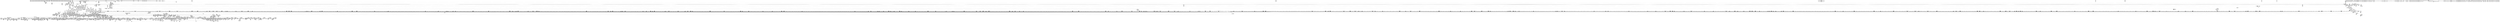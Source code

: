 digraph {
	CE0x4627e00 [shape=record,shape=Mrecord,label="{CE0x4627e00|80:_i64,_:_CRE_449,450_}"]
	CE0x4648430 [shape=record,shape=Mrecord,label="{CE0x4648430|__aa_current_profile:_tmp14|security/apparmor/include/context.h,138}"]
	CE0x45bbcf0 [shape=record,shape=Mrecord,label="{CE0x45bbcf0|common_file_perm:_retval.0|*SummSource*}"]
	CE0x45869a0 [shape=record,shape=Mrecord,label="{CE0x45869a0|file_inode:_f_inode|include/linux/fs.h,1916}"]
	CE0x44ea0c0 [shape=record,shape=Mrecord,label="{CE0x44ea0c0|16:_%struct.vfsmount*,_24:_%struct.dentry*,_32:_%struct.inode*,_408:_%struct.cred*,_456:_i8*,_:_CRE_82,83_}"]
	CE0x45975b0 [shape=record,shape=Mrecord,label="{CE0x45975b0|0:_i16,_4:_i32,_8:_i16,_40:_%struct.super_block*,_:_SCMRE_201,202_}"]
	CE0x455c6c0 [shape=record,shape=Mrecord,label="{CE0x455c6c0|common_mmap:_or15|security/apparmor/lsm.c,486}"]
	CE0x46a0190 [shape=record,shape=Mrecord,label="{CE0x46a0190|aa_path_perm:_op|Function::aa_path_perm&Arg::op::}"]
	CE0x45854b0 [shape=record,shape=Mrecord,label="{CE0x45854b0|i64*_getelementptr_inbounds_(_28_x_i64_,_28_x_i64_*___llvm_gcov_ctr87,_i64_0,_i64_0)|*Constant*|*SummSource*}"]
	CE0x4543d60 [shape=record,shape=Mrecord,label="{CE0x4543d60|aa_cred_profile:_lor.end|*SummSource*}"]
	CE0x4611e20 [shape=record,shape=Mrecord,label="{CE0x4611e20|0:_i16,_4:_i32,_8:_i16,_40:_%struct.super_block*,_:_SCMRE_848,856_|*MultipleSource*|security/apparmor/lsm.c,435|security/apparmor/include/apparmor.h,117|Function::mediated_filesystem&Arg::inode::|*LoadInst*|include/linux/fs.h,1916}"]
	CE0x464a530 [shape=record,shape=Mrecord,label="{CE0x464a530|aa_cred_profile:_do.body6}"]
	CE0x4618000 [shape=record,shape=Mrecord,label="{CE0x4618000|0:_i16,_4:_i32,_8:_i16,_40:_%struct.super_block*,_:_SCMRE_922,923_}"]
	CE0x4560a10 [shape=record,shape=Mrecord,label="{CE0x4560a10|80:_i64,_:_CRE_597,598_}"]
	CE0x44f8430 [shape=record,shape=Mrecord,label="{CE0x44f8430|_ret_i32_%retval.0,_!dbg_!15500|security/apparmor/lsm.c,489}"]
	CE0x4626ae0 [shape=record,shape=Mrecord,label="{CE0x4626ae0|80:_i64,_:_CRE_431,432_}"]
	CE0x4639480 [shape=record,shape=Mrecord,label="{CE0x4639480|80:_i64,_:_CRE_1319,1320_}"]
	CE0x46540b0 [shape=record,shape=Mrecord,label="{CE0x46540b0|_call_void_lockdep_rcu_suspicious(i8*_getelementptr_inbounds_(_36_x_i8_,_36_x_i8_*_.str12,_i32_0,_i32_0),_i32_138,_i8*_getelementptr_inbounds_(_45_x_i8_,_45_x_i8_*_.str14,_i32_0,_i32_0))_#7,_!dbg_!15483|security/apparmor/include/context.h,138|*SummSink*}"]
	CE0x44ef8a0 [shape=record,shape=Mrecord,label="{CE0x44ef8a0|i64_7|*Constant*|*SummSink*}"]
	CE0x45bee80 [shape=record,shape=Mrecord,label="{CE0x45bee80|aa_file_perm:_request|Function::aa_file_perm&Arg::request::}"]
	CE0x45acf20 [shape=record,shape=Mrecord,label="{CE0x45acf20|__aa_current_profile:_tmp20|security/apparmor/include/context.h,138}"]
	CE0x44ea980 [shape=record,shape=Mrecord,label="{CE0x44ea980|16:_%struct.vfsmount*,_24:_%struct.dentry*,_32:_%struct.inode*,_408:_%struct.cred*,_456:_i8*,_:_CRE_87,88_}"]
	CE0x464d6a0 [shape=record,shape=Mrecord,label="{CE0x464d6a0|__aa_current_profile:_tmp9|security/apparmor/include/context.h,138|*SummSink*}"]
	CE0x4658d70 [shape=record,shape=Mrecord,label="{CE0x4658d70|__aa_current_profile:_bb|*SummSource*}"]
	CE0x4601950 [shape=record,shape=Mrecord,label="{CE0x4601950|0:_i16,_4:_i32,_8:_i16,_40:_%struct.super_block*,_:_SCMRE_408,416_|*MultipleSource*|security/apparmor/lsm.c,435|security/apparmor/include/apparmor.h,117|Function::mediated_filesystem&Arg::inode::|*LoadInst*|include/linux/fs.h,1916}"]
	CE0x45563a0 [shape=record,shape=Mrecord,label="{CE0x45563a0|common_mmap:_and12|security/apparmor/lsm.c,485|*SummSource*}"]
	CE0x4613370 [shape=record,shape=Mrecord,label="{CE0x4613370|0:_i16,_4:_i32,_8:_i16,_40:_%struct.super_block*,_:_SCMRE_873,874_}"]
	CE0x450cd80 [shape=record,shape=Mrecord,label="{CE0x450cd80|common_mmap:_tobool8|security/apparmor/lsm.c,483|*SummSink*}"]
	CE0x4616890 [shape=record,shape=Mrecord,label="{CE0x4616890|0:_i16,_4:_i32,_8:_i16,_40:_%struct.super_block*,_:_SCMRE_907,908_}"]
	CE0x4522690 [shape=record,shape=Mrecord,label="{CE0x4522690|common_mmap:_tmp24|security/apparmor/lsm.c,483|*SummSink*}"]
	CE0x4626e10 [shape=record,shape=Mrecord,label="{CE0x4626e10|80:_i64,_:_CRE_434,435_}"]
	CE0x45671a0 [shape=record,shape=Mrecord,label="{CE0x45671a0|aa_cred_profile:_tmp3}"]
	CE0x457f270 [shape=record,shape=Mrecord,label="{CE0x457f270|i32_8|*Constant*}"]
	CE0x4633f00 [shape=record,shape=Mrecord,label="{CE0x4633f00|80:_i64,_:_CRE_1220,1221_}"]
	CE0x463e910 [shape=record,shape=Mrecord,label="{CE0x463e910|80:_i64,_:_CRE_1620,1621_}"]
	CE0x454a690 [shape=record,shape=Mrecord,label="{CE0x454a690|aa_cred_profile:_if.then}"]
	CE0x4561240 [shape=record,shape=Mrecord,label="{CE0x4561240|i64*_getelementptr_inbounds_(_19_x_i64_,_19_x_i64_*___llvm_gcov_ctr96,_i64_0,_i64_18)|*Constant*}"]
	CE0x4549a10 [shape=record,shape=Mrecord,label="{CE0x4549a10|common_file_perm:_if.then|*SummSource*}"]
	CE0x45e9580 [shape=record,shape=Mrecord,label="{CE0x45e9580|aa_cred_profile:_tmp32|security/apparmor/include/context.h,101}"]
	CE0x45b4c90 [shape=record,shape=Mrecord,label="{CE0x45b4c90|common_file_perm:_tmp48|security/apparmor/lsm.c,448}"]
	CE0x4514bb0 [shape=record,shape=Mrecord,label="{CE0x4514bb0|16:_%struct.vfsmount*,_24:_%struct.dentry*,_32:_%struct.inode*,_408:_%struct.cred*,_456:_i8*,_:_CRE_207,208_}"]
	CE0x45e9c80 [shape=record,shape=Mrecord,label="{CE0x45e9c80|aa_cred_profile:_tmp33|security/apparmor/include/context.h,101}"]
	CE0x45ffa30 [shape=record,shape=Mrecord,label="{CE0x45ffa30|0:_i16,_4:_i32,_8:_i16,_40:_%struct.super_block*,_:_SCMRE_310,311_}"]
	CE0x461d040 [shape=record,shape=Mrecord,label="{CE0x461d040|80:_i64,_:_CRE_406,407_}"]
	CE0x44f3700 [shape=record,shape=Mrecord,label="{CE0x44f3700|common_mmap:_bb|*SummSource*}"]
	CE0x46a11e0 [shape=record,shape=Mrecord,label="{CE0x46a11e0|i32_32768|*Constant*|*SummSink*}"]
	CE0x463ecf0 [shape=record,shape=Mrecord,label="{CE0x463ecf0|80:_i64,_:_CRE_1624,1625_}"]
	CE0x45af7e0 [shape=record,shape=Mrecord,label="{CE0x45af7e0|__aa_current_profile:_tmp21|security/apparmor/include/context.h,138|*SummSink*}"]
	CE0x45726d0 [shape=record,shape=Mrecord,label="{CE0x45726d0|44:_i32,_48:_i16,_128:_i8*,_:_SCMRE_96,104_|*MultipleSource*|Function::aa_cred_profile&Arg::cred::|*LoadInst*|security/apparmor/lsm.c,429|security/apparmor/include/context.h,99}"]
	CE0x4631470 [shape=record,shape=Mrecord,label="{CE0x4631470|80:_i64,_:_CRE_629,630_}"]
	CE0x4568aa0 [shape=record,shape=Mrecord,label="{CE0x4568aa0|aa_cred_profile:_security|security/apparmor/include/context.h,99|*SummSink*}"]
	CE0x44fdcb0 [shape=record,shape=Mrecord,label="{CE0x44fdcb0|16:_%struct.vfsmount*,_24:_%struct.dentry*,_32:_%struct.inode*,_408:_%struct.cred*,_456:_i8*,_:_CRE_97,98_}"]
	CE0x4520ba0 [shape=record,shape=Mrecord,label="{CE0x4520ba0|common_mmap:_tobool6|security/apparmor/lsm.c,483|*SummSink*}"]
	CE0x4596c50 [shape=record,shape=Mrecord,label="{CE0x4596c50|0:_i16,_4:_i32,_8:_i16,_40:_%struct.super_block*,_:_SCMRE_195,196_}"]
	CE0x46558f0 [shape=record,shape=Mrecord,label="{CE0x46558f0|__aa_current_profile:_tmp11|security/apparmor/include/context.h,138}"]
	CE0x45e9970 [shape=record,shape=Mrecord,label="{CE0x45e9970|aa_cred_profile:_tmp33|security/apparmor/include/context.h,101|*SummSink*}"]
	CE0x466aff0 [shape=record,shape=Mrecord,label="{CE0x466aff0|i64_5|*Constant*}"]
	CE0x4590f50 [shape=record,shape=Mrecord,label="{CE0x4590f50|i64*_getelementptr_inbounds_(_2_x_i64_,_2_x_i64_*___llvm_gcov_ctr88,_i64_0,_i64_0)|*Constant*}"]
	CE0x466aad0 [shape=record,shape=Mrecord,label="{CE0x466aad0|file_inode17:_tmp4|*LoadInst*|include/linux/fs.h,1916|*SummSink*}"]
	CE0x44cb370 [shape=record,shape=Mrecord,label="{CE0x44cb370|80:_i64,_160:_%struct.file*,_:_CRE_32,40_|*MultipleSource*|Function::apparmor_file_mprotect&Arg::vma::|security/apparmor/lsm.c,500}"]
	CE0x460c4b0 [shape=record,shape=Mrecord,label="{CE0x460c4b0|0:_i16,_4:_i32,_8:_i16,_40:_%struct.super_block*,_:_SCMRE_612,613_}"]
	CE0x450abe0 [shape=record,shape=Mrecord,label="{CE0x450abe0|0:_i16,_4:_i32,_8:_i16,_40:_%struct.super_block*,_:_SCMRE_174,175_}"]
	CE0x4614c70 [shape=record,shape=Mrecord,label="{CE0x4614c70|0:_i16,_4:_i32,_8:_i16,_40:_%struct.super_block*,_:_SCMRE_889,890_}"]
	CE0x469b060 [shape=record,shape=Mrecord,label="{CE0x469b060|file_inode17:_f_inode|include/linux/fs.h,1916|*SummSource*}"]
	CE0x45f97c0 [shape=record,shape=Mrecord,label="{CE0x45f97c0|0:_i16,_4:_i32,_8:_i16,_40:_%struct.super_block*,_:_SCMRE_247,248_}"]
	CE0x4511570 [shape=record,shape=Mrecord,label="{CE0x4511570|16:_%struct.vfsmount*,_24:_%struct.dentry*,_32:_%struct.inode*,_408:_%struct.cred*,_456:_i8*,_:_CRE_176,177_}"]
	CE0x4596160 [shape=record,shape=Mrecord,label="{CE0x4596160|0:_i16,_4:_i32,_8:_i16,_40:_%struct.super_block*,_:_SCMRE_188,189_}"]
	CE0x459e2f0 [shape=record,shape=Mrecord,label="{CE0x459e2f0|i64*_getelementptr_inbounds_(_16_x_i64_,_16_x_i64_*___llvm_gcov_ctr46,_i64_0,_i64_10)|*Constant*|*SummSource*}"]
	"CONST[source:1(input),value:2(dynamic)][purpose:{subject}]"
	CE0x4580780 [shape=record,shape=Mrecord,label="{CE0x4580780|aa_cred_profile:_tmp6|security/apparmor/include/context.h,100|*SummSource*}"]
	CE0x460aed0 [shape=record,shape=Mrecord,label="{CE0x460aed0|0:_i16,_4:_i32,_8:_i16,_40:_%struct.super_block*,_:_SCMRE_598,599_}"]
	CE0x45616f0 [shape=record,shape=Mrecord,label="{CE0x45616f0|common_mmap:_tmp37|security/apparmor/lsm.c,489|*SummSource*}"]
	CE0x4581ac0 [shape=record,shape=Mrecord,label="{CE0x4581ac0|0:_i16,_4:_i32,_8:_i16,_40:_%struct.super_block*,_:_SCMRE_72,76_|*MultipleSource*|security/apparmor/lsm.c,435|security/apparmor/include/apparmor.h,117|Function::mediated_filesystem&Arg::inode::|*LoadInst*|include/linux/fs.h,1916}"]
	CE0x4588660 [shape=record,shape=Mrecord,label="{CE0x4588660|%struct.aa_task_cxt*_null|*Constant*|*SummSource*}"]
	CE0x451d5f0 [shape=record,shape=Mrecord,label="{CE0x451d5f0|common_file_perm:_entry|*SummSink*}"]
	CE0x456a4e0 [shape=record,shape=Mrecord,label="{CE0x456a4e0|common_file_perm:_conv|security/apparmor/lsm.c,432}"]
	CE0x4668740 [shape=record,shape=Mrecord,label="{CE0x4668740|aa_cred_profile:_tobool4|security/apparmor/include/context.h,100}"]
	CE0x454a5f0 [shape=record,shape=Mrecord,label="{CE0x454a5f0|get_current:_tmp4|./arch/x86/include/asm/current.h,14|*SummSink*}"]
	CE0x45a5520 [shape=record,shape=Mrecord,label="{CE0x45a5520|file_inode17:_tmp1|*SummSource*}"]
	CE0x4612630 [shape=record,shape=Mrecord,label="{CE0x4612630|0:_i16,_4:_i32,_8:_i16,_40:_%struct.super_block*,_:_SCMRE_865,866_}"]
	CE0x44f80b0 [shape=record,shape=Mrecord,label="{CE0x44f80b0|common_mmap:_flags|Function::common_mmap&Arg::flags::|*SummSource*}"]
	CE0x45152b0 [shape=record,shape=Mrecord,label="{CE0x45152b0|16:_%struct.vfsmount*,_24:_%struct.dentry*,_32:_%struct.inode*,_408:_%struct.cred*,_456:_i8*,_:_CRE_211,212_}"]
	CE0x45247d0 [shape=record,shape=Mrecord,label="{CE0x45247d0|i64_4|*Constant*|*SummSource*}"]
	CE0x4520070 [shape=record,shape=Mrecord,label="{CE0x4520070|common_mmap:_tmp17|security/apparmor/lsm.c,478}"]
	CE0x462b090 [shape=record,shape=Mrecord,label="{CE0x462b090|80:_i64,_:_CRE_128,132_|*MultipleSource*|*LoadInst*|security/apparmor/include/apparmor.h,117|security/apparmor/include/apparmor.h,117}"]
	CE0x44fd5b0 [shape=record,shape=Mrecord,label="{CE0x44fd5b0|16:_%struct.vfsmount*,_24:_%struct.dentry*,_32:_%struct.inode*,_408:_%struct.cred*,_456:_i8*,_:_CRE_93,94_}"]
	CE0x463c560 [shape=record,shape=Mrecord,label="{CE0x463c560|80:_i64,_:_CRE_1365,1366_}"]
	CE0x44f0700 [shape=record,shape=Mrecord,label="{CE0x44f0700|common_mmap:_tmp15|security/apparmor/lsm.c,477|*SummSink*}"]
	CE0x4541610 [shape=record,shape=Mrecord,label="{CE0x4541610|i64*_getelementptr_inbounds_(_28_x_i64_,_28_x_i64_*___llvm_gcov_ctr87,_i64_0,_i64_9)|*Constant*}"]
	CE0x4509470 [shape=record,shape=Mrecord,label="{CE0x4509470|0:_i16,_4:_i32,_8:_i16,_40:_%struct.super_block*,_:_SCMRE_159,160_}"]
	CE0x458e680 [shape=record,shape=Mrecord,label="{CE0x458e680|aa_cred_profile:_tmp9|security/apparmor/include/context.h,100}"]
	CE0x4597d80 [shape=record,shape=Mrecord,label="{CE0x4597d80|0:_i16,_4:_i32,_8:_i16,_40:_%struct.super_block*,_:_SCMRE_206,207_}"]
	CE0x44fc060 [shape=record,shape=Mrecord,label="{CE0x44fc060|common_mmap:_tobool13|security/apparmor/lsm.c,485|*SummSink*}"]
	CE0x44d6a20 [shape=record,shape=Mrecord,label="{CE0x44d6a20|80:_i64,_160:_%struct.file*,_:_CRE_78,79_}"]
	CE0x454ab80 [shape=record,shape=Mrecord,label="{CE0x454ab80|common_file_perm:_tmp14|security/apparmor/lsm.c,432|*SummSink*}"]
	CE0x45e0710 [shape=record,shape=Mrecord,label="{CE0x45e0710|aa_cred_profile:_lnot|security/apparmor/include/context.h,100|*SummSource*}"]
	CE0x45a4c50 [shape=record,shape=Mrecord,label="{CE0x45a4c50|0:_i16,_4:_i32,_8:_i16,_40:_%struct.super_block*,_:_SCMRE_16,24_|*MultipleSource*|security/apparmor/lsm.c,435|security/apparmor/include/apparmor.h,117|Function::mediated_filesystem&Arg::inode::|*LoadInst*|include/linux/fs.h,1916}"]
	CE0x4573780 [shape=record,shape=Mrecord,label="{CE0x4573780|common_file_perm:_tmp24|security/apparmor/lsm.c,432}"]
	CE0x45b0cf0 [shape=record,shape=Mrecord,label="{CE0x45b0cf0|common_file_perm:_tmp41|security/apparmor/lsm.c,447|*SummSink*}"]
	CE0x44d92d0 [shape=record,shape=Mrecord,label="{CE0x44d92d0|apparmor_file_mprotect:_vm_file|security/apparmor/lsm.c,500}"]
	CE0x44e6780 [shape=record,shape=Mrecord,label="{CE0x44e6780|common_mmap:_if.then3|*SummSink*}"]
	CE0x4602e80 [shape=record,shape=Mrecord,label="{CE0x4602e80|0:_i16,_4:_i32,_8:_i16,_40:_%struct.super_block*,_:_SCMRE_472,473_}"]
	CE0x454de80 [shape=record,shape=Mrecord,label="{CE0x454de80|__aa_current_profile:_entry|*SummSource*}"]
	CE0x4510070 [shape=record,shape=Mrecord,label="{CE0x4510070|16:_%struct.vfsmount*,_24:_%struct.dentry*,_32:_%struct.inode*,_408:_%struct.cred*,_456:_i8*,_:_CRE_164,165_}"]
	CE0x455f6f0 [shape=record,shape=Mrecord,label="{CE0x455f6f0|80:_i64,_:_CRE_579,580_}"]
	CE0x46684f0 [shape=record,shape=Mrecord,label="{CE0x46684f0|aa_cred_profile:_expval|security/apparmor/include/context.h,100}"]
	CE0x44fee30 [shape=record,shape=Mrecord,label="{CE0x44fee30|16:_%struct.vfsmount*,_24:_%struct.dentry*,_32:_%struct.inode*,_408:_%struct.cred*,_456:_i8*,_:_CRE_107,108_}"]
	CE0x45283d0 [shape=record,shape=Mrecord,label="{CE0x45283d0|common_file_perm:_tmp38|security/apparmor/lsm.c,447|*SummSink*}"]
	CE0x4633ce0 [shape=record,shape=Mrecord,label="{CE0x4633ce0|80:_i64,_:_CRE_1218,1219_}"]
	CE0x466cd60 [shape=record,shape=Mrecord,label="{CE0x466cd60|aa_cred_profile:_security|security/apparmor/include/context.h,99}"]
	CE0x4520f60 [shape=record,shape=Mrecord,label="{CE0x4520f60|i64_9|*Constant*|*SummSource*}"]
	CE0x4607050 [shape=record,shape=Mrecord,label="{CE0x4607050|0:_i16,_4:_i32,_8:_i16,_40:_%struct.super_block*,_:_SCMRE_558,559_}"]
	CE0x458cab0 [shape=record,shape=Mrecord,label="{CE0x458cab0|common_file_perm:_tmp7|security/apparmor/lsm.c,432|*SummSource*}"]
	CE0x45b8b90 [shape=record,shape=Mrecord,label="{CE0x45b8b90|common_file_perm:_tmp51|security/apparmor/lsm.c,447|*SummSource*}"]
	CE0x462f1f0 [shape=record,shape=Mrecord,label="{CE0x462f1f0|mediated_filesystem:_s_flags|security/apparmor/include/apparmor.h,117}"]
	CE0x45b8860 [shape=record,shape=Mrecord,label="{CE0x45b8860|i64_23|*Constant*|*SummSink*}"]
	CE0x45ad8a0 [shape=record,shape=Mrecord,label="{CE0x45ad8a0|__aa_current_profile:_call3|security/apparmor/include/context.h,138|*SummSink*}"]
	CE0x465c220 [shape=record,shape=Mrecord,label="{CE0x465c220|aa_file_perm:_tmp3|*SummSink*}"]
	CE0x450f5f0 [shape=record,shape=Mrecord,label="{CE0x450f5f0|16:_%struct.vfsmount*,_24:_%struct.dentry*,_32:_%struct.inode*,_408:_%struct.cred*,_456:_i8*,_:_CRE_158,159_}"]
	CE0x4583370 [shape=record,shape=Mrecord,label="{CE0x4583370|0:_i16,_4:_i32,_8:_i16,_40:_%struct.super_block*,_:_SCMRE_112,120_|*MultipleSource*|security/apparmor/lsm.c,435|security/apparmor/include/apparmor.h,117|Function::mediated_filesystem&Arg::inode::|*LoadInst*|include/linux/fs.h,1916}"]
	CE0x454e440 [shape=record,shape=Mrecord,label="{CE0x454e440|_ret_%struct.aa_profile*_%call4,_!dbg_!15494|security/apparmor/include/context.h,138|*SummSink*}"]
	CE0x46084a0 [shape=record,shape=Mrecord,label="{CE0x46084a0|0:_i16,_4:_i32,_8:_i16,_40:_%struct.super_block*,_:_SCMRE_571,572_}"]
	CE0x45644d0 [shape=record,shape=Mrecord,label="{CE0x45644d0|common_file_perm:_tmp23|security/apparmor/lsm.c,432}"]
	CE0x4595fd0 [shape=record,shape=Mrecord,label="{CE0x4595fd0|0:_i16,_4:_i32,_8:_i16,_40:_%struct.super_block*,_:_SCMRE_187,188_}"]
	CE0x45a83f0 [shape=record,shape=Mrecord,label="{CE0x45a83f0|aa_cred_profile:_if.then|*SummSource*}"]
	CE0x458a190 [shape=record,shape=Mrecord,label="{CE0x458a190|common_file_perm:_tmp9|security/apparmor/lsm.c,432|*SummSource*}"]
	CE0x450c160 [shape=record,shape=Mrecord,label="{CE0x450c160|common_file_perm:_tmp25|security/apparmor/lsm.c,434}"]
	CE0x4643310 [shape=record,shape=Mrecord,label="{CE0x4643310|80:_i64,_:_CRE_1704,1712_|*MultipleSource*|*LoadInst*|security/apparmor/include/apparmor.h,117|security/apparmor/include/apparmor.h,117}"]
	CE0x457c350 [shape=record,shape=Mrecord,label="{CE0x457c350|_call_void_mcount()_#2}"]
	CE0x4596de0 [shape=record,shape=Mrecord,label="{CE0x4596de0|0:_i16,_4:_i32,_8:_i16,_40:_%struct.super_block*,_:_SCMRE_196,197_}"]
	CE0x4506e50 [shape=record,shape=Mrecord,label="{CE0x4506e50|16:_%struct.vfsmount*,_24:_%struct.dentry*,_32:_%struct.inode*,_408:_%struct.cred*,_456:_i8*,_:_CRE_77,78_}"]
	CE0x45afa80 [shape=record,shape=Mrecord,label="{CE0x45afa80|__aa_current_profile:_call4|security/apparmor/include/context.h,138}"]
	CE0x45fa120 [shape=record,shape=Mrecord,label="{CE0x45fa120|0:_i16,_4:_i32,_8:_i16,_40:_%struct.super_block*,_:_SCMRE_253,254_}"]
	CE0x4640670 [shape=record,shape=Mrecord,label="{CE0x4640670|80:_i64,_:_CRE_1648,1649_}"]
	CE0x459c250 [shape=record,shape=Mrecord,label="{CE0x459c250|aa_cred_profile:_tmp17|security/apparmor/include/context.h,100|*SummSource*}"]
	CE0x461e140 [shape=record,shape=Mrecord,label="{CE0x461e140|80:_i64,_:_CRE_422,423_}"]
	CE0x45e6700 [shape=record,shape=Mrecord,label="{CE0x45e6700|aa_cred_profile:_tmp28|security/apparmor/include/context.h,100}"]
	CE0x4636fe0 [shape=record,shape=Mrecord,label="{CE0x4636fe0|80:_i64,_:_CRE_1266,1267_}"]
	CE0x45a4e50 [shape=record,shape=Mrecord,label="{CE0x45a4e50|0:_i16,_4:_i32,_8:_i16,_40:_%struct.super_block*,_:_SCMRE_24,32_|*MultipleSource*|security/apparmor/lsm.c,435|security/apparmor/include/apparmor.h,117|Function::mediated_filesystem&Arg::inode::|*LoadInst*|include/linux/fs.h,1916}"]
	CE0x456f4f0 [shape=record,shape=Mrecord,label="{CE0x456f4f0|common_file_perm:_tmp11|security/apparmor/lsm.c,432}"]
	CE0x464b0d0 [shape=record,shape=Mrecord,label="{CE0x464b0d0|__aa_current_profile:_tmp7|security/apparmor/include/context.h,138}"]
	CE0x44feab0 [shape=record,shape=Mrecord,label="{CE0x44feab0|16:_%struct.vfsmount*,_24:_%struct.dentry*,_32:_%struct.inode*,_408:_%struct.cred*,_456:_i8*,_:_CRE_105,106_}"]
	CE0x4607ff0 [shape=record,shape=Mrecord,label="{CE0x4607ff0|0:_i16,_4:_i32,_8:_i16,_40:_%struct.super_block*,_:_SCMRE_568,569_}"]
	CE0x459ab70 [shape=record,shape=Mrecord,label="{CE0x459ab70|common_file_perm:_tmp59|security/apparmor/lsm.c,452}"]
	CE0x464b5b0 [shape=record,shape=Mrecord,label="{CE0x464b5b0|i64*_getelementptr_inbounds_(_16_x_i64_,_16_x_i64_*___llvm_gcov_ctr46,_i64_0,_i64_8)|*Constant*}"]
	CE0x45118f0 [shape=record,shape=Mrecord,label="{CE0x45118f0|16:_%struct.vfsmount*,_24:_%struct.dentry*,_32:_%struct.inode*,_408:_%struct.cred*,_456:_i8*,_:_CRE_178,179_}"]
	CE0x469ff30 [shape=record,shape=Mrecord,label="{CE0x469ff30|aa_path_perm:_entry|*SummSource*}"]
	CE0x4637ca0 [shape=record,shape=Mrecord,label="{CE0x4637ca0|80:_i64,_:_CRE_1278,1279_}"]
	CE0x4519210 [shape=record,shape=Mrecord,label="{CE0x4519210|16:_%struct.vfsmount*,_24:_%struct.dentry*,_32:_%struct.inode*,_408:_%struct.cred*,_456:_i8*,_:_CRE_376,384_|*MultipleSource*|security/apparmor/lsm.c,474|*LoadInst*|security/apparmor/lsm.c,500|Function::common_mmap&Arg::file::}"]
	CE0x456be00 [shape=record,shape=Mrecord,label="{CE0x456be00|common_file_perm:_f_security|security/apparmor/lsm.c,428}"]
	CE0x4648530 [shape=record,shape=Mrecord,label="{CE0x4648530|__aa_current_profile:_tmp14|security/apparmor/include/context.h,138|*SummSource*}"]
	CE0x457c680 [shape=record,shape=Mrecord,label="{CE0x457c680|0:_i16,_4:_i32,_8:_i16,_40:_%struct.super_block*,_:_SCMRE_150,151_}"]
	CE0x4598830 [shape=record,shape=Mrecord,label="{CE0x4598830|aa_cred_profile:_tmp10|security/apparmor/include/context.h,100|*SummSink*}"]
	CE0x462fd10 [shape=record,shape=Mrecord,label="{CE0x462fd10|80:_i64,_:_CRE_607,608_}"]
	CE0x44d3e60 [shape=record,shape=Mrecord,label="{CE0x44d3e60|80:_i64,_160:_%struct.file*,_:_CRE_16,24_|*MultipleSource*|Function::apparmor_file_mprotect&Arg::vma::|security/apparmor/lsm.c,500}"]
	CE0x4637420 [shape=record,shape=Mrecord,label="{CE0x4637420|80:_i64,_:_CRE_1270,1271_}"]
	CE0x44f0e30 [shape=record,shape=Mrecord,label="{CE0x44f0e30|common_mmap:_if.then3}"]
	CE0x459d220 [shape=record,shape=Mrecord,label="{CE0x459d220|i64*_getelementptr_inbounds_(_16_x_i64_,_16_x_i64_*___llvm_gcov_ctr46,_i64_0,_i64_9)|*Constant*|*SummSource*}"]
	CE0x45876d0 [shape=record,shape=Mrecord,label="{CE0x45876d0|i64*_getelementptr_inbounds_(_28_x_i64_,_28_x_i64_*___llvm_gcov_ctr87,_i64_0,_i64_0)|*Constant*}"]
	CE0x44f37a0 [shape=record,shape=Mrecord,label="{CE0x44f37a0|common_mmap:_bb|*SummSink*}"]
	CE0x45162c0 [shape=record,shape=Mrecord,label="{CE0x45162c0|16:_%struct.vfsmount*,_24:_%struct.dentry*,_32:_%struct.inode*,_408:_%struct.cred*,_456:_i8*,_:_CRE_240,248_|*MultipleSource*|security/apparmor/lsm.c,474|*LoadInst*|security/apparmor/lsm.c,500|Function::common_mmap&Arg::file::}"]
	CE0x458d530 [shape=record,shape=Mrecord,label="{CE0x458d530|aa_cred_profile:_tmp8|security/apparmor/include/context.h,100}"]
	CE0x45bc3c0 [shape=record,shape=Mrecord,label="{CE0x45bc3c0|i64*_getelementptr_inbounds_(_28_x_i64_,_28_x_i64_*___llvm_gcov_ctr87,_i64_0,_i64_27)|*Constant*|*SummSource*}"]
	CE0x4675eb0 [shape=record,shape=Mrecord,label="{CE0x4675eb0|_ret_i32_%call17,_!dbg_!15526|security/apparmor/file.c,307|*SummSource*}"]
	CE0x4585cd0 [shape=record,shape=Mrecord,label="{CE0x4585cd0|common_file_perm:_tmp|*SummSink*}"]
	CE0x4640560 [shape=record,shape=Mrecord,label="{CE0x4640560|80:_i64,_:_CRE_1647,1648_}"]
	CE0x4632160 [shape=record,shape=Mrecord,label="{CE0x4632160|80:_i64,_:_CRE_680,696_|*MultipleSource*|*LoadInst*|security/apparmor/include/apparmor.h,117|security/apparmor/include/apparmor.h,117}"]
	CE0x4586300 [shape=record,shape=Mrecord,label="{CE0x4586300|aa_cred_profile:_tmp5|security/apparmor/include/context.h,99|*SummSink*}"]
	CE0x4639370 [shape=record,shape=Mrecord,label="{CE0x4639370|80:_i64,_:_CRE_1318,1319_}"]
	CE0x455e6b0 [shape=record,shape=Mrecord,label="{CE0x455e6b0|80:_i64,_:_CRE_563,564_}"]
	CE0x455ed60 [shape=record,shape=Mrecord,label="{CE0x455ed60|80:_i64,_:_CRE_570,571_}"]
	CE0x44fb280 [shape=record,shape=Mrecord,label="{CE0x44fb280|16:_%struct.vfsmount*,_24:_%struct.dentry*,_32:_%struct.inode*,_408:_%struct.cred*,_456:_i8*,_:_CRE_58,59_}"]
	CE0x4519a20 [shape=record,shape=Mrecord,label="{CE0x4519a20|16:_%struct.vfsmount*,_24:_%struct.dentry*,_32:_%struct.inode*,_408:_%struct.cred*,_456:_i8*,_:_CRE_396,400_|*MultipleSource*|security/apparmor/lsm.c,474|*LoadInst*|security/apparmor/lsm.c,500|Function::common_mmap&Arg::file::}"]
	CE0x4575340 [shape=record,shape=Mrecord,label="{CE0x4575340|_ret_%struct.aa_profile*_%tmp34,_!dbg_!15510|security/apparmor/include/context.h,101|*SummSink*}"]
	"CONST[source:2(external),value:0(static)][purpose:{operation}]"
	CE0x4595990 [shape=record,shape=Mrecord,label="{CE0x4595990|0:_i16,_4:_i32,_8:_i16,_40:_%struct.super_block*,_:_SCMRE_183,184_}"]
	CE0x465f1b0 [shape=record,shape=Mrecord,label="{CE0x465f1b0|i64_-2147483648|*Constant*}"]
	CE0x45bd1f0 [shape=record,shape=Mrecord,label="{CE0x45bd1f0|aa_file_perm:_entry}"]
	CE0x44f6870 [shape=record,shape=Mrecord,label="{CE0x44f6870|16:_%struct.vfsmount*,_24:_%struct.dentry*,_32:_%struct.inode*,_408:_%struct.cred*,_456:_i8*,_:_CRE_122,123_}"]
	CE0x458da90 [shape=record,shape=Mrecord,label="{CE0x458da90|i64*_getelementptr_inbounds_(_28_x_i64_,_28_x_i64_*___llvm_gcov_ctr87,_i64_0,_i64_4)|*Constant*}"]
	CE0x45417b0 [shape=record,shape=Mrecord,label="{CE0x45417b0|common_file_perm:_tmp16|security/apparmor/lsm.c,432|*SummSource*}"]
	CE0x46013f0 [shape=record,shape=Mrecord,label="{CE0x46013f0|0:_i16,_4:_i32,_8:_i16,_40:_%struct.super_block*,_:_SCMRE_392,400_|*MultipleSource*|security/apparmor/lsm.c,435|security/apparmor/include/apparmor.h,117|Function::mediated_filesystem&Arg::inode::|*LoadInst*|include/linux/fs.h,1916}"]
	CE0x4560190 [shape=record,shape=Mrecord,label="{CE0x4560190|80:_i64,_:_CRE_589,590_}"]
	CE0x4579450 [shape=record,shape=Mrecord,label="{CE0x4579450|aa_cred_profile:_tobool1|security/apparmor/include/context.h,100|*SummSource*}"]
	CE0x44d66c0 [shape=record,shape=Mrecord,label="{CE0x44d66c0|i32_14|*Constant*|*SummSource*}"]
	CE0x45bdd70 [shape=record,shape=Mrecord,label="{CE0x45bdd70|aa_file_perm:_entry|*SummSource*}"]
	CE0x464adc0 [shape=record,shape=Mrecord,label="{CE0x464adc0|aa_file_perm:_tmp1}"]
	CE0x45b66f0 [shape=record,shape=Mrecord,label="{CE0x45b66f0|common_file_perm:_neg|security/apparmor/lsm.c,448}"]
	CE0x46171f0 [shape=record,shape=Mrecord,label="{CE0x46171f0|0:_i16,_4:_i32,_8:_i16,_40:_%struct.super_block*,_:_SCMRE_913,914_}"]
	CE0x450f0b0 [shape=record,shape=Mrecord,label="{CE0x450f0b0|16:_%struct.vfsmount*,_24:_%struct.dentry*,_32:_%struct.inode*,_408:_%struct.cred*,_456:_i8*,_:_CRE_155,156_}"]
	CE0x456c0a0 [shape=record,shape=Mrecord,label="{CE0x456c0a0|i64*_getelementptr_inbounds_(_2_x_i64_,_2_x_i64_*___llvm_gcov_ctr55,_i64_0,_i64_1)|*Constant*}"]
	CE0x46092b0 [shape=record,shape=Mrecord,label="{CE0x46092b0|0:_i16,_4:_i32,_8:_i16,_40:_%struct.super_block*,_:_SCMRE_580,581_}"]
	CE0x452a250 [shape=record,shape=Mrecord,label="{CE0x452a250|common_mmap:_or|security/apparmor/lsm.c,478|*SummSource*}"]
	CE0x4570530 [shape=record,shape=Mrecord,label="{CE0x4570530|common_file_perm:_tmp24|security/apparmor/lsm.c,432|*SummSource*}"]
	CE0x45aead0 [shape=record,shape=Mrecord,label="{CE0x45aead0|i32_78|*Constant*|*SummSource*}"]
	CE0x4609760 [shape=record,shape=Mrecord,label="{CE0x4609760|0:_i16,_4:_i32,_8:_i16,_40:_%struct.super_block*,_:_SCMRE_583,584_}"]
	CE0x45b2950 [shape=record,shape=Mrecord,label="{CE0x45b2950|common_file_perm:_tmp44|security/apparmor/lsm.c,447|*SummSource*}"]
	CE0x4599060 [shape=record,shape=Mrecord,label="{CE0x4599060|aa_cred_profile:_do.body5}"]
	CE0x4587450 [shape=record,shape=Mrecord,label="{CE0x4587450|common_file_perm:_bb|*SummSource*}"]
	CE0x461a880 [shape=record,shape=Mrecord,label="{CE0x461a880|0:_i16,_4:_i32,_8:_i16,_40:_%struct.super_block*,_:_SCMRE_979,980_}"]
	CE0x456aab0 [shape=record,shape=Mrecord,label="{CE0x456aab0|common_file_perm:_expval|security/apparmor/lsm.c,432}"]
	CE0x4638880 [shape=record,shape=Mrecord,label="{CE0x4638880|80:_i64,_:_CRE_1307,1308_}"]
	CE0x4588ba0 [shape=record,shape=Mrecord,label="{CE0x4588ba0|common_file_perm:_bb}"]
	CE0x463e120 [shape=record,shape=Mrecord,label="{CE0x463e120|80:_i64,_:_CRE_1608,1612_|*MultipleSource*|*LoadInst*|security/apparmor/include/apparmor.h,117|security/apparmor/include/apparmor.h,117}"]
	CE0x464c2f0 [shape=record,shape=Mrecord,label="{CE0x464c2f0|0:_i8,_:_GCMR___aa_current_profile.__warned_internal_global_i8_0,_section_.data.unlikely_,_align_1:_elem_0:default:}"]
	CE0x451a460 [shape=record,shape=Mrecord,label="{CE0x451a460|16:_%struct.vfsmount*,_24:_%struct.dentry*,_32:_%struct.inode*,_408:_%struct.cred*,_456:_i8*,_:_CRE_416,424_|*MultipleSource*|security/apparmor/lsm.c,474|*LoadInst*|security/apparmor/lsm.c,500|Function::common_mmap&Arg::file::}"]
	CE0x44d3dc0 [shape=record,shape=Mrecord,label="{CE0x44d3dc0|common_mmap:_tmp|*SummSink*}"]
	CE0x457e3a0 [shape=record,shape=Mrecord,label="{CE0x457e3a0|i64*_getelementptr_inbounds_(_28_x_i64_,_28_x_i64_*___llvm_gcov_ctr87,_i64_0,_i64_1)|*Constant*|*SummSource*}"]
	CE0x459e880 [shape=record,shape=Mrecord,label="{CE0x459e880|aa_cred_profile:_tmp24|security/apparmor/include/context.h,100}"]
	CE0x4667340 [shape=record,shape=Mrecord,label="{CE0x4667340|file_inode17:_tmp3}"]
	CE0x4638300 [shape=record,shape=Mrecord,label="{CE0x4638300|80:_i64,_:_CRE_1304,1305_}"]
	CE0x45681f0 [shape=record,shape=Mrecord,label="{CE0x45681f0|44:_i32,_48:_i16,_128:_i8*,_:_SCMRE_24,28_|*MultipleSource*|Function::aa_cred_profile&Arg::cred::|*LoadInst*|security/apparmor/lsm.c,429|security/apparmor/include/context.h,99}"]
	CE0x460e0a0 [shape=record,shape=Mrecord,label="{CE0x460e0a0|0:_i16,_4:_i32,_8:_i16,_40:_%struct.super_block*,_:_SCMRE_656,664_|*MultipleSource*|security/apparmor/lsm.c,435|security/apparmor/include/apparmor.h,117|Function::mediated_filesystem&Arg::inode::|*LoadInst*|include/linux/fs.h,1916}"]
	CE0x462f8d0 [shape=record,shape=Mrecord,label="{CE0x462f8d0|80:_i64,_:_CRE_603,604_}"]
	CE0x4640120 [shape=record,shape=Mrecord,label="{CE0x4640120|80:_i64,_:_CRE_1643,1644_}"]
	CE0x450a280 [shape=record,shape=Mrecord,label="{CE0x450a280|0:_i16,_4:_i32,_8:_i16,_40:_%struct.super_block*,_:_SCMRE_168,169_}"]
	CE0x45427d0 [shape=record,shape=Mrecord,label="{CE0x45427d0|common_file_perm:_tmp13|security/apparmor/lsm.c,432}"]
	CE0x465f280 [shape=record,shape=Mrecord,label="{CE0x465f280|i64_-2147483648|*Constant*|*SummSource*}"]
	CE0x45f9ae0 [shape=record,shape=Mrecord,label="{CE0x45f9ae0|0:_i16,_4:_i32,_8:_i16,_40:_%struct.super_block*,_:_SCMRE_249,250_}"]
	CE0x44e7640 [shape=record,shape=Mrecord,label="{CE0x44e7640|_call_void_mcount()_#2}"]
	CE0x455c1b0 [shape=record,shape=Mrecord,label="{CE0x455c1b0|i32_2048|*Constant*}"]
	CE0x44f8dc0 [shape=record,shape=Mrecord,label="{CE0x44f8dc0|common_mmap:_land.lhs.true|*SummSource*}"]
	CE0x44e7020 [shape=record,shape=Mrecord,label="{CE0x44e7020|i64_1|*Constant*}"]
	CE0x464c410 [shape=record,shape=Mrecord,label="{CE0x464c410|__aa_current_profile:_tmp8|security/apparmor/include/context.h,138|*SummSink*}"]
	CE0x45e6fe0 [shape=record,shape=Mrecord,label="{CE0x45e6fe0|i64*_getelementptr_inbounds_(_16_x_i64_,_16_x_i64_*___llvm_gcov_ctr46,_i64_0,_i64_15)|*Constant*|*SummSource*}"]
	CE0x46128e0 [shape=record,shape=Mrecord,label="{CE0x46128e0|0:_i16,_4:_i32,_8:_i16,_40:_%struct.super_block*,_:_SCMRE_866,867_}"]
	CE0x452a760 [shape=record,shape=Mrecord,label="{CE0x452a760|common_mmap:_mask.0|*SummSource*}"]
	CE0x45a7680 [shape=record,shape=Mrecord,label="{CE0x45a7680|aa_cred_profile:_tmp29|security/apparmor/include/context.h,100|*SummSink*}"]
	CE0x461dd00 [shape=record,shape=Mrecord,label="{CE0x461dd00|80:_i64,_:_CRE_418,419_}"]
	CE0x451e7c0 [shape=record,shape=Mrecord,label="{CE0x451e7c0|common_file_perm:_mask|Function::common_file_perm&Arg::mask::}"]
	CE0x4574ec0 [shape=record,shape=Mrecord,label="{CE0x4574ec0|0:_i16,_4:_i32,_8:_i16,_40:_%struct.super_block*,_:_SCMRE_141,142_}"]
	CE0x46563f0 [shape=record,shape=Mrecord,label="{CE0x46563f0|i32_1|*Constant*}"]
	CE0x4502fa0 [shape=record,shape=Mrecord,label="{CE0x4502fa0|i64*_getelementptr_inbounds_(_19_x_i64_,_19_x_i64_*___llvm_gcov_ctr96,_i64_0,_i64_8)|*Constant*|*SummSink*}"]
	CE0x458b960 [shape=record,shape=Mrecord,label="{CE0x458b960|i64*_getelementptr_inbounds_(_28_x_i64_,_28_x_i64_*___llvm_gcov_ctr87,_i64_0,_i64_5)|*Constant*}"]
	CE0x461e7a0 [shape=record,shape=Mrecord,label="{CE0x461e7a0|80:_i64,_:_CRE_428,429_}"]
	CE0x45bb0c0 [shape=record,shape=Mrecord,label="{CE0x45bb0c0|common_file_perm:_tmp57|security/apparmor/lsm.c,451|*SummSource*}"]
	CE0x46279c0 [shape=record,shape=Mrecord,label="{CE0x46279c0|80:_i64,_:_CRE_445,446_}"]
	CE0x45e5ac0 [shape=record,shape=Mrecord,label="{CE0x45e5ac0|aa_cred_profile:_tmp27|security/apparmor/include/context.h,100|*SummSource*}"]
	CE0x4555ee0 [shape=record,shape=Mrecord,label="{CE0x4555ee0|common_mmap:_mask.1|*SummSource*}"]
	CE0x45dfec0 [shape=record,shape=Mrecord,label="{CE0x45dfec0|i64*_getelementptr_inbounds_(_2_x_i64_,_2_x_i64_*___llvm_gcov_ctr55,_i64_0,_i64_1)|*Constant*|*SummSink*}"]
	CE0x4639ae0 [shape=record,shape=Mrecord,label="{CE0x4639ae0|80:_i64,_:_CRE_1325,1326_}"]
	CE0x4650b60 [shape=record,shape=Mrecord,label="{CE0x4650b60|__aa_current_profile:_tmp4|security/apparmor/include/context.h,138|*SummSink*}"]
	CE0x464ea30 [shape=record,shape=Mrecord,label="{CE0x464ea30|i64*_getelementptr_inbounds_(_2_x_i64_,_2_x_i64_*___llvm_gcov_ctr12,_i64_0,_i64_1)|*Constant*|*SummSource*}"]
	CE0x4527940 [shape=record,shape=Mrecord,label="{CE0x4527940|i64_18|*Constant*}"]
	CE0x4600070 [shape=record,shape=Mrecord,label="{CE0x4600070|0:_i16,_4:_i32,_8:_i16,_40:_%struct.super_block*,_:_SCMRE_328,336_|*MultipleSource*|security/apparmor/lsm.c,435|security/apparmor/include/apparmor.h,117|Function::mediated_filesystem&Arg::inode::|*LoadInst*|include/linux/fs.h,1916}"]
	CE0x44edd10 [shape=record,shape=Mrecord,label="{CE0x44edd10|mediated_filesystem:_inode|Function::mediated_filesystem&Arg::inode::|*SummSink*}"]
	CE0x45bcc40 [shape=record,shape=Mrecord,label="{CE0x45bcc40|GLOBAL:_aa_file_perm|*Constant*}"]
	CE0x45bb610 [shape=record,shape=Mrecord,label="{CE0x45bb610|common_file_perm:_tmp58|security/apparmor/lsm.c,451|*SummSink*}"]
	CE0x46a0870 [shape=record,shape=Mrecord,label="{CE0x46a0870|aa_path_perm:_profile|Function::aa_path_perm&Arg::profile::|*SummSink*}"]
	CE0x46116b0 [shape=record,shape=Mrecord,label="{CE0x46116b0|0:_i16,_4:_i32,_8:_i16,_40:_%struct.super_block*,_:_SCMRE_824,832_|*MultipleSource*|security/apparmor/lsm.c,435|security/apparmor/include/apparmor.h,117|Function::mediated_filesystem&Arg::inode::|*LoadInst*|include/linux/fs.h,1916}"]
	CE0x463ef10 [shape=record,shape=Mrecord,label="{CE0x463ef10|80:_i64,_:_CRE_1626,1627_}"]
	CE0x4635880 [shape=record,shape=Mrecord,label="{CE0x4635880|80:_i64,_:_CRE_1244,1245_}"]
	CE0x4629680 [shape=record,shape=Mrecord,label="{CE0x4629680|80:_i64,_:_CRE_20,21_|*MultipleSource*|*LoadInst*|security/apparmor/include/apparmor.h,117|security/apparmor/include/apparmor.h,117}"]
	CE0x464d500 [shape=record,shape=Mrecord,label="{CE0x464d500|__aa_current_profile:_tmp9|security/apparmor/include/context.h,138|*SummSource*}"]
	CE0x45bea10 [shape=record,shape=Mrecord,label="{CE0x45bea10|aa_file_perm:_file|Function::aa_file_perm&Arg::file::}"]
	CE0x45606e0 [shape=record,shape=Mrecord,label="{CE0x45606e0|80:_i64,_:_CRE_594,595_}"]
	CE0x454d330 [shape=record,shape=Mrecord,label="{CE0x454d330|common_file_perm:_call15|security/apparmor/lsm.c,438}"]
	CE0x469fb00 [shape=record,shape=Mrecord,label="{CE0x469fb00|GLOBAL:_aa_path_perm|*Constant*}"]
	CE0x459de00 [shape=record,shape=Mrecord,label="{CE0x459de00|aa_cred_profile:_tmp23|security/apparmor/include/context.h,100|*SummSink*}"]
	CE0x464e900 [shape=record,shape=Mrecord,label="{CE0x464e900|i64*_getelementptr_inbounds_(_2_x_i64_,_2_x_i64_*___llvm_gcov_ctr12,_i64_0,_i64_1)|*Constant*}"]
	CE0x4567ce0 [shape=record,shape=Mrecord,label="{CE0x4567ce0|common_file_perm:_tmp2|*SummSource*}"]
	CE0x4089840 [shape=record,shape=Mrecord,label="{CE0x4089840|apparmor_file_mprotect:_vma|Function::apparmor_file_mprotect&Arg::vma::|*SummSink*}"]
	CE0x455e760 [shape=record,shape=Mrecord,label="{CE0x455e760|80:_i64,_:_CRE_564,565_}"]
	CE0x45fe450 [shape=record,shape=Mrecord,label="{CE0x45fe450|0:_i16,_4:_i32,_8:_i16,_40:_%struct.super_block*,_:_SCMRE_296,297_}"]
	CE0x461dbf0 [shape=record,shape=Mrecord,label="{CE0x461dbf0|80:_i64,_:_CRE_417,418_}"]
	CE0x4676db0 [shape=record,shape=Mrecord,label="{CE0x4676db0|aa_file_perm:_tmp5|security/apparmor/file.c,452}"]
	CE0x44fe030 [shape=record,shape=Mrecord,label="{CE0x44fe030|16:_%struct.vfsmount*,_24:_%struct.dentry*,_32:_%struct.inode*,_408:_%struct.cred*,_456:_i8*,_:_CRE_99,100_}"]
	CE0x459db20 [shape=record,shape=Mrecord,label="{CE0x459db20|aa_cred_profile:_tmp23|security/apparmor/include/context.h,100}"]
	CE0x44ec1e0 [shape=record,shape=Mrecord,label="{CE0x44ec1e0|aa_cred_profile:_tmp2|*SummSink*}"]
	CE0x44f5fb0 [shape=record,shape=Mrecord,label="{CE0x44f5fb0|16:_%struct.vfsmount*,_24:_%struct.dentry*,_32:_%struct.inode*,_408:_%struct.cred*,_456:_i8*,_:_CRE_117,118_}"]
	CE0x450a410 [shape=record,shape=Mrecord,label="{CE0x450a410|0:_i16,_4:_i32,_8:_i16,_40:_%struct.super_block*,_:_SCMRE_169,170_}"]
	CE0x461b250 [shape=record,shape=Mrecord,label="{CE0x461b250|0:_i16,_4:_i32,_8:_i16,_40:_%struct.super_block*,_:_SCMRE_992,1000_|*MultipleSource*|security/apparmor/lsm.c,435|security/apparmor/include/apparmor.h,117|Function::mediated_filesystem&Arg::inode::|*LoadInst*|include/linux/fs.h,1916}"]
	CE0x45842b0 [shape=record,shape=Mrecord,label="{CE0x45842b0|mediated_filesystem:_i_sb|security/apparmor/include/apparmor.h,117|*SummSink*}"]
	CE0x466ded0 [shape=record,shape=Mrecord,label="{CE0x466ded0|aa_cred_profile:_tmp15|security/apparmor/include/context.h,100}"]
	CE0x4507be0 [shape=record,shape=Mrecord,label="{CE0x4507be0|common_mmap:_f_security|security/apparmor/lsm.c,474|*SummSink*}"]
	CE0x4595b20 [shape=record,shape=Mrecord,label="{CE0x4595b20|0:_i16,_4:_i32,_8:_i16,_40:_%struct.super_block*,_:_SCMRE_184,185_}"]
	CE0x454e010 [shape=record,shape=Mrecord,label="{CE0x454e010|__aa_current_profile:_entry|*SummSink*}"]
	CE0x4589f50 [shape=record,shape=Mrecord,label="{CE0x4589f50|file_inode:_tmp3|*SummSource*}"]
	CE0x45901e0 [shape=record,shape=Mrecord,label="{CE0x45901e0|common_file_perm:_lnot|security/apparmor/lsm.c,432}"]
	CE0x45b60a0 [shape=record,shape=Mrecord,label="{CE0x45b60a0|common_file_perm:_tmp50|security/apparmor/lsm.c,448|*SummSink*}"]
	CE0x44cc2e0 [shape=record,shape=Mrecord,label="{CE0x44cc2e0|i64*_getelementptr_inbounds_(_2_x_i64_,_2_x_i64_*___llvm_gcov_ctr97,_i64_0,_i64_0)|*Constant*|*SummSink*}"]
	CE0x455fa20 [shape=record,shape=Mrecord,label="{CE0x455fa20|80:_i64,_:_CRE_582,583_}"]
	CE0x4604eb0 [shape=record,shape=Mrecord,label="{CE0x4604eb0|0:_i16,_4:_i32,_8:_i16,_40:_%struct.super_block*,_:_SCMRE_504,508_|*MultipleSource*|security/apparmor/lsm.c,435|security/apparmor/include/apparmor.h,117|Function::mediated_filesystem&Arg::inode::|*LoadInst*|include/linux/fs.h,1916}"]
	CE0x4569640 [shape=record,shape=Mrecord,label="{CE0x4569640|common_file_perm:_tmp26|security/apparmor/lsm.c,434|*SummSource*}"]
	CE0x46a0700 [shape=record,shape=Mrecord,label="{CE0x46a0700|aa_path_perm:_profile|Function::aa_path_perm&Arg::profile::|*SummSource*}"]
	CE0x45ad020 [shape=record,shape=Mrecord,label="{CE0x45ad020|__aa_current_profile:_tmp20|security/apparmor/include/context.h,138|*SummSource*}"]
	CE0x455e810 [shape=record,shape=Mrecord,label="{CE0x455e810|80:_i64,_:_CRE_565,566_}"]
	CE0x4519bd0 [shape=record,shape=Mrecord,label="{CE0x4519bd0|16:_%struct.vfsmount*,_24:_%struct.dentry*,_32:_%struct.inode*,_408:_%struct.cred*,_456:_i8*,_:_CRE_400,404_|*MultipleSource*|security/apparmor/lsm.c,474|*LoadInst*|security/apparmor/lsm.c,500|Function::common_mmap&Arg::file::}"]
	CE0x46095d0 [shape=record,shape=Mrecord,label="{CE0x46095d0|0:_i16,_4:_i32,_8:_i16,_40:_%struct.super_block*,_:_SCMRE_582,583_}"]
	CE0x4645270 [shape=record,shape=Mrecord,label="{CE0x4645270|80:_i64,_:_CRE_1840,1848_|*MultipleSource*|*LoadInst*|security/apparmor/include/apparmor.h,117|security/apparmor/include/apparmor.h,117}"]
	CE0x45bbe20 [shape=record,shape=Mrecord,label="{CE0x45bbe20|common_file_perm:_retval.0|*SummSink*}"]
	CE0x4610180 [shape=record,shape=Mrecord,label="{CE0x4610180|0:_i16,_4:_i32,_8:_i16,_40:_%struct.super_block*,_:_SCMRE_752,756_|*MultipleSource*|security/apparmor/lsm.c,435|security/apparmor/include/apparmor.h,117|Function::mediated_filesystem&Arg::inode::|*LoadInst*|include/linux/fs.h,1916}"]
	CE0x4557da0 [shape=record,shape=Mrecord,label="{CE0x4557da0|common_mmap:_tmp29|security/apparmor/lsm.c,485|*SummSink*}"]
	"CONST[source:0(mediator),value:2(dynamic)][purpose:{object}]"
	CE0x462aa70 [shape=record,shape=Mrecord,label="{CE0x462aa70|80:_i64,_:_CRE_104,112_|*MultipleSource*|*LoadInst*|security/apparmor/include/apparmor.h,117|security/apparmor/include/apparmor.h,117}"]
	CE0x46195e0 [shape=record,shape=Mrecord,label="{CE0x46195e0|0:_i16,_4:_i32,_8:_i16,_40:_%struct.super_block*,_:_SCMRE_936,944_|*MultipleSource*|security/apparmor/lsm.c,435|security/apparmor/include/apparmor.h,117|Function::mediated_filesystem&Arg::inode::|*LoadInst*|include/linux/fs.h,1916}"]
	CE0x465e9f0 [shape=record,shape=Mrecord,label="{CE0x465e9f0|aa_file_perm:_tmp4|security/apparmor/file.c,452|*SummSink*}"]
	CE0x4644ca0 [shape=record,shape=Mrecord,label="{CE0x4644ca0|80:_i64,_:_CRE_1816,1824_|*MultipleSource*|*LoadInst*|security/apparmor/include/apparmor.h,117|security/apparmor/include/apparmor.h,117}"]
	CE0x45008c0 [shape=record,shape=Mrecord,label="{CE0x45008c0|0:_i16,_4:_i32,_8:_i16,_40:_%struct.super_block*,_:_SCMRE_136,137_}"]
	CE0x454b6f0 [shape=record,shape=Mrecord,label="{CE0x454b6f0|common_file_perm:_tmp8|security/apparmor/lsm.c,432|*SummSink*}"]
	CE0x4589230 [shape=record,shape=Mrecord,label="{CE0x4589230|common_file_perm:_tmp10|security/apparmor/lsm.c,432|*SummSource*}"]
	CE0x44f2ed0 [shape=record,shape=Mrecord,label="{CE0x44f2ed0|i32_8|*Constant*|*SummSink*}"]
	CE0x45a7df0 [shape=record,shape=Mrecord,label="{CE0x45a7df0|aa_cred_profile:_tmp14|security/apparmor/include/context.h,100}"]
	CE0x44d7c80 [shape=record,shape=Mrecord,label="{CE0x44d7c80|80:_i64,_160:_%struct.file*,_:_CRE_90,91_}"]
	CE0x4641cc0 [shape=record,shape=Mrecord,label="{CE0x4641cc0|80:_i64,_:_CRE_1669,1670_}"]
	CE0x469ef60 [shape=record,shape=Mrecord,label="{CE0x469ef60|aa_file_perm:_f_path|security/apparmor/file.c,456}"]
	CE0x469b830 [shape=record,shape=Mrecord,label="{CE0x469b830|file_inode17:_tmp4|*LoadInst*|include/linux/fs.h,1916}"]
	CE0x4582890 [shape=record,shape=Mrecord,label="{CE0x4582890|i64_0|*Constant*}"]
	CE0x44db390 [shape=record,shape=Mrecord,label="{CE0x44db390|aa_cred_profile:_profile11|security/apparmor/include/context.h,101}"]
	CE0x463a250 [shape=record,shape=Mrecord,label="{CE0x463a250|80:_i64,_:_CRE_1332,1333_}"]
	CE0x450a730 [shape=record,shape=Mrecord,label="{CE0x450a730|0:_i16,_4:_i32,_8:_i16,_40:_%struct.super_block*,_:_SCMRE_171,172_}"]
	CE0x46349a0 [shape=record,shape=Mrecord,label="{CE0x46349a0|80:_i64,_:_CRE_1230,1231_}"]
	CE0x450c770 [shape=record,shape=Mrecord,label="{CE0x450c770|i64_13|*Constant*|*SummSink*}"]
	CE0x4615a80 [shape=record,shape=Mrecord,label="{CE0x4615a80|0:_i16,_4:_i32,_8:_i16,_40:_%struct.super_block*,_:_SCMRE_898,899_}"]
	CE0x44f00a0 [shape=record,shape=Mrecord,label="{CE0x44f00a0|common_mmap:_tmp14|security/apparmor/lsm.c,477|*SummSource*}"]
	CE0x44dbc60 [shape=record,shape=Mrecord,label="{CE0x44dbc60|80:_i64,_160:_%struct.file*,_:_CRE_107,108_}"]
	CE0x4597290 [shape=record,shape=Mrecord,label="{CE0x4597290|0:_i16,_4:_i32,_8:_i16,_40:_%struct.super_block*,_:_SCMRE_199,200_}"]
	CE0x456f120 [shape=record,shape=Mrecord,label="{CE0x456f120|0:_i16,_4:_i32,_8:_i16,_40:_%struct.super_block*,_:_SCMRE_104,112_|*MultipleSource*|security/apparmor/lsm.c,435|security/apparmor/include/apparmor.h,117|Function::mediated_filesystem&Arg::inode::|*LoadInst*|include/linux/fs.h,1916}"]
	CE0x458b140 [shape=record,shape=Mrecord,label="{CE0x458b140|common_file_perm:_if.end14|*SummSink*}"]
	CE0x46590b0 [shape=record,shape=Mrecord,label="{CE0x46590b0|GLOBAL:___aa_current_profile.__warned|Global_var:__aa_current_profile.__warned|*SummSink*}"]
	CE0x44d76f0 [shape=record,shape=Mrecord,label="{CE0x44d76f0|80:_i64,_160:_%struct.file*,_:_CRE_105,106_}"]
	CE0x4544c90 [shape=record,shape=Mrecord,label="{CE0x4544c90|i32_22|*Constant*|*SummSink*}"]
	CE0x44d6c10 [shape=record,shape=Mrecord,label="{CE0x44d6c10|80:_i64,_160:_%struct.file*,_:_CRE_88,89_}"]
	CE0x4636100 [shape=record,shape=Mrecord,label="{CE0x4636100|80:_i64,_:_CRE_1252,1253_}"]
	CE0x4637b90 [shape=record,shape=Mrecord,label="{CE0x4637b90|80:_i64,_:_CRE_1277,1278_}"]
	CE0x4598ec0 [shape=record,shape=Mrecord,label="{CE0x4598ec0|aa_cred_profile:_do.body5|*SummSink*}"]
	CE0x4657c30 [shape=record,shape=Mrecord,label="{CE0x4657c30|mediated_filesystem:_and|security/apparmor/include/apparmor.h,117|*SummSink*}"]
	CE0x4549c70 [shape=record,shape=Mrecord,label="{CE0x4549c70|aa_cred_profile:_lor.rhs|*SummSink*}"]
	CE0x455c330 [shape=record,shape=Mrecord,label="{CE0x455c330|i32_2048|*Constant*|*SummSource*}"]
	CE0x45b1a90 [shape=record,shape=Mrecord,label="{CE0x45b1a90|i64_19|*Constant*|*SummSource*}"]
	CE0x463db50 [shape=record,shape=Mrecord,label="{CE0x463db50|80:_i64,_:_CRE_1592,1596_|*MultipleSource*|*LoadInst*|security/apparmor/include/apparmor.h,117|security/apparmor/include/apparmor.h,117}"]
	CE0x44f3190 [shape=record,shape=Mrecord,label="{CE0x44f3190|apparmor_file_mprotect:_vm_flags|security/apparmor/lsm.c,501|*SummSource*}"]
	CE0x461a980 [shape=record,shape=Mrecord,label="{CE0x461a980|0:_i16,_4:_i32,_8:_i16,_40:_%struct.super_block*,_:_SCMRE_980,981_}"]
	CE0x46bd210 [shape=record,shape=Mrecord,label="{CE0x46bd210|aa_cred_profile:_tobool|security/apparmor/include/context.h,100}"]
	CE0x44fa2e0 [shape=record,shape=Mrecord,label="{CE0x44fa2e0|i32_0|*Constant*}"]
	CE0x4576f40 [shape=record,shape=Mrecord,label="{CE0x4576f40|44:_i32,_48:_i16,_128:_i8*,_:_SCMRE_104,112_|*MultipleSource*|Function::aa_cred_profile&Arg::cred::|*LoadInst*|security/apparmor/lsm.c,429|security/apparmor/include/context.h,99}"]
	CE0x45a03d0 [shape=record,shape=Mrecord,label="{CE0x45a03d0|aa_cred_profile:_tmp20|security/apparmor/include/context.h,100}"]
	CE0x44e95c0 [shape=record,shape=Mrecord,label="{CE0x44e95c0|apparmor_file_mprotect:_vm_file|security/apparmor/lsm.c,500|*SummSource*}"]
	CE0x45e1d90 [shape=record,shape=Mrecord,label="{CE0x45e1d90|0:_i16,_4:_i32,_8:_i16,_40:_%struct.super_block*,_:_SCMRE_0,2_|*MultipleSource*|security/apparmor/lsm.c,435|security/apparmor/include/apparmor.h,117|Function::mediated_filesystem&Arg::inode::|*LoadInst*|include/linux/fs.h,1916}"]
	CE0x45210d0 [shape=record,shape=Mrecord,label="{CE0x45210d0|i64_9|*Constant*|*SummSink*}"]
	CE0x458c730 [shape=record,shape=Mrecord,label="{CE0x458c730|0:_i16,_4:_i32,_8:_i16,_40:_%struct.super_block*,_:_SCMRE_56,64_|*MultipleSource*|security/apparmor/lsm.c,435|security/apparmor/include/apparmor.h,117|Function::mediated_filesystem&Arg::inode::|*LoadInst*|include/linux/fs.h,1916}"]
	CE0x4554af0 [shape=record,shape=Mrecord,label="{CE0x4554af0|_ret_%struct.inode*_%tmp4,_!dbg_!15470|include/linux/fs.h,1916}"]
	CE0x44e0a90 [shape=record,shape=Mrecord,label="{CE0x44e0a90|16:_%struct.vfsmount*,_24:_%struct.dentry*,_32:_%struct.inode*,_408:_%struct.cred*,_456:_i8*,_:_CRE_4,5_}"]
	CE0x44fa5a0 [shape=record,shape=Mrecord,label="{CE0x44fa5a0|common_mmap:_if.end11|*SummSink*}"]
	CE0x465d8d0 [shape=record,shape=Mrecord,label="{CE0x465d8d0|__aa_current_profile:_tobool1|security/apparmor/include/context.h,138|*SummSource*}"]
	CE0x45265e0 [shape=record,shape=Mrecord,label="{CE0x45265e0|common_mmap:_tmp12|security/apparmor/lsm.c,475|*SummSink*}"]
	CE0x465e880 [shape=record,shape=Mrecord,label="{CE0x465e880|aa_file_perm:_tmp4|security/apparmor/file.c,452|*SummSource*}"]
	CE0x45a3bb0 [shape=record,shape=Mrecord,label="{CE0x45a3bb0|__aa_current_profile:_do.body|*SummSource*}"]
	CE0x45103f0 [shape=record,shape=Mrecord,label="{CE0x45103f0|16:_%struct.vfsmount*,_24:_%struct.dentry*,_32:_%struct.inode*,_408:_%struct.cred*,_456:_i8*,_:_CRE_166,167_}"]
	CE0x4618320 [shape=record,shape=Mrecord,label="{CE0x4618320|0:_i16,_4:_i32,_8:_i16,_40:_%struct.super_block*,_:_SCMRE_924,925_}"]
	CE0x46309d0 [shape=record,shape=Mrecord,label="{CE0x46309d0|80:_i64,_:_CRE_619,620_}"]
	CE0x452a320 [shape=record,shape=Mrecord,label="{CE0x452a320|common_mmap:_or|security/apparmor/lsm.c,478|*SummSink*}"]
	CE0x4581e40 [shape=record,shape=Mrecord,label="{CE0x4581e40|common_file_perm:_tmp3|*SummSink*}"]
	CE0x4642ba0 [shape=record,shape=Mrecord,label="{CE0x4642ba0|80:_i64,_:_CRE_1683,1684_}"]
	CE0x4674fa0 [shape=record,shape=Mrecord,label="{CE0x4674fa0|file_inode17:_entry|*SummSink*}"]
	CE0x4570950 [shape=record,shape=Mrecord,label="{CE0x4570950|i32_1|*Constant*|*SummSource*}"]
	CE0x45b2e30 [shape=record,shape=Mrecord,label="{CE0x45b2e30|common_file_perm:_tmp45|security/apparmor/lsm.c,447|*SummSource*}"]
	CE0x4636870 [shape=record,shape=Mrecord,label="{CE0x4636870|80:_i64,_:_CRE_1259,1260_}"]
	CE0x4514130 [shape=record,shape=Mrecord,label="{CE0x4514130|16:_%struct.vfsmount*,_24:_%struct.dentry*,_32:_%struct.inode*,_408:_%struct.cred*,_456:_i8*,_:_CRE_201,202_}"]
	CE0x45b05c0 [shape=record,shape=Mrecord,label="{CE0x45b05c0|_ret_%struct.aa_profile*_%tmp34,_!dbg_!15510|security/apparmor/include/context.h,101}"]
	CE0x456ab20 [shape=record,shape=Mrecord,label="{CE0x456ab20|common_file_perm:_expval|security/apparmor/lsm.c,432|*SummSink*}"]
	CE0x4666150 [shape=record,shape=Mrecord,label="{CE0x4666150|aa_file_perm:_i_mode|security/apparmor/file.c,453|*SummSource*}"]
	CE0x4629a50 [shape=record,shape=Mrecord,label="{CE0x4629a50|80:_i64,_:_CRE_32,40_|*MultipleSource*|*LoadInst*|security/apparmor/include/apparmor.h,117|security/apparmor/include/apparmor.h,117}"]
	CE0x46a8260 [shape=record,shape=Mrecord,label="{CE0x46a8260|aa_cred_profile:_tmp6|security/apparmor/include/context.h,100}"]
	CE0x44dc020 [shape=record,shape=Mrecord,label="{CE0x44dc020|80:_i64,_160:_%struct.file*,_:_CRE_110,111_}"]
	CE0x4512370 [shape=record,shape=Mrecord,label="{CE0x4512370|16:_%struct.vfsmount*,_24:_%struct.dentry*,_32:_%struct.inode*,_408:_%struct.cred*,_456:_i8*,_:_CRE_184,185_}"]
	CE0x450af00 [shape=record,shape=Mrecord,label="{CE0x450af00|0:_i16,_4:_i32,_8:_i16,_40:_%struct.super_block*,_:_SCMRE_176,177_}"]
	CE0x46a2430 [shape=record,shape=Mrecord,label="{CE0x46a2430|aa_cred_profile:_tmp27|security/apparmor/include/context.h,100}"]
	CE0x457d2b0 [shape=record,shape=Mrecord,label="{CE0x457d2b0|common_file_perm:_tmp18|security/apparmor/lsm.c,432|*SummSource*}"]
	CE0x45e0a80 [shape=record,shape=Mrecord,label="{CE0x45e0a80|0:_i16,_4:_i32,_8:_i16,_40:_%struct.super_block*,_:_SCMRE_138,139_}"]
	CE0x45e1930 [shape=record,shape=Mrecord,label="{CE0x45e1930|GLOBAL:_llvm.expect.i64|*Constant*}"]
	CE0x44f2b30 [shape=record,shape=Mrecord,label="{CE0x44f2b30|apparmor_file_mprotect:_call|security/apparmor/lsm.c,500|*SummSource*}"]
	CE0x454f0d0 [shape=record,shape=Mrecord,label="{CE0x454f0d0|common_file_perm:_tmp36|security/apparmor/lsm.c,447|*SummSink*}"]
	CE0x44fcd80 [shape=record,shape=Mrecord,label="{CE0x44fcd80|16:_%struct.vfsmount*,_24:_%struct.dentry*,_32:_%struct.inode*,_408:_%struct.cred*,_456:_i8*,_:_CRE_10,11_}"]
	CE0x4602110 [shape=record,shape=Mrecord,label="{CE0x4602110|0:_i16,_4:_i32,_8:_i16,_40:_%struct.super_block*,_:_SCMRE_432,440_|*MultipleSource*|security/apparmor/lsm.c,435|security/apparmor/include/apparmor.h,117|Function::mediated_filesystem&Arg::inode::|*LoadInst*|include/linux/fs.h,1916}"]
	CE0x451d340 [shape=record,shape=Mrecord,label="{CE0x451d340|GLOBAL:_common_file_perm|*Constant*|*SummSink*}"]
	CE0x4579a50 [shape=record,shape=Mrecord,label="{CE0x4579a50|44:_i32,_48:_i16,_128:_i8*,_:_SCMRE_4,8_|*MultipleSource*|Function::aa_cred_profile&Arg::cred::|*LoadInst*|security/apparmor/lsm.c,429|security/apparmor/include/context.h,99}"]
	CE0x4597a60 [shape=record,shape=Mrecord,label="{CE0x4597a60|0:_i16,_4:_i32,_8:_i16,_40:_%struct.super_block*,_:_SCMRE_204,205_}"]
	CE0x4507780 [shape=record,shape=Mrecord,label="{CE0x4507780|GLOBAL:___llvm_gcov_ctr96|Global_var:__llvm_gcov_ctr96|*SummSource*}"]
	CE0x4529fa0 [shape=record,shape=Mrecord,label="{CE0x4529fa0|i32_4|*Constant*|*SummSink*}"]
	CE0x459a0d0 [shape=record,shape=Mrecord,label="{CE0x459a0d0|0:_i16,_4:_i32,_8:_i16,_40:_%struct.super_block*,_:_SCMRE_32,40_|*MultipleSource*|security/apparmor/lsm.c,435|security/apparmor/include/apparmor.h,117|Function::mediated_filesystem&Arg::inode::|*LoadInst*|include/linux/fs.h,1916}"]
	CE0x450d260 [shape=record,shape=Mrecord,label="{CE0x450d260|16:_%struct.vfsmount*,_24:_%struct.dentry*,_32:_%struct.inode*,_408:_%struct.cred*,_456:_i8*,_:_CRE_127,128_}"]
	CE0x45e5390 [shape=record,shape=Mrecord,label="{CE0x45e5390|aa_cred_profile:_tmp26|security/apparmor/include/context.h,100}"]
	CE0x45bd500 [shape=record,shape=Mrecord,label="{CE0x45bd500|common_file_perm:_call27|security/apparmor/lsm.c,449|*SummSink*}"]
	CE0x44f6b70 [shape=record,shape=Mrecord,label="{CE0x44f6b70|16:_%struct.vfsmount*,_24:_%struct.dentry*,_32:_%struct.inode*,_408:_%struct.cred*,_456:_i8*,_:_CRE_124,125_}"]
	CE0x450eb70 [shape=record,shape=Mrecord,label="{CE0x450eb70|16:_%struct.vfsmount*,_24:_%struct.dentry*,_32:_%struct.inode*,_408:_%struct.cred*,_456:_i8*,_:_CRE_152,153_}"]
	CE0x455f4d0 [shape=record,shape=Mrecord,label="{CE0x455f4d0|80:_i64,_:_CRE_577,578_}"]
	CE0x463cbc0 [shape=record,shape=Mrecord,label="{CE0x463cbc0|80:_i64,_:_CRE_1371,1372_}"]
	CE0x44e5100 [shape=record,shape=Mrecord,label="{CE0x44e5100|common_mmap:_land.lhs.true}"]
	CE0x4524190 [shape=record,shape=Mrecord,label="{CE0x4524190|common_mmap:_tobool1|security/apparmor/lsm.c,474|*SummSink*}"]
	CE0x4565d20 [shape=record,shape=Mrecord,label="{CE0x4565d20|common_file_perm:_mnt|security/apparmor/lsm.c,434}"]
	CE0x46545a0 [shape=record,shape=Mrecord,label="{CE0x46545a0|GLOBAL:_lockdep_rcu_suspicious|*Constant*|*SummSource*}"]
	CE0x4613050 [shape=record,shape=Mrecord,label="{CE0x4613050|0:_i16,_4:_i32,_8:_i16,_40:_%struct.super_block*,_:_SCMRE_871,872_}"]
	CE0x4523900 [shape=record,shape=Mrecord,label="{CE0x4523900|common_mmap:_tmp27|security/apparmor/lsm.c,484|*SummSource*}"]
	CE0x450dbb0 [shape=record,shape=Mrecord,label="{CE0x450dbb0|16:_%struct.vfsmount*,_24:_%struct.dentry*,_32:_%struct.inode*,_408:_%struct.cred*,_456:_i8*,_:_CRE_144,145_}"]
	CE0x4585bf0 [shape=record,shape=Mrecord,label="{CE0x4585bf0|file_inode:_tmp4|*LoadInst*|include/linux/fs.h,1916}"]
	CE0x44fc410 [shape=record,shape=Mrecord,label="{CE0x44fc410|i64_14|*Constant*|*SummSource*}"]
	CE0x4627580 [shape=record,shape=Mrecord,label="{CE0x4627580|80:_i64,_:_CRE_441,442_}"]
	CE0x457f610 [shape=record,shape=Mrecord,label="{CE0x457f610|i64*_getelementptr_inbounds_(_28_x_i64_,_28_x_i64_*___llvm_gcov_ctr87,_i64_0,_i64_9)|*Constant*|*SummSink*}"]
	CE0x458d980 [shape=record,shape=Mrecord,label="{CE0x458d980|i64_2|*Constant*}"]
	CE0x4628240 [shape=record,shape=Mrecord,label="{CE0x4628240|80:_i64,_:_CRE_453,454_}"]
	CE0x45fc060 [shape=record,shape=Mrecord,label="{CE0x45fc060|0:_i16,_4:_i32,_8:_i16,_40:_%struct.super_block*,_:_SCMRE_273,274_}"]
	CE0x451b6b0 [shape=record,shape=Mrecord,label="{CE0x451b6b0|16:_%struct.vfsmount*,_24:_%struct.dentry*,_32:_%struct.inode*,_408:_%struct.cred*,_456:_i8*,_:_CRE_456,464_|*MultipleSource*|security/apparmor/lsm.c,474|*LoadInst*|security/apparmor/lsm.c,500|Function::common_mmap&Arg::file::}"]
	CE0x462f080 [shape=record,shape=Mrecord,label="{CE0x462f080|80:_i64,_:_CRE_384,388_|*MultipleSource*|*LoadInst*|security/apparmor/include/apparmor.h,117|security/apparmor/include/apparmor.h,117}"]
	CE0x4522bc0 [shape=record,shape=Mrecord,label="{CE0x4522bc0|common_mmap:_tmp25|security/apparmor/lsm.c,483|*SummSink*}"]
	CE0x45f9c70 [shape=record,shape=Mrecord,label="{CE0x45f9c70|0:_i16,_4:_i32,_8:_i16,_40:_%struct.super_block*,_:_SCMRE_250,251_}"]
	CE0x4636540 [shape=record,shape=Mrecord,label="{CE0x4636540|80:_i64,_:_CRE_1256,1257_}"]
	CE0x4673450 [shape=record,shape=Mrecord,label="{CE0x4673450|aa_cred_profile:_tmp18|security/apparmor/include/context.h,100}"]
	CE0x44d6f80 [shape=record,shape=Mrecord,label="{CE0x44d6f80|80:_i64,_160:_%struct.file*,_:_CRE_99,100_}"]
	CE0x4630d00 [shape=record,shape=Mrecord,label="{CE0x4630d00|80:_i64,_:_CRE_622,623_}"]
	CE0x4616bb0 [shape=record,shape=Mrecord,label="{CE0x4616bb0|0:_i16,_4:_i32,_8:_i16,_40:_%struct.super_block*,_:_SCMRE_909,910_}"]
	CE0x44e7090 [shape=record,shape=Mrecord,label="{CE0x44e7090|common_mmap:_tmp1}"]
	CE0x45e6990 [shape=record,shape=Mrecord,label="{CE0x45e6990|aa_cred_profile:_tmp31|security/apparmor/include/context.h,100|*SummSource*}"]
	CE0x44f5df0 [shape=record,shape=Mrecord,label="{CE0x44f5df0|16:_%struct.vfsmount*,_24:_%struct.dentry*,_32:_%struct.inode*,_408:_%struct.cred*,_456:_i8*,_:_CRE_116,117_}"]
	CE0x44f8220 [shape=record,shape=Mrecord,label="{CE0x44f8220|common_mmap:_flags|Function::common_mmap&Arg::flags::|*SummSink*}"]
	CE0x4669c60 [shape=record,shape=Mrecord,label="{CE0x4669c60|aa_cred_profile:_tmp22|security/apparmor/include/context.h,100}"]
	CE0x4564fc0 [shape=record,shape=Mrecord,label="{CE0x4564fc0|common_file_perm:_do.cond|*SummSource*}"]
	CE0x45f92a0 [shape=record,shape=Mrecord,label="{CE0x45f92a0|0:_i16,_4:_i32,_8:_i16,_40:_%struct.super_block*,_:_SCMRE_243,244_}"]
	CE0x450feb0 [shape=record,shape=Mrecord,label="{CE0x450feb0|16:_%struct.vfsmount*,_24:_%struct.dentry*,_32:_%struct.inode*,_408:_%struct.cred*,_456:_i8*,_:_CRE_163,164_}"]
	CE0x44f7ac0 [shape=record,shape=Mrecord,label="{CE0x44f7ac0|common_mmap:_prot|Function::common_mmap&Arg::prot::}"]
	CE0x44d4150 [shape=record,shape=Mrecord,label="{CE0x44d4150|apparmor_file_mprotect:_tmp2|*SummSource*}"]
	CE0x4521250 [shape=record,shape=Mrecord,label="{CE0x4521250|i64_10|*Constant*|*SummSource*}"]
	CE0x4558a70 [shape=record,shape=Mrecord,label="{CE0x4558a70|common_mmap:_tmp32|security/apparmor/lsm.c,485}"]
	CE0x4583020 [shape=record,shape=Mrecord,label="{CE0x4583020|mediated_filesystem:_i_sb|security/apparmor/include/apparmor.h,117|*SummSource*}"]
	CE0x459d720 [shape=record,shape=Mrecord,label="{CE0x459d720|aa_cred_profile:_tmp22|security/apparmor/include/context.h,100|*SummSource*}"]
	CE0x459f150 [shape=record,shape=Mrecord,label="{CE0x459f150|aa_cred_profile:_tmp18|security/apparmor/include/context.h,100|*SummSource*}"]
	CE0x462eab0 [shape=record,shape=Mrecord,label="{CE0x462eab0|80:_i64,_:_CRE_368,372_|*MultipleSource*|*LoadInst*|security/apparmor/include/apparmor.h,117|security/apparmor/include/apparmor.h,117}"]
	CE0x4500350 [shape=record,shape=Mrecord,label="{CE0x4500350|0:_i16,_4:_i32,_8:_i16,_40:_%struct.super_block*,_:_SCMRE_144,145_}"]
	CE0x45092e0 [shape=record,shape=Mrecord,label="{CE0x45092e0|0:_i16,_4:_i32,_8:_i16,_40:_%struct.super_block*,_:_SCMRE_158,159_}"]
	CE0x456ad80 [shape=record,shape=Mrecord,label="{CE0x456ad80|common_file_perm:_expval|security/apparmor/lsm.c,432|*SummSource*}"]
	CE0x45b8a80 [shape=record,shape=Mrecord,label="{CE0x45b8a80|common_file_perm:_tmp51|security/apparmor/lsm.c,447}"]
	CE0x45858c0 [shape=record,shape=Mrecord,label="{CE0x45858c0|i64*_getelementptr_inbounds_(_2_x_i64_,_2_x_i64_*___llvm_gcov_ctr55,_i64_0,_i64_0)|*Constant*|*SummSink*}"]
	CE0x44e72d0 [shape=record,shape=Mrecord,label="{CE0x44e72d0|common_mmap:_tmp1|*SummSource*}"]
	CE0x4635dd0 [shape=record,shape=Mrecord,label="{CE0x4635dd0|80:_i64,_:_CRE_1249,1250_}"]
	CE0x45b0140 [shape=record,shape=Mrecord,label="{CE0x45b0140|aa_cred_profile:_entry}"]
	CE0x450e6c0 [shape=record,shape=Mrecord,label="{CE0x450e6c0|16:_%struct.vfsmount*,_24:_%struct.dentry*,_32:_%struct.inode*,_408:_%struct.cred*,_456:_i8*,_:_CRE_149,150_}"]
	CE0x45e0200 [shape=record,shape=Mrecord,label="{CE0x45e0200|mediated_filesystem:_bb|*SummSink*}"]
	CE0x4564e70 [shape=record,shape=Mrecord,label="{CE0x4564e70|common_file_perm:_do.cond}"]
	CE0x4649020 [shape=record,shape=Mrecord,label="{CE0x4649020|i64*_getelementptr_inbounds_(_2_x_i64_,_2_x_i64_*___llvm_gcov_ctr112,_i64_0,_i64_1)|*Constant*|*SummSource*}"]
	CE0x46669c0 [shape=record,shape=Mrecord,label="{CE0x46669c0|file_inode17:_f_inode|include/linux/fs.h,1916}"]
	CE0x44f98c0 [shape=record,shape=Mrecord,label="{CE0x44f98c0|common_mmap:_tmp4|security/apparmor/lsm.c,474}"]
	CE0x4619770 [shape=record,shape=Mrecord,label="{CE0x4619770|0:_i16,_4:_i32,_8:_i16,_40:_%struct.super_block*,_:_SCMRE_944,952_|*MultipleSource*|security/apparmor/lsm.c,435|security/apparmor/include/apparmor.h,117|Function::mediated_filesystem&Arg::inode::|*LoadInst*|include/linux/fs.h,1916}"]
	CE0x4514830 [shape=record,shape=Mrecord,label="{CE0x4514830|16:_%struct.vfsmount*,_24:_%struct.dentry*,_32:_%struct.inode*,_408:_%struct.cred*,_456:_i8*,_:_CRE_205,206_}"]
	CE0x466d0d0 [shape=record,shape=Mrecord,label="{CE0x466d0d0|aa_path_perm:_request|Function::aa_path_perm&Arg::request::|*SummSource*}"]
	CE0x4565a30 [shape=record,shape=Mrecord,label="{CE0x4565a30|common_file_perm:_f_path|security/apparmor/lsm.c,434|*SummSource*}"]
	CE0x45211e0 [shape=record,shape=Mrecord,label="{CE0x45211e0|i64_10|*Constant*}"]
	CE0x451e910 [shape=record,shape=Mrecord,label="{CE0x451e910|common_file_perm:_mask|Function::common_file_perm&Arg::mask::|*SummSource*}"]
	CE0x44edf50 [shape=record,shape=Mrecord,label="{CE0x44edf50|_ret_i1_%lnot,_!dbg_!15473|security/apparmor/include/apparmor.h,117}"]
	CE0x45569d0 [shape=record,shape=Mrecord,label="{CE0x45569d0|i64_15|*Constant*}"]
	CE0x460f670 [shape=record,shape=Mrecord,label="{CE0x460f670|0:_i16,_4:_i32,_8:_i16,_40:_%struct.super_block*,_:_SCMRE_712,728_|*MultipleSource*|security/apparmor/lsm.c,435|security/apparmor/include/apparmor.h,117|Function::mediated_filesystem&Arg::inode::|*LoadInst*|include/linux/fs.h,1916}"]
	CE0x462eca0 [shape=record,shape=Mrecord,label="{CE0x462eca0|80:_i64,_:_CRE_376,380_|*MultipleSource*|*LoadInst*|security/apparmor/include/apparmor.h,117|security/apparmor/include/apparmor.h,117}"]
	CE0x454cca0 [shape=record,shape=Mrecord,label="{CE0x454cca0|common_file_perm:_tmp35|security/apparmor/lsm.c,436|*SummSink*}"]
	CE0x456cba0 [shape=record,shape=Mrecord,label="{CE0x456cba0|i32_11|*Constant*|*SummSink*}"]
	CE0x4547c50 [shape=record,shape=Mrecord,label="{CE0x4547c50|common_file_perm:_tmp15|security/apparmor/lsm.c,432}"]
	CE0x45695b0 [shape=record,shape=Mrecord,label="{CE0x45695b0|44:_i32,_48:_i16,_128:_i8*,_:_SCMRE_168,176_|*MultipleSource*|Function::aa_cred_profile&Arg::cred::|*LoadInst*|security/apparmor/lsm.c,429|security/apparmor/include/context.h,99}"]
	CE0x4640de0 [shape=record,shape=Mrecord,label="{CE0x4640de0|80:_i64,_:_CRE_1655,1656_}"]
	CE0x46a5ce0 [shape=record,shape=Mrecord,label="{CE0x46a5ce0|aa_cred_profile:_lnot.ext|security/apparmor/include/context.h,100}"]
	CE0x45580e0 [shape=record,shape=Mrecord,label="{CE0x45580e0|common_mmap:_tmp30|security/apparmor/lsm.c,485}"]
	CE0x4645e10 [shape=record,shape=Mrecord,label="{CE0x4645e10|80:_i64,_:_CRE_1874,1875_}"]
	CE0x457f000 [shape=record,shape=Mrecord,label="{CE0x457f000|mediated_filesystem:_tmp2|*SummSink*}"]
	CE0x4504970 [shape=record,shape=Mrecord,label="{CE0x4504970|16:_%struct.vfsmount*,_24:_%struct.dentry*,_32:_%struct.inode*,_408:_%struct.cred*,_456:_i8*,_:_CRE_40,48_|*MultipleSource*|security/apparmor/lsm.c,474|*LoadInst*|security/apparmor/lsm.c,500|Function::common_mmap&Arg::file::}"]
	CE0x45159b0 [shape=record,shape=Mrecord,label="{CE0x45159b0|16:_%struct.vfsmount*,_24:_%struct.dentry*,_32:_%struct.inode*,_408:_%struct.cred*,_456:_i8*,_:_CRE_215,216_}"]
	CE0x44d97a0 [shape=record,shape=Mrecord,label="{CE0x44d97a0|i64*_getelementptr_inbounds_(_2_x_i64_,_2_x_i64_*___llvm_gcov_ctr97,_i64_0,_i64_1)|*Constant*|*SummSource*}"]
	CE0x4525de0 [shape=record,shape=Mrecord,label="{CE0x4525de0|i64*_getelementptr_inbounds_(_19_x_i64_,_19_x_i64_*___llvm_gcov_ctr96,_i64_0,_i64_5)|*Constant*}"]
	CE0x45715a0 [shape=record,shape=Mrecord,label="{CE0x45715a0|aa_cred_profile:_lnot.ext|security/apparmor/include/context.h,100|*SummSink*}"]
	CE0x463bac0 [shape=record,shape=Mrecord,label="{CE0x463bac0|80:_i64,_:_CRE_1355,1356_}"]
	CE0x4585680 [shape=record,shape=Mrecord,label="{CE0x4585680|COLLAPSED:_GCMRE___llvm_gcov_ctr87_internal_global_28_x_i64_zeroinitializer:_elem_0:default:}"]
	CE0x466dfa0 [shape=record,shape=Mrecord,label="{CE0x466dfa0|aa_cred_profile:_tmp16|security/apparmor/include/context.h,100}"]
	CE0x45a7d80 [shape=record,shape=Mrecord,label="{CE0x45a7d80|i64_6|*Constant*}"]
	CE0x450a5a0 [shape=record,shape=Mrecord,label="{CE0x450a5a0|0:_i16,_4:_i32,_8:_i16,_40:_%struct.super_block*,_:_SCMRE_170,171_}"]
	CE0x465e7a0 [shape=record,shape=Mrecord,label="{CE0x465e7a0|aa_file_perm:_tmp4|security/apparmor/file.c,452}"]
	CE0x463f130 [shape=record,shape=Mrecord,label="{CE0x463f130|80:_i64,_:_CRE_1628,1629_}"]
	CE0x4521ed0 [shape=record,shape=Mrecord,label="{CE0x4521ed0|common_mmap:_tmp21|security/apparmor/lsm.c,483}"]
	CE0x45555a0 [shape=record,shape=Mrecord,label="{CE0x45555a0|common_mmap:_and12|security/apparmor/lsm.c,485|*SummSink*}"]
	CE0x455ac80 [shape=record,shape=Mrecord,label="{CE0x455ac80|common_mmap:_tmp36|security/apparmor/lsm.c,488}"]
	CE0x4627470 [shape=record,shape=Mrecord,label="{CE0x4627470|80:_i64,_:_CRE_440,441_}"]
	CE0x464ecf0 [shape=record,shape=Mrecord,label="{CE0x464ecf0|__aa_current_profile:_if.end}"]
	CE0x45fc380 [shape=record,shape=Mrecord,label="{CE0x45fc380|0:_i16,_4:_i32,_8:_i16,_40:_%struct.super_block*,_:_SCMRE_275,276_}"]
	CE0x4650a40 [shape=record,shape=Mrecord,label="{CE0x4650a40|__aa_current_profile:_tmp4|security/apparmor/include/context.h,138|*SummSource*}"]
	CE0x44ea440 [shape=record,shape=Mrecord,label="{CE0x44ea440|16:_%struct.vfsmount*,_24:_%struct.dentry*,_32:_%struct.inode*,_408:_%struct.cred*,_456:_i8*,_:_CRE_84,85_}"]
	CE0x46298b0 [shape=record,shape=Mrecord,label="{CE0x46298b0|80:_i64,_:_CRE_24,32_|*MultipleSource*|*LoadInst*|security/apparmor/include/apparmor.h,117|security/apparmor/include/apparmor.h,117}"]
	CE0x46a1350 [shape=record,shape=Mrecord,label="{CE0x46a1350|aa_cred_profile:_tmp25|security/apparmor/include/context.h,100}"]
	CE0x4640cd0 [shape=record,shape=Mrecord,label="{CE0x4640cd0|80:_i64,_:_CRE_1654,1655_}"]
	CE0x44f6170 [shape=record,shape=Mrecord,label="{CE0x44f6170|16:_%struct.vfsmount*,_24:_%struct.dentry*,_32:_%struct.inode*,_408:_%struct.cred*,_456:_i8*,_:_CRE_118,119_}"]
	CE0x4543170 [shape=record,shape=Mrecord,label="{CE0x4543170|common_file_perm:_tmp15|security/apparmor/lsm.c,432|*SummSink*}"]
	CE0x46397b0 [shape=record,shape=Mrecord,label="{CE0x46397b0|80:_i64,_:_CRE_1322,1323_}"]
	CE0x4646520 [shape=record,shape=Mrecord,label="{CE0x4646520|80:_i64,_:_CRE_1888,1896_|*MultipleSource*|*LoadInst*|security/apparmor/include/apparmor.h,117|security/apparmor/include/apparmor.h,117}"]
	CE0x455cc60 [shape=record,shape=Mrecord,label="{CE0x455cc60|80:_i64,_:_CRE_463,464_}"]
	CE0x45bf330 [shape=record,shape=Mrecord,label="{CE0x45bf330|_ret_i32_%call2,_!dbg_!15480|security/apparmor/file.c,456}"]
	CE0x4636cb0 [shape=record,shape=Mrecord,label="{CE0x4636cb0|80:_i64,_:_CRE_1263,1264_}"]
	CE0x457d9c0 [shape=record,shape=Mrecord,label="{CE0x457d9c0|aa_cred_profile:_tmp7|security/apparmor/include/context.h,100|*SummSource*}"]
	CE0x463ead0 [shape=record,shape=Mrecord,label="{CE0x463ead0|80:_i64,_:_CRE_1622,1623_}"]
	CE0x4619450 [shape=record,shape=Mrecord,label="{CE0x4619450|0:_i16,_4:_i32,_8:_i16,_40:_%struct.super_block*,_:_SCMRE_935,936_}"]
	CE0x45562a0 [shape=record,shape=Mrecord,label="{CE0x45562a0|common_mmap:_and12|security/apparmor/lsm.c,485}"]
	CE0x4586510 [shape=record,shape=Mrecord,label="{CE0x4586510|GLOBAL:___llvm_gcov_ctr87|Global_var:__llvm_gcov_ctr87|*SummSink*}"]
	CE0x4602670 [shape=record,shape=Mrecord,label="{CE0x4602670|0:_i16,_4:_i32,_8:_i16,_40:_%struct.super_block*,_:_SCMRE_448,456_|*MultipleSource*|security/apparmor/lsm.c,435|security/apparmor/include/apparmor.h,117|Function::mediated_filesystem&Arg::inode::|*LoadInst*|include/linux/fs.h,1916}"]
	CE0x45fba20 [shape=record,shape=Mrecord,label="{CE0x45fba20|0:_i16,_4:_i32,_8:_i16,_40:_%struct.super_block*,_:_SCMRE_269,270_}"]
	CE0x44ea280 [shape=record,shape=Mrecord,label="{CE0x44ea280|16:_%struct.vfsmount*,_24:_%struct.dentry*,_32:_%struct.inode*,_408:_%struct.cred*,_456:_i8*,_:_CRE_83,84_}"]
	CE0x463e500 [shape=record,shape=Mrecord,label="{CE0x463e500|80:_i64,_:_CRE_1617,1618_}"]
	CE0x454b220 [shape=record,shape=Mrecord,label="{CE0x454b220|aa_cred_profile:_do.end8|*SummSink*}"]
	CE0x457f920 [shape=record,shape=Mrecord,label="{CE0x457f920|aa_cred_profile:_profile|security/apparmor/include/context.h,100}"]
	CE0x45b4620 [shape=record,shape=Mrecord,label="{CE0x45b4620|common_file_perm:_tmp50|security/apparmor/lsm.c,448}"]
	CE0x45f8d50 [shape=record,shape=Mrecord,label="{CE0x45f8d50|0:_i16,_4:_i32,_8:_i16,_40:_%struct.super_block*,_:_SCMRE_241,242_}"]
	CE0x45200e0 [shape=record,shape=Mrecord,label="{CE0x45200e0|common_mmap:_tmp17|security/apparmor/lsm.c,478|*SummSource*}"]
	CE0x460b9c0 [shape=record,shape=Mrecord,label="{CE0x460b9c0|0:_i16,_4:_i32,_8:_i16,_40:_%struct.super_block*,_:_SCMRE_605,606_}"]
	CE0x4676b10 [shape=record,shape=Mrecord,label="{CE0x4676b10|aa_file_perm:_tmp5|security/apparmor/file.c,452|*SummSource*}"]
	CE0x4673110 [shape=record,shape=Mrecord,label="{CE0x4673110|i64_1|*Constant*}"]
	CE0x45ff580 [shape=record,shape=Mrecord,label="{CE0x45ff580|0:_i16,_4:_i32,_8:_i16,_40:_%struct.super_block*,_:_SCMRE_307,308_}"]
	CE0x45e3310 [shape=record,shape=Mrecord,label="{CE0x45e3310|get_current:_tmp1}"]
	CE0x4579090 [shape=record,shape=Mrecord,label="{CE0x4579090|0:_i16,_4:_i32,_8:_i16,_40:_%struct.super_block*,_:_SCMRE_148,149_}"]
	CE0x44de220 [shape=record,shape=Mrecord,label="{CE0x44de220|16:_%struct.vfsmount*,_24:_%struct.dentry*,_32:_%struct.inode*,_408:_%struct.cred*,_456:_i8*,_:_CRE_12,13_}"]
	CE0x44db510 [shape=record,shape=Mrecord,label="{CE0x44db510|aa_cred_profile:_profile11|security/apparmor/include/context.h,101|*SummSource*}"]
	CE0x4589840 [shape=record,shape=Mrecord,label="{CE0x4589840|common_file_perm:_do.end9|*SummSink*}"]
	CE0x45058b0 [shape=record,shape=Mrecord,label="{CE0x45058b0|__aa_current_profile:_tobool|security/apparmor/include/context.h,138|*SummSource*}"]
	CE0x460cc80 [shape=record,shape=Mrecord,label="{CE0x460cc80|0:_i16,_4:_i32,_8:_i16,_40:_%struct.super_block*,_:_SCMRE_617,618_}"]
	CE0x45435c0 [shape=record,shape=Mrecord,label="{CE0x45435c0|i32_0|*Constant*}"]
	CE0x44ef120 [shape=record,shape=Mrecord,label="{CE0x44ef120|common_mmap:_tobool|security/apparmor/lsm.c,474|*SummSink*}"]
	CE0x456c170 [shape=record,shape=Mrecord,label="{CE0x456c170|i64*_getelementptr_inbounds_(_2_x_i64_,_2_x_i64_*___llvm_gcov_ctr55,_i64_0,_i64_1)|*Constant*|*SummSource*}"]
	CE0x4654820 [shape=record,shape=Mrecord,label="{CE0x4654820|GLOBAL:_lockdep_rcu_suspicious|*Constant*|*SummSink*}"]
	CE0x4655740 [shape=record,shape=Mrecord,label="{CE0x4655740|file_inode17:_tmp2|*SummSink*}"]
	CE0x44f38a0 [shape=record,shape=Mrecord,label="{CE0x44f38a0|common_mmap:_if.then14}"]
	CE0x461d480 [shape=record,shape=Mrecord,label="{CE0x461d480|80:_i64,_:_CRE_410,411_}"]
	CE0x4644100 [shape=record,shape=Mrecord,label="{CE0x4644100|80:_i64,_:_CRE_1768,1776_|*MultipleSource*|*LoadInst*|security/apparmor/include/apparmor.h,117|security/apparmor/include/apparmor.h,117}"]
	CE0x458f380 [shape=record,shape=Mrecord,label="{CE0x458f380|void_(i8*,_i32,_i64)*_asm_sideeffect_1:_09ud2_0A.pushsection___bug_table,_22a_22_0A2:_09.long_1b_-_2b,_$_0:c_-_2b_0A_09.word_$_1:c_,_0_0A_09.org_2b+$_2:c_0A.popsection_,_i,i,i,_dirflag_,_fpsr_,_flags_|*SummSink*}"]
	CE0x4635000 [shape=record,shape=Mrecord,label="{CE0x4635000|80:_i64,_:_CRE_1236,1237_}"]
	CE0x44f3d80 [shape=record,shape=Mrecord,label="{CE0x44f3d80|i64_0|*Constant*}"]
	CE0x4636650 [shape=record,shape=Mrecord,label="{CE0x4636650|80:_i64,_:_CRE_1257,1258_}"]
	CE0x45fa5d0 [shape=record,shape=Mrecord,label="{CE0x45fa5d0|0:_i16,_4:_i32,_8:_i16,_40:_%struct.super_block*,_:_SCMRE_256,257_}"]
	CE0x4627690 [shape=record,shape=Mrecord,label="{CE0x4627690|80:_i64,_:_CRE_442,443_}"]
	CE0x463af10 [shape=record,shape=Mrecord,label="{CE0x463af10|80:_i64,_:_CRE_1344,1345_}"]
	CE0x4564670 [shape=record,shape=Mrecord,label="{CE0x4564670|44:_i32,_48:_i16,_128:_i8*,_:_SCMRE_128,136_|*MultipleSource*|Function::aa_cred_profile&Arg::cred::|*LoadInst*|security/apparmor/lsm.c,429|security/apparmor/include/context.h,99}"]
	CE0x451fb10 [shape=record,shape=Mrecord,label="{CE0x451fb10|i64*_getelementptr_inbounds_(_19_x_i64_,_19_x_i64_*___llvm_gcov_ctr96,_i64_0,_i64_8)|*Constant*}"]
	CE0x465e390 [shape=record,shape=Mrecord,label="{CE0x465e390|aa_file_perm:_i_uid|security/apparmor/file.c,452|*SummSource*}"]
	CE0x45111f0 [shape=record,shape=Mrecord,label="{CE0x45111f0|16:_%struct.vfsmount*,_24:_%struct.dentry*,_32:_%struct.inode*,_408:_%struct.cred*,_456:_i8*,_:_CRE_174,175_}"]
	CE0x456eed0 [shape=record,shape=Mrecord,label="{CE0x456eed0|aa_cred_profile:_do.body6|*SummSource*}"]
	CE0x460da90 [shape=record,shape=Mrecord,label="{CE0x460da90|0:_i16,_4:_i32,_8:_i16,_40:_%struct.super_block*,_:_SCMRE_640,648_|*MultipleSource*|security/apparmor/lsm.c,435|security/apparmor/include/apparmor.h,117|Function::mediated_filesystem&Arg::inode::|*LoadInst*|include/linux/fs.h,1916}"]
	CE0x45b83e0 [shape=record,shape=Mrecord,label="{CE0x45b83e0|i64_24|*Constant*|*SummSource*}"]
	CE0x4608c70 [shape=record,shape=Mrecord,label="{CE0x4608c70|0:_i16,_4:_i32,_8:_i16,_40:_%struct.super_block*,_:_SCMRE_576,577_}"]
	CE0x450d460 [shape=record,shape=Mrecord,label="{CE0x450d460|16:_%struct.vfsmount*,_24:_%struct.dentry*,_32:_%struct.inode*,_408:_%struct.cred*,_456:_i8*,_:_CRE_128,132_|*MultipleSource*|security/apparmor/lsm.c,474|*LoadInst*|security/apparmor/lsm.c,500|Function::common_mmap&Arg::file::}"]
	CE0x45484e0 [shape=record,shape=Mrecord,label="{CE0x45484e0|aa_cred_profile:_lnot3|security/apparmor/include/context.h,100}"]
	CE0x4603590 [shape=record,shape=Mrecord,label="{CE0x4603590|0:_i16,_4:_i32,_8:_i16,_40:_%struct.super_block*,_:_SCMRE_475,476_}"]
	CE0x456dd90 [shape=record,shape=Mrecord,label="{CE0x456dd90|aa_cred_profile:_tmp4|*LoadInst*|security/apparmor/include/context.h,99|*SummSource*}"]
	CE0x46307b0 [shape=record,shape=Mrecord,label="{CE0x46307b0|80:_i64,_:_CRE_617,618_}"]
	CE0x4579020 [shape=record,shape=Mrecord,label="{CE0x4579020|0:_i16,_4:_i32,_8:_i16,_40:_%struct.super_block*,_:_SCMRE_147,148_}"]
	CE0x45fbed0 [shape=record,shape=Mrecord,label="{CE0x45fbed0|0:_i16,_4:_i32,_8:_i16,_40:_%struct.super_block*,_:_SCMRE_272,273_}"]
	CE0x45e2830 [shape=record,shape=Mrecord,label="{CE0x45e2830|aa_cred_profile:_tmp25|security/apparmor/include/context.h,100|*SummSink*}"]
	CE0x464f590 [shape=record,shape=Mrecord,label="{CE0x464f590|GLOBAL:___llvm_gcov_ctr58|Global_var:__llvm_gcov_ctr58|*SummSink*}"]
	CE0x4628460 [shape=record,shape=Mrecord,label="{CE0x4628460|80:_i64,_:_CRE_455,456_}"]
	CE0x4643d20 [shape=record,shape=Mrecord,label="{CE0x4643d20|80:_i64,_:_CRE_1752,1760_|*MultipleSource*|*LoadInst*|security/apparmor/include/apparmor.h,117|security/apparmor/include/apparmor.h,117}"]
	CE0x45a3790 [shape=record,shape=Mrecord,label="{CE0x45a3790|0:_i16,_4:_i32,_8:_i16,_40:_%struct.super_block*,_:_SCMRE_48,56_|*MultipleSource*|security/apparmor/lsm.c,435|security/apparmor/include/apparmor.h,117|Function::mediated_filesystem&Arg::inode::|*LoadInst*|include/linux/fs.h,1916}"]
	CE0x45b90c0 [shape=record,shape=Mrecord,label="{CE0x45b90c0|common_file_perm:_tmp52|security/apparmor/lsm.c,447|*SummSource*}"]
	CE0x45149f0 [shape=record,shape=Mrecord,label="{CE0x45149f0|16:_%struct.vfsmount*,_24:_%struct.dentry*,_32:_%struct.inode*,_408:_%struct.cred*,_456:_i8*,_:_CRE_206,207_}"]
	CE0x450ad70 [shape=record,shape=Mrecord,label="{CE0x450ad70|0:_i16,_4:_i32,_8:_i16,_40:_%struct.super_block*,_:_SCMRE_175,176_}"]
	CE0x460ebb0 [shape=record,shape=Mrecord,label="{CE0x460ebb0|0:_i16,_4:_i32,_8:_i16,_40:_%struct.super_block*,_:_SCMRE_684,688_|*MultipleSource*|security/apparmor/lsm.c,435|security/apparmor/include/apparmor.h,117|Function::mediated_filesystem&Arg::inode::|*LoadInst*|include/linux/fs.h,1916}"]
	CE0x456d500 [shape=record,shape=Mrecord,label="{CE0x456d500|common_file_perm:_tmp28|security/apparmor/lsm.c,434}"]
	CE0x461dae0 [shape=record,shape=Mrecord,label="{CE0x461dae0|80:_i64,_:_CRE_416,417_}"]
	CE0x460caf0 [shape=record,shape=Mrecord,label="{CE0x460caf0|0:_i16,_4:_i32,_8:_i16,_40:_%struct.super_block*,_:_SCMRE_616,617_}"]
	CE0x4551440 [shape=record,shape=Mrecord,label="{CE0x4551440|__aa_current_profile:_tmp18|security/apparmor/include/context.h,138|*SummSink*}"]
	CE0x451d1c0 [shape=record,shape=Mrecord,label="{CE0x451d1c0|GLOBAL:_common_file_perm|*Constant*}"]
	CE0x4587280 [shape=record,shape=Mrecord,label="{CE0x4587280|_call_void_mcount()_#2|*SummSource*}"]
	CE0x4556770 [shape=record,shape=Mrecord,label="{CE0x4556770|i64*_getelementptr_inbounds_(_19_x_i64_,_19_x_i64_*___llvm_gcov_ctr96,_i64_0,_i64_16)|*Constant*|*SummSink*}"]
	CE0x4504130 [shape=record,shape=Mrecord,label="{CE0x4504130|i64*_getelementptr_inbounds_(_28_x_i64_,_28_x_i64_*___llvm_gcov_ctr87,_i64_0,_i64_7)|*Constant*|*SummSink*}"]
	CE0x455be60 [shape=record,shape=Mrecord,label="{CE0x455be60|common_mmap:_tmp34|security/apparmor/lsm.c,486|*SummSource*}"]
	CE0x466c140 [shape=record,shape=Mrecord,label="{CE0x466c140|aa_cred_profile:_tmp30|security/apparmor/include/context.h,100}"]
	CE0x4512530 [shape=record,shape=Mrecord,label="{CE0x4512530|16:_%struct.vfsmount*,_24:_%struct.dentry*,_32:_%struct.inode*,_408:_%struct.cred*,_456:_i8*,_:_CRE_185,186_}"]
	CE0x4522d70 [shape=record,shape=Mrecord,label="{CE0x4522d70|common_mmap:_tmp26|security/apparmor/lsm.c,483}"]
	CE0x457c960 [shape=record,shape=Mrecord,label="{CE0x457c960|0:_i16,_4:_i32,_8:_i16,_40:_%struct.super_block*,_:_SCMRE_152,153_}"]
	CE0x4588890 [shape=record,shape=Mrecord,label="{CE0x4588890|common_file_perm:_if.then26}"]
	CE0x4527d60 [shape=record,shape=Mrecord,label="{CE0x4527d60|common_file_perm:_tmp37|security/apparmor/lsm.c,447|*SummSource*}"]
	CE0x4586ef0 [shape=record,shape=Mrecord,label="{CE0x4586ef0|common_file_perm:_if.then13|*SummSink*}"]
	CE0x4604410 [shape=record,shape=Mrecord,label="{CE0x4604410|0:_i16,_4:_i32,_8:_i16,_40:_%struct.super_block*,_:_SCMRE_485,486_}"]
	CE0x459be80 [shape=record,shape=Mrecord,label="{CE0x459be80|aa_cred_profile:_tmp16|security/apparmor/include/context.h,100|*SummSink*}"]
	CE0x4640450 [shape=record,shape=Mrecord,label="{CE0x4640450|80:_i64,_:_CRE_1646,1647_}"]
	CE0x4616a20 [shape=record,shape=Mrecord,label="{CE0x4616a20|0:_i16,_4:_i32,_8:_i16,_40:_%struct.super_block*,_:_SCMRE_908,909_}"]
	CE0x45a44f0 [shape=record,shape=Mrecord,label="{CE0x45a44f0|i64*_getelementptr_inbounds_(_11_x_i64_,_11_x_i64_*___llvm_gcov_ctr58,_i64_0,_i64_1)|*Constant*|*SummSource*}"]
	CE0x4634010 [shape=record,shape=Mrecord,label="{CE0x4634010|80:_i64,_:_CRE_1221,1222_}"]
	CE0x45b1c40 [shape=record,shape=Mrecord,label="{CE0x45b1c40|i64_21|*Constant*}"]
	CE0x45fc830 [shape=record,shape=Mrecord,label="{CE0x45fc830|0:_i16,_4:_i32,_8:_i16,_40:_%struct.super_block*,_:_SCMRE_278,279_}"]
	CE0x45a61c0 [shape=record,shape=Mrecord,label="{CE0x45a61c0|aa_cred_profile:_lnot2|security/apparmor/include/context.h,100}"]
	CE0x46336e0 [shape=record,shape=Mrecord,label="{CE0x46336e0|80:_i64,_:_CRE_1212,1213_}"]
	CE0x465a5b0 [shape=record,shape=Mrecord,label="{CE0x465a5b0|__aa_current_profile:_tmp1|*SummSink*}"]
	CE0x451de80 [shape=record,shape=Mrecord,label="{CE0x451de80|common_file_perm:_op|Function::common_file_perm&Arg::op::|*SummSource*}"]
	CE0x462d560 [shape=record,shape=Mrecord,label="{CE0x462d560|80:_i64,_:_CRE_280,288_|*MultipleSource*|*LoadInst*|security/apparmor/include/apparmor.h,117|security/apparmor/include/apparmor.h,117}"]
	CE0x4574c10 [shape=record,shape=Mrecord,label="{CE0x4574c10|common_file_perm:_tmp6|*LoadInst*|security/apparmor/lsm.c,429}"]
	CE0x457a710 [shape=record,shape=Mrecord,label="{CE0x457a710|common_file_perm:_do.body4}"]
	CE0x469b3b0 [shape=record,shape=Mrecord,label="{CE0x469b3b0|i64_6|*Constant*}"]
	CE0x4645650 [shape=record,shape=Mrecord,label="{CE0x4645650|80:_i64,_:_CRE_1856,1864_|*MultipleSource*|*LoadInst*|security/apparmor/include/apparmor.h,117|security/apparmor/include/apparmor.h,117}"]
	CE0x4513a30 [shape=record,shape=Mrecord,label="{CE0x4513a30|16:_%struct.vfsmount*,_24:_%struct.dentry*,_32:_%struct.inode*,_408:_%struct.cred*,_456:_i8*,_:_CRE_197,198_}"]
	CE0x4609c10 [shape=record,shape=Mrecord,label="{CE0x4609c10|0:_i16,_4:_i32,_8:_i16,_40:_%struct.super_block*,_:_SCMRE_586,587_}"]
	CE0x463c780 [shape=record,shape=Mrecord,label="{CE0x463c780|80:_i64,_:_CRE_1367,1368_}"]
	CE0x458dde0 [shape=record,shape=Mrecord,label="{CE0x458dde0|i64*_getelementptr_inbounds_(_2_x_i64_,_2_x_i64_*___llvm_gcov_ctr88,_i64_0,_i64_1)|*Constant*|*SummSink*}"]
	CE0x4675d80 [shape=record,shape=Mrecord,label="{CE0x4675d80|_ret_i32_%call17,_!dbg_!15526|security/apparmor/file.c,307}"]
	CE0x4507a70 [shape=record,shape=Mrecord,label="{CE0x4507a70|common_mmap:_tmp3|security/apparmor/lsm.c,474|*SummSource*}"]
	CE0x469f670 [shape=record,shape=Mrecord,label="{CE0x469f670|aa_file_perm:_call2|security/apparmor/file.c,456}"]
	CE0x3f58120 [shape=record,shape=Mrecord,label="{CE0x3f58120|80:_i64,_160:_%struct.file*,_:_CRE_72,73_}"]
	CE0x460b830 [shape=record,shape=Mrecord,label="{CE0x460b830|0:_i16,_4:_i32,_8:_i16,_40:_%struct.super_block*,_:_SCMRE_604,605_}"]
	CE0x4614630 [shape=record,shape=Mrecord,label="{CE0x4614630|0:_i16,_4:_i32,_8:_i16,_40:_%struct.super_block*,_:_SCMRE_885,886_}"]
	CE0x469f7f0 [shape=record,shape=Mrecord,label="{CE0x469f7f0|aa_file_perm:_call2|security/apparmor/file.c,456|*SummSource*}"]
	CE0x4650060 [shape=record,shape=Mrecord,label="{CE0x4650060|%struct.task_struct*_(%struct.task_struct**)*_asm_movq_%gs:$_1:P_,$0_,_r,im,_dirflag_,_fpsr_,_flags_}"]
	CE0x4618af0 [shape=record,shape=Mrecord,label="{CE0x4618af0|0:_i16,_4:_i32,_8:_i16,_40:_%struct.super_block*,_:_SCMRE_929,930_}"]
	CE0x463ccd0 [shape=record,shape=Mrecord,label="{CE0x463ccd0|80:_i64,_:_CRE_1372,1373_}"]
	CE0x45e1e60 [shape=record,shape=Mrecord,label="{CE0x45e1e60|0:_i16,_4:_i32,_8:_i16,_40:_%struct.super_block*,_:_SCMRE_2,4_|*MultipleSource*|security/apparmor/lsm.c,435|security/apparmor/include/apparmor.h,117|Function::mediated_filesystem&Arg::inode::|*LoadInst*|include/linux/fs.h,1916}"]
	CE0x4559030 [shape=record,shape=Mrecord,label="{CE0x4559030|i64*_getelementptr_inbounds_(_19_x_i64_,_19_x_i64_*___llvm_gcov_ctr96,_i64_0,_i64_16)|*Constant*}"]
	CE0x4521330 [shape=record,shape=Mrecord,label="{CE0x4521330|i64_10|*Constant*|*SummSink*}"]
	CE0x4634ef0 [shape=record,shape=Mrecord,label="{CE0x4634ef0|80:_i64,_:_CRE_1235,1236_}"]
	CE0x45e0d50 [shape=record,shape=Mrecord,label="{CE0x45e0d50|aa_cred_profile:_do.cond}"]
	CE0x4606dc0 [shape=record,shape=Mrecord,label="{CE0x4606dc0|0:_i16,_4:_i32,_8:_i16,_40:_%struct.super_block*,_:_SCMRE_556,557_}"]
	CE0x461cd10 [shape=record,shape=Mrecord,label="{CE0x461cd10|80:_i64,_:_CRE_403,404_}"]
	CE0x44fec70 [shape=record,shape=Mrecord,label="{CE0x44fec70|16:_%struct.vfsmount*,_24:_%struct.dentry*,_32:_%struct.inode*,_408:_%struct.cred*,_456:_i8*,_:_CRE_106,107_}"]
	CE0x455c460 [shape=record,shape=Mrecord,label="{CE0x455c460|i32_2048|*Constant*|*SummSink*}"]
	CE0x4650270 [shape=record,shape=Mrecord,label="{CE0x4650270|%struct.task_struct*_(%struct.task_struct**)*_asm_movq_%gs:$_1:P_,$0_,_r,im,_dirflag_,_fpsr_,_flags_|*SummSink*}"]
	CE0x465b9c0 [shape=record,shape=Mrecord,label="{CE0x465b9c0|i64*_getelementptr_inbounds_(_2_x_i64_,_2_x_i64_*___llvm_gcov_ctr2919,_i64_0,_i64_0)|*Constant*}"]
	CE0x463f790 [shape=record,shape=Mrecord,label="{CE0x463f790|80:_i64,_:_CRE_1634,1635_}"]
	CE0x4675330 [shape=record,shape=Mrecord,label="{CE0x4675330|file_inode17:_f|Function::file_inode17&Arg::f::|*SummSink*}"]
	CE0x4642980 [shape=record,shape=Mrecord,label="{CE0x4642980|80:_i64,_:_CRE_1681,1682_}"]
	CE0x45f93a0 [shape=record,shape=Mrecord,label="{CE0x45f93a0|0:_i16,_4:_i32,_8:_i16,_40:_%struct.super_block*,_:_SCMRE_244,245_}"]
	CE0x44dd0b0 [shape=record,shape=Mrecord,label="{CE0x44dd0b0|80:_i64,_160:_%struct.file*,_:_CRE_136,144_|*MultipleSource*|Function::apparmor_file_mprotect&Arg::vma::|security/apparmor/lsm.c,500}"]
	CE0x456af80 [shape=record,shape=Mrecord,label="{CE0x456af80|mediated_filesystem:_tmp}"]
	CE0x452a600 [shape=record,shape=Mrecord,label="{CE0x452a600|common_mmap:_mask.0}"]
	CE0x45fc9c0 [shape=record,shape=Mrecord,label="{CE0x45fc9c0|0:_i16,_4:_i32,_8:_i16,_40:_%struct.super_block*,_:_SCMRE_279,280_}"]
	CE0x44d9f10 [shape=record,shape=Mrecord,label="{CE0x44d9f10|apparmor_file_mprotect:_tmp1|*SummSource*}"]
	CE0x450e590 [shape=record,shape=Mrecord,label="{CE0x450e590|16:_%struct.vfsmount*,_24:_%struct.dentry*,_32:_%struct.inode*,_408:_%struct.cred*,_456:_i8*,_:_CRE_148,149_}"]
	CE0x4632730 [shape=record,shape=Mrecord,label="{CE0x4632730|80:_i64,_:_CRE_712,720_|*MultipleSource*|*LoadInst*|security/apparmor/include/apparmor.h,117|security/apparmor/include/apparmor.h,117}"]
	CE0x44f14a0 [shape=record,shape=Mrecord,label="{CE0x44f14a0|common_mmap:_tmp23|security/apparmor/lsm.c,483}"]
	CE0x463acf0 [shape=record,shape=Mrecord,label="{CE0x463acf0|80:_i64,_:_CRE_1342,1343_}"]
	CE0x455b090 [shape=record,shape=Mrecord,label="{CE0x455b090|common_file_perm:_entry|*SummSource*}"]
	CE0x4566220 [shape=record,shape=Mrecord,label="{CE0x4566220|0:_i16,_4:_i32,_8:_i16,_40:_%struct.super_block*,_:_SCMRE_76,80_|*MultipleSource*|security/apparmor/lsm.c,435|security/apparmor/include/apparmor.h,117|Function::mediated_filesystem&Arg::inode::|*LoadInst*|include/linux/fs.h,1916}"]
	CE0x465f400 [shape=record,shape=Mrecord,label="{CE0x465f400|i64_-2147483648|*Constant*|*SummSink*}"]
	CE0x4523b80 [shape=record,shape=Mrecord,label="{CE0x4523b80|common_mmap:_tmp28|security/apparmor/lsm.c,484|*SummSink*}"]
	CE0x45a1860 [shape=record,shape=Mrecord,label="{CE0x45a1860|i8*_getelementptr_inbounds_(_36_x_i8_,_36_x_i8_*_.str12,_i32_0,_i32_0)|*Constant*}"]
	CE0x44eb700 [shape=record,shape=Mrecord,label="{CE0x44eb700|GLOBAL:_current_task|Global_var:current_task}"]
	CE0x45a3c50 [shape=record,shape=Mrecord,label="{CE0x45a3c50|__aa_current_profile:_do.body|*SummSink*}"]
	CE0x458b270 [shape=record,shape=Mrecord,label="{CE0x458b270|common_file_perm:_do.end9}"]
	CE0x45baae0 [shape=record,shape=Mrecord,label="{CE0x45baae0|i64*_getelementptr_inbounds_(_28_x_i64_,_28_x_i64_*___llvm_gcov_ctr87,_i64_0,_i64_26)|*Constant*}"]
	CE0x4527420 [shape=record,shape=Mrecord,label="{CE0x4527420|i8*_null|*Constant*|*SummSource*}"]
	CE0x4636dc0 [shape=record,shape=Mrecord,label="{CE0x4636dc0|80:_i64,_:_CRE_1264,1265_}"]
	CE0x4550460 [shape=record,shape=Mrecord,label="{CE0x4550460|i64*_getelementptr_inbounds_(_11_x_i64_,_11_x_i64_*___llvm_gcov_ctr58,_i64_0,_i64_9)|*Constant*}"]
	CE0x4510770 [shape=record,shape=Mrecord,label="{CE0x4510770|16:_%struct.vfsmount*,_24:_%struct.dentry*,_32:_%struct.inode*,_408:_%struct.cred*,_456:_i8*,_:_CRE_168,169_}"]
	CE0x45759d0 [shape=record,shape=Mrecord,label="{CE0x45759d0|GLOBAL:_llvm.expect.i64|*Constant*|*SummSource*}"]
	CE0x4616250 [shape=record,shape=Mrecord,label="{CE0x4616250|0:_i16,_4:_i32,_8:_i16,_40:_%struct.super_block*,_:_SCMRE_903,904_}"]
	CE0x4654e30 [shape=record,shape=Mrecord,label="{CE0x4654e30|i32_138|*Constant*|*SummSink*}"]
	CE0x44f0990 [shape=record,shape=Mrecord,label="{CE0x44f0990|common_mmap:_return|*SummSink*}"]
	CE0x460fc20 [shape=record,shape=Mrecord,label="{CE0x460fc20|0:_i16,_4:_i32,_8:_i16,_40:_%struct.super_block*,_:_SCMRE_736,740_|*MultipleSource*|security/apparmor/lsm.c,435|security/apparmor/include/apparmor.h,117|Function::mediated_filesystem&Arg::inode::|*LoadInst*|include/linux/fs.h,1916}"]
	CE0x45612b0 [shape=record,shape=Mrecord,label="{CE0x45612b0|i64*_getelementptr_inbounds_(_19_x_i64_,_19_x_i64_*___llvm_gcov_ctr96,_i64_0,_i64_18)|*Constant*|*SummSource*}"]
	CE0x45fa2b0 [shape=record,shape=Mrecord,label="{CE0x45fa2b0|0:_i16,_4:_i32,_8:_i16,_40:_%struct.super_block*,_:_SCMRE_254,255_}"]
	CE0x4522050 [shape=record,shape=Mrecord,label="{CE0x4522050|common_mmap:_tmp21|security/apparmor/lsm.c,483|*SummSource*}"]
	CE0x45b1d60 [shape=record,shape=Mrecord,label="{CE0x45b1d60|common_file_perm:_tmp42|security/apparmor/lsm.c,447}"]
	CE0x44fb440 [shape=record,shape=Mrecord,label="{CE0x44fb440|16:_%struct.vfsmount*,_24:_%struct.dentry*,_32:_%struct.inode*,_408:_%struct.cred*,_456:_i8*,_:_CRE_59,60_}"]
	CE0x46571d0 [shape=record,shape=Mrecord,label="{CE0x46571d0|aa_cred_profile:_tmp}"]
	CE0x45531b0 [shape=record,shape=Mrecord,label="{CE0x45531b0|common_file_perm:_tobool10|security/apparmor/lsm.c,434}"]
	CE0x4656db0 [shape=record,shape=Mrecord,label="{CE0x4656db0|_call_void_mcount()_#2|*SummSink*}"]
	CE0x463f680 [shape=record,shape=Mrecord,label="{CE0x463f680|80:_i64,_:_CRE_1633,1634_}"]
	CE0x4526f80 [shape=record,shape=Mrecord,label="{CE0x4526f80|common_mmap:_and|security/apparmor/lsm.c,477}"]
	CE0x469f960 [shape=record,shape=Mrecord,label="{CE0x469f960|aa_file_perm:_call2|security/apparmor/file.c,456|*SummSink*}"]
	CE0x46409a0 [shape=record,shape=Mrecord,label="{CE0x46409a0|80:_i64,_:_CRE_1651,1652_}"]
	CE0x45980a0 [shape=record,shape=Mrecord,label="{CE0x45980a0|0:_i16,_4:_i32,_8:_i16,_40:_%struct.super_block*,_:_SCMRE_208,210_|*MultipleSource*|security/apparmor/lsm.c,435|security/apparmor/include/apparmor.h,117|Function::mediated_filesystem&Arg::inode::|*LoadInst*|include/linux/fs.h,1916}"]
	CE0x44fe8f0 [shape=record,shape=Mrecord,label="{CE0x44fe8f0|16:_%struct.vfsmount*,_24:_%struct.dentry*,_32:_%struct.inode*,_408:_%struct.cred*,_456:_i8*,_:_CRE_104,105_}"]
	CE0x466ccf0 [shape=record,shape=Mrecord,label="{CE0x466ccf0|i32_22|*Constant*}"]
	CE0x44cc230 [shape=record,shape=Mrecord,label="{CE0x44cc230|apparmor_file_mprotect:_entry|*SummSink*}"]
	CE0x4575440 [shape=record,shape=Mrecord,label="{CE0x4575440|%struct.aa_profile*_null|*Constant*|*SummSink*}"]
	CE0x44e9760 [shape=record,shape=Mrecord,label="{CE0x44e9760|apparmor_file_mprotect:_tobool|security/apparmor/lsm.c,501|*SummSink*}"]
	CE0x4585140 [shape=record,shape=Mrecord,label="{CE0x4585140|file_inode:_tmp4|*LoadInst*|include/linux/fs.h,1916|*SummSource*}"]
	CE0x4642ed0 [shape=record,shape=Mrecord,label="{CE0x4642ed0|80:_i64,_:_CRE_1686,1687_}"]
	CE0x45e1580 [shape=record,shape=Mrecord,label="{CE0x45e1580|0:_i16,_4:_i32,_8:_i16,_40:_%struct.super_block*,_:_SCMRE_157,158_}"]
	CE0x459dc40 [shape=record,shape=Mrecord,label="{CE0x459dc40|aa_cred_profile:_tmp23|security/apparmor/include/context.h,100|*SummSource*}"]
	CE0x4636320 [shape=record,shape=Mrecord,label="{CE0x4636320|80:_i64,_:_CRE_1254,1255_}"]
	CE0x44edaf0 [shape=record,shape=Mrecord,label="{CE0x44edaf0|mediated_filesystem:_inode|Function::mediated_filesystem&Arg::inode::}"]
	CE0x4608ae0 [shape=record,shape=Mrecord,label="{CE0x4608ae0|0:_i16,_4:_i32,_8:_i16,_40:_%struct.super_block*,_:_SCMRE_575,576_}"]
	CE0x44ca390 [shape=record,shape=Mrecord,label="{CE0x44ca390|common_mmap:_if.then|*SummSink*}"]
	CE0x4649950 [shape=record,shape=Mrecord,label="{CE0x4649950|__aa_current_profile:_tmp10|security/apparmor/include/context.h,138|*SummSink*}"]
	CE0x44dca20 [shape=record,shape=Mrecord,label="{CE0x44dca20|80:_i64,_160:_%struct.file*,_:_CRE_118,119_}"]
	CE0x465b590 [shape=record,shape=Mrecord,label="{CE0x465b590|__aa_current_profile:_tmp|*SummSource*}"]
	CE0x4585610 [shape=record,shape=Mrecord,label="{CE0x4585610|common_file_perm:_tmp}"]
	CE0x4544180 [shape=record,shape=Mrecord,label="{CE0x4544180|i64_12|*Constant*}"]
	CE0x458b9d0 [shape=record,shape=Mrecord,label="{CE0x458b9d0|GLOBAL:___llvm_gcov_ctr87|Global_var:__llvm_gcov_ctr87}"]
	CE0x4567970 [shape=record,shape=Mrecord,label="{CE0x4567970|common_file_perm:_lor.lhs.false|*SummSink*}"]
	CE0x4666530 [shape=record,shape=Mrecord,label="{CE0x4666530|aa_file_perm:_tmp6|security/apparmor/file.c,453|*SummSource*}"]
	CE0x46396a0 [shape=record,shape=Mrecord,label="{CE0x46396a0|80:_i64,_:_CRE_1321,1322_}"]
	CE0x4630590 [shape=record,shape=Mrecord,label="{CE0x4630590|80:_i64,_:_CRE_615,616_}"]
	CE0x44f9280 [shape=record,shape=Mrecord,label="{CE0x44f9280|common_mmap:_if.then9|*SummSource*}"]
	CE0x4599e60 [shape=record,shape=Mrecord,label="{CE0x4599e60|i1_true|*Constant*}"]
	CE0x46308c0 [shape=record,shape=Mrecord,label="{CE0x46308c0|80:_i64,_:_CRE_618,619_}"]
	CE0x44e9970 [shape=record,shape=Mrecord,label="{CE0x44e9970|apparmor_file_mprotect:_vma|Function::apparmor_file_mprotect&Arg::vma::}"]
	CE0x4604be0 [shape=record,shape=Mrecord,label="{CE0x4604be0|0:_i16,_4:_i32,_8:_i16,_40:_%struct.super_block*,_:_SCMRE_500,504_|*MultipleSource*|security/apparmor/lsm.c,435|security/apparmor/include/apparmor.h,117|Function::mediated_filesystem&Arg::inode::|*LoadInst*|include/linux/fs.h,1916}"]
	CE0x461d8c0 [shape=record,shape=Mrecord,label="{CE0x461d8c0|80:_i64,_:_CRE_414,415_}"]
	CE0x45e8820 [shape=record,shape=Mrecord,label="{CE0x45e8820|aa_cred_profile:_tmp34|security/apparmor/include/context.h,101}"]
	CE0x464b860 [shape=record,shape=Mrecord,label="{CE0x464b860|__aa_current_profile:_do.end|*SummSink*}"]
	CE0x457d080 [shape=record,shape=Mrecord,label="{CE0x457d080|__aa_current_profile:_tmp6|security/apparmor/include/context.h,138|*SummSink*}"]
	CE0x4609f30 [shape=record,shape=Mrecord,label="{CE0x4609f30|0:_i16,_4:_i32,_8:_i16,_40:_%struct.super_block*,_:_SCMRE_588,589_}"]
	CE0x45e1fe0 [shape=record,shape=Mrecord,label="{CE0x45e1fe0|0:_i16,_4:_i32,_8:_i16,_40:_%struct.super_block*,_:_SCMRE_4,8_|*MultipleSource*|security/apparmor/lsm.c,435|security/apparmor/include/apparmor.h,117|Function::mediated_filesystem&Arg::inode::|*LoadInst*|include/linux/fs.h,1916}"]
	CE0x45afd00 [shape=record,shape=Mrecord,label="{CE0x45afd00|__aa_current_profile:_call4|security/apparmor/include/context.h,138|*SummSink*}"]
	CE0x44eaec0 [shape=record,shape=Mrecord,label="{CE0x44eaec0|16:_%struct.vfsmount*,_24:_%struct.dentry*,_32:_%struct.inode*,_408:_%struct.cred*,_456:_i8*,_:_CRE_90,91_}"]
	CE0x4515d30 [shape=record,shape=Mrecord,label="{CE0x4515d30|16:_%struct.vfsmount*,_24:_%struct.dentry*,_32:_%struct.inode*,_408:_%struct.cred*,_456:_i8*,_:_CRE_224,232_|*MultipleSource*|security/apparmor/lsm.c,474|*LoadInst*|security/apparmor/lsm.c,500|Function::common_mmap&Arg::file::}"]
	CE0x466efc0 [shape=record,shape=Mrecord,label="{CE0x466efc0|get_current:_tmp2}"]
	CE0x461e8b0 [shape=record,shape=Mrecord,label="{CE0x461e8b0|80:_i64,_:_CRE_429,430_}"]
	CE0x44ebab0 [shape=record,shape=Mrecord,label="{CE0x44ebab0|common_mmap:_if.end4|*SummSink*}"]
	CE0x4557c90 [shape=record,shape=Mrecord,label="{CE0x4557c90|common_mmap:_tmp29|security/apparmor/lsm.c,485|*SummSource*}"]
	CE0x4588a70 [shape=record,shape=Mrecord,label="{CE0x4588a70|common_file_perm:_if.then26|*SummSink*}"]
	CE0x4658480 [shape=record,shape=Mrecord,label="{CE0x4658480|mediated_filesystem:_lnot|security/apparmor/include/apparmor.h,117}"]
	CE0x4617e70 [shape=record,shape=Mrecord,label="{CE0x4617e70|0:_i16,_4:_i32,_8:_i16,_40:_%struct.super_block*,_:_SCMRE_921,922_}"]
	CE0x4588960 [shape=record,shape=Mrecord,label="{CE0x4588960|common_file_perm:_if.then26|*SummSource*}"]
	CE0x4653340 [shape=record,shape=Mrecord,label="{CE0x4653340|__aa_current_profile:_tmp16|security/apparmor/include/context.h,138|*SummSource*}"]
	CE0x4643200 [shape=record,shape=Mrecord,label="{CE0x4643200|80:_i64,_:_CRE_1696,1704_|*MultipleSource*|*LoadInst*|security/apparmor/include/apparmor.h,117|security/apparmor/include/apparmor.h,117}"]
	CE0x4555790 [shape=record,shape=Mrecord,label="{CE0x4555790|common_mmap:_or10|security/apparmor/lsm.c,484}"]
	CE0x45706a0 [shape=record,shape=Mrecord,label="{CE0x45706a0|common_file_perm:_tmp24|security/apparmor/lsm.c,432|*SummSink*}"]
	CE0x4500fc0 [shape=record,shape=Mrecord,label="{CE0x4500fc0|common_file_perm:_tmp20|security/apparmor/lsm.c,432|*SummSource*}"]
	CE0x44fe730 [shape=record,shape=Mrecord,label="{CE0x44fe730|16:_%struct.vfsmount*,_24:_%struct.dentry*,_32:_%struct.inode*,_408:_%struct.cred*,_456:_i8*,_:_CRE_103,104_}"]
	CE0x44d9ea0 [shape=record,shape=Mrecord,label="{CE0x44d9ea0|apparmor_file_mprotect:_tmp1|*SummSink*}"]
	CE0x44e76e0 [shape=record,shape=Mrecord,label="{CE0x44e76e0|_call_void_mcount()_#2|*SummSource*}"]
	CE0x458dd50 [shape=record,shape=Mrecord,label="{CE0x458dd50|file_inode:_tmp|*SummSink*}"]
	CE0x45fde10 [shape=record,shape=Mrecord,label="{CE0x45fde10|0:_i16,_4:_i32,_8:_i16,_40:_%struct.super_block*,_:_SCMRE_292,293_}"]
	CE0x44f1260 [shape=record,shape=Mrecord,label="{CE0x44f1260|i64_12|*Constant*}"]
	CE0x4527a60 [shape=record,shape=Mrecord,label="{CE0x4527a60|i64_18|*Constant*|*SummSink*}"]
	CE0x4627140 [shape=record,shape=Mrecord,label="{CE0x4627140|80:_i64,_:_CRE_437,438_}"]
	CE0x455b5a0 [shape=record,shape=Mrecord,label="{CE0x455b5a0|common_mmap:_tmp33|security/apparmor/lsm.c,486}"]
	CE0x4520360 [shape=record,shape=Mrecord,label="{CE0x4520360|common_mmap:_tmp18|security/apparmor/lsm.c,478|*SummSink*}"]
	CE0x45a3a70 [shape=record,shape=Mrecord,label="{CE0x45a3a70|__aa_current_profile:_do.body}"]
	CE0x456b060 [shape=record,shape=Mrecord,label="{CE0x456b060|mediated_filesystem:_tmp|*SummSource*}"]
	CE0x4638710 [shape=record,shape=Mrecord,label="{CE0x4638710|80:_i64,_:_CRE_1306,1307_}"]
	CE0x4637640 [shape=record,shape=Mrecord,label="{CE0x4637640|80:_i64,_:_CRE_1272,1273_}"]
	CE0x45e95f0 [shape=record,shape=Mrecord,label="{CE0x45e95f0|aa_cred_profile:_tmp32|security/apparmor/include/context.h,101|*SummSource*}"]
	CE0x44efaa0 [shape=record,shape=Mrecord,label="{CE0x44efaa0|common_mmap:_tmp13|security/apparmor/lsm.c,477|*SummSource*}"]
	CE0x456b630 [shape=record,shape=Mrecord,label="{CE0x456b630|i32_11|*Constant*|*SummSource*}"]
	CE0x45e0e20 [shape=record,shape=Mrecord,label="{CE0x45e0e20|aa_cred_profile:_do.cond|*SummSource*}"]
	CE0x4668d30 [shape=record,shape=Mrecord,label="{CE0x4668d30|i64*_getelementptr_inbounds_(_16_x_i64_,_16_x_i64_*___llvm_gcov_ctr46,_i64_0,_i64_9)|*Constant*}"]
	CE0x451b400 [shape=record,shape=Mrecord,label="{CE0x451b400|16:_%struct.vfsmount*,_24:_%struct.dentry*,_32:_%struct.inode*,_408:_%struct.cred*,_456:_i8*,_:_CRE_448,456_|*MultipleSource*|security/apparmor/lsm.c,474|*LoadInst*|security/apparmor/lsm.c,500|Function::common_mmap&Arg::file::}"]
	CE0x4542b70 [shape=record,shape=Mrecord,label="{CE0x4542b70|aa_cred_profile:_lnot2|security/apparmor/include/context.h,100|*SummSink*}"]
	CE0x44d64d0 [shape=record,shape=Mrecord,label="{CE0x44d64d0|apparmor_file_mprotect:_cond|security/apparmor/lsm.c,501|*SummSource*}"]
	CE0x4511ff0 [shape=record,shape=Mrecord,label="{CE0x4511ff0|16:_%struct.vfsmount*,_24:_%struct.dentry*,_32:_%struct.inode*,_408:_%struct.cred*,_456:_i8*,_:_CRE_182,183_}"]
	CE0x44f7280 [shape=record,shape=Mrecord,label="{CE0x44f7280|common_mmap:_file|Function::common_mmap&Arg::file::|*SummSource*}"]
	CE0x457faa0 [shape=record,shape=Mrecord,label="{CE0x457faa0|aa_cred_profile:_profile|security/apparmor/include/context.h,100|*SummSource*}"]
	CE0x44ddd70 [shape=record,shape=Mrecord,label="{CE0x44ddd70|apparmor_file_mprotect:_vm_flags|security/apparmor/lsm.c,501|*SummSink*}"]
	CE0x469fda0 [shape=record,shape=Mrecord,label="{CE0x469fda0|GLOBAL:_aa_path_perm|*Constant*|*SummSink*}"]
	CE0x4642320 [shape=record,shape=Mrecord,label="{CE0x4642320|80:_i64,_:_CRE_1675,1676_}"]
	CE0x45fd960 [shape=record,shape=Mrecord,label="{CE0x45fd960|0:_i16,_4:_i32,_8:_i16,_40:_%struct.super_block*,_:_SCMRE_289,290_}"]
	CE0x4604730 [shape=record,shape=Mrecord,label="{CE0x4604730|0:_i16,_4:_i32,_8:_i16,_40:_%struct.super_block*,_:_SCMRE_487,488_}"]
	CE0x4628020 [shape=record,shape=Mrecord,label="{CE0x4628020|80:_i64,_:_CRE_451,452_}"]
	CE0x4555610 [shape=record,shape=Mrecord,label="{CE0x4555610|i32_2|*Constant*}"]
	CE0x45a84d0 [shape=record,shape=Mrecord,label="{CE0x45a84d0|i64_1|*Constant*}"]
	CE0x4509600 [shape=record,shape=Mrecord,label="{CE0x4509600|0:_i16,_4:_i32,_8:_i16,_40:_%struct.super_block*,_:_SCMRE_160,161_}"]
	CE0x4578850 [shape=record,shape=Mrecord,label="{CE0x4578850|0:_i16,_4:_i32,_8:_i16,_40:_%struct.super_block*,_:_SCMRE_149,150_}"]
	CE0x464b230 [shape=record,shape=Mrecord,label="{CE0x464b230|__aa_current_profile:_tmp7|security/apparmor/include/context.h,138|*SummSource*}"]
	CE0x4607cd0 [shape=record,shape=Mrecord,label="{CE0x4607cd0|0:_i16,_4:_i32,_8:_i16,_40:_%struct.super_block*,_:_SCMRE_566,567_}"]
	CE0x4509790 [shape=record,shape=Mrecord,label="{CE0x4509790|0:_i16,_4:_i32,_8:_i16,_40:_%struct.super_block*,_:_SCMRE_161,162_}"]
	CE0x462ba40 [shape=record,shape=Mrecord,label="{CE0x462ba40|80:_i64,_:_CRE_160,176_|*MultipleSource*|*LoadInst*|security/apparmor/include/apparmor.h,117|security/apparmor/include/apparmor.h,117}"]
	CE0x45194c0 [shape=record,shape=Mrecord,label="{CE0x45194c0|16:_%struct.vfsmount*,_24:_%struct.dentry*,_32:_%struct.inode*,_408:_%struct.cred*,_456:_i8*,_:_CRE_384,392_|*MultipleSource*|security/apparmor/lsm.c,474|*LoadInst*|security/apparmor/lsm.c,500|Function::common_mmap&Arg::file::}"]
	CE0x458a4f0 [shape=record,shape=Mrecord,label="{CE0x458a4f0|%struct.aa_task_cxt*_null|*Constant*|*SummSink*}"]
	CE0x4616700 [shape=record,shape=Mrecord,label="{CE0x4616700|0:_i16,_4:_i32,_8:_i16,_40:_%struct.super_block*,_:_SCMRE_906,907_}"]
	CE0x450ba70 [shape=record,shape=Mrecord,label="{CE0x450ba70|GLOBAL:_mediated_filesystem|*Constant*|*SummSink*}"]
	CE0x45791e0 [shape=record,shape=Mrecord,label="{CE0x45791e0|%struct.aa_profile*_null|*Constant*}"]
	CE0x45052d0 [shape=record,shape=Mrecord,label="{CE0x45052d0|16:_%struct.vfsmount*,_24:_%struct.dentry*,_32:_%struct.inode*,_408:_%struct.cred*,_456:_i8*,_:_CRE_51,52_}"]
	CE0x46a8930 [shape=record,shape=Mrecord,label="{CE0x46a8930|aa_cred_profile:_lor.rhs}"]
	CE0x44f2510 [shape=record,shape=Mrecord,label="{CE0x44f2510|i1_true|*Constant*|*SummSink*}"]
	CE0x455e540 [shape=record,shape=Mrecord,label="{CE0x455e540|80:_i64,_:_CRE_562,563_}"]
	CE0x45703d0 [shape=record,shape=Mrecord,label="{CE0x45703d0|0:_i16,_4:_i32,_8:_i16,_40:_%struct.super_block*,_:_SCMRE_120,128_|*MultipleSource*|security/apparmor/lsm.c,435|security/apparmor/include/apparmor.h,117|Function::mediated_filesystem&Arg::inode::|*LoadInst*|include/linux/fs.h,1916}"]
	CE0x469caa0 [shape=record,shape=Mrecord,label="{CE0x469caa0|get_current:_tmp3|*SummSource*}"]
	CE0x44ca570 [shape=record,shape=Mrecord,label="{CE0x44ca570|i64*_getelementptr_inbounds_(_19_x_i64_,_19_x_i64_*___llvm_gcov_ctr96,_i64_0,_i64_0)|*Constant*|*SummSource*}"]
	CE0x4526ab0 [shape=record,shape=Mrecord,label="{CE0x4526ab0|common_mmap:_tmp12|security/apparmor/lsm.c,475|*SummSource*}"]
	CE0x4609a80 [shape=record,shape=Mrecord,label="{CE0x4609a80|0:_i16,_4:_i32,_8:_i16,_40:_%struct.super_block*,_:_SCMRE_585,586_}"]
	CE0x465b090 [shape=record,shape=Mrecord,label="{CE0x465b090|get_current:_bb}"]
	CE0x465bfd0 [shape=record,shape=Mrecord,label="{CE0x465bfd0|__aa_current_profile:_tmp2|*SummSink*}"]
	CE0x4520880 [shape=record,shape=Mrecord,label="{CE0x4520880|i64*_getelementptr_inbounds_(_19_x_i64_,_19_x_i64_*___llvm_gcov_ctr96,_i64_0,_i64_13)|*Constant*|*SummSink*}"]
	CE0x45fec20 [shape=record,shape=Mrecord,label="{CE0x45fec20|0:_i16,_4:_i32,_8:_i16,_40:_%struct.super_block*,_:_SCMRE_301,302_}"]
	CE0x45078f0 [shape=record,shape=Mrecord,label="{CE0x45078f0|common_mmap:_tmp3|security/apparmor/lsm.c,474|*SummSink*}"]
	CE0x4553290 [shape=record,shape=Mrecord,label="{CE0x4553290|%struct.vfsmount*_null|*Constant*|*SummSource*}"]
	CE0x44f7ef0 [shape=record,shape=Mrecord,label="{CE0x44f7ef0|common_mmap:_flags|Function::common_mmap&Arg::flags::}"]
	CE0x44efbb0 [shape=record,shape=Mrecord,label="{CE0x44efbb0|common_mmap:_tmp13|security/apparmor/lsm.c,477|*SummSink*}"]
	CE0x45775d0 [shape=record,shape=Mrecord,label="{CE0x45775d0|__aa_current_profile:_call|security/apparmor/include/context.h,138|*SummSource*}"]
	CE0x46486f0 [shape=record,shape=Mrecord,label="{CE0x46486f0|__aa_current_profile:_tmp14|security/apparmor/include/context.h,138|*SummSink*}"]
	CE0x4516e20 [shape=record,shape=Mrecord,label="{CE0x4516e20|16:_%struct.vfsmount*,_24:_%struct.dentry*,_32:_%struct.inode*,_408:_%struct.cred*,_456:_i8*,_:_CRE_280,288_|*MultipleSource*|security/apparmor/lsm.c,474|*LoadInst*|security/apparmor/lsm.c,500|Function::common_mmap&Arg::file::}"]
	CE0x4608f90 [shape=record,shape=Mrecord,label="{CE0x4608f90|0:_i16,_4:_i32,_8:_i16,_40:_%struct.super_block*,_:_SCMRE_578,579_}"]
	CE0x44fb7c0 [shape=record,shape=Mrecord,label="{CE0x44fb7c0|16:_%struct.vfsmount*,_24:_%struct.dentry*,_32:_%struct.inode*,_408:_%struct.cred*,_456:_i8*,_:_CRE_61,62_}"]
	CE0x45bb050 [shape=record,shape=Mrecord,label="{CE0x45bb050|common_file_perm:_tmp57|security/apparmor/lsm.c,451}"]
	CE0x459b710 [shape=record,shape=Mrecord,label="{CE0x459b710|aa_cred_profile:_tmp15|security/apparmor/include/context.h,100|*SummSource*}"]
	CE0x44faf00 [shape=record,shape=Mrecord,label="{CE0x44faf00|16:_%struct.vfsmount*,_24:_%struct.dentry*,_32:_%struct.inode*,_408:_%struct.cred*,_456:_i8*,_:_CRE_56,57_}"]
	CE0x45b6a00 [shape=record,shape=Mrecord,label="{CE0x45b6a00|common_file_perm:_conv24|security/apparmor/lsm.c,448|*SummSink*}"]
	CE0x455adb0 [shape=record,shape=Mrecord,label="{CE0x455adb0|common_mmap:_tmp36|security/apparmor/lsm.c,488|*SummSource*}"]
	CE0x457b6b0 [shape=record,shape=Mrecord,label="{CE0x457b6b0|aa_cred_profile:_tmp6|security/apparmor/include/context.h,100|*SummSink*}"]
	CE0x46ad480 [shape=record,shape=Mrecord,label="{CE0x46ad480|aa_cred_profile:_tmp34|security/apparmor/include/context.h,101}"]
	CE0x45fef40 [shape=record,shape=Mrecord,label="{CE0x45fef40|0:_i16,_4:_i32,_8:_i16,_40:_%struct.super_block*,_:_SCMRE_303,304_}"]
	CE0x4573ef0 [shape=record,shape=Mrecord,label="{CE0x4573ef0|44:_i32,_48:_i16,_128:_i8*,_:_SCMRE_120,128_|*MultipleSource*|Function::aa_cred_profile&Arg::cred::|*LoadInst*|security/apparmor/lsm.c,429|security/apparmor/include/context.h,99}"]
	CE0x46057a0 [shape=record,shape=Mrecord,label="{CE0x46057a0|0:_i16,_4:_i32,_8:_i16,_40:_%struct.super_block*,_:_SCMRE_520,528_|*MultipleSource*|security/apparmor/lsm.c,435|security/apparmor/include/apparmor.h,117|Function::mediated_filesystem&Arg::inode::|*LoadInst*|include/linux/fs.h,1916}"]
	CE0x4556b50 [shape=record,shape=Mrecord,label="{CE0x4556b50|i64*_getelementptr_inbounds_(_28_x_i64_,_28_x_i64_*___llvm_gcov_ctr87,_i64_0,_i64_16)|*Constant*}"]
	CE0x46766e0 [shape=record,shape=Mrecord,label="{CE0x46766e0|aa_path_perm:_flags|Function::aa_path_perm&Arg::flags::|*SummSource*}"]
	CE0x455f090 [shape=record,shape=Mrecord,label="{CE0x455f090|80:_i64,_:_CRE_573,574_}"]
	CE0x4659d10 [shape=record,shape=Mrecord,label="{CE0x4659d10|i64*_getelementptr_inbounds_(_11_x_i64_,_11_x_i64_*___llvm_gcov_ctr58,_i64_0,_i64_6)|*Constant*|*SummSource*}"]
	CE0x4572490 [shape=record,shape=Mrecord,label="{CE0x4572490|44:_i32,_48:_i16,_128:_i8*,_:_SCMRE_88,89_|*MultipleSource*|Function::aa_cred_profile&Arg::cred::|*LoadInst*|security/apparmor/lsm.c,429|security/apparmor/include/context.h,99}"]
	CE0x459b2f0 [shape=record,shape=Mrecord,label="{CE0x459b2f0|common_file_perm:_tmp60|security/apparmor/lsm.c,452}"]
	CE0x46663b0 [shape=record,shape=Mrecord,label="{CE0x46663b0|aa_file_perm:_tmp6|security/apparmor/file.c,453}"]
	CE0x4524a70 [shape=record,shape=Mrecord,label="{CE0x4524a70|common_mmap:_tmp7|security/apparmor/lsm.c,474|*SummSource*}"]
	CE0x460a250 [shape=record,shape=Mrecord,label="{CE0x460a250|0:_i16,_4:_i32,_8:_i16,_40:_%struct.super_block*,_:_SCMRE_590,591_}"]
	CE0x44d8d40 [shape=record,shape=Mrecord,label="{CE0x44d8d40|i32_19|*Constant*}"]
	CE0x4586d10 [shape=record,shape=Mrecord,label="{CE0x4586d10|common_file_perm:_if.then13}"]
	CE0x460d770 [shape=record,shape=Mrecord,label="{CE0x460d770|0:_i16,_4:_i32,_8:_i16,_40:_%struct.super_block*,_:_SCMRE_624,628_|*MultipleSource*|security/apparmor/lsm.c,435|security/apparmor/include/apparmor.h,117|Function::mediated_filesystem&Arg::inode::|*LoadInst*|include/linux/fs.h,1916}"]
	CE0x4523330 [shape=record,shape=Mrecord,label="{CE0x4523330|i64*_getelementptr_inbounds_(_19_x_i64_,_19_x_i64_*___llvm_gcov_ctr96,_i64_0,_i64_13)|*Constant*}"]
	CE0x46ab1a0 [shape=record,shape=Mrecord,label="{CE0x46ab1a0|aa_cred_profile:_tmp7|security/apparmor/include/context.h,100}"]
	CE0x450e330 [shape=record,shape=Mrecord,label="{CE0x450e330|16:_%struct.vfsmount*,_24:_%struct.dentry*,_32:_%struct.inode*,_408:_%struct.cred*,_456:_i8*,_:_CRE_146,147_}"]
	CE0x455f3c0 [shape=record,shape=Mrecord,label="{CE0x455f3c0|80:_i64,_:_CRE_576,577_}"]
	CE0x4627250 [shape=record,shape=Mrecord,label="{CE0x4627250|80:_i64,_:_CRE_438,439_}"]
	CE0x44d7470 [shape=record,shape=Mrecord,label="{CE0x44d7470|80:_i64,_160:_%struct.file*,_:_CRE_103,104_}"]
	CE0x465bf60 [shape=record,shape=Mrecord,label="{CE0x465bf60|__aa_current_profile:_tmp2|*SummSource*}"]
	CE0x4631690 [shape=record,shape=Mrecord,label="{CE0x4631690|80:_i64,_:_CRE_631,632_}"]
	CE0x458ae10 [shape=record,shape=Mrecord,label="{CE0x458ae10|file_inode:_tmp2|*SummSink*}"]
	CE0x463ff00 [shape=record,shape=Mrecord,label="{CE0x463ff00|80:_i64,_:_CRE_1641,1642_}"]
	CE0x462a110 [shape=record,shape=Mrecord,label="{CE0x462a110|80:_i64,_:_CRE_64,72_|*MultipleSource*|*LoadInst*|security/apparmor/include/apparmor.h,117|security/apparmor/include/apparmor.h,117}"]
	CE0x451a690 [shape=record,shape=Mrecord,label="{CE0x451a690|16:_%struct.vfsmount*,_24:_%struct.dentry*,_32:_%struct.inode*,_408:_%struct.cred*,_456:_i8*,_:_CRE_424,428_|*MultipleSource*|security/apparmor/lsm.c,474|*LoadInst*|security/apparmor/lsm.c,500|Function::common_mmap&Arg::file::}"]
	CE0x4558790 [shape=record,shape=Mrecord,label="{CE0x4558790|common_mmap:_tmp31|security/apparmor/lsm.c,485|*SummSource*}"]
	CE0x4578a20 [shape=record,shape=Mrecord,label="{CE0x4578a20|common_file_perm:_do.body|*SummSink*}"]
	CE0x4504360 [shape=record,shape=Mrecord,label="{CE0x4504360|16:_%struct.vfsmount*,_24:_%struct.dentry*,_32:_%struct.inode*,_408:_%struct.cred*,_456:_i8*,_:_CRE_24,32_|*MultipleSource*|security/apparmor/lsm.c,474|*LoadInst*|security/apparmor/lsm.c,500|Function::common_mmap&Arg::file::}"]
	CE0x4515b70 [shape=record,shape=Mrecord,label="{CE0x4515b70|16:_%struct.vfsmount*,_24:_%struct.dentry*,_32:_%struct.inode*,_408:_%struct.cred*,_456:_i8*,_:_CRE_216,224_|*MultipleSource*|security/apparmor/lsm.c,474|*LoadInst*|security/apparmor/lsm.c,500|Function::common_mmap&Arg::file::}"]
	CE0x4635990 [shape=record,shape=Mrecord,label="{CE0x4635990|80:_i64,_:_CRE_1245,1246_}"]
	CE0x45b97e0 [shape=record,shape=Mrecord,label="{CE0x45b97e0|common_file_perm:_tmp53|security/apparmor/lsm.c,447|*SummSink*}"]
	CE0x46460e0 [shape=record,shape=Mrecord,label="{CE0x46460e0|80:_i64,_:_CRE_1877,1878_}"]
	CE0x44f9a40 [shape=record,shape=Mrecord,label="{CE0x44f9a40|common_mmap:_tmp4|security/apparmor/lsm.c,474|*SummSource*}"]
	CE0x460fed0 [shape=record,shape=Mrecord,label="{CE0x460fed0|0:_i16,_4:_i32,_8:_i16,_40:_%struct.super_block*,_:_SCMRE_744,752_|*MultipleSource*|security/apparmor/lsm.c,435|security/apparmor/include/apparmor.h,117|Function::mediated_filesystem&Arg::inode::|*LoadInst*|include/linux/fs.h,1916}"]
	CE0x44dabc0 [shape=record,shape=Mrecord,label="{CE0x44dabc0|i64_1|*Constant*}"]
	CE0x451d540 [shape=record,shape=Mrecord,label="{CE0x451d540|common_file_perm:_entry}"]
	CE0x45b9540 [shape=record,shape=Mrecord,label="{CE0x45b9540|common_file_perm:_tmp53|security/apparmor/lsm.c,447}"]
	CE0x4652800 [shape=record,shape=Mrecord,label="{CE0x4652800|i64*_getelementptr_inbounds_(_2_x_i64_,_2_x_i64_*___llvm_gcov_ctr2919,_i64_0,_i64_1)|*Constant*}"]
	CE0x45496c0 [shape=record,shape=Mrecord,label="{CE0x45496c0|COLLAPSED:_GCMRE___llvm_gcov_ctr46_internal_global_16_x_i64_zeroinitializer:_elem_0:default:}"]
	CE0x4615da0 [shape=record,shape=Mrecord,label="{CE0x4615da0|0:_i16,_4:_i32,_8:_i16,_40:_%struct.super_block*,_:_SCMRE_900,901_}"]
	CE0x4540c20 [shape=record,shape=Mrecord,label="{CE0x4540c20|aa_cred_profile:_if.end}"]
	CE0x4644ab0 [shape=record,shape=Mrecord,label="{CE0x4644ab0|80:_i64,_:_CRE_1808,1816_|*MultipleSource*|*LoadInst*|security/apparmor/include/apparmor.h,117|security/apparmor/include/apparmor.h,117}"]
	CE0x4570120 [shape=record,shape=Mrecord,label="{CE0x4570120|mediated_filesystem:_tmp4|*LoadInst*|security/apparmor/include/apparmor.h,117|*SummSink*}"]
	CE0x462b470 [shape=record,shape=Mrecord,label="{CE0x462b470|80:_i64,_:_CRE_136,140_|*MultipleSource*|*LoadInst*|security/apparmor/include/apparmor.h,117|security/apparmor/include/apparmor.h,117}"]
	CE0x45270b0 [shape=record,shape=Mrecord,label="{CE0x45270b0|common_mmap:_and|security/apparmor/lsm.c,477|*SummSource*}"]
	CE0x45bf5f0 [shape=record,shape=Mrecord,label="{CE0x45bf5f0|_ret_i32_%call2,_!dbg_!15480|security/apparmor/file.c,456|*SummSink*}"]
	CE0x450b090 [shape=record,shape=Mrecord,label="{CE0x450b090|0:_i16,_4:_i32,_8:_i16,_40:_%struct.super_block*,_:_SCMRE_177,178_}"]
	CE0x4513db0 [shape=record,shape=Mrecord,label="{CE0x4513db0|16:_%struct.vfsmount*,_24:_%struct.dentry*,_32:_%struct.inode*,_408:_%struct.cred*,_456:_i8*,_:_CRE_199,200_}"]
	CE0x44d8330 [shape=record,shape=Mrecord,label="{CE0x44d8330|apparmor_file_mprotect:_call|security/apparmor/lsm.c,500|*SummSink*}"]
	CE0x44d5e00 [shape=record,shape=Mrecord,label="{CE0x44d5e00|i1_true|*Constant*|*SummSource*}"]
	CE0x4639e10 [shape=record,shape=Mrecord,label="{CE0x4639e10|80:_i64,_:_CRE_1328,1329_}"]
	CE0x45a28f0 [shape=record,shape=Mrecord,label="{CE0x45a28f0|i32_100|*Constant*|*SummSource*}"]
	CE0x454e840 [shape=record,shape=Mrecord,label="{CE0x454e840|common_file_perm:_mode|security/apparmor/lsm.c,447}"]
	CE0x457c560 [shape=record,shape=Mrecord,label="{CE0x457c560|_call_void_mcount()_#2|*SummSink*}"]
	CE0x46a7040 [shape=record,shape=Mrecord,label="{CE0x46a7040|aa_cred_profile:_lor.end}"]
	CE0x455cd70 [shape=record,shape=Mrecord,label="{CE0x455cd70|80:_i64,_:_CRE_464,472_|*MultipleSource*|*LoadInst*|security/apparmor/include/apparmor.h,117|security/apparmor/include/apparmor.h,117}"]
	CE0x45b8f40 [shape=record,shape=Mrecord,label="{CE0x45b8f40|common_file_perm:_tmp52|security/apparmor/lsm.c,447}"]
	CE0x4614950 [shape=record,shape=Mrecord,label="{CE0x4614950|0:_i16,_4:_i32,_8:_i16,_40:_%struct.super_block*,_:_SCMRE_887,888_}"]
	CE0x4634560 [shape=record,shape=Mrecord,label="{CE0x4634560|80:_i64,_:_CRE_1226,1227_}"]
	CE0x45a1000 [shape=record,shape=Mrecord,label="{CE0x45a1000|_call_void_asm_sideeffect_1:_09ud2_0A.pushsection___bug_table,_22a_22_0A2:_09.long_1b_-_2b,_$_0:c_-_2b_0A_09.word_$_1:c_,_0_0A_09.org_2b+$_2:c_0A.popsection_,_i,i,i,_dirflag_,_fpsr_,_flags_(i8*_getelementptr_inbounds_(_36_x_i8_,_36_x_i8_*_.str12,_i32_0,_i32_0),_i32_100,_i64_12)_#2,_!dbg_!15490,_!srcloc_!15493|security/apparmor/include/context.h,100}"]
	CE0x4517c10 [shape=record,shape=Mrecord,label="{CE0x4517c10|16:_%struct.vfsmount*,_24:_%struct.dentry*,_32:_%struct.inode*,_408:_%struct.cred*,_456:_i8*,_:_CRE_316,320_|*MultipleSource*|security/apparmor/lsm.c,474|*LoadInst*|security/apparmor/lsm.c,500|Function::common_mmap&Arg::file::}"]
	CE0x45fc1f0 [shape=record,shape=Mrecord,label="{CE0x45fc1f0|0:_i16,_4:_i32,_8:_i16,_40:_%struct.super_block*,_:_SCMRE_274,275_}"]
	CE0x461de10 [shape=record,shape=Mrecord,label="{CE0x461de10|80:_i64,_:_CRE_419,420_}"]
	CE0x44cc100 [shape=record,shape=Mrecord,label="{CE0x44cc100|apparmor_file_mprotect:_tmp|*SummSource*}"]
	CE0x461b0c0 [shape=record,shape=Mrecord,label="{CE0x461b0c0|0:_i16,_4:_i32,_8:_i16,_40:_%struct.super_block*,_:_SCMRE_988,992_|*MultipleSource*|security/apparmor/lsm.c,435|security/apparmor/include/apparmor.h,117|Function::mediated_filesystem&Arg::inode::|*LoadInst*|include/linux/fs.h,1916}"]
	CE0x466f7f0 [shape=record,shape=Mrecord,label="{CE0x466f7f0|i64*_getelementptr_inbounds_(_2_x_i64_,_2_x_i64_*___llvm_gcov_ctr12,_i64_0,_i64_0)|*Constant*|*SummSink*}"]
	CE0x4595800 [shape=record,shape=Mrecord,label="{CE0x4595800|0:_i16,_4:_i32,_8:_i16,_40:_%struct.super_block*,_:_SCMRE_182,183_}"]
	CE0x46ad410 [shape=record,shape=Mrecord,label="{CE0x46ad410|i64*_getelementptr_inbounds_(_2_x_i64_,_2_x_i64_*___llvm_gcov_ctr2919,_i64_0,_i64_0)|*Constant*|*SummSink*}"]
	CE0x45b4810 [shape=record,shape=Mrecord,label="{CE0x45b4810|common_file_perm:_tmp47|security/apparmor/lsm.c,448|*SummSource*}"]
	CE0x4646410 [shape=record,shape=Mrecord,label="{CE0x4646410|80:_i64,_:_CRE_1880,1884_|*MultipleSource*|*LoadInst*|security/apparmor/include/apparmor.h,117|security/apparmor/include/apparmor.h,117}"]
	CE0x4543390 [shape=record,shape=Mrecord,label="{CE0x4543390|aa_cred_profile:_security|security/apparmor/include/context.h,99|*SummSource*}"]
	CE0x4504c40 [shape=record,shape=Mrecord,label="{CE0x4504c40|16:_%struct.vfsmount*,_24:_%struct.dentry*,_32:_%struct.inode*,_408:_%struct.cred*,_456:_i8*,_:_CRE_48,49_}"]
	CE0x464a230 [shape=record,shape=Mrecord,label="{CE0x464a230|__aa_current_profile:_tmp3|*SummSink*}"]
	CE0x4547cc0 [shape=record,shape=Mrecord,label="{CE0x4547cc0|aa_cred_profile:_do.end8|*SummSource*}"]
	CE0x45441f0 [shape=record,shape=Mrecord,label="{CE0x45441f0|i64*_getelementptr_inbounds_(_28_x_i64_,_28_x_i64_*___llvm_gcov_ctr87,_i64_0,_i64_6)|*Constant*}"]
	CE0x463b790 [shape=record,shape=Mrecord,label="{CE0x463b790|80:_i64,_:_CRE_1352,1353_}"]
	CE0x4549550 [shape=record,shape=Mrecord,label="{CE0x4549550|i64*_getelementptr_inbounds_(_16_x_i64_,_16_x_i64_*___llvm_gcov_ctr46,_i64_0,_i64_0)|*Constant*|*SummSink*}"]
	CE0x45be7d0 [shape=record,shape=Mrecord,label="{CE0x45be7d0|aa_file_perm:_profile|Function::aa_file_perm&Arg::profile::|*SummSink*}"]
	CE0x4607b40 [shape=record,shape=Mrecord,label="{CE0x4607b40|0:_i16,_4:_i32,_8:_i16,_40:_%struct.super_block*,_:_SCMRE_565,566_}"]
	CE0x45beb60 [shape=record,shape=Mrecord,label="{CE0x45beb60|aa_file_perm:_file|Function::aa_file_perm&Arg::file::|*SummSource*}"]
	CE0x45bc720 [shape=record,shape=Mrecord,label="{CE0x45bc720|common_file_perm:_tmp55|security/apparmor/lsm.c,449|*SummSource*}"]
	CE0x466e880 [shape=record,shape=Mrecord,label="{CE0x466e880|i32_0|*Constant*}"]
	CE0x45063d0 [shape=record,shape=Mrecord,label="{CE0x45063d0|16:_%struct.vfsmount*,_24:_%struct.dentry*,_32:_%struct.inode*,_408:_%struct.cred*,_456:_i8*,_:_CRE_71,72_}"]
	CE0x44ebc20 [shape=record,shape=Mrecord,label="{CE0x44ebc20|common_mmap:_if.end}"]
	CE0x45fdaf0 [shape=record,shape=Mrecord,label="{CE0x45fdaf0|0:_i16,_4:_i32,_8:_i16,_40:_%struct.super_block*,_:_SCMRE_290,291_}"]
	CE0x4513870 [shape=record,shape=Mrecord,label="{CE0x4513870|16:_%struct.vfsmount*,_24:_%struct.dentry*,_32:_%struct.inode*,_408:_%struct.cred*,_456:_i8*,_:_CRE_196,197_}"]
	CE0x4639f20 [shape=record,shape=Mrecord,label="{CE0x4639f20|80:_i64,_:_CRE_1329,1330_}"]
	CE0x457d840 [shape=record,shape=Mrecord,label="{CE0x457d840|aa_cred_profile:_tmp7|security/apparmor/include/context.h,100|*SummSink*}"]
	CE0x44f58b0 [shape=record,shape=Mrecord,label="{CE0x44f58b0|16:_%struct.vfsmount*,_24:_%struct.dentry*,_32:_%struct.inode*,_408:_%struct.cred*,_456:_i8*,_:_CRE_113,114_}"]
	CE0x44ef040 [shape=record,shape=Mrecord,label="{CE0x44ef040|common_mmap:_tobool|security/apparmor/lsm.c,474|*SummSource*}"]
	CE0x4595670 [shape=record,shape=Mrecord,label="{CE0x4595670|0:_i16,_4:_i32,_8:_i16,_40:_%struct.super_block*,_:_SCMRE_181,182_}"]
	CE0x4578cf0 [shape=record,shape=Mrecord,label="{CE0x4578cf0|0:_i16,_4:_i32,_8:_i16,_40:_%struct.super_block*,_:_SCMRE_145,146_}"]
	CE0x46187d0 [shape=record,shape=Mrecord,label="{CE0x46187d0|0:_i16,_4:_i32,_8:_i16,_40:_%struct.super_block*,_:_SCMRE_927,928_}"]
	CE0x4568890 [shape=record,shape=Mrecord,label="{CE0x4568890|common_file_perm:_tmp22|security/apparmor/lsm.c,432|*SummSink*}"]
	CE0x450a0f0 [shape=record,shape=Mrecord,label="{CE0x450a0f0|0:_i16,_4:_i32,_8:_i16,_40:_%struct.super_block*,_:_SCMRE_167,168_}"]
	CE0x46767e0 [shape=record,shape=Mrecord,label="{CE0x46767e0|aa_path_perm:_flags|Function::aa_path_perm&Arg::flags::|*SummSink*}"]
	CE0x45a50a0 [shape=record,shape=Mrecord,label="{CE0x45a50a0|aa_cred_profile:_tmp13}"]
	CE0x459f0e0 [shape=record,shape=Mrecord,label="{CE0x459f0e0|aa_cred_profile:_tmp18|security/apparmor/include/context.h,100}"]
	CE0x455b680 [shape=record,shape=Mrecord,label="{CE0x455b680|common_mmap:_tmp33|security/apparmor/lsm.c,486|*SummSink*}"]
	CE0x463bbd0 [shape=record,shape=Mrecord,label="{CE0x463bbd0|80:_i64,_:_CRE_1356,1357_}"]
	CE0x4635660 [shape=record,shape=Mrecord,label="{CE0x4635660|80:_i64,_:_CRE_1242,1243_}"]
	CE0x4567210 [shape=record,shape=Mrecord,label="{CE0x4567210|aa_cred_profile:_tmp3|*SummSource*}"]
	CE0x44d3250 [shape=record,shape=Mrecord,label="{CE0x44d3250|i64*_getelementptr_inbounds_(_2_x_i64_,_2_x_i64_*___llvm_gcov_ctr97,_i64_0,_i64_0)|*Constant*|*SummSource*}"]
	CE0x45987c0 [shape=record,shape=Mrecord,label="{CE0x45987c0|aa_cred_profile:_tmp10|security/apparmor/include/context.h,100|*SummSource*}"]
	CE0x45286e0 [shape=record,shape=Mrecord,label="{CE0x45286e0|common_file_perm:_tmp39|security/apparmor/lsm.c,447}"]
	CE0x46008e0 [shape=record,shape=Mrecord,label="{CE0x46008e0|0:_i16,_4:_i32,_8:_i16,_40:_%struct.super_block*,_:_SCMRE_352,360_|*MultipleSource*|security/apparmor/lsm.c,435|security/apparmor/include/apparmor.h,117|Function::mediated_filesystem&Arg::inode::|*LoadInst*|include/linux/fs.h,1916}"]
	CE0x45f80b0 [shape=record,shape=Mrecord,label="{CE0x45f80b0|0:_i16,_4:_i32,_8:_i16,_40:_%struct.super_block*,_:_SCMRE_212,216_|*MultipleSource*|security/apparmor/lsm.c,435|security/apparmor/include/apparmor.h,117|Function::mediated_filesystem&Arg::inode::|*LoadInst*|include/linux/fs.h,1916}"]
	CE0x4647dd0 [shape=record,shape=Mrecord,label="{CE0x4647dd0|mediated_filesystem:_tmp5|security/apparmor/include/apparmor.h,117|*SummSource*}"]
	CE0x45817c0 [shape=record,shape=Mrecord,label="{CE0x45817c0|0:_i16,_4:_i32,_8:_i16,_40:_%struct.super_block*,_:_SCMRE_64,72_|*MultipleSource*|security/apparmor/lsm.c,435|security/apparmor/include/apparmor.h,117|Function::mediated_filesystem&Arg::inode::|*LoadInst*|include/linux/fs.h,1916}"]
	CE0x451f080 [shape=record,shape=Mrecord,label="{CE0x451f080|i64_6|*Constant*}"]
	CE0x461d150 [shape=record,shape=Mrecord,label="{CE0x461d150|80:_i64,_:_CRE_407,408_}"]
	CE0x46a24a0 [shape=record,shape=Mrecord,label="{CE0x46a24a0|aa_cred_profile:_tmp26|security/apparmor/include/context.h,100}"]
	CE0x4618960 [shape=record,shape=Mrecord,label="{CE0x4618960|0:_i16,_4:_i32,_8:_i16,_40:_%struct.super_block*,_:_SCMRE_928,929_}"]
	CE0x4634ab0 [shape=record,shape=Mrecord,label="{CE0x4634ab0|80:_i64,_:_CRE_1231,1232_}"]
	CE0x4505e90 [shape=record,shape=Mrecord,label="{CE0x4505e90|16:_%struct.vfsmount*,_24:_%struct.dentry*,_32:_%struct.inode*,_408:_%struct.cred*,_456:_i8*,_:_CRE_68,69_}"]
	CE0x4637a80 [shape=record,shape=Mrecord,label="{CE0x4637a80|80:_i64,_:_CRE_1276,1277_}"]
	CE0x4641ff0 [shape=record,shape=Mrecord,label="{CE0x4641ff0|80:_i64,_:_CRE_1672,1673_}"]
	CE0x45627a0 [shape=record,shape=Mrecord,label="{CE0x45627a0|i64*_getelementptr_inbounds_(_28_x_i64_,_28_x_i64_*___llvm_gcov_ctr87,_i64_0,_i64_11)|*Constant*|*SummSource*}"]
	CE0x4640010 [shape=record,shape=Mrecord,label="{CE0x4640010|80:_i64,_:_CRE_1642,1643_}"]
	CE0x451ec80 [shape=record,shape=Mrecord,label="{CE0x451ec80|_ret_i32_%retval.0,_!dbg_!15536|security/apparmor/lsm.c,452|*SummSource*}"]
	CE0x46144a0 [shape=record,shape=Mrecord,label="{CE0x46144a0|0:_i16,_4:_i32,_8:_i16,_40:_%struct.super_block*,_:_SCMRE_884,885_}"]
	CE0x462c200 [shape=record,shape=Mrecord,label="{CE0x462c200|80:_i64,_:_CRE_200,204_|*MultipleSource*|*LoadInst*|security/apparmor/include/apparmor.h,117|security/apparmor/include/apparmor.h,117}"]
	CE0x464f8d0 [shape=record,shape=Mrecord,label="{CE0x464f8d0|aa_file_perm:_cond|security/apparmor/file.c, 451|*SummSource*}"]
	CE0x462d370 [shape=record,shape=Mrecord,label="{CE0x462d370|80:_i64,_:_CRE_272,280_|*MultipleSource*|*LoadInst*|security/apparmor/include/apparmor.h,117|security/apparmor/include/apparmor.h,117}"]
	CE0x4638f30 [shape=record,shape=Mrecord,label="{CE0x4638f30|80:_i64,_:_CRE_1314,1315_}"]
	CE0x4529870 [shape=record,shape=Mrecord,label="{CE0x4529870|common_mmap:_tmp18|security/apparmor/lsm.c,478}"]
	CE0x44d40e0 [shape=record,shape=Mrecord,label="{CE0x44d40e0|apparmor_file_mprotect:_tmp2}"]
	CE0x4577c60 [shape=record,shape=Mrecord,label="{CE0x4577c60|i64_0|*Constant*}"]
	CE0x4501460 [shape=record,shape=Mrecord,label="{CE0x4501460|aa_cred_profile:_bb}"]
	CE0x462ef30 [shape=record,shape=Mrecord,label="{CE0x462ef30|i32_10|*Constant*|*SummSource*}"]
	CE0x45558c0 [shape=record,shape=Mrecord,label="{CE0x45558c0|common_mmap:_or10|security/apparmor/lsm.c,484|*SummSource*}"]
	CE0x4566f60 [shape=record,shape=Mrecord,label="{CE0x4566f60|aa_cred_profile:_tmp2|*SummSource*}"]
	CE0x462a4d0 [shape=record,shape=Mrecord,label="{CE0x462a4d0|80:_i64,_:_CRE_80,88_|*MultipleSource*|*LoadInst*|security/apparmor/include/apparmor.h,117|security/apparmor/include/apparmor.h,117}"]
	CE0x4649340 [shape=record,shape=Mrecord,label="{CE0x4649340|i64*_getelementptr_inbounds_(_2_x_i64_,_2_x_i64_*___llvm_gcov_ctr112,_i64_0,_i64_0)|*Constant*|*SummSource*}"]
	CE0x463aad0 [shape=record,shape=Mrecord,label="{CE0x463aad0|80:_i64,_:_CRE_1340,1341_}"]
	CE0x44f1f50 [shape=record,shape=Mrecord,label="{CE0x44f1f50|apparmor_file_mprotect:_and|security/apparmor/lsm.c,501|*SummSink*}"]
	CE0x44ec170 [shape=record,shape=Mrecord,label="{CE0x44ec170|aa_cred_profile:_tmp2}"]
	CE0x45517e0 [shape=record,shape=Mrecord,label="{CE0x45517e0|i64*_getelementptr_inbounds_(_11_x_i64_,_11_x_i64_*___llvm_gcov_ctr58,_i64_0,_i64_10)|*Constant*}"]
	CE0x46023c0 [shape=record,shape=Mrecord,label="{CE0x46023c0|0:_i16,_4:_i32,_8:_i16,_40:_%struct.super_block*,_:_SCMRE_440,448_|*MultipleSource*|security/apparmor/lsm.c,435|security/apparmor/include/apparmor.h,117|Function::mediated_filesystem&Arg::inode::|*LoadInst*|include/linux/fs.h,1916}"]
	CE0x4634890 [shape=record,shape=Mrecord,label="{CE0x4634890|80:_i64,_:_CRE_1229,1230_}"]
	CE0x4548910 [shape=record,shape=Mrecord,label="{CE0x4548910|_call_void_asm_sideeffect_1:_09ud2_0A.pushsection___bug_table,_22a_22_0A2:_09.long_1b_-_2b,_$_0:c_-_2b_0A_09.word_$_1:c_,_0_0A_09.org_2b+$_2:c_0A.popsection_,_i,i,i,_dirflag_,_fpsr_,_flags_(i8*_getelementptr_inbounds_(_24_x_i8_,_24_x_i8_*_.str8,_i32_0,_i32_0),_i32_432,_i64_12)_#2,_!dbg_!15488,_!srcloc_!15491|security/apparmor/lsm.c,432|*SummSink*}"]
	CE0x454e200 [shape=record,shape=Mrecord,label="{CE0x454e200|_ret_%struct.aa_profile*_%call4,_!dbg_!15494|security/apparmor/include/context.h,138|*SummSource*}"]
	CE0x45731c0 [shape=record,shape=Mrecord,label="{CE0x45731c0|common_file_perm:_lor.lhs.false23|*SummSink*}"]
	CE0x45af430 [shape=record,shape=Mrecord,label="{CE0x45af430|__aa_current_profile:_tmp21|security/apparmor/include/context.h,138}"]
	CE0x4665d10 [shape=record,shape=Mrecord,label="{CE0x4665d10|aa_file_perm:_call1|security/apparmor/file.c,453|*SummSink*}"]
	CE0x4595e40 [shape=record,shape=Mrecord,label="{CE0x4595e40|0:_i16,_4:_i32,_8:_i16,_40:_%struct.super_block*,_:_SCMRE_186,187_}"]
	CE0x45792d0 [shape=record,shape=Mrecord,label="{CE0x45792d0|aa_cred_profile:_tobool1|security/apparmor/include/context.h,100}"]
	CE0x44d5180 [shape=record,shape=Mrecord,label="{CE0x44d5180|80:_i64,_160:_%struct.file*,_:_CRE_64,72_|*MultipleSource*|Function::apparmor_file_mprotect&Arg::vma::|security/apparmor/lsm.c,500}"]
	CE0x455b280 [shape=record,shape=Mrecord,label="{CE0x455b280|common_mmap:_call|security/apparmor/lsm.c,488|*SummSource*}"]
	CE0x4529330 [shape=record,shape=Mrecord,label="{CE0x4529330|common_file_perm:_mode17|security/apparmor/lsm.c,447|*SummSource*}"]
	CE0x45bac30 [shape=record,shape=Mrecord,label="{CE0x45bac30|i64*_getelementptr_inbounds_(_28_x_i64_,_28_x_i64_*___llvm_gcov_ctr87,_i64_0,_i64_26)|*Constant*|*SummSource*}"]
	CE0x46155d0 [shape=record,shape=Mrecord,label="{CE0x46155d0|0:_i16,_4:_i32,_8:_i16,_40:_%struct.super_block*,_:_SCMRE_895,896_}"]
	CE0x461e360 [shape=record,shape=Mrecord,label="{CE0x461e360|80:_i64,_:_CRE_424,425_}"]
	CE0x4632540 [shape=record,shape=Mrecord,label="{CE0x4632540|80:_i64,_:_CRE_704,708_|*MultipleSource*|*LoadInst*|security/apparmor/include/apparmor.h,117|security/apparmor/include/apparmor.h,117}"]
	CE0x44f2310 [shape=record,shape=Mrecord,label="{CE0x44f2310|apparmor_file_mprotect:_tmp5|*LoadInst*|security/apparmor/lsm.c,501|*SummSink*}"]
	CE0x4602920 [shape=record,shape=Mrecord,label="{CE0x4602920|0:_i16,_4:_i32,_8:_i16,_40:_%struct.super_block*,_:_SCMRE_456,464_|*MultipleSource*|security/apparmor/lsm.c,435|security/apparmor/include/apparmor.h,117|Function::mediated_filesystem&Arg::inode::|*LoadInst*|include/linux/fs.h,1916}"]
	CE0x46040f0 [shape=record,shape=Mrecord,label="{CE0x46040f0|0:_i16,_4:_i32,_8:_i16,_40:_%struct.super_block*,_:_SCMRE_483,484_}"]
	CE0x4637200 [shape=record,shape=Mrecord,label="{CE0x4637200|80:_i64,_:_CRE_1268,1269_}"]
	CE0x44fc720 [shape=record,shape=Mrecord,label="{CE0x44fc720|i64_15|*Constant*}"]
	CE0x4617060 [shape=record,shape=Mrecord,label="{CE0x4617060|0:_i16,_4:_i32,_8:_i16,_40:_%struct.super_block*,_:_SCMRE_912,913_}"]
	CE0x4557140 [shape=record,shape=Mrecord,label="{CE0x4557140|common_file_perm:_tmp31|security/apparmor/lsm.c,434}"]
	CE0x45fb700 [shape=record,shape=Mrecord,label="{CE0x45fb700|0:_i16,_4:_i32,_8:_i16,_40:_%struct.super_block*,_:_SCMRE_267,268_}"]
	CE0x4626d00 [shape=record,shape=Mrecord,label="{CE0x4626d00|80:_i64,_:_CRE_433,434_}"]
	CE0x46a7370 [shape=record,shape=Mrecord,label="{CE0x46a7370|aa_cred_profile:_tmp10|security/apparmor/include/context.h,100}"]
	CE0x46087c0 [shape=record,shape=Mrecord,label="{CE0x46087c0|0:_i16,_4:_i32,_8:_i16,_40:_%struct.super_block*,_:_SCMRE_573,574_}"]
	CE0x469fe50 [shape=record,shape=Mrecord,label="{CE0x469fe50|aa_path_perm:_entry}"]
	CE0x44eb830 [shape=record,shape=Mrecord,label="{CE0x44eb830|GLOBAL:_current_task|Global_var:current_task|*SummSource*}"]
	CE0x45ae310 [shape=record,shape=Mrecord,label="{CE0x45ae310|get_current:_entry|*SummSink*}"]
	CE0x457e310 [shape=record,shape=Mrecord,label="{CE0x457e310|i64*_getelementptr_inbounds_(_28_x_i64_,_28_x_i64_*___llvm_gcov_ctr87,_i64_0,_i64_1)|*Constant*}"]
	CE0x460c000 [shape=record,shape=Mrecord,label="{CE0x460c000|0:_i16,_4:_i32,_8:_i16,_40:_%struct.super_block*,_:_SCMRE_609,610_}"]
	CE0x462b280 [shape=record,shape=Mrecord,label="{CE0x462b280|80:_i64,_:_CRE_132,136_|*MultipleSource*|*LoadInst*|security/apparmor/include/apparmor.h,117|security/apparmor/include/apparmor.h,117}"]
	CE0x44cbcd0 [shape=record,shape=Mrecord,label="{CE0x44cbcd0|apparmor_file_mprotect:_tmp|*SummSink*}"]
	CE0x44eff20 [shape=record,shape=Mrecord,label="{CE0x44eff20|common_mmap:_tmp14|security/apparmor/lsm.c,477}"]
	CE0x454f580 [shape=record,shape=Mrecord,label="{CE0x454f580|common_file_perm:_cmp|security/apparmor/lsm.c,447|*SummSink*}"]
	CE0x44eee00 [shape=record,shape=Mrecord,label="{CE0x44eee00|i64_2|*Constant*|*SummSink*}"]
	CE0x45b4f30 [shape=record,shape=Mrecord,label="{CE0x45b4f30|common_file_perm:_tmp48|security/apparmor/lsm.c,448|*SummSink*}"]
	CE0x4580370 [shape=record,shape=Mrecord,label="{CE0x4580370|%struct.aa_profile*_null|*Constant*}"]
	CE0x45bdb10 [shape=record,shape=Mrecord,label="{CE0x45bdb10|i64*_getelementptr_inbounds_(_28_x_i64_,_28_x_i64_*___llvm_gcov_ctr87,_i64_0,_i64_26)|*Constant*|*SummSink*}"]
	CE0x44d70b0 [shape=record,shape=Mrecord,label="{CE0x44d70b0|80:_i64,_160:_%struct.file*,_:_CRE_100,101_}"]
	CE0x44f6330 [shape=record,shape=Mrecord,label="{CE0x44f6330|16:_%struct.vfsmount*,_24:_%struct.dentry*,_32:_%struct.inode*,_408:_%struct.cred*,_456:_i8*,_:_CRE_119,120_}"]
	CE0x4506210 [shape=record,shape=Mrecord,label="{CE0x4506210|16:_%struct.vfsmount*,_24:_%struct.dentry*,_32:_%struct.inode*,_408:_%struct.cred*,_456:_i8*,_:_CRE_70,71_}"]
	CE0x460a890 [shape=record,shape=Mrecord,label="{CE0x460a890|0:_i16,_4:_i32,_8:_i16,_40:_%struct.super_block*,_:_SCMRE_594,595_}"]
	CE0x4674c50 [shape=record,shape=Mrecord,label="{CE0x4674c50|GLOBAL:_file_inode17|*Constant*|*SummSource*}"]
	CE0x46079b0 [shape=record,shape=Mrecord,label="{CE0x46079b0|0:_i16,_4:_i32,_8:_i16,_40:_%struct.super_block*,_:_SCMRE_564,565_}"]
	CE0x45223e0 [shape=record,shape=Mrecord,label="{CE0x45223e0|common_mmap:_tmp24|security/apparmor/lsm.c,483}"]
	CE0x45be4a0 [shape=record,shape=Mrecord,label="{CE0x45be4a0|aa_file_perm:_profile|Function::aa_file_perm&Arg::profile::}"]
	CE0x463cab0 [shape=record,shape=Mrecord,label="{CE0x463cab0|80:_i64,_:_CRE_1370,1371_}"]
	CE0x46120d0 [shape=record,shape=Mrecord,label="{CE0x46120d0|0:_i16,_4:_i32,_8:_i16,_40:_%struct.super_block*,_:_SCMRE_856,864_|*MultipleSource*|security/apparmor/lsm.c,435|security/apparmor/include/apparmor.h,117|Function::mediated_filesystem&Arg::inode::|*LoadInst*|include/linux/fs.h,1916}"]
	CE0x46160c0 [shape=record,shape=Mrecord,label="{CE0x46160c0|0:_i16,_4:_i32,_8:_i16,_40:_%struct.super_block*,_:_SCMRE_902,903_}"]
	CE0x45e9300 [shape=record,shape=Mrecord,label="{CE0x45e9300|file_inode:_bb|*SummSink*}"]
	CE0x4655140 [shape=record,shape=Mrecord,label="{CE0x4655140|__aa_current_profile:_tmp15|security/apparmor/include/context.h,138}"]
	CE0x4581fe0 [shape=record,shape=Mrecord,label="{CE0x4581fe0|mediated_filesystem:_tmp3|*SummSink*}"]
	CE0x4677290 [shape=record,shape=Mrecord,label="{CE0x4677290|_ret_i32_%call17,_!dbg_!15526|security/apparmor/file.c,307|*SummSink*}"]
	CE0x4604a50 [shape=record,shape=Mrecord,label="{CE0x4604a50|0:_i16,_4:_i32,_8:_i16,_40:_%struct.super_block*,_:_SCMRE_496,500_|*MultipleSource*|security/apparmor/lsm.c,435|security/apparmor/include/apparmor.h,117|Function::mediated_filesystem&Arg::inode::|*LoadInst*|include/linux/fs.h,1916}"]
	CE0x454ee30 [shape=record,shape=Mrecord,label="{CE0x454ee30|common_file_perm:_cmp|security/apparmor/lsm.c,447}"]
	CE0x45126f0 [shape=record,shape=Mrecord,label="{CE0x45126f0|16:_%struct.vfsmount*,_24:_%struct.dentry*,_32:_%struct.inode*,_408:_%struct.cred*,_456:_i8*,_:_CRE_186,187_}"]
	CE0x4615760 [shape=record,shape=Mrecord,label="{CE0x4615760|0:_i16,_4:_i32,_8:_i16,_40:_%struct.super_block*,_:_SCMRE_896,897_}"]
	CE0x4569b90 [shape=record,shape=Mrecord,label="{CE0x4569b90|common_file_perm:_tmp27|security/apparmor/lsm.c,434|*SummSource*}"]
	CE0x4640bc0 [shape=record,shape=Mrecord,label="{CE0x4640bc0|80:_i64,_:_CRE_1653,1654_}"]
	CE0x4668c80 [shape=record,shape=Mrecord,label="{CE0x4668c80|aa_cred_profile:_tmp23|security/apparmor/include/context.h,100}"]
	CE0x44ebdd0 [shape=record,shape=Mrecord,label="{CE0x44ebdd0|common_mmap:_if.end|*SummSink*}"]
	CE0x45b2220 [shape=record,shape=Mrecord,label="{CE0x45b2220|common_file_perm:_tmp43|security/apparmor/lsm.c,447}"]
	CE0x4507650 [shape=record,shape=Mrecord,label="{CE0x4507650|GLOBAL:___llvm_gcov_ctr96|Global_var:__llvm_gcov_ctr96}"]
	CE0x4586fa0 [shape=record,shape=Mrecord,label="{CE0x4586fa0|aa_cred_profile:_tmp3|*SummSink*}"]
	CE0x4666340 [shape=record,shape=Mrecord,label="{CE0x4666340|aa_file_perm:_f_path|security/apparmor/file.c,456|*SummSink*}"]
	CE0x44fde70 [shape=record,shape=Mrecord,label="{CE0x44fde70|16:_%struct.vfsmount*,_24:_%struct.dentry*,_32:_%struct.inode*,_408:_%struct.cred*,_456:_i8*,_:_CRE_98,99_}"]
	CE0x44f16d0 [shape=record,shape=Mrecord,label="{CE0x44f16d0|common_mmap:_tmp23|security/apparmor/lsm.c,483|*SummSink*}"]
	CE0x450c8f0 [shape=record,shape=Mrecord,label="{CE0x450c8f0|GLOBAL:_file_inode|*Constant*}"]
	CE0x45e5780 [shape=record,shape=Mrecord,label="{CE0x45e5780|i64*_getelementptr_inbounds_(_16_x_i64_,_16_x_i64_*___llvm_gcov_ctr46,_i64_0,_i64_13)|*Constant*|*SummSink*}"]
	CE0x463ae00 [shape=record,shape=Mrecord,label="{CE0x463ae00|80:_i64,_:_CRE_1343,1344_}"]
	CE0x451f430 [shape=record,shape=Mrecord,label="{CE0x451f430|i64_7|*Constant*}"]
	CE0x46528a0 [shape=record,shape=Mrecord,label="{CE0x46528a0|i64*_getelementptr_inbounds_(_2_x_i64_,_2_x_i64_*___llvm_gcov_ctr2919,_i64_0,_i64_1)|*Constant*|*SummSource*}"]
	CE0x4648c10 [shape=record,shape=Mrecord,label="{CE0x4648c10|aa_path_perm:_cond|Function::aa_path_perm&Arg::cond::|*SummSource*}"]
	CE0x451df90 [shape=record,shape=Mrecord,label="{CE0x451df90|common_file_perm:_op|Function::common_file_perm&Arg::op::|*SummSink*}"]
	CE0x450cad0 [shape=record,shape=Mrecord,label="{CE0x450cad0|common_mmap:_tobool8|security/apparmor/lsm.c,483}"]
	CE0x455ec50 [shape=record,shape=Mrecord,label="{CE0x455ec50|80:_i64,_:_CRE_569,570_}"]
	CE0x45a7bc0 [shape=record,shape=Mrecord,label="{CE0x45a7bc0|i64_5|*Constant*|*SummSink*}"]
	CE0x450b930 [shape=record,shape=Mrecord,label="{CE0x450b930|GLOBAL:_mediated_filesystem|*Constant*|*SummSource*}"]
	CE0x44fd170 [shape=record,shape=Mrecord,label="{CE0x44fd170|common_file_perm:_call|security/apparmor/lsm.c,429}"]
	CE0x463a9c0 [shape=record,shape=Mrecord,label="{CE0x463a9c0|80:_i64,_:_CRE_1339,1340_}"]
	CE0x4580820 [shape=record,shape=Mrecord,label="{CE0x4580820|aa_cred_profile:_tobool|security/apparmor/include/context.h,100|*SummSource*}"]
	CE0x4659bb0 [shape=record,shape=Mrecord,label="{CE0x4659bb0|i64*_getelementptr_inbounds_(_11_x_i64_,_11_x_i64_*___llvm_gcov_ctr58,_i64_0,_i64_6)|*Constant*}"]
	CE0x4554dc0 [shape=record,shape=Mrecord,label="{CE0x4554dc0|file_inode:_f|Function::file_inode&Arg::f::|*SummSink*}"]
	CE0x4603690 [shape=record,shape=Mrecord,label="{CE0x4603690|0:_i16,_4:_i32,_8:_i16,_40:_%struct.super_block*,_:_SCMRE_476,477_}"]
	CE0x4637fd0 [shape=record,shape=Mrecord,label="{CE0x4637fd0|80:_i64,_:_CRE_1288,1296_|*MultipleSource*|*LoadInst*|security/apparmor/include/apparmor.h,117|security/apparmor/include/apparmor.h,117}"]
	CE0x463bce0 [shape=record,shape=Mrecord,label="{CE0x463bce0|80:_i64,_:_CRE_1357,1358_}"]
	CE0x44e9d40 [shape=record,shape=Mrecord,label="{CE0x44e9d40|16:_%struct.vfsmount*,_24:_%struct.dentry*,_32:_%struct.inode*,_408:_%struct.cred*,_456:_i8*,_:_CRE_80,81_}"]
	CE0x4562a40 [shape=record,shape=Mrecord,label="{CE0x4562a40|i64*_getelementptr_inbounds_(_28_x_i64_,_28_x_i64_*___llvm_gcov_ctr87,_i64_0,_i64_11)|*Constant*|*SummSink*}"]
	CE0x45a8770 [shape=record,shape=Mrecord,label="{CE0x45a8770|aa_cred_profile:_tmp1|*SummSource*}"]
	CE0x469f0d0 [shape=record,shape=Mrecord,label="{CE0x469f0d0|aa_file_perm:_f_path|security/apparmor/file.c,456|*SummSource*}"]
	CE0x44df7e0 [shape=record,shape=Mrecord,label="{CE0x44df7e0|apparmor_file_mprotect:_tmp3}"]
	CE0x44e74c0 [shape=record,shape=Mrecord,label="{CE0x44e74c0|common_mmap:_tmp1|*SummSink*}"]
	CE0x464eb90 [shape=record,shape=Mrecord,label="{CE0x464eb90|__aa_current_profile:_land.lhs.true|*SummSink*}"]
	CE0x44eed60 [shape=record,shape=Mrecord,label="{CE0x44eed60|%struct.file*_null|*Constant*|*SummSink*}"]
	CE0x459a4a0 [shape=record,shape=Mrecord,label="{CE0x459a4a0|i64*_getelementptr_inbounds_(_16_x_i64_,_16_x_i64_*___llvm_gcov_ctr46,_i64_0,_i64_0)|*Constant*|*SummSource*}"]
	CE0x44ed590 [shape=record,shape=Mrecord,label="{CE0x44ed590|common_mmap:_tmp22|security/apparmor/lsm.c,483|*SummSource*}"]
	CE0x461d9d0 [shape=record,shape=Mrecord,label="{CE0x461d9d0|80:_i64,_:_CRE_415,416_}"]
	CE0x45001c0 [shape=record,shape=Mrecord,label="{CE0x45001c0|0:_i16,_4:_i32,_8:_i16,_40:_%struct.super_block*,_:_SCMRE_143,144_}"]
	CE0x45fd4b0 [shape=record,shape=Mrecord,label="{CE0x45fd4b0|0:_i16,_4:_i32,_8:_i16,_40:_%struct.super_block*,_:_SCMRE_286,287_}"]
	CE0x4520150 [shape=record,shape=Mrecord,label="{CE0x4520150|common_mmap:_tmp17|security/apparmor/lsm.c,478|*SummSink*}"]
	CE0x45b3340 [shape=record,shape=Mrecord,label="{CE0x45b3340|common_file_perm:_cmp21|security/apparmor/lsm.c,448}"]
	CE0x45b40b0 [shape=record,shape=Mrecord,label="{CE0x45b40b0|0:_i16,_:_CRE_0,1_}"]
	CE0x465aa40 [shape=record,shape=Mrecord,label="{CE0x465aa40|COLLAPSED:_GCMRE___llvm_gcov_ctr12_internal_global_2_x_i64_zeroinitializer:_elem_0:default:}"]
	CE0x4639040 [shape=record,shape=Mrecord,label="{CE0x4639040|80:_i64,_:_CRE_1315,1316_}"]
	CE0x4565240 [shape=record,shape=Mrecord,label="{CE0x4565240|common_file_perm:_tobool3|security/apparmor/lsm.c,432|*SummSink*}"]
	CE0x45623d0 [shape=record,shape=Mrecord,label="{CE0x45623d0|common_file_perm:_do.body4|*SummSource*}"]
	CE0x4589eb0 [shape=record,shape=Mrecord,label="{CE0x4589eb0|file_inode:_tmp3}"]
	CE0x44d71f0 [shape=record,shape=Mrecord,label="{CE0x44d71f0|80:_i64,_160:_%struct.file*,_:_CRE_101,102_}"]
	CE0x463ee00 [shape=record,shape=Mrecord,label="{CE0x463ee00|80:_i64,_:_CRE_1625,1626_}"]
	CE0x4677620 [shape=record,shape=Mrecord,label="{CE0x4677620|get_current:_tmp}"]
	CE0x44ca4d0 [shape=record,shape=Mrecord,label="{CE0x44ca4d0|i64*_getelementptr_inbounds_(_19_x_i64_,_19_x_i64_*___llvm_gcov_ctr96,_i64_0,_i64_0)|*Constant*}"]
	CE0x466c0d0 [shape=record,shape=Mrecord,label="{CE0x466c0d0|aa_cred_profile:_tmp31|security/apparmor/include/context.h,100}"]
	CE0x4643b30 [shape=record,shape=Mrecord,label="{CE0x4643b30|80:_i64,_:_CRE_1736,1752_|*MultipleSource*|*LoadInst*|security/apparmor/include/apparmor.h,117|security/apparmor/include/apparmor.h,117}"]
	CE0x465d800 [shape=record,shape=Mrecord,label="{CE0x465d800|__aa_current_profile:_tobool1|security/apparmor/include/context.h,138}"]
	CE0x4614180 [shape=record,shape=Mrecord,label="{CE0x4614180|0:_i16,_4:_i32,_8:_i16,_40:_%struct.super_block*,_:_SCMRE_882,883_}"]
	CE0x457b640 [shape=record,shape=Mrecord,label="{CE0x457b640|GLOBAL:___llvm_gcov_ctr46|Global_var:__llvm_gcov_ctr46|*SummSink*}"]
	CE0x46761d0 [shape=record,shape=Mrecord,label="{CE0x46761d0|aa_file_perm:_mode|security/apparmor/file.c,451|*SummSource*}"]
	CE0x46756b0 [shape=record,shape=Mrecord,label="{CE0x46756b0|_ret_%struct.inode*_%tmp4,_!dbg_!15470|include/linux/fs.h,1916|*SummSource*}"]
	CE0x44e0c50 [shape=record,shape=Mrecord,label="{CE0x44e0c50|16:_%struct.vfsmount*,_24:_%struct.dentry*,_32:_%struct.inode*,_408:_%struct.cred*,_456:_i8*,_:_CRE_5,6_}"]
	CE0x46770d0 [shape=record,shape=Mrecord,label="{CE0x46770d0|i32_4|*Constant*}"]
	CE0x4603c40 [shape=record,shape=Mrecord,label="{CE0x4603c40|0:_i16,_4:_i32,_8:_i16,_40:_%struct.super_block*,_:_SCMRE_480,481_}"]
	CE0x44df6b0 [shape=record,shape=Mrecord,label="{CE0x44df6b0|i32_0|*Constant*}"]
	CE0x4598750 [shape=record,shape=Mrecord,label="{CE0x4598750|aa_cred_profile:_tmp10|security/apparmor/include/context.h,100}"]
	CE0x45121b0 [shape=record,shape=Mrecord,label="{CE0x45121b0|16:_%struct.vfsmount*,_24:_%struct.dentry*,_32:_%struct.inode*,_408:_%struct.cred*,_456:_i8*,_:_CRE_183,184_}"]
	CE0x44ef9a0 [shape=record,shape=Mrecord,label="{CE0x44ef9a0|common_mmap:_tmp13|security/apparmor/lsm.c,477}"]
	CE0x45fdfa0 [shape=record,shape=Mrecord,label="{CE0x45fdfa0|0:_i16,_4:_i32,_8:_i16,_40:_%struct.super_block*,_:_SCMRE_293,294_}"]
	CE0x456aff0 [shape=record,shape=Mrecord,label="{CE0x456aff0|COLLAPSED:_GCMRE___llvm_gcov_ctr55_internal_global_2_x_i64_zeroinitializer:_elem_0:default:}"]
	CE0x4635cc0 [shape=record,shape=Mrecord,label="{CE0x4635cc0|80:_i64,_:_CRE_1248,1249_}"]
	CE0x46a12e0 [shape=record,shape=Mrecord,label="{CE0x46a12e0|i64*_getelementptr_inbounds_(_16_x_i64_,_16_x_i64_*___llvm_gcov_ctr46,_i64_0,_i64_10)|*Constant*}"]
	CE0x44d8de0 [shape=record,shape=Mrecord,label="{CE0x44d8de0|i32_19|*Constant*|*SummSource*}"]
	CE0x4514f30 [shape=record,shape=Mrecord,label="{CE0x4514f30|16:_%struct.vfsmount*,_24:_%struct.dentry*,_32:_%struct.inode*,_408:_%struct.cred*,_456:_i8*,_:_CRE_209,210_}"]
	CE0x44d6320 [shape=record,shape=Mrecord,label="{CE0x44d6320|i32_2|*Constant*|*SummSink*}"]
	CE0x44cae30 [shape=record,shape=Mrecord,label="{CE0x44cae30|i32_0|*Constant*|*SummSource*}"]
	CE0x461d370 [shape=record,shape=Mrecord,label="{CE0x461d370|80:_i64,_:_CRE_409,410_}"]
	CE0x4617510 [shape=record,shape=Mrecord,label="{CE0x4617510|0:_i16,_4:_i32,_8:_i16,_40:_%struct.super_block*,_:_SCMRE_915,916_}"]
	CE0x451f550 [shape=record,shape=Mrecord,label="{CE0x451f550|common_mmap:_tmp16|security/apparmor/lsm.c,477}"]
	CE0x454f390 [shape=record,shape=Mrecord,label="{CE0x454f390|i64_17|*Constant*}"]
	CE0x45a04b0 [shape=record,shape=Mrecord,label="{CE0x45a04b0|aa_cred_profile:_tmp20|security/apparmor/include/context.h,100|*SummSink*}"]
	CE0x4636ba0 [shape=record,shape=Mrecord,label="{CE0x4636ba0|80:_i64,_:_CRE_1262,1263_}"]
	CE0x462f180 [shape=record,shape=Mrecord,label="{CE0x462f180|mediated_filesystem:_s_flags|security/apparmor/include/apparmor.h,117|*SummSource*}"]
	CE0x3f582f0 [shape=record,shape=Mrecord,label="{CE0x3f582f0|_call_void_mcount()_#2|*SummSource*}"]
	CE0x464ad50 [shape=record,shape=Mrecord,label="{CE0x464ad50|i64*_getelementptr_inbounds_(_2_x_i64_,_2_x_i64_*___llvm_gcov_ctr12,_i64_0,_i64_1)|*Constant*|*SummSink*}"]
	CE0x450e9b0 [shape=record,shape=Mrecord,label="{CE0x450e9b0|16:_%struct.vfsmount*,_24:_%struct.dentry*,_32:_%struct.inode*,_408:_%struct.cred*,_456:_i8*,_:_CRE_151,152_}"]
	CE0x455bd30 [shape=record,shape=Mrecord,label="{CE0x455bd30|common_mmap:_tmp34|security/apparmor/lsm.c,486}"]
	CE0x460bb50 [shape=record,shape=Mrecord,label="{CE0x460bb50|0:_i16,_4:_i32,_8:_i16,_40:_%struct.super_block*,_:_SCMRE_606,607_}"]
	CE0x4570c10 [shape=record,shape=Mrecord,label="{CE0x4570c10|common_file_perm:_tmp29|security/apparmor/lsm.c,434|*SummSource*}"]
	CE0x45a34e0 [shape=record,shape=Mrecord,label="{CE0x45a34e0|0:_i16,_4:_i32,_8:_i16,_40:_%struct.super_block*,_:_SCMRE_40,48_|*MultipleSource*|security/apparmor/lsm.c,435|security/apparmor/include/apparmor.h,117|Function::mediated_filesystem&Arg::inode::|*LoadInst*|include/linux/fs.h,1916}"]
	CE0x45650d0 [shape=record,shape=Mrecord,label="{CE0x45650d0|common_file_perm:_tobool3|security/apparmor/lsm.c,432|*SummSource*}"]
	CE0x4638e20 [shape=record,shape=Mrecord,label="{CE0x4638e20|80:_i64,_:_CRE_1313,1314_}"]
	CE0x4558bf0 [shape=record,shape=Mrecord,label="{CE0x4558bf0|common_mmap:_tmp32|security/apparmor/lsm.c,485|*SummSource*}"]
	CE0x4548dc0 [shape=record,shape=Mrecord,label="{CE0x4548dc0|44:_i32,_48:_i16,_128:_i8*,_:_SCMRE_44,48_|*MultipleSource*|Function::aa_cred_profile&Arg::cred::|*LoadInst*|security/apparmor/lsm.c,429|security/apparmor/include/context.h,99}"]
	CE0x45136b0 [shape=record,shape=Mrecord,label="{CE0x45136b0|16:_%struct.vfsmount*,_24:_%struct.dentry*,_32:_%struct.inode*,_408:_%struct.cred*,_456:_i8*,_:_CRE_195,196_}"]
	CE0x44ee880 [shape=record,shape=Mrecord,label="{CE0x44ee880|void_(i8*,_i32,_i64)*_asm_sideeffect_1:_09ud2_0A.pushsection___bug_table,_22a_22_0A2:_09.long_1b_-_2b,_$_0:c_-_2b_0A_09.word_$_1:c_,_0_0A_09.org_2b+$_2:c_0A.popsection_,_i,i,i,_dirflag_,_fpsr_,_flags_}"]
	CE0x469d660 [shape=record,shape=Mrecord,label="{CE0x469d660|i1_true|*Constant*}"]
	CE0x4656ca0 [shape=record,shape=Mrecord,label="{CE0x4656ca0|_call_void_mcount()_#2|*SummSource*}"]
	CE0x4634780 [shape=record,shape=Mrecord,label="{CE0x4634780|80:_i64,_:_CRE_1228,1229_}"]
	CE0x4645f80 [shape=record,shape=Mrecord,label="{CE0x4645f80|80:_i64,_:_CRE_1875,1876_}"]
	CE0x455ce80 [shape=record,shape=Mrecord,label="{CE0x455ce80|80:_i64,_:_CRE_472,480_|*MultipleSource*|*LoadInst*|security/apparmor/include/apparmor.h,117|security/apparmor/include/apparmor.h,117}"]
	CE0x44f0d20 [shape=record,shape=Mrecord,label="{CE0x44f0d20|common_mmap:_lor.lhs.false|*SummSink*}"]
	CE0x45fbd40 [shape=record,shape=Mrecord,label="{CE0x45fbd40|0:_i16,_4:_i32,_8:_i16,_40:_%struct.super_block*,_:_SCMRE_271,272_}"]
	CE0x45bb680 [shape=record,shape=Mrecord,label="{CE0x45bb680|common_file_perm:_retval.0}"]
	CE0x45b6c60 [shape=record,shape=Mrecord,label="{CE0x45b6c60|i32_-1|*Constant*|*SummSource*}"]
	CE0x45fe5e0 [shape=record,shape=Mrecord,label="{CE0x45fe5e0|0:_i16,_4:_i32,_8:_i16,_40:_%struct.super_block*,_:_SCMRE_297,298_}"]
	CE0x46a7c90 [shape=record,shape=Mrecord,label="{CE0x46a7c90|aa_cred_profile:_do.body5}"]
	CE0x463b020 [shape=record,shape=Mrecord,label="{CE0x463b020|80:_i64,_:_CRE_1345,1346_}"]
	CE0x4642540 [shape=record,shape=Mrecord,label="{CE0x4642540|80:_i64,_:_CRE_1677,1678_}"]
	CE0x45e6af0 [shape=record,shape=Mrecord,label="{CE0x45e6af0|aa_cred_profile:_tmp31|security/apparmor/include/context.h,100|*SummSink*}"]
	CE0x463a360 [shape=record,shape=Mrecord,label="{CE0x463a360|80:_i64,_:_CRE_1333,1334_}"]
	CE0x45521b0 [shape=record,shape=Mrecord,label="{CE0x45521b0|common_file_perm:_tmp33|security/apparmor/lsm.c,434|*SummSource*}"]
	CE0x45b7500 [shape=record,shape=Mrecord,label="{CE0x45b7500|common_file_perm:_neg|security/apparmor/lsm.c,448|*SummSink*}"]
	CE0x46ab2b0 [shape=record,shape=Mrecord,label="{CE0x46ab2b0|aa_cred_profile:_tmp9|security/apparmor/include/context.h,100}"]
	CE0x4510e70 [shape=record,shape=Mrecord,label="{CE0x4510e70|16:_%struct.vfsmount*,_24:_%struct.dentry*,_32:_%struct.inode*,_408:_%struct.cred*,_456:_i8*,_:_CRE_172,173_}"]
	CE0x462e4e0 [shape=record,shape=Mrecord,label="{CE0x462e4e0|80:_i64,_:_CRE_344,352_|*MultipleSource*|*LoadInst*|security/apparmor/include/apparmor.h,117|security/apparmor/include/apparmor.h,117}"]
	CE0x464c860 [shape=record,shape=Mrecord,label="{CE0x464c860|aa_file_perm:_uid|security/apparmor/file.c,451|*SummSource*}"]
	CE0x45a7e60 [shape=record,shape=Mrecord,label="{CE0x45a7e60|aa_cred_profile:_tmp14|security/apparmor/include/context.h,100|*SummSource*}"]
	CE0x4655220 [shape=record,shape=Mrecord,label="{CE0x4655220|__aa_current_profile:_tmp15|security/apparmor/include/context.h,138|*SummSink*}"]
	CE0x45412d0 [shape=record,shape=Mrecord,label="{CE0x45412d0|44:_i32,_48:_i16,_128:_i8*,_:_SCMRE_16,20_|*MultipleSource*|Function::aa_cred_profile&Arg::cred::|*LoadInst*|security/apparmor/lsm.c,429|security/apparmor/include/context.h,99}"]
	CE0x45b41d0 [shape=record,shape=Mrecord,label="{CE0x45b41d0|common_file_perm:_tmp46|security/apparmor/lsm.c,448}"]
	CE0x45b2510 [shape=record,shape=Mrecord,label="{CE0x45b2510|common_file_perm:_tmp43|security/apparmor/lsm.c,447|*SummSink*}"]
	CE0x46676d0 [shape=record,shape=Mrecord,label="{CE0x46676d0|COLLAPSED:_GCMRE___llvm_gcov_ctr112_internal_global_2_x_i64_zeroinitializer:_elem_0:default:}"]
	CE0x44dfb50 [shape=record,shape=Mrecord,label="{CE0x44dfb50|80:_i64,_160:_%struct.file*,_:_CRE_0,8_|*MultipleSource*|Function::apparmor_file_mprotect&Arg::vma::|security/apparmor/lsm.c,500}"]
	CE0x45978d0 [shape=record,shape=Mrecord,label="{CE0x45978d0|0:_i16,_4:_i32,_8:_i16,_40:_%struct.super_block*,_:_SCMRE_203,204_}"]
	CE0x460d5e0 [shape=record,shape=Mrecord,label="{CE0x460d5e0|0:_i16,_4:_i32,_8:_i16,_40:_%struct.super_block*,_:_SCMRE_623,624_}"]
	CE0x4528bc0 [shape=record,shape=Mrecord,label="{CE0x4528bc0|common_file_perm:_tmp40|security/apparmor/lsm.c,447}"]
	CE0x46370f0 [shape=record,shape=Mrecord,label="{CE0x46370f0|80:_i64,_:_CRE_1267,1268_}"]
	CE0x463c010 [shape=record,shape=Mrecord,label="{CE0x463c010|80:_i64,_:_CRE_1360,1361_}"]
	CE0x469d1f0 [shape=record,shape=Mrecord,label="{CE0x469d1f0|i64*_getelementptr_inbounds_(_2_x_i64_,_2_x_i64_*___llvm_gcov_ctr112,_i64_0,_i64_0)|*Constant*}"]
	CE0x45734f0 [shape=record,shape=Mrecord,label="{CE0x45734f0|common_file_perm:_tmp23|security/apparmor/lsm.c,432|*SummSink*}"]
	CE0x4645080 [shape=record,shape=Mrecord,label="{CE0x4645080|80:_i64,_:_CRE_1832,1840_|*MultipleSource*|*LoadInst*|security/apparmor/include/apparmor.h,117|security/apparmor/include/apparmor.h,117}"]
	CE0x457b250 [shape=record,shape=Mrecord,label="{CE0x457b250|common_file_perm:_tmp5|security/apparmor/lsm.c,428|*SummSink*}"]
	CE0x457e800 [shape=record,shape=Mrecord,label="{CE0x457e800|aa_cred_profile:_tmp11|security/apparmor/include/context.h,100|*SummSource*}"]
	CE0x4632d00 [shape=record,shape=Mrecord,label="{CE0x4632d00|80:_i64,_:_CRE_880,896_|*MultipleSource*|*LoadInst*|security/apparmor/include/apparmor.h,117|security/apparmor/include/apparmor.h,117}"]
	CE0x4524760 [shape=record,shape=Mrecord,label="{CE0x4524760|i64_4|*Constant*}"]
	CE0x44feff0 [shape=record,shape=Mrecord,label="{CE0x44feff0|16:_%struct.vfsmount*,_24:_%struct.dentry*,_32:_%struct.inode*,_408:_%struct.cred*,_456:_i8*,_:_CRE_108,109_}"]
	CE0x451f320 [shape=record,shape=Mrecord,label="{CE0x451f320|i64_6|*Constant*|*SummSink*}"]
	CE0x464d380 [shape=record,shape=Mrecord,label="{CE0x464d380|__aa_current_profile:_tmp9|security/apparmor/include/context.h,138}"]
	CE0x45bcbd0 [shape=record,shape=Mrecord,label="{CE0x45bcbd0|common_file_perm:_tmp56|security/apparmor/lsm.c,449|*SummSink*}"]
	CE0x462b850 [shape=record,shape=Mrecord,label="{CE0x462b850|80:_i64,_:_CRE_152,160_|*MultipleSource*|*LoadInst*|security/apparmor/include/apparmor.h,117|security/apparmor/include/apparmor.h,117}"]
	CE0x45e5160 [shape=record,shape=Mrecord,label="{CE0x45e5160|aa_cred_profile:_tmp31|security/apparmor/include/context.h,100}"]
	CE0x44ed410 [shape=record,shape=Mrecord,label="{CE0x44ed410|common_mmap:_tmp22|security/apparmor/lsm.c,483}"]
	CE0x4635550 [shape=record,shape=Mrecord,label="{CE0x4635550|80:_i64,_:_CRE_1241,1242_}"]
	CE0x46a4f60 [shape=record,shape=Mrecord,label="{CE0x46a4f60|i64*_getelementptr_inbounds_(_16_x_i64_,_16_x_i64_*___llvm_gcov_ctr46,_i64_0,_i64_13)|*Constant*}"]
	CE0x458aa00 [shape=record,shape=Mrecord,label="{CE0x458aa00|common_file_perm:_land.lhs.true}"]
	CE0x46507b0 [shape=record,shape=Mrecord,label="{CE0x46507b0|aa_file_perm:_tmp2}"]
	"CONST[source:2(external),value:2(dynamic)][purpose:{operation}]"
	CE0x462be20 [shape=record,shape=Mrecord,label="{CE0x462be20|80:_i64,_:_CRE_184,188_|*MultipleSource*|*LoadInst*|security/apparmor/include/apparmor.h,117|security/apparmor/include/apparmor.h,117}"]
	CE0x45fbbb0 [shape=record,shape=Mrecord,label="{CE0x45fbbb0|0:_i16,_4:_i32,_8:_i16,_40:_%struct.super_block*,_:_SCMRE_270,271_}"]
	CE0x450bd20 [shape=record,shape=Mrecord,label="{CE0x450bd20|i64_13|*Constant*}"]
	CE0x4515470 [shape=record,shape=Mrecord,label="{CE0x4515470|16:_%struct.vfsmount*,_24:_%struct.dentry*,_32:_%struct.inode*,_408:_%struct.cred*,_456:_i8*,_:_CRE_212,213_}"]
	CE0x466c7f0 [shape=record,shape=Mrecord,label="{CE0x466c7f0|_call_void_asm_sideeffect_1:_09ud2_0A.pushsection___bug_table,_22a_22_0A2:_09.long_1b_-_2b,_$_0:c_-_2b_0A_09.word_$_1:c_,_0_0A_09.org_2b+$_2:c_0A.popsection_,_i,i,i,_dirflag_,_fpsr_,_flags_(i8*_getelementptr_inbounds_(_36_x_i8_,_36_x_i8_*_.str12,_i32_0,_i32_0),_i32_100,_i64_12)_#2,_!dbg_!15490,_!srcloc_!15493|security/apparmor/include/context.h,100}"]
	CE0x4512c30 [shape=record,shape=Mrecord,label="{CE0x4512c30|16:_%struct.vfsmount*,_24:_%struct.dentry*,_32:_%struct.inode*,_408:_%struct.cred*,_456:_i8*,_:_CRE_189,190_}"]
	CE0x4576240 [shape=record,shape=Mrecord,label="{CE0x4576240|aa_cred_profile:_cred|Function::aa_cred_profile&Arg::cred::|*SummSource*}"]
	CE0x44d8f90 [shape=record,shape=Mrecord,label="{CE0x44d8f90|common_mmap:_op|Function::common_mmap&Arg::op::}"]
	CE0x4587210 [shape=record,shape=Mrecord,label="{CE0x4587210|_call_void_mcount()_#2}"]
	CE0x4676120 [shape=record,shape=Mrecord,label="{CE0x4676120|aa_file_perm:_i_mode|security/apparmor/file.c,453|*SummSink*}"]
	CE0x44e9f00 [shape=record,shape=Mrecord,label="{CE0x44e9f00|16:_%struct.vfsmount*,_24:_%struct.dentry*,_32:_%struct.inode*,_408:_%struct.cred*,_456:_i8*,_:_CRE_81,82_}"]
	CE0x450d0a0 [shape=record,shape=Mrecord,label="{CE0x450d0a0|i64_11|*Constant*}"]
	CE0x4558d20 [shape=record,shape=Mrecord,label="{CE0x4558d20|common_mmap:_tmp32|security/apparmor/lsm.c,485|*SummSink*}"]
	CE0x45fc6a0 [shape=record,shape=Mrecord,label="{CE0x45fc6a0|0:_i16,_4:_i32,_8:_i16,_40:_%struct.super_block*,_:_SCMRE_277,278_}"]
	CE0x44ffd30 [shape=record,shape=Mrecord,label="{CE0x44ffd30|i64*_getelementptr_inbounds_(_28_x_i64_,_28_x_i64_*___llvm_gcov_ctr87,_i64_0,_i64_5)|*Constant*|*SummSource*}"]
	CE0x469e150 [shape=record,shape=Mrecord,label="{CE0x469e150|aa_cred_profile:_tmp32|security/apparmor/include/context.h,101}"]
	CE0x46106e0 [shape=record,shape=Mrecord,label="{CE0x46106e0|0:_i16,_4:_i32,_8:_i16,_40:_%struct.super_block*,_:_SCMRE_768,776_|*MultipleSource*|security/apparmor/lsm.c,435|security/apparmor/include/apparmor.h,117|Function::mediated_filesystem&Arg::inode::|*LoadInst*|include/linux/fs.h,1916}"]
	CE0x45861c0 [shape=record,shape=Mrecord,label="{CE0x45861c0|%struct.aa_task_cxt*_null|*Constant*}"]
	CE0x4579fa0 [shape=record,shape=Mrecord,label="{CE0x4579fa0|44:_i32,_48:_i16,_128:_i8*,_:_SCMRE_36,40_|*MultipleSource*|Function::aa_cred_profile&Arg::cred::|*LoadInst*|security/apparmor/lsm.c,429|security/apparmor/include/context.h,99}"]
	CE0x45b0b80 [shape=record,shape=Mrecord,label="{CE0x45b0b80|common_file_perm:_tmp41|security/apparmor/lsm.c,447|*SummSource*}"]
	CE0x46a1040 [shape=record,shape=Mrecord,label="{CE0x46a1040|i32_32768|*Constant*|*SummSource*}"]
	CE0x462f6b0 [shape=record,shape=Mrecord,label="{CE0x462f6b0|80:_i64,_:_CRE_601,602_}"]
	CE0x4582230 [shape=record,shape=Mrecord,label="{CE0x4582230|_call_void_mcount()_#2}"]
	CE0x45ffbc0 [shape=record,shape=Mrecord,label="{CE0x45ffbc0|0:_i16,_4:_i32,_8:_i16,_40:_%struct.super_block*,_:_SCMRE_311,312_}"]
	CE0x459b170 [shape=record,shape=Mrecord,label="{CE0x459b170|aa_cred_profile:_do.end10|*SummSink*}"]
	CE0x46163e0 [shape=record,shape=Mrecord,label="{CE0x46163e0|0:_i16,_4:_i32,_8:_i16,_40:_%struct.super_block*,_:_SCMRE_904,905_}"]
	CE0x4527590 [shape=record,shape=Mrecord,label="{CE0x4527590|i8*_null|*Constant*|*SummSink*}"]
	CE0x45b1140 [shape=record,shape=Mrecord,label="{CE0x45b1140|common_file_perm:_cmp18|security/apparmor/lsm.c,447|*SummSource*}"]
	CE0x45b6760 [shape=record,shape=Mrecord,label="{CE0x45b6760|common_file_perm:_conv24|security/apparmor/lsm.c,448}"]
	CE0x4599c90 [shape=record,shape=Mrecord,label="{CE0x4599c90|aa_cred_profile:_tobool1|security/apparmor/include/context.h,100|*SummSink*}"]
	CE0x4597100 [shape=record,shape=Mrecord,label="{CE0x4597100|0:_i16,_4:_i32,_8:_i16,_40:_%struct.super_block*,_:_SCMRE_198,199_}"]
	CE0x450f970 [shape=record,shape=Mrecord,label="{CE0x450f970|16:_%struct.vfsmount*,_24:_%struct.dentry*,_32:_%struct.inode*,_408:_%struct.cred*,_456:_i8*,_:_CRE_160,161_}"]
	CE0x463bdf0 [shape=record,shape=Mrecord,label="{CE0x463bdf0|80:_i64,_:_CRE_1358,1359_}"]
	CE0x4552d70 [shape=record,shape=Mrecord,label="{CE0x4552d70|common_file_perm:_tmp34|security/apparmor/lsm.c,436|*SummSink*}"]
	CE0x45bc6b0 [shape=record,shape=Mrecord,label="{CE0x45bc6b0|common_file_perm:_tmp55|security/apparmor/lsm.c,449}"]
	CE0x4554c00 [shape=record,shape=Mrecord,label="{CE0x4554c00|file_inode:_f|Function::file_inode&Arg::f::|*SummSource*}"]
	CE0x462f0f0 [shape=record,shape=Mrecord,label="{CE0x462f0f0|i32_10|*Constant*|*SummSink*}"]
	CE0x451bb90 [shape=record,shape=Mrecord,label="{CE0x451bb90|16:_%struct.vfsmount*,_24:_%struct.dentry*,_32:_%struct.inode*,_408:_%struct.cred*,_456:_i8*,_:_CRE_472,480_|*MultipleSource*|security/apparmor/lsm.c,474|*LoadInst*|security/apparmor/lsm.c,500|Function::common_mmap&Arg::file::}"]
	CE0x4676c80 [shape=record,shape=Mrecord,label="{CE0x4676c80|aa_file_perm:_tmp5|security/apparmor/file.c,452|*SummSink*}"]
	CE0x46a8460 [shape=record,shape=Mrecord,label="{CE0x46a8460|GLOBAL:___llvm_gcov_ctr46|Global_var:__llvm_gcov_ctr46}"]
	CE0x4563970 [shape=record,shape=Mrecord,label="{CE0x4563970|common_file_perm:_tmp10|security/apparmor/lsm.c,432|*SummSink*}"]
	CE0x463fac0 [shape=record,shape=Mrecord,label="{CE0x463fac0|80:_i64,_:_CRE_1637,1638_}"]
	CE0x45e00e0 [shape=record,shape=Mrecord,label="{CE0x45e00e0|mediated_filesystem:_bb|*SummSource*}"]
	CE0x45b3470 [shape=record,shape=Mrecord,label="{CE0x45b3470|common_file_perm:_cmp21|security/apparmor/lsm.c,448|*SummSource*}"]
	CE0x4555020 [shape=record,shape=Mrecord,label="{CE0x4555020|common_file_perm:_call12|security/apparmor/lsm.c,435|*SummSink*}"]
	CE0x45e9e40 [shape=record,shape=Mrecord,label="{CE0x45e9e40|aa_cred_profile:_tmp33|security/apparmor/include/context.h,101|*SummSource*}"]
	CE0x4590660 [shape=record,shape=Mrecord,label="{CE0x4590660|mediated_filesystem:_tmp1|*SummSource*}"]
	CE0x4613820 [shape=record,shape=Mrecord,label="{CE0x4613820|0:_i16,_4:_i32,_8:_i16,_40:_%struct.super_block*,_:_SCMRE_876,877_}"]
	CE0x4635ee0 [shape=record,shape=Mrecord,label="{CE0x4635ee0|80:_i64,_:_CRE_1250,1251_}"]
	CE0x45487e0 [shape=record,shape=Mrecord,label="{CE0x45487e0|aa_cred_profile:_lnot3|security/apparmor/include/context.h,100|*SummSink*}"]
	CE0x46461f0 [shape=record,shape=Mrecord,label="{CE0x46461f0|80:_i64,_:_CRE_1878,1879_}"]
	CE0x44f39e0 [shape=record,shape=Mrecord,label="{CE0x44f39e0|common_mmap:_if.then14|*SummSink*}"]
	CE0x44fe570 [shape=record,shape=Mrecord,label="{CE0x44fe570|16:_%struct.vfsmount*,_24:_%struct.dentry*,_32:_%struct.inode*,_408:_%struct.cred*,_456:_i8*,_:_CRE_102,103_}"]
	CE0x4603920 [shape=record,shape=Mrecord,label="{CE0x4603920|0:_i16,_4:_i32,_8:_i16,_40:_%struct.super_block*,_:_SCMRE_478,479_}"]
	CE0x44de5a0 [shape=record,shape=Mrecord,label="{CE0x44de5a0|16:_%struct.vfsmount*,_24:_%struct.dentry*,_32:_%struct.inode*,_408:_%struct.cred*,_456:_i8*,_:_CRE_14,15_}"]
	CE0x4608630 [shape=record,shape=Mrecord,label="{CE0x4608630|0:_i16,_4:_i32,_8:_i16,_40:_%struct.super_block*,_:_SCMRE_572,573_}"]
	CE0x4651b00 [shape=record,shape=Mrecord,label="{CE0x4651b00|__aa_current_profile:_tmp5|security/apparmor/include/context.h,138}"]
	CE0x45905f0 [shape=record,shape=Mrecord,label="{CE0x45905f0|mediated_filesystem:_tmp1}"]
	CE0x463e6f0 [shape=record,shape=Mrecord,label="{CE0x463e6f0|80:_i64,_:_CRE_1618,1619_}"]
	CE0x4561f00 [shape=record,shape=Mrecord,label="{CE0x4561f00|common_mmap:_tmp38|security/apparmor/lsm.c,489|*SummSource*}"]
	CE0x45070d0 [shape=record,shape=Mrecord,label="{CE0x45070d0|common_mmap:_tmp2|security/apparmor/lsm.c,474|*SummSource*}"]
	CE0x45414d0 [shape=record,shape=Mrecord,label="{CE0x45414d0|44:_i32,_48:_i16,_128:_i8*,_:_SCMRE_20,24_|*MultipleSource*|Function::aa_cred_profile&Arg::cred::|*LoadInst*|security/apparmor/lsm.c,429|security/apparmor/include/context.h,99}"]
	CE0x45982b0 [shape=record,shape=Mrecord,label="{CE0x45982b0|common_file_perm:_tmp12|security/apparmor/lsm.c,432|*SummSink*}"]
	CE0x454f6f0 [shape=record,shape=Mrecord,label="{CE0x454f6f0|common_file_perm:_tmp37|security/apparmor/lsm.c,447|*SummSink*}"]
	CE0x4606260 [shape=record,shape=Mrecord,label="{CE0x4606260|0:_i16,_4:_i32,_8:_i16,_40:_%struct.super_block*,_:_SCMRE_544,552_|*MultipleSource*|security/apparmor/lsm.c,435|security/apparmor/include/apparmor.h,117|Function::mediated_filesystem&Arg::inode::|*LoadInst*|include/linux/fs.h,1916}"]
	CE0x4642210 [shape=record,shape=Mrecord,label="{CE0x4642210|80:_i64,_:_CRE_1674,1675_}"]
	CE0x46319c0 [shape=record,shape=Mrecord,label="{CE0x46319c0|80:_i64,_:_CRE_648,656_|*MultipleSource*|*LoadInst*|security/apparmor/include/apparmor.h,117|security/apparmor/include/apparmor.h,117}"]
	CE0x4526980 [shape=record,shape=Mrecord,label="{CE0x4526980|common_mmap:_tmp12|security/apparmor/lsm.c,475}"]
	CE0x44ddfd0 [shape=record,shape=Mrecord,label="{CE0x44ddfd0|i32_8|*Constant*}"]
	CE0x464ff50 [shape=record,shape=Mrecord,label="{CE0x464ff50|__aa_current_profile:_land.lhs.true|*SummSource*}"]
	CE0x4636ed0 [shape=record,shape=Mrecord,label="{CE0x4636ed0|80:_i64,_:_CRE_1265,1266_}"]
	CE0x4560900 [shape=record,shape=Mrecord,label="{CE0x4560900|80:_i64,_:_CRE_596,597_}"]
	CE0x454a9c0 [shape=record,shape=Mrecord,label="{CE0x454a9c0|aa_cred_profile:_bb|*SummSource*}"]
	CE0x45e45f0 [shape=record,shape=Mrecord,label="{CE0x45e45f0|i64*_getelementptr_inbounds_(_16_x_i64_,_16_x_i64_*___llvm_gcov_ctr46,_i64_0,_i64_14)|*Constant*|*SummSource*}"]
	CE0x457bc30 [shape=record,shape=Mrecord,label="{CE0x457bc30|common_file_perm:_lnot2|security/apparmor/lsm.c,432|*SummSink*}"]
	CE0x4501330 [shape=record,shape=Mrecord,label="{CE0x4501330|aa_cred_profile:_if.end|*SummSink*}"]
	CE0x4647420 [shape=record,shape=Mrecord,label="{CE0x4647420|80:_i64,_:_CRE_2248,2256_|*MultipleSource*|*LoadInst*|security/apparmor/include/apparmor.h,117|security/apparmor/include/apparmor.h,117}"]
	CE0x4602bd0 [shape=record,shape=Mrecord,label="{CE0x4602bd0|0:_i16,_4:_i32,_8:_i16,_40:_%struct.super_block*,_:_SCMRE_464,472_|*MultipleSource*|security/apparmor/lsm.c,435|security/apparmor/include/apparmor.h,117|Function::mediated_filesystem&Arg::inode::|*LoadInst*|include/linux/fs.h,1916}"]
	CE0x45157f0 [shape=record,shape=Mrecord,label="{CE0x45157f0|16:_%struct.vfsmount*,_24:_%struct.dentry*,_32:_%struct.inode*,_408:_%struct.cred*,_456:_i8*,_:_CRE_214,215_}"]
	CE0x4505530 [shape=record,shape=Mrecord,label="{CE0x4505530|16:_%struct.vfsmount*,_24:_%struct.dentry*,_32:_%struct.inode*,_408:_%struct.cred*,_456:_i8*,_:_CRE_53,54_}"]
	CE0x45e5400 [shape=record,shape=Mrecord,label="{CE0x45e5400|aa_cred_profile:_tmp26|security/apparmor/include/context.h,100|*SummSource*}"]
	CE0x4674080 [shape=record,shape=Mrecord,label="{CE0x4674080|aa_cred_profile:_tmp2}"]
	CE0x45e4020 [shape=record,shape=Mrecord,label="{CE0x45e4020|aa_cred_profile:_tmp12|security/apparmor/include/context.h,100}"]
	CE0x44ec710 [shape=record,shape=Mrecord,label="{CE0x44ec710|common_mmap:_and7|security/apparmor/lsm.c,483|*SummSource*}"]
	CE0x45607f0 [shape=record,shape=Mrecord,label="{CE0x45607f0|80:_i64,_:_CRE_595,596_}"]
	CE0x44e3e10 [shape=record,shape=Mrecord,label="{CE0x44e3e10|80:_i64,_160:_%struct.file*,_:_CRE_40,48_|*MultipleSource*|Function::apparmor_file_mprotect&Arg::vma::|security/apparmor/lsm.c,500}"]
	CE0x465aab0 [shape=record,shape=Mrecord,label="{CE0x465aab0|aa_file_perm:_tmp|*SummSource*}"]
	CE0x46a6e00 [shape=record,shape=Mrecord,label="{CE0x46a6e00|file_inode17:_bb|*SummSink*}"]
	CE0x462c5e0 [shape=record,shape=Mrecord,label="{CE0x462c5e0|80:_i64,_:_CRE_216,224_|*MultipleSource*|*LoadInst*|security/apparmor/include/apparmor.h,117|security/apparmor/include/apparmor.h,117}"]
	CE0x44dcca0 [shape=record,shape=Mrecord,label="{CE0x44dcca0|apparmor_file_mprotect:_tmp4|*LoadInst*|security/apparmor/lsm.c,500}"]
	CE0x46bd3f0 [shape=record,shape=Mrecord,label="{CE0x46bd3f0|aa_cred_profile:_tmp4|*LoadInst*|security/apparmor/include/context.h,99}"]
	CE0x45e3fb0 [shape=record,shape=Mrecord,label="{CE0x45e3fb0|aa_cred_profile:_tmp19|security/apparmor/include/context.h,100}"]
	CE0x458e360 [shape=record,shape=Mrecord,label="{CE0x458e360|common_file_perm:_land.lhs.true20|*SummSource*}"]
	CE0x45bbc80 [shape=record,shape=Mrecord,label="{CE0x45bbc80|i64*_getelementptr_inbounds_(_28_x_i64_,_28_x_i64_*___llvm_gcov_ctr87,_i64_0,_i64_27)|*Constant*}"]
	CE0x4525f10 [shape=record,shape=Mrecord,label="{CE0x4525f10|i64*_getelementptr_inbounds_(_19_x_i64_,_19_x_i64_*___llvm_gcov_ctr96,_i64_0,_i64_5)|*Constant*|*SummSource*}"]
	CE0x45219a0 [shape=record,shape=Mrecord,label="{CE0x45219a0|common_mmap:_tmp20|security/apparmor/lsm.c,483}"]
	CE0x45bcd70 [shape=record,shape=Mrecord,label="{CE0x45bcd70|common_file_perm:_tmp56|security/apparmor/lsm.c,449}"]
	CE0x45a5fe0 [shape=record,shape=Mrecord,label="{CE0x45a5fe0|aa_cred_profile:_tmp13|*SummSink*}"]
	CE0x45adc50 [shape=record,shape=Mrecord,label="{CE0x45adc50|GLOBAL:_get_current|*Constant*}"]
	CE0x469d3c0 [shape=record,shape=Mrecord,label="{CE0x469d3c0|aa_cred_profile:_tobool1|security/apparmor/include/context.h,100}"]
	CE0x45fd000 [shape=record,shape=Mrecord,label="{CE0x45fd000|0:_i16,_4:_i32,_8:_i16,_40:_%struct.super_block*,_:_SCMRE_283,284_}"]
	CE0x4518750 [shape=record,shape=Mrecord,label="{CE0x4518750|16:_%struct.vfsmount*,_24:_%struct.dentry*,_32:_%struct.inode*,_408:_%struct.cred*,_456:_i8*,_:_CRE_336,344_|*MultipleSource*|security/apparmor/lsm.c,474|*LoadInst*|security/apparmor/lsm.c,500|Function::common_mmap&Arg::file::}"]
	CE0x457f370 [shape=record,shape=Mrecord,label="{CE0x457f370|i64*_getelementptr_inbounds_(_28_x_i64_,_28_x_i64_*___llvm_gcov_ctr87,_i64_0,_i64_9)|*Constant*|*SummSource*}"]
	CE0x4627360 [shape=record,shape=Mrecord,label="{CE0x4627360|80:_i64,_:_CRE_439,440_}"]
	CE0x45b8580 [shape=record,shape=Mrecord,label="{CE0x45b8580|i64_24|*Constant*|*SummSink*}"]
	CE0x4651560 [shape=record,shape=Mrecord,label="{CE0x4651560|GLOBAL:___aa_current_profile.__warned|Global_var:__aa_current_profile.__warned}"]
	CE0x4610bf0 [shape=record,shape=Mrecord,label="{CE0x4610bf0|0:_i16,_4:_i32,_8:_i16,_40:_%struct.super_block*,_:_SCMRE_792,800_|*MultipleSource*|security/apparmor/lsm.c,435|security/apparmor/include/apparmor.h,117|Function::mediated_filesystem&Arg::inode::|*LoadInst*|include/linux/fs.h,1916}"]
	CE0x44df4f0 [shape=record,shape=Mrecord,label="{CE0x44df4f0|80:_i64,_160:_%struct.file*,_:_CRE_8,16_|*MultipleSource*|Function::apparmor_file_mprotect&Arg::vma::|security/apparmor/lsm.c,500}"]
	CE0x46317a0 [shape=record,shape=Mrecord,label="{CE0x46317a0|80:_i64,_:_CRE_632,640_|*MultipleSource*|*LoadInst*|security/apparmor/include/apparmor.h,117|security/apparmor/include/apparmor.h,117}"]
	CE0x4581c40 [shape=record,shape=Mrecord,label="{CE0x4581c40|common_file_perm:_tmp3}"]
	CE0x4514670 [shape=record,shape=Mrecord,label="{CE0x4514670|16:_%struct.vfsmount*,_24:_%struct.dentry*,_32:_%struct.inode*,_408:_%struct.cred*,_456:_i8*,_:_CRE_204,205_}"]
	CE0x45b8960 [shape=record,shape=Mrecord,label="{CE0x45b8960|i64*_getelementptr_inbounds_(_28_x_i64_,_28_x_i64_*___llvm_gcov_ctr87,_i64_0,_i64_25)|*Constant*}"]
	"CONST[source:1(input),value:2(dynamic)][purpose:{object}]"
	CE0x44f66b0 [shape=record,shape=Mrecord,label="{CE0x44f66b0|16:_%struct.vfsmount*,_24:_%struct.dentry*,_32:_%struct.inode*,_408:_%struct.cred*,_456:_i8*,_:_CRE_121,122_}"]
	CE0x4645a30 [shape=record,shape=Mrecord,label="{CE0x4645a30|80:_i64,_:_CRE_1872,1873_}"]
	CE0x4648a90 [shape=record,shape=Mrecord,label="{CE0x4648a90|i64*_getelementptr_inbounds_(_11_x_i64_,_11_x_i64_*___llvm_gcov_ctr58,_i64_0,_i64_8)|*Constant*}"]
	CE0x44ff760 [shape=record,shape=Mrecord,label="{CE0x44ff760|i64*_getelementptr_inbounds_(_2_x_i64_,_2_x_i64_*___llvm_gcov_ctr12,_i64_0,_i64_0)|*Constant*}"]
	CE0x4549650 [shape=record,shape=Mrecord,label="{CE0x4549650|aa_cred_profile:_tmp}"]
	CE0x46569a0 [shape=record,shape=Mrecord,label="{CE0x46569a0|__aa_current_profile:_tmp13|security/apparmor/include/context.h,138|*SummSink*}"]
	CE0x4502600 [shape=record,shape=Mrecord,label="{CE0x4502600|44:_i32,_48:_i16,_128:_i8*,_:_SCMRE_64,72_|*MultipleSource*|Function::aa_cred_profile&Arg::cred::|*LoadInst*|security/apparmor/lsm.c,429|security/apparmor/include/context.h,99}"]
	CE0x461ce20 [shape=record,shape=Mrecord,label="{CE0x461ce20|80:_i64,_:_CRE_404,405_}"]
	CE0x44d90c0 [shape=record,shape=Mrecord,label="{CE0x44d90c0|common_mmap:_op|Function::common_mmap&Arg::op::|*SummSink*}"]
	CE0x45aeef0 [shape=record,shape=Mrecord,label="{CE0x45aeef0|__aa_current_profile:_cred|security/apparmor/include/context.h,138|*SummSink*}"]
	CE0x4675510 [shape=record,shape=Mrecord,label="{CE0x4675510|_ret_%struct.inode*_%tmp4,_!dbg_!15470|include/linux/fs.h,1916}"]
	CE0x4565df0 [shape=record,shape=Mrecord,label="{CE0x4565df0|common_file_perm:_f_path|security/apparmor/lsm.c,434}"]
	CE0x4500710 [shape=record,shape=Mrecord,label="{CE0x4500710|GLOBAL:_aa_cred_profile|*Constant*|*SummSource*}"]
	CE0x450f270 [shape=record,shape=Mrecord,label="{CE0x450f270|16:_%struct.vfsmount*,_24:_%struct.dentry*,_32:_%struct.inode*,_408:_%struct.cred*,_456:_i8*,_:_CRE_156,157_}"]
	CE0x4671b70 [shape=record,shape=Mrecord,label="{CE0x4671b70|aa_cred_profile:_tmp17|security/apparmor/include/context.h,100}"]
	CE0x4543c90 [shape=record,shape=Mrecord,label="{CE0x4543c90|aa_cred_profile:_lor.end}"]
	CE0x461a6d0 [shape=record,shape=Mrecord,label="{CE0x461a6d0|0:_i16,_4:_i32,_8:_i16,_40:_%struct.super_block*,_:_SCMRE_978,979_}"]
	CE0x4543dd0 [shape=record,shape=Mrecord,label="{CE0x4543dd0|aa_cred_profile:_do.end10}"]
	CE0x4659860 [shape=record,shape=Mrecord,label="{CE0x4659860|__aa_current_profile:_tmp12|security/apparmor/include/context.h,138|*SummSink*}"]
	CE0x450fb30 [shape=record,shape=Mrecord,label="{CE0x450fb30|16:_%struct.vfsmount*,_24:_%struct.dentry*,_32:_%struct.inode*,_408:_%struct.cred*,_456:_i8*,_:_CRE_161,162_}"]
	CE0x4554730 [shape=record,shape=Mrecord,label="{CE0x4554730|file_inode:_entry|*SummSource*}"]
	CE0x458d4a0 [shape=record,shape=Mrecord,label="{CE0x458d4a0|common_file_perm:_return}"]
	CE0x45faa80 [shape=record,shape=Mrecord,label="{CE0x45faa80|0:_i16,_4:_i32,_8:_i16,_40:_%struct.super_block*,_:_SCMRE_259,260_}"]
	CE0x46152b0 [shape=record,shape=Mrecord,label="{CE0x46152b0|0:_i16,_4:_i32,_8:_i16,_40:_%struct.super_block*,_:_SCMRE_893,894_}"]
	CE0x46176a0 [shape=record,shape=Mrecord,label="{CE0x46176a0|0:_i16,_4:_i32,_8:_i16,_40:_%struct.super_block*,_:_SCMRE_916,917_}"]
	CE0x458bcd0 [shape=record,shape=Mrecord,label="{CE0x458bcd0|i64*_getelementptr_inbounds_(_2_x_i64_,_2_x_i64_*___llvm_gcov_ctr88,_i64_0,_i64_1)|*Constant*}"]
	CE0x44ec840 [shape=record,shape=Mrecord,label="{CE0x44ec840|common_mmap:_and7|security/apparmor/lsm.c,483|*SummSink*}"]
	CE0x465c180 [shape=record,shape=Mrecord,label="{CE0x465c180|aa_file_perm:_tmp3|*SummSource*}"]
	CE0x4677780 [shape=record,shape=Mrecord,label="{CE0x4677780|get_current:_bb|*SummSource*}"]
	CE0x44d6d90 [shape=record,shape=Mrecord,label="{CE0x44d6d90|80:_i64,_160:_%struct.file*,_:_CRE_89,90_}"]
	CE0x461c550 [shape=record,shape=Mrecord,label="{CE0x461c550|80:_i64,_:_CRE_395,396_}"]
	CE0x4505cd0 [shape=record,shape=Mrecord,label="{CE0x4505cd0|16:_%struct.vfsmount*,_24:_%struct.dentry*,_32:_%struct.inode*,_408:_%struct.cred*,_456:_i8*,_:_CRE_67,68_}"]
	CE0x4506ad0 [shape=record,shape=Mrecord,label="{CE0x4506ad0|16:_%struct.vfsmount*,_24:_%struct.dentry*,_32:_%struct.inode*,_408:_%struct.cred*,_456:_i8*,_:_CRE_75,76_}"]
	CE0x465efb0 [shape=record,shape=Mrecord,label="{CE0x465efb0|__aa_current_profile:_tmp8|security/apparmor/include/context.h,138|*SummSource*}"]
	CE0x45962f0 [shape=record,shape=Mrecord,label="{CE0x45962f0|0:_i16,_4:_i32,_8:_i16,_40:_%struct.super_block*,_:_SCMRE_189,190_}"]
	CE0x46a46d0 [shape=record,shape=Mrecord,label="{CE0x46a46d0|aa_cred_profile:_tmp13}"]
	CE0x450df80 [shape=record,shape=Mrecord,label="{CE0x450df80|16:_%struct.vfsmount*,_24:_%struct.dentry*,_32:_%struct.inode*,_408:_%struct.cred*,_456:_i8*,_:_CRE_145,146_}"]
	CE0x44d7fb0 [shape=record,shape=Mrecord,label="{CE0x44d7fb0|80:_i64,_160:_%struct.file*,_:_CRE_97,98_}"]
	CE0x458d390 [shape=record,shape=Mrecord,label="{CE0x458d390|common_file_perm:_if.end|*SummSink*}"]
	CE0x4627030 [shape=record,shape=Mrecord,label="{CE0x4627030|80:_i64,_:_CRE_436,437_}"]
	CE0x45294a0 [shape=record,shape=Mrecord,label="{CE0x45294a0|common_file_perm:_mode17|security/apparmor/lsm.c,447|*SummSink*}"]
	CE0x44deb50 [shape=record,shape=Mrecord,label="{CE0x44deb50|apparmor_file_mprotect:_conv|security/apparmor/lsm.c,501}"]
	CE0x457b2c0 [shape=record,shape=Mrecord,label="{CE0x457b2c0|common_file_perm:_f_security|security/apparmor/lsm.c,428|*SummSink*}"]
	CE0x464ce30 [shape=record,shape=Mrecord,label="{CE0x464ce30|aa_file_perm:_call|security/apparmor/file.c,452|*SummSource*}"]
	CE0x4641dd0 [shape=record,shape=Mrecord,label="{CE0x4641dd0|80:_i64,_:_CRE_1670,1671_}"]
	CE0x46b6a40 [shape=record,shape=Mrecord,label="{CE0x46b6a40|file_inode17:_bb}"]
	CE0x44f6970 [shape=record,shape=Mrecord,label="{CE0x44f6970|16:_%struct.vfsmount*,_24:_%struct.dentry*,_32:_%struct.inode*,_408:_%struct.cred*,_456:_i8*,_:_CRE_123,124_}"]
	CE0x4600b90 [shape=record,shape=Mrecord,label="{CE0x4600b90|0:_i16,_4:_i32,_8:_i16,_40:_%struct.super_block*,_:_SCMRE_360,376_|*MultipleSource*|security/apparmor/lsm.c,435|security/apparmor/include/apparmor.h,117|Function::mediated_filesystem&Arg::inode::|*LoadInst*|include/linux/fs.h,1916}"]
	CE0x44f8560 [shape=record,shape=Mrecord,label="{CE0x44f8560|_ret_i32_%retval.0,_!dbg_!15500|security/apparmor/lsm.c,489|*SummSource*}"]
	CE0x46a7300 [shape=record,shape=Mrecord,label="{CE0x46a7300|%struct.aa_task_cxt*_null|*Constant*}"]
	CE0x4634bc0 [shape=record,shape=Mrecord,label="{CE0x4634bc0|80:_i64,_:_CRE_1232,1233_}"]
	CE0x45bb3d0 [shape=record,shape=Mrecord,label="{CE0x45bb3d0|common_file_perm:_tmp57|security/apparmor/lsm.c,451|*SummSink*}"]
	CE0x4556010 [shape=record,shape=Mrecord,label="{CE0x4556010|common_mmap:_mask.1|*SummSink*}"]
	CE0x465f080 [shape=record,shape=Mrecord,label="{CE0x465f080|i64*_getelementptr_inbounds_(_11_x_i64_,_11_x_i64_*___llvm_gcov_ctr58,_i64_0,_i64_0)|*Constant*|*SummSink*}"]
	CE0x44de3e0 [shape=record,shape=Mrecord,label="{CE0x44de3e0|16:_%struct.vfsmount*,_24:_%struct.dentry*,_32:_%struct.inode*,_408:_%struct.cred*,_456:_i8*,_:_CRE_13,14_}"]
	CE0x4526d90 [shape=record,shape=Mrecord,label="{CE0x4526d90|common_mmap:_and|security/apparmor/lsm.c,477|*SummSink*}"]
	CE0x4569370 [shape=record,shape=Mrecord,label="{CE0x4569370|44:_i32,_48:_i16,_128:_i8*,_:_SCMRE_160,168_|*MultipleSource*|Function::aa_cred_profile&Arg::cred::|*LoadInst*|security/apparmor/lsm.c,429|security/apparmor/include/context.h,99}"]
	CE0x4540770 [shape=record,shape=Mrecord,label="{CE0x4540770|i64*_getelementptr_inbounds_(_28_x_i64_,_28_x_i64_*___llvm_gcov_ctr87,_i64_0,_i64_10)|*Constant*|*SummSink*}"]
	CE0x45713a0 [shape=record,shape=Mrecord,label="{CE0x45713a0|common_file_perm:_call11|security/apparmor/lsm.c,435|*SummSink*}"]
	CE0x454a070 [shape=record,shape=Mrecord,label="{CE0x454a070|_call_void_asm_sideeffect_1:_09ud2_0A.pushsection___bug_table,_22a_22_0A2:_09.long_1b_-_2b,_$_0:c_-_2b_0A_09.word_$_1:c_,_0_0A_09.org_2b+$_2:c_0A.popsection_,_i,i,i,_dirflag_,_fpsr_,_flags_(i8*_getelementptr_inbounds_(_24_x_i8_,_24_x_i8_*_.str8,_i32_0,_i32_0),_i32_432,_i64_12)_#2,_!dbg_!15488,_!srcloc_!15491|security/apparmor/lsm.c,432}"]
	CE0x4637970 [shape=record,shape=Mrecord,label="{CE0x4637970|80:_i64,_:_CRE_1275,1276_}"]
	CE0x4652ac0 [shape=record,shape=Mrecord,label="{CE0x4652ac0|i64*_getelementptr_inbounds_(_11_x_i64_,_11_x_i64_*___llvm_gcov_ctr58,_i64_0,_i64_8)|*Constant*|*SummSource*}"]
	CE0x4543910 [shape=record,shape=Mrecord,label="{CE0x4543910|common_file_perm:_tmp17|security/apparmor/lsm.c,432|*SummSource*}"]
	CE0x44d6460 [shape=record,shape=Mrecord,label="{CE0x44d6460|apparmor_file_mprotect:_cond|security/apparmor/lsm.c,501}"]
	CE0x45dfb10 [shape=record,shape=Mrecord,label="{CE0x45dfb10|aa_cred_profile:_do.cond|*SummSink*}"]
	CE0x44cfe70 [shape=record,shape=Mrecord,label="{CE0x44cfe70|apparmor_file_mprotect:_bb}"]
	CE0x45803e0 [shape=record,shape=Mrecord,label="{CE0x45803e0|%struct.aa_profile*_null|*Constant*|*SummSource*}"]
	CE0x4640890 [shape=record,shape=Mrecord,label="{CE0x4640890|80:_i64,_:_CRE_1650,1651_}"]
	CE0x4637750 [shape=record,shape=Mrecord,label="{CE0x4637750|80:_i64,_:_CRE_1273,1274_}"]
	CE0x4655660 [shape=record,shape=Mrecord,label="{CE0x4655660|file_inode17:_tmp2}"]
	CE0x464fe20 [shape=record,shape=Mrecord,label="{CE0x464fe20|__aa_current_profile:_land.lhs.true}"]
	CE0x45a2880 [shape=record,shape=Mrecord,label="{CE0x45a2880|i32_100|*Constant*|*SummSink*}"]
	CE0x45b4dc0 [shape=record,shape=Mrecord,label="{CE0x45b4dc0|common_file_perm:_tmp48|security/apparmor/lsm.c,448|*SummSource*}"]
	CE0x4551e90 [shape=record,shape=Mrecord,label="{CE0x4551e90|common_file_perm:_tmp32|security/apparmor/lsm.c,434|*SummSink*}"]
	CE0x463d000 [shape=record,shape=Mrecord,label="{CE0x463d000|80:_i64,_:_CRE_1375,1376_}"]
	CE0x44d4d70 [shape=record,shape=Mrecord,label="{CE0x44d4d70|i32_2|*Constant*}"]
	CE0x45e4f70 [shape=record,shape=Mrecord,label="{CE0x45e4f70|i64*_getelementptr_inbounds_(_16_x_i64_,_16_x_i64_*___llvm_gcov_ctr46,_i64_0,_i64_15)|*Constant*|*SummSink*}"]
	CE0x456bb90 [shape=record,shape=Mrecord,label="{CE0x456bb90|i32_14|*Constant*}"]
	CE0x456d9e0 [shape=record,shape=Mrecord,label="{CE0x456d9e0|common_file_perm:_tmp29|security/apparmor/lsm.c,434}"]
	CE0x44dc2a0 [shape=record,shape=Mrecord,label="{CE0x44dc2a0|80:_i64,_160:_%struct.file*,_:_CRE_112,113_}"]
	CE0x44dc520 [shape=record,shape=Mrecord,label="{CE0x44dc520|80:_i64,_160:_%struct.file*,_:_CRE_114,115_}"]
	CE0x4608950 [shape=record,shape=Mrecord,label="{CE0x4608950|0:_i16,_4:_i32,_8:_i16,_40:_%struct.super_block*,_:_SCMRE_574,575_}"]
	CE0x44e0690 [shape=record,shape=Mrecord,label="{CE0x44e0690|16:_%struct.vfsmount*,_24:_%struct.dentry*,_32:_%struct.inode*,_408:_%struct.cred*,_456:_i8*,_:_CRE_2,3_}"]
	CE0x4675220 [shape=record,shape=Mrecord,label="{CE0x4675220|file_inode17:_f|Function::file_inode17&Arg::f::|*SummSource*}"]
	CE0x45f9630 [shape=record,shape=Mrecord,label="{CE0x45f9630|0:_i16,_4:_i32,_8:_i16,_40:_%struct.super_block*,_:_SCMRE_246,247_}"]
	CE0x463c340 [shape=record,shape=Mrecord,label="{CE0x463c340|80:_i64,_:_CRE_1363,1364_}"]
	CE0x4628ac0 [shape=record,shape=Mrecord,label="{CE0x4628ac0|80:_i64,_:_CRE_461,462_}"]
	CE0x4517960 [shape=record,shape=Mrecord,label="{CE0x4517960|16:_%struct.vfsmount*,_24:_%struct.dentry*,_32:_%struct.inode*,_408:_%struct.cred*,_456:_i8*,_:_CRE_312,316_|*MultipleSource*|security/apparmor/lsm.c,474|*LoadInst*|security/apparmor/lsm.c,500|Function::common_mmap&Arg::file::}"]
	CE0x462c9c0 [shape=record,shape=Mrecord,label="{CE0x462c9c0|80:_i64,_:_CRE_240,248_|*MultipleSource*|*LoadInst*|security/apparmor/include/apparmor.h,117|security/apparmor/include/apparmor.h,117}"]
	CE0x45bf480 [shape=record,shape=Mrecord,label="{CE0x45bf480|_ret_i32_%call2,_!dbg_!15480|security/apparmor/file.c,456|*SummSource*}"]
	CE0x460e350 [shape=record,shape=Mrecord,label="{CE0x460e350|0:_i16,_4:_i32,_8:_i16,_40:_%struct.super_block*,_:_SCMRE_664,672_|*MultipleSource*|security/apparmor/lsm.c,435|security/apparmor/include/apparmor.h,117|Function::mediated_filesystem&Arg::inode::|*LoadInst*|include/linux/fs.h,1916}"]
	CE0x461df20 [shape=record,shape=Mrecord,label="{CE0x461df20|80:_i64,_:_CRE_420,421_}"]
	CE0x45b87b0 [shape=record,shape=Mrecord,label="{CE0x45b87b0|i64_23|*Constant*|*SummSource*}"]
	CE0x46334c0 [shape=record,shape=Mrecord,label="{CE0x46334c0|80:_i64,_:_CRE_1210,1211_}"]
	CE0x4560080 [shape=record,shape=Mrecord,label="{CE0x4560080|80:_i64,_:_CRE_588,589_}"]
	CE0x45142f0 [shape=record,shape=Mrecord,label="{CE0x45142f0|16:_%struct.vfsmount*,_24:_%struct.dentry*,_32:_%struct.inode*,_408:_%struct.cred*,_456:_i8*,_:_CRE_202,203_}"]
	CE0x463d330 [shape=record,shape=Mrecord,label="{CE0x463d330|80:_i64,_:_CRE_1392,1536_|*MultipleSource*|*LoadInst*|security/apparmor/include/apparmor.h,117|security/apparmor/include/apparmor.h,117}"]
	CE0x465ac90 [shape=record,shape=Mrecord,label="{CE0x465ac90|aa_path_perm:_flags|Function::aa_path_perm&Arg::flags::}"]
	CE0x45e25b0 [shape=record,shape=Mrecord,label="{CE0x45e25b0|aa_cred_profile:_tmp25|security/apparmor/include/context.h,100}"]
	CE0x463d220 [shape=record,shape=Mrecord,label="{CE0x463d220|80:_i64,_:_CRE_1384,1392_|*MultipleSource*|*LoadInst*|security/apparmor/include/apparmor.h,117|security/apparmor/include/apparmor.h,117}"]
	CE0x464c050 [shape=record,shape=Mrecord,label="{CE0x464c050|void_(i8*,_i32,_i64)*_asm_sideeffect_1:_09ud2_0A.pushsection___bug_table,_22a_22_0A2:_09.long_1b_-_2b,_$_0:c_-_2b_0A_09.word_$_1:c_,_0_0A_09.org_2b+$_2:c_0A.popsection_,_i,i,i,_dirflag_,_fpsr_,_flags_}"]
	CE0x451b150 [shape=record,shape=Mrecord,label="{CE0x451b150|16:_%struct.vfsmount*,_24:_%struct.dentry*,_32:_%struct.inode*,_408:_%struct.cred*,_456:_i8*,_:_CRE_440,448_|*MultipleSource*|security/apparmor/lsm.c,474|*LoadInst*|security/apparmor/lsm.c,500|Function::common_mmap&Arg::file::}"]
	CE0x4512fb0 [shape=record,shape=Mrecord,label="{CE0x4512fb0|16:_%struct.vfsmount*,_24:_%struct.dentry*,_32:_%struct.inode*,_408:_%struct.cred*,_456:_i8*,_:_CRE_191,192_}"]
	CE0x461a420 [shape=record,shape=Mrecord,label="{CE0x461a420|0:_i16,_4:_i32,_8:_i16,_40:_%struct.super_block*,_:_SCMRE_977,978_}"]
	CE0x4656180 [shape=record,shape=Mrecord,label="{CE0x4656180|aa_file_perm:_tmp1|*SummSink*}"]
	CE0x4641110 [shape=record,shape=Mrecord,label="{CE0x4641110|80:_i64,_:_CRE_1658,1659_}"]
	CE0x45fada0 [shape=record,shape=Mrecord,label="{CE0x45fada0|0:_i16,_4:_i32,_8:_i16,_40:_%struct.super_block*,_:_SCMRE_261,262_}"]
	CE0x45a0ad0 [shape=record,shape=Mrecord,label="{CE0x45a0ad0|aa_cred_profile:_tmp21|security/apparmor/include/context.h,100|*SummSource*}"]
	CE0x44f2830 [shape=record,shape=Mrecord,label="{CE0x44f2830|apparmor_file_mprotect:_conv|security/apparmor/lsm.c,501|*SummSink*}"]
	CE0x4613690 [shape=record,shape=Mrecord,label="{CE0x4613690|0:_i16,_4:_i32,_8:_i16,_40:_%struct.super_block*,_:_SCMRE_875,876_}"]
	CE0x44f51b0 [shape=record,shape=Mrecord,label="{CE0x44f51b0|16:_%struct.vfsmount*,_24:_%struct.dentry*,_32:_%struct.inode*,_408:_%struct.cred*,_456:_i8*,_:_CRE_109,110_}"]
	CE0x45b3ac0 [shape=record,shape=Mrecord,label="{CE0x45b3ac0|i64_21|*Constant*|*SummSink*}"]
	CE0x459e960 [shape=record,shape=Mrecord,label="{CE0x459e960|aa_cred_profile:_tmp24|security/apparmor/include/context.h,100|*SummSink*}"]
	CE0x459d1b0 [shape=record,shape=Mrecord,label="{CE0x459d1b0|i64*_getelementptr_inbounds_(_16_x_i64_,_16_x_i64_*___llvm_gcov_ctr46,_i64_0,_i64_9)|*Constant*}"]
	CE0x4647040 [shape=record,shape=Mrecord,label="{CE0x4647040|80:_i64,_:_CRE_2112,2120_|*MultipleSource*|*LoadInst*|security/apparmor/include/apparmor.h,117|security/apparmor/include/apparmor.h,117}"]
	CE0x4635770 [shape=record,shape=Mrecord,label="{CE0x4635770|80:_i64,_:_CRE_1243,1244_}"]
	CE0x46277a0 [shape=record,shape=Mrecord,label="{CE0x46277a0|80:_i64,_:_CRE_443,444_}"]
	CE0x451c980 [shape=record,shape=Mrecord,label="{CE0x451c980|common_mmap:_tmp6|*LoadInst*|security/apparmor/lsm.c,474}"]
	CE0x4502350 [shape=record,shape=Mrecord,label="{CE0x4502350|common_file_perm:_if.then|*SummSink*}"]
	CE0x44ddf60 [shape=record,shape=Mrecord,label="{CE0x44ddf60|i32_8|*Constant*|*SummSource*}"]
	CE0x462ae70 [shape=record,shape=Mrecord,label="{CE0x462ae70|80:_i64,_:_CRE_120,128_|*MultipleSource*|*LoadInst*|security/apparmor/include/apparmor.h,117|security/apparmor/include/apparmor.h,117}"]
	CE0x45aca40 [shape=record,shape=Mrecord,label="{CE0x45aca40|__aa_current_profile:_tmp19|security/apparmor/include/context.h,138|*SummSink*}"]
	CE0x45bd390 [shape=record,shape=Mrecord,label="{CE0x45bd390|common_file_perm:_call27|security/apparmor/lsm.c,449|*SummSource*}"]
	CE0x44ee110 [shape=record,shape=Mrecord,label="{CE0x44ee110|_ret_i1_%lnot,_!dbg_!15473|security/apparmor/include/apparmor.h,117|*SummSource*}"]
	CE0x4523020 [shape=record,shape=Mrecord,label="{CE0x4523020|common_mmap:_tmp26|security/apparmor/lsm.c,483|*SummSink*}"]
	CE0x451d9b0 [shape=record,shape=Mrecord,label="{CE0x451d9b0|common_file_perm:_op|Function::common_file_perm&Arg::op::}"]
	CE0x4608e00 [shape=record,shape=Mrecord,label="{CE0x4608e00|0:_i16,_4:_i32,_8:_i16,_40:_%struct.super_block*,_:_SCMRE_577,578_}"]
	CE0x45474b0 [shape=record,shape=Mrecord,label="{CE0x45474b0|aa_cred_profile:_tobool4|security/apparmor/include/context.h,100}"]
	CE0x44d0220 [shape=record,shape=Mrecord,label="{CE0x44d0220|apparmor_file_mprotect:_entry}"]
	CE0x4619bd0 [shape=record,shape=Mrecord,label="{CE0x4619bd0|0:_i16,_4:_i32,_8:_i16,_40:_%struct.super_block*,_:_SCMRE_960,968_|*MultipleSource*|security/apparmor/lsm.c,435|security/apparmor/include/apparmor.h,117|Function::mediated_filesystem&Arg::inode::|*LoadInst*|include/linux/fs.h,1916}"]
	CE0x44f3e40 [shape=record,shape=Mrecord,label="{CE0x44f3e40|i64_0|*Constant*|*SummSource*}"]
	CE0x45690a0 [shape=record,shape=Mrecord,label="{CE0x45690a0|common_file_perm:_tmp5|security/apparmor/lsm.c,428}"]
	CE0x4503550 [shape=record,shape=Mrecord,label="{CE0x4503550|i64*_getelementptr_inbounds_(_19_x_i64_,_19_x_i64_*___llvm_gcov_ctr96,_i64_0,_i64_17)|*Constant*|*SummSource*}"]
	CE0x4645460 [shape=record,shape=Mrecord,label="{CE0x4645460|80:_i64,_:_CRE_1848,1856_|*MultipleSource*|*LoadInst*|security/apparmor/include/apparmor.h,117|security/apparmor/include/apparmor.h,117}"]
	CE0x455c140 [shape=record,shape=Mrecord,label="{CE0x455c140|i64*_getelementptr_inbounds_(_19_x_i64_,_19_x_i64_*___llvm_gcov_ctr96,_i64_0,_i64_17)|*Constant*|*SummSink*}"]
	CE0x45becd0 [shape=record,shape=Mrecord,label="{CE0x45becd0|aa_file_perm:_file|Function::aa_file_perm&Arg::file::|*SummSink*}"]
	CE0x45b0a70 [shape=record,shape=Mrecord,label="{CE0x45b0a70|common_file_perm:_tmp41|security/apparmor/lsm.c,447}"]
	CE0x4549110 [shape=record,shape=Mrecord,label="{CE0x4549110|common_file_perm:_tobool|security/apparmor/lsm.c,432|*SummSource*}"]
	CE0x44ddde0 [shape=record,shape=Mrecord,label="{CE0x44ddde0|apparmor_file_mprotect:_tmp4|*LoadInst*|security/apparmor/lsm.c,500|*SummSink*}"]
	CE0x45e6770 [shape=record,shape=Mrecord,label="{CE0x45e6770|aa_cred_profile:_tmp28|security/apparmor/include/context.h,100|*SummSource*}"]
	CE0x4574660 [shape=record,shape=Mrecord,label="{CE0x4574660|0:_i16,_4:_i32,_8:_i16,_40:_%struct.super_block*,_:_SCMRE_128,136_|*MultipleSource*|security/apparmor/lsm.c,435|security/apparmor/include/apparmor.h,117|Function::mediated_filesystem&Arg::inode::|*LoadInst*|include/linux/fs.h,1916}"]
	CE0x45bd260 [shape=record,shape=Mrecord,label="{CE0x45bd260|common_file_perm:_call27|security/apparmor/lsm.c,449}"]
	CE0x45e10d0 [shape=record,shape=Mrecord,label="{CE0x45e10d0|0:_i16,_4:_i32,_8:_i16,_40:_%struct.super_block*,_:_SCMRE_154,155_}"]
	CE0x463c670 [shape=record,shape=Mrecord,label="{CE0x463c670|80:_i64,_:_CRE_1366,1367_}"]
	CE0x4608310 [shape=record,shape=Mrecord,label="{CE0x4608310|0:_i16,_4:_i32,_8:_i16,_40:_%struct.super_block*,_:_SCMRE_570,571_}"]
	CE0x457cf00 [shape=record,shape=Mrecord,label="{CE0x457cf00|__aa_current_profile:_tmp6|security/apparmor/include/context.h,138|*SummSource*}"]
	CE0x45621e0 [shape=record,shape=Mrecord,label="{CE0x45621e0|common_file_perm:_do.end|*SummSource*}"]
	CE0x4589950 [shape=record,shape=Mrecord,label="{CE0x4589950|common_file_perm:_do.end7}"]
	CE0x4665ab0 [shape=record,shape=Mrecord,label="{CE0x4665ab0|aa_file_perm:_call1|security/apparmor/file.c,453}"]
	CE0x458de50 [shape=record,shape=Mrecord,label="{CE0x458de50|file_inode:_tmp1}"]
	CE0x460c960 [shape=record,shape=Mrecord,label="{CE0x460c960|0:_i16,_4:_i32,_8:_i16,_40:_%struct.super_block*,_:_SCMRE_615,616_}"]
	CE0x45b4040 [shape=record,shape=Mrecord,label="{CE0x45b4040|common_file_perm:_tmp46|security/apparmor/lsm.c,448|*SummSink*}"]
	CE0x45be0b0 [shape=record,shape=Mrecord,label="{CE0x45be0b0|aa_file_perm:_op|Function::aa_file_perm&Arg::op::}"]
	CE0x45b42e0 [shape=record,shape=Mrecord,label="{CE0x45b42e0|common_file_perm:_tmp46|security/apparmor/lsm.c,448|*SummSource*}"]
	CE0x463f460 [shape=record,shape=Mrecord,label="{CE0x463f460|80:_i64,_:_CRE_1631,1632_}"]
	CE0x4675870 [shape=record,shape=Mrecord,label="{CE0x4675870|_ret_%struct.inode*_%tmp4,_!dbg_!15470|include/linux/fs.h,1916|*SummSink*}"]
	CE0x45b9a20 [shape=record,shape=Mrecord,label="{CE0x45b9a20|common_file_perm:_tmp54|security/apparmor/lsm.c,447}"]
	CE0x462d750 [shape=record,shape=Mrecord,label="{CE0x462d750|80:_i64,_:_CRE_288,296_|*MultipleSource*|*LoadInst*|security/apparmor/include/apparmor.h,117|security/apparmor/include/apparmor.h,117}"]
	CE0x46593a0 [shape=record,shape=Mrecord,label="{CE0x46593a0|_call_void_mcount()_#2|*SummSource*}"]
	CE0x463a140 [shape=record,shape=Mrecord,label="{CE0x463a140|80:_i64,_:_CRE_1331,1332_}"]
	CE0x44dd620 [shape=record,shape=Mrecord,label="{CE0x44dd620|80:_i64,_160:_%struct.file*,_:_CRE_160,168_|*MultipleSource*|Function::apparmor_file_mprotect&Arg::vma::|security/apparmor/lsm.c,500}"]
	CE0x45a49f0 [shape=record,shape=Mrecord,label="{CE0x45a49f0|i64*_getelementptr_inbounds_(_16_x_i64_,_16_x_i64_*___llvm_gcov_ctr46,_i64_0,_i64_1)|*Constant*|*SummSource*}"]
	CE0x451b960 [shape=record,shape=Mrecord,label="{CE0x451b960|16:_%struct.vfsmount*,_24:_%struct.dentry*,_32:_%struct.inode*,_408:_%struct.cred*,_456:_i8*,_:_CRE_464,472_|*MultipleSource*|security/apparmor/lsm.c,474|*LoadInst*|security/apparmor/lsm.c,500|Function::common_mmap&Arg::file::}"]
	CE0x45adf90 [shape=record,shape=Mrecord,label="{CE0x45adf90|GLOBAL:_get_current|*Constant*|*SummSink*}"]
	CE0x465ba90 [shape=record,shape=Mrecord,label="{CE0x465ba90|i64*_getelementptr_inbounds_(_2_x_i64_,_2_x_i64_*___llvm_gcov_ctr2919,_i64_0,_i64_0)|*Constant*|*SummSource*}"]
	CE0x46bd320 [shape=record,shape=Mrecord,label="{CE0x46bd320|aa_cred_profile:_tmp5|security/apparmor/include/context.h,99}"]
	CE0x4631360 [shape=record,shape=Mrecord,label="{CE0x4631360|80:_i64,_:_CRE_628,629_}"]
	CE0x45105b0 [shape=record,shape=Mrecord,label="{CE0x45105b0|16:_%struct.vfsmount*,_24:_%struct.dentry*,_32:_%struct.inode*,_408:_%struct.cred*,_456:_i8*,_:_CRE_167,168_}"]
	CE0x44d62b0 [shape=record,shape=Mrecord,label="{CE0x44d62b0|common_mmap:_if.end11}"]
	CE0x454a550 [shape=record,shape=Mrecord,label="{CE0x454a550|get_current:_tmp4|./arch/x86/include/asm/current.h,14|*SummSource*}"]
	CE0x4500e20 [shape=record,shape=Mrecord,label="{CE0x4500e20|i64*_getelementptr_inbounds_(_28_x_i64_,_28_x_i64_*___llvm_gcov_ctr87,_i64_0,_i64_11)|*Constant*}"]
	CE0x4550f70 [shape=record,shape=Mrecord,label="{CE0x4550f70|i64*_getelementptr_inbounds_(_11_x_i64_,_11_x_i64_*___llvm_gcov_ctr58,_i64_0,_i64_10)|*Constant*|*SummSink*}"]
	CE0x46727f0 [shape=record,shape=Mrecord,label="{CE0x46727f0|i64*_getelementptr_inbounds_(_2_x_i64_,_2_x_i64_*___llvm_gcov_ctr112,_i64_0,_i64_0)|*Constant*|*SummSink*}"]
	CE0x4631250 [shape=record,shape=Mrecord,label="{CE0x4631250|80:_i64,_:_CRE_627,628_}"]
	CE0x4518980 [shape=record,shape=Mrecord,label="{CE0x4518980|16:_%struct.vfsmount*,_24:_%struct.dentry*,_32:_%struct.inode*,_408:_%struct.cred*,_456:_i8*,_:_CRE_344,360_|*MultipleSource*|security/apparmor/lsm.c,474|*LoadInst*|security/apparmor/lsm.c,500|Function::common_mmap&Arg::file::}"]
	CE0x45aeca0 [shape=record,shape=Mrecord,label="{CE0x45aeca0|aa_file_perm:_bb|*SummSource*}"]
	CE0x44dff10 [shape=record,shape=Mrecord,label="{CE0x44dff10|16:_%struct.vfsmount*,_24:_%struct.dentry*,_32:_%struct.inode*,_408:_%struct.cred*,_456:_i8*,_:_CRE_0,1_}"]
	CE0x44dcb60 [shape=record,shape=Mrecord,label="{CE0x44dcb60|80:_i64,_160:_%struct.file*,_:_CRE_119,120_}"]
	CE0x461e470 [shape=record,shape=Mrecord,label="{CE0x461e470|80:_i64,_:_CRE_425,426_}"]
	CE0x4645840 [shape=record,shape=Mrecord,label="{CE0x4645840|80:_i64,_:_CRE_1864,1872_|*MultipleSource*|*LoadInst*|security/apparmor/include/apparmor.h,117|security/apparmor/include/apparmor.h,117}"]
	CE0x451c420 [shape=record,shape=Mrecord,label="{CE0x451c420|16:_%struct.vfsmount*,_24:_%struct.dentry*,_32:_%struct.inode*,_408:_%struct.cred*,_456:_i8*,_:_CRE_496,504_|*MultipleSource*|security/apparmor/lsm.c,474|*LoadInst*|security/apparmor/lsm.c,500|Function::common_mmap&Arg::file::}"]
	CE0x4581b30 [shape=record,shape=Mrecord,label="{CE0x4581b30|0:_i16,_4:_i32,_8:_i16,_40:_%struct.super_block*,_:_SCMRE_88,96_|*MultipleSource*|security/apparmor/lsm.c,435|security/apparmor/include/apparmor.h,117|Function::mediated_filesystem&Arg::inode::|*LoadInst*|include/linux/fs.h,1916}"]
	CE0x4557270 [shape=record,shape=Mrecord,label="{CE0x4557270|common_file_perm:_tmp31|security/apparmor/lsm.c,434|*SummSource*}"]
	CE0x455d5c0 [shape=record,shape=Mrecord,label="{CE0x455d5c0|80:_i64,_:_CRE_504,512_|*MultipleSource*|*LoadInst*|security/apparmor/include/apparmor.h,117|security/apparmor/include/apparmor.h,117}"]
	CE0x44fad40 [shape=record,shape=Mrecord,label="{CE0x44fad40|16:_%struct.vfsmount*,_24:_%struct.dentry*,_32:_%struct.inode*,_408:_%struct.cred*,_456:_i8*,_:_CRE_55,56_}"]
	CE0x4558610 [shape=record,shape=Mrecord,label="{CE0x4558610|common_mmap:_tmp31|security/apparmor/lsm.c,485}"]
	CE0x463f9b0 [shape=record,shape=Mrecord,label="{CE0x463f9b0|80:_i64,_:_CRE_1636,1637_}"]
	CE0x4575050 [shape=record,shape=Mrecord,label="{CE0x4575050|0:_i16,_4:_i32,_8:_i16,_40:_%struct.super_block*,_:_SCMRE_142,143_}"]
	CE0x46a0010 [shape=record,shape=Mrecord,label="{CE0x46a0010|aa_path_perm:_entry|*SummSink*}"]
	CE0x4630480 [shape=record,shape=Mrecord,label="{CE0x4630480|80:_i64,_:_CRE_614,615_}"]
	CE0x46098f0 [shape=record,shape=Mrecord,label="{CE0x46098f0|0:_i16,_4:_i32,_8:_i16,_40:_%struct.super_block*,_:_SCMRE_584,585_}"]
	CE0x4566770 [shape=record,shape=Mrecord,label="{CE0x4566770|common_file_perm:_do.body}"]
	CE0x44dfa20 [shape=record,shape=Mrecord,label="{CE0x44dfa20|common_file_perm:_if.then}"]
	CE0x451e750 [shape=record,shape=Mrecord,label="{CE0x451e750|common_mmap:_retval.0}"]
	CE0x458dec0 [shape=record,shape=Mrecord,label="{CE0x458dec0|file_inode:_tmp1|*SummSource*}"]
	CE0x44ea600 [shape=record,shape=Mrecord,label="{CE0x44ea600|16:_%struct.vfsmount*,_24:_%struct.dentry*,_32:_%struct.inode*,_408:_%struct.cred*,_456:_i8*,_:_CRE_85,86_}"]
	CE0x461e030 [shape=record,shape=Mrecord,label="{CE0x461e030|80:_i64,_:_CRE_421,422_}"]
	CE0x4639d00 [shape=record,shape=Mrecord,label="{CE0x4639d00|80:_i64,_:_CRE_1327,1328_}"]
	CE0x4565660 [shape=record,shape=Mrecord,label="{CE0x4565660|0:_i16,_4:_i32,_8:_i16,_40:_%struct.super_block*,_:_SCMRE_80,88_|*MultipleSource*|security/apparmor/lsm.c,435|security/apparmor/include/apparmor.h,117|Function::mediated_filesystem&Arg::inode::|*LoadInst*|include/linux/fs.h,1916}"]
	CE0x44e0e10 [shape=record,shape=Mrecord,label="{CE0x44e0e10|16:_%struct.vfsmount*,_24:_%struct.dentry*,_32:_%struct.inode*,_408:_%struct.cred*,_456:_i8*,_:_CRE_6,7_}"]
	CE0x45877c0 [shape=record,shape=Mrecord,label="{CE0x45877c0|_call_void_mcount()_#2|*SummSink*}"]
	CE0x44e6fb0 [shape=record,shape=Mrecord,label="{CE0x44e6fb0|%struct.file*_null|*Constant*}"]
	CE0x45551a0 [shape=record,shape=Mrecord,label="{CE0x45551a0|common_mmap:_tmp28|security/apparmor/lsm.c,484}"]
	CE0x44d65a0 [shape=record,shape=Mrecord,label="{CE0x44d65a0|apparmor_file_mprotect:_cond|security/apparmor/lsm.c,501|*SummSink*}"]
	CE0x461d590 [shape=record,shape=Mrecord,label="{CE0x461d590|80:_i64,_:_CRE_411,412_}"]
	CE0x4523890 [shape=record,shape=Mrecord,label="{CE0x4523890|common_mmap:_tmp27|security/apparmor/lsm.c,484}"]
	CE0x44eea20 [shape=record,shape=Mrecord,label="{CE0x44eea20|common_file_perm:_tmp14|security/apparmor/lsm.c,432|*SummSource*}"]
	CE0x46389e0 [shape=record,shape=Mrecord,label="{CE0x46389e0|80:_i64,_:_CRE_1309,1310_}"]
	CE0x44f7d10 [shape=record,shape=Mrecord,label="{CE0x44f7d10|common_mmap:_prot|Function::common_mmap&Arg::prot::|*SummSink*}"]
	CE0x452a870 [shape=record,shape=Mrecord,label="{CE0x452a870|common_mmap:_mask.0|*SummSink*}"]
	CE0x45b7f20 [shape=record,shape=Mrecord,label="{CE0x45b7f20|common_file_perm:_tobool25|security/apparmor/lsm.c,448|*SummSource*}"]
	CE0x4607690 [shape=record,shape=Mrecord,label="{CE0x4607690|0:_i16,_4:_i32,_8:_i16,_40:_%struct.super_block*,_:_SCMRE_562,563_}"]
	CE0x456eb50 [shape=record,shape=Mrecord,label="{CE0x456eb50|common_file_perm:_mnt|security/apparmor/lsm.c,434|*SummSink*}"]
	CE0x4665c30 [shape=record,shape=Mrecord,label="{CE0x4665c30|aa_file_perm:_call1|security/apparmor/file.c,453|*SummSource*}"]
	CE0x4595cb0 [shape=record,shape=Mrecord,label="{CE0x4595cb0|0:_i16,_4:_i32,_8:_i16,_40:_%struct.super_block*,_:_SCMRE_185,186_}"]
	CE0x4573070 [shape=record,shape=Mrecord,label="{CE0x4573070|common_file_perm:_do.body4|*SummSink*}"]
	CE0x4635330 [shape=record,shape=Mrecord,label="{CE0x4635330|80:_i64,_:_CRE_1239,1240_}"]
	CE0x44d52f0 [shape=record,shape=Mrecord,label="{CE0x44d52f0|80:_i64,_160:_%struct.file*,_:_CRE_73,74_}"]
	CE0x464b9c0 [shape=record,shape=Mrecord,label="{CE0x464b9c0|__aa_current_profile:_if.then}"]
	CE0x44f9fd0 [shape=record,shape=Mrecord,label="{CE0x44f9fd0|common_mmap:_tmp5|security/apparmor/lsm.c,474|*SummSink*}"]
	CE0x44f7740 [shape=record,shape=Mrecord,label="{CE0x44f7740|apparmor_file_mprotect:_prot|Function::apparmor_file_mprotect&Arg::prot::|*SummSource*}"]
	CE0x450d620 [shape=record,shape=Mrecord,label="{CE0x450d620|16:_%struct.vfsmount*,_24:_%struct.dentry*,_32:_%struct.inode*,_408:_%struct.cred*,_456:_i8*,_:_CRE_132,136_|*MultipleSource*|security/apparmor/lsm.c,474|*LoadInst*|security/apparmor/lsm.c,500|Function::common_mmap&Arg::file::}"]
	CE0x4587570 [shape=record,shape=Mrecord,label="{CE0x4587570|common_file_perm:_bb|*SummSink*}"]
	CE0x4603dd0 [shape=record,shape=Mrecord,label="{CE0x4603dd0|0:_i16,_4:_i32,_8:_i16,_40:_%struct.super_block*,_:_SCMRE_481,482_}"]
	CE0x4630bf0 [shape=record,shape=Mrecord,label="{CE0x4630bf0|80:_i64,_:_CRE_621,622_}"]
	CE0x45b7840 [shape=record,shape=Mrecord,label="{CE0x45b7840|common_file_perm:_and|security/apparmor/lsm.c,448}"]
	CE0x4510230 [shape=record,shape=Mrecord,label="{CE0x4510230|16:_%struct.vfsmount*,_24:_%struct.dentry*,_32:_%struct.inode*,_408:_%struct.cred*,_456:_i8*,_:_CRE_165,166_}"]
	CE0x4642cb0 [shape=record,shape=Mrecord,label="{CE0x4642cb0|80:_i64,_:_CRE_1684,1685_}"]
	CE0x45a3440 [shape=record,shape=Mrecord,label="{CE0x45a3440|aa_cred_profile:_do.end|*SummSource*}"]
	CE0x46570b0 [shape=record,shape=Mrecord,label="{CE0x46570b0|i64*_getelementptr_inbounds_(_16_x_i64_,_16_x_i64_*___llvm_gcov_ctr46,_i64_0,_i64_0)|*Constant*}"]
	CE0x457db60 [shape=record,shape=Mrecord,label="{CE0x457db60|GLOBAL:_llvm.expect.i64|*Constant*}"]
	CE0x44f6d30 [shape=record,shape=Mrecord,label="{CE0x44f6d30|16:_%struct.vfsmount*,_24:_%struct.dentry*,_32:_%struct.inode*,_408:_%struct.cred*,_456:_i8*,_:_CRE_125,126_}"]
	CE0x454cd10 [shape=record,shape=Mrecord,label="{CE0x454cd10|GLOBAL:___aa_current_profile|*Constant*}"]
	CE0x4628350 [shape=record,shape=Mrecord,label="{CE0x4628350|80:_i64,_:_CRE_454,455_}"]
	CE0x44f78e0 [shape=record,shape=Mrecord,label="{CE0x44f78e0|apparmor_file_mprotect:_prot|Function::apparmor_file_mprotect&Arg::prot::|*SummSink*}"]
	CE0x4522180 [shape=record,shape=Mrecord,label="{CE0x4522180|common_mmap:_tmp21|security/apparmor/lsm.c,483|*SummSink*}"]
	CE0x44f1df0 [shape=record,shape=Mrecord,label="{CE0x44f1df0|apparmor_file_mprotect:_tmp5|*LoadInst*|security/apparmor/lsm.c,501}"]
	CE0x45b7b30 [shape=record,shape=Mrecord,label="{CE0x45b7b30|common_file_perm:_and|security/apparmor/lsm.c,448|*SummSink*}"]
	CE0x455eb40 [shape=record,shape=Mrecord,label="{CE0x455eb40|80:_i64,_:_CRE_568,569_}"]
	CE0x4605f60 [shape=record,shape=Mrecord,label="{CE0x4605f60|0:_i16,_4:_i32,_8:_i16,_40:_%struct.super_block*,_:_SCMRE_540,544_|*MultipleSource*|security/apparmor/lsm.c,435|security/apparmor/include/apparmor.h,117|Function::mediated_filesystem&Arg::inode::|*LoadInst*|include/linux/fs.h,1916}"]
	CE0x44f3940 [shape=record,shape=Mrecord,label="{CE0x44f3940|common_mmap:_if.then14|*SummSource*}"]
	CE0x4632920 [shape=record,shape=Mrecord,label="{CE0x4632920|80:_i64,_:_CRE_720,736_|*MultipleSource*|*LoadInst*|security/apparmor/include/apparmor.h,117|security/apparmor/include/apparmor.h,117}"]
	CE0x45263d0 [shape=record,shape=Mrecord,label="{CE0x45263d0|common_mmap:_tmp11|security/apparmor/lsm.c,475|*SummSink*}"]
	CE0x44eb080 [shape=record,shape=Mrecord,label="{CE0x44eb080|16:_%struct.vfsmount*,_24:_%struct.dentry*,_32:_%struct.inode*,_408:_%struct.cred*,_456:_i8*,_:_CRE_91,92_}"]
	CE0x45567e0 [shape=record,shape=Mrecord,label="{CE0x45567e0|common_mmap:_tobool13|security/apparmor/lsm.c,485}"]
	CE0x451be40 [shape=record,shape=Mrecord,label="{CE0x451be40|16:_%struct.vfsmount*,_24:_%struct.dentry*,_32:_%struct.inode*,_408:_%struct.cred*,_456:_i8*,_:_CRE_480,488_|*MultipleSource*|security/apparmor/lsm.c,474|*LoadInst*|security/apparmor/lsm.c,500|Function::common_mmap&Arg::file::}"]
	CE0x46a13c0 [shape=record,shape=Mrecord,label="{CE0x46a13c0|aa_cred_profile:_tmp24|security/apparmor/include/context.h,100}"]
	CE0x4522a90 [shape=record,shape=Mrecord,label="{CE0x4522a90|common_mmap:_tmp25|security/apparmor/lsm.c,483|*SummSource*}"]
	CE0x4641550 [shape=record,shape=Mrecord,label="{CE0x4641550|80:_i64,_:_CRE_1662,1663_}"]
	CE0x451e510 [shape=record,shape=Mrecord,label="{CE0x451e510|common_file_perm:_file|Function::common_file_perm&Arg::file::|*SummSource*}"]
	CE0x457ca90 [shape=record,shape=Mrecord,label="{CE0x457ca90|common_file_perm:_lnot|security/apparmor/lsm.c,432|*SummSource*}"]
	CE0x4633790 [shape=record,shape=Mrecord,label="{CE0x4633790|80:_i64,_:_CRE_1213,1214_}"]
	CE0x456b800 [shape=record,shape=Mrecord,label="{CE0x456b800|44:_i32,_48:_i16,_128:_i8*,_:_SCMRE_144,152_|*MultipleSource*|Function::aa_cred_profile&Arg::cred::|*LoadInst*|security/apparmor/lsm.c,429|security/apparmor/include/context.h,99}"]
	CE0x4504e70 [shape=record,shape=Mrecord,label="{CE0x4504e70|16:_%struct.vfsmount*,_24:_%struct.dentry*,_32:_%struct.inode*,_408:_%struct.cred*,_456:_i8*,_:_CRE_49,50_}"]
	CE0x45591b0 [shape=record,shape=Mrecord,label="{CE0x45591b0|i64*_getelementptr_inbounds_(_19_x_i64_,_19_x_i64_*___llvm_gcov_ctr96,_i64_0,_i64_16)|*Constant*|*SummSource*}"]
	CE0x4576c10 [shape=record,shape=Mrecord,label="{CE0x4576c10|common_file_perm:_tobool3|security/apparmor/lsm.c,432}"]
	CE0x45150f0 [shape=record,shape=Mrecord,label="{CE0x45150f0|16:_%struct.vfsmount*,_24:_%struct.dentry*,_32:_%struct.inode*,_408:_%struct.cred*,_456:_i8*,_:_CRE_210,211_}"]
	CE0x4606ac0 [shape=record,shape=Mrecord,label="{CE0x4606ac0|0:_i16,_4:_i32,_8:_i16,_40:_%struct.super_block*,_:_SCMRE_554,555_}"]
	CE0x462d940 [shape=record,shape=Mrecord,label="{CE0x462d940|80:_i64,_:_CRE_296,304_|*MultipleSource*|*LoadInst*|security/apparmor/include/apparmor.h,117|security/apparmor/include/apparmor.h,117}"]
	CE0x4637310 [shape=record,shape=Mrecord,label="{CE0x4637310|80:_i64,_:_CRE_1269,1270_}"]
	CE0x460b510 [shape=record,shape=Mrecord,label="{CE0x460b510|0:_i16,_4:_i32,_8:_i16,_40:_%struct.super_block*,_:_SCMRE_602,603_}"]
	CE0x4636430 [shape=record,shape=Mrecord,label="{CE0x4636430|80:_i64,_:_CRE_1255,1256_}"]
	CE0x44fb980 [shape=record,shape=Mrecord,label="{CE0x44fb980|16:_%struct.vfsmount*,_24:_%struct.dentry*,_32:_%struct.inode*,_408:_%struct.cred*,_456:_i8*,_:_CRE_62,63_}"]
	CE0x4528260 [shape=record,shape=Mrecord,label="{CE0x4528260|common_file_perm:_tmp38|security/apparmor/lsm.c,447|*SummSource*}"]
	CE0x45e08d0 [shape=record,shape=Mrecord,label="{CE0x45e08d0|aa_cred_profile:_lnot|security/apparmor/include/context.h,100|*SummSink*}"]
	CE0x44f7b90 [shape=record,shape=Mrecord,label="{CE0x44f7b90|common_mmap:_prot|Function::common_mmap&Arg::prot::|*SummSource*}"]
	CE0x462dd20 [shape=record,shape=Mrecord,label="{CE0x462dd20|80:_i64,_:_CRE_312,320_|*MultipleSource*|*LoadInst*|security/apparmor/include/apparmor.h,117|security/apparmor/include/apparmor.h,117}"]
	CE0x461e9c0 [shape=record,shape=Mrecord,label="{CE0x461e9c0|80:_i64,_:_CRE_430,431_}"]
	CE0x4586820 [shape=record,shape=Mrecord,label="{CE0x4586820|common_file_perm:_tmp8|security/apparmor/lsm.c,432|*SummSource*}"]
	CE0x461c8d0 [shape=record,shape=Mrecord,label="{CE0x461c8d0|80:_i64,_:_CRE_399,400_}"]
	CE0x46b8b90 [shape=record,shape=Mrecord,label="{CE0x46b8b90|aa_cred_profile:_tmp8|security/apparmor/include/context.h,100}"]
	CE0x44d4a20 [shape=record,shape=Mrecord,label="{CE0x44d4a20|i32_2|*Constant*|*SummSource*}"]
	CE0x4603ab0 [shape=record,shape=Mrecord,label="{CE0x4603ab0|0:_i16,_4:_i32,_8:_i16,_40:_%struct.super_block*,_:_SCMRE_479,480_}"]
	CE0x4542520 [shape=record,shape=Mrecord,label="{CE0x4542520|i64*_getelementptr_inbounds_(_16_x_i64_,_16_x_i64_*___llvm_gcov_ctr46,_i64_0,_i64_1)|*Constant*|*SummSink*}"]
	CE0x4642760 [shape=record,shape=Mrecord,label="{CE0x4642760|80:_i64,_:_CRE_1679,1680_}"]
	CE0x4549000 [shape=record,shape=Mrecord,label="{CE0x4549000|44:_i32,_48:_i16,_128:_i8*,_:_SCMRE_48,52_|*MultipleSource*|Function::aa_cred_profile&Arg::cred::|*LoadInst*|security/apparmor/lsm.c,429|security/apparmor/include/context.h,99}"]
	CE0x4650890 [shape=record,shape=Mrecord,label="{CE0x4650890|aa_file_perm:_tmp2|*SummSink*}"]
	CE0x4606cc0 [shape=record,shape=Mrecord,label="{CE0x4606cc0|0:_i16,_4:_i32,_8:_i16,_40:_%struct.super_block*,_:_SCMRE_555,556_}"]
	CE0x460f410 [shape=record,shape=Mrecord,label="{CE0x460f410|0:_i16,_4:_i32,_8:_i16,_40:_%struct.super_block*,_:_SCMRE_704,712_|*MultipleSource*|security/apparmor/lsm.c,435|security/apparmor/include/apparmor.h,117|Function::mediated_filesystem&Arg::inode::|*LoadInst*|include/linux/fs.h,1916}"]
	CE0x459d140 [shape=record,shape=Mrecord,label="{CE0x459d140|i64_12|*Constant*}"]
	CE0x45573e0 [shape=record,shape=Mrecord,label="{CE0x45573e0|common_file_perm:_tmp31|security/apparmor/lsm.c,434|*SummSink*}"]
	CE0x4524e30 [shape=record,shape=Mrecord,label="{CE0x4524e30|common_mmap:_tmp8|security/apparmor/lsm.c,474}"]
	CE0x45ffd50 [shape=record,shape=Mrecord,label="{CE0x45ffd50|0:_i16,_4:_i32,_8:_i16,_40:_%struct.super_block*,_:_SCMRE_312,320_|*MultipleSource*|security/apparmor/lsm.c,435|security/apparmor/include/apparmor.h,117|Function::mediated_filesystem&Arg::inode::|*LoadInst*|include/linux/fs.h,1916}"]
	CE0x458ad30 [shape=record,shape=Mrecord,label="{CE0x458ad30|file_inode:_tmp2}"]
	CE0x459bb80 [shape=record,shape=Mrecord,label="{CE0x459bb80|aa_cred_profile:_tmp16|security/apparmor/include/context.h,100}"]
	CE0x4618fa0 [shape=record,shape=Mrecord,label="{CE0x4618fa0|0:_i16,_4:_i32,_8:_i16,_40:_%struct.super_block*,_:_SCMRE_932,933_}"]
	CE0x4512df0 [shape=record,shape=Mrecord,label="{CE0x4512df0|16:_%struct.vfsmount*,_24:_%struct.dentry*,_32:_%struct.inode*,_408:_%struct.cred*,_456:_i8*,_:_CRE_190,191_}"]
	CE0x45fe130 [shape=record,shape=Mrecord,label="{CE0x45fe130|0:_i16,_4:_i32,_8:_i16,_40:_%struct.super_block*,_:_SCMRE_294,295_}"]
	CE0x4597740 [shape=record,shape=Mrecord,label="{CE0x4597740|0:_i16,_4:_i32,_8:_i16,_40:_%struct.super_block*,_:_SCMRE_202,203_}"]
	CE0x459fe40 [shape=record,shape=Mrecord,label="{CE0x459fe40|i64*_getelementptr_inbounds_(_16_x_i64_,_16_x_i64_*___llvm_gcov_ctr46,_i64_0,_i64_8)|*Constant*|*SummSource*}"]
	CE0x4524570 [shape=record,shape=Mrecord,label="{CE0x4524570|i64_3|*Constant*|*SummSource*}"]
	CE0x469b600 [shape=record,shape=Mrecord,label="{CE0x469b600|aa_cred_profile:_tmp14|security/apparmor/include/context.h,100}"]
	CE0x454ff50 [shape=record,shape=Mrecord,label="{CE0x454ff50|i8*_getelementptr_inbounds_(_45_x_i8_,_45_x_i8_*_.str14,_i32_0,_i32_0)|*Constant*}"]
	CE0x4542f80 [shape=record,shape=Mrecord,label="{CE0x4542f80|common_file_perm:_tmp15|security/apparmor/lsm.c,432|*SummSource*}"]
	CE0x4583d60 [shape=record,shape=Mrecord,label="{CE0x4583d60|i8*_getelementptr_inbounds_(_24_x_i8_,_24_x_i8_*_.str8,_i32_0,_i32_0)|*Constant*|*SummSink*}"]
	CE0x45b52a0 [shape=record,shape=Mrecord,label="{CE0x45b52a0|common_file_perm:_tmp49|security/apparmor/lsm.c,448|*SummSource*}"]
	CE0x465ded0 [shape=record,shape=Mrecord,label="{CE0x465ded0|_call_void_mcount()_#2|*SummSource*}"]
	CE0x4641bb0 [shape=record,shape=Mrecord,label="{CE0x4641bb0|80:_i64,_:_CRE_1668,1669_}"]
	CE0x44fd930 [shape=record,shape=Mrecord,label="{CE0x44fd930|16:_%struct.vfsmount*,_24:_%struct.dentry*,_32:_%struct.inode*,_408:_%struct.cred*,_456:_i8*,_:_CRE_95,96_}"]
	CE0x457ef20 [shape=record,shape=Mrecord,label="{CE0x457ef20|mediated_filesystem:_tmp2}"]
	CE0x45b2d00 [shape=record,shape=Mrecord,label="{CE0x45b2d00|common_file_perm:_tmp45|security/apparmor/lsm.c,447}"]
	CE0x465a3b0 [shape=record,shape=Mrecord,label="{CE0x465a3b0|__aa_current_profile:_tmp1|*SummSource*}"]
	CE0x457d6c0 [shape=record,shape=Mrecord,label="{CE0x457d6c0|GLOBAL:___llvm_gcov_ctr46|Global_var:__llvm_gcov_ctr46|*SummSource*}"]
	CE0x456e540 [shape=record,shape=Mrecord,label="{CE0x456e540|aa_file_perm:_uid|security/apparmor/file.c,451}"]
	CE0x469b130 [shape=record,shape=Mrecord,label="{CE0x469b130|file_inode17:_f_inode|include/linux/fs.h,1916|*SummSink*}"]
	CE0x464f600 [shape=record,shape=Mrecord,label="{CE0x464f600|__aa_current_profile:_tmp4|security/apparmor/include/context.h,138}"]
	CE0x45b4980 [shape=record,shape=Mrecord,label="{CE0x45b4980|common_file_perm:_tmp47|security/apparmor/lsm.c,448|*SummSink*}"]
	CE0x4641000 [shape=record,shape=Mrecord,label="{CE0x4641000|80:_i64,_:_CRE_1657,1658_}"]
	CE0x46481b0 [shape=record,shape=Mrecord,label="{CE0x46481b0|__aa_current_profile:_land.lhs.true2|*SummSink*}"]
	CE0x44f1ee0 [shape=record,shape=Mrecord,label="{CE0x44f1ee0|apparmor_file_mprotect:_tobool|security/apparmor/lsm.c,501}"]
	CE0x457e700 [shape=record,shape=Mrecord,label="{CE0x457e700|aa_cred_profile:_tmp11|security/apparmor/include/context.h,100}"]
	CE0x462a2f0 [shape=record,shape=Mrecord,label="{CE0x462a2f0|80:_i64,_:_CRE_72,80_|*MultipleSource*|*LoadInst*|security/apparmor/include/apparmor.h,117|security/apparmor/include/apparmor.h,117}"]
	CE0x4577320 [shape=record,shape=Mrecord,label="{CE0x4577320|aa_cred_profile:_entry|*SummSink*}"]
	CE0x45f94a0 [shape=record,shape=Mrecord,label="{CE0x45f94a0|0:_i16,_4:_i32,_8:_i16,_40:_%struct.super_block*,_:_SCMRE_245,246_}"]
	CE0x4582d80 [shape=record,shape=Mrecord,label="{CE0x4582d80|i64*_getelementptr_inbounds_(_28_x_i64_,_28_x_i64_*___llvm_gcov_ctr87,_i64_0,_i64_6)|*Constant*|*SummSink*}"]
	CE0x454dad0 [shape=record,shape=Mrecord,label="{CE0x454dad0|GLOBAL:___aa_current_profile|*Constant*|*SummSink*}"]
	CE0x4522560 [shape=record,shape=Mrecord,label="{CE0x4522560|common_mmap:_tmp24|security/apparmor/lsm.c,483|*SummSource*}"]
	CE0x45bd890 [shape=record,shape=Mrecord,label="{CE0x45bd890|GLOBAL:_aa_file_perm|*Constant*|*SummSource*}"]
	CE0x460d2c0 [shape=record,shape=Mrecord,label="{CE0x460d2c0|0:_i16,_4:_i32,_8:_i16,_40:_%struct.super_block*,_:_SCMRE_621,622_}"]
	CE0x46033e0 [shape=record,shape=Mrecord,label="{CE0x46033e0|0:_i16,_4:_i32,_8:_i16,_40:_%struct.super_block*,_:_SCMRE_474,475_}"]
	CE0x4511e30 [shape=record,shape=Mrecord,label="{CE0x4511e30|16:_%struct.vfsmount*,_24:_%struct.dentry*,_32:_%struct.inode*,_408:_%struct.cred*,_456:_i8*,_:_CRE_181,182_}"]
	CE0x44dda00 [shape=record,shape=Mrecord,label="{CE0x44dda00|80:_i64,_160:_%struct.file*,_:_CRE_176,184_|*MultipleSource*|Function::apparmor_file_mprotect&Arg::vma::|security/apparmor/lsm.c,500}"]
	CE0x44cf770 [shape=record,shape=Mrecord,label="{CE0x44cf770|apparmor_file_mprotect:_bb|*SummSource*}"]
	CE0x457a640 [shape=record,shape=Mrecord,label="{CE0x457a640|common_file_perm:_tmp19|security/apparmor/lsm.c,432}"]
	CE0x461d6a0 [shape=record,shape=Mrecord,label="{CE0x461d6a0|80:_i64,_:_CRE_412,413_}"]
	CE0x4507960 [shape=record,shape=Mrecord,label="{CE0x4507960|common_mmap:_tmp3|security/apparmor/lsm.c,474}"]
	CE0x457dbd0 [shape=record,shape=Mrecord,label="{CE0x457dbd0|common_file_perm:_lnot1|security/apparmor/lsm.c,432}"]
	CE0x4659300 [shape=record,shape=Mrecord,label="{CE0x4659300|_call_void_mcount()_#2}"]
	CE0x45a3340 [shape=record,shape=Mrecord,label="{CE0x45a3340|aa_cred_profile:_do.end}"]
	CE0x44e66c0 [shape=record,shape=Mrecord,label="{CE0x44e66c0|common_mmap:_if.then3|*SummSource*}"]
	CE0x4653240 [shape=record,shape=Mrecord,label="{CE0x4653240|__aa_current_profile:_tmp16|security/apparmor/include/context.h,138}"]
	CE0x4615f30 [shape=record,shape=Mrecord,label="{CE0x4615f30|0:_i16,_4:_i32,_8:_i16,_40:_%struct.super_block*,_:_SCMRE_901,902_}"]
	CE0x46399d0 [shape=record,shape=Mrecord,label="{CE0x46399d0|80:_i64,_:_CRE_1324,1325_}"]
	CE0x4560f50 [shape=record,shape=Mrecord,label="{CE0x4560f50|common_mmap:_retval.0|*SummSink*}"]
	CE0x44f9500 [shape=record,shape=Mrecord,label="{CE0x44f9500|common_mmap:_if.end16}"]
	CE0x454d9c0 [shape=record,shape=Mrecord,label="{CE0x454d9c0|GLOBAL:___aa_current_profile|*Constant*|*SummSource*}"]
	CE0x4597bf0 [shape=record,shape=Mrecord,label="{CE0x4597bf0|0:_i16,_4:_i32,_8:_i16,_40:_%struct.super_block*,_:_SCMRE_205,206_}"]
	CE0x45b5410 [shape=record,shape=Mrecord,label="{CE0x45b5410|common_file_perm:_tmp49|security/apparmor/lsm.c,448|*SummSink*}"]
	CE0x4646030 [shape=record,shape=Mrecord,label="{CE0x4646030|80:_i64,_:_CRE_1876,1877_}"]
	CE0x4547f00 [shape=record,shape=Mrecord,label="{CE0x4547f00|aa_cred_profile:_lor.end|*SummSink*}"]
	CE0x469e070 [shape=record,shape=Mrecord,label="{CE0x469e070|i64*_getelementptr_inbounds_(_16_x_i64_,_16_x_i64_*___llvm_gcov_ctr46,_i64_0,_i64_15)|*Constant*}"]
	CE0x45e5c80 [shape=record,shape=Mrecord,label="{CE0x45e5c80|aa_cred_profile:_tmp27|security/apparmor/include/context.h,100|*SummSink*}"]
	CE0x4607820 [shape=record,shape=Mrecord,label="{CE0x4607820|0:_i16,_4:_i32,_8:_i16,_40:_%struct.super_block*,_:_SCMRE_563,564_}"]
	CE0x44f5c30 [shape=record,shape=Mrecord,label="{CE0x44f5c30|16:_%struct.vfsmount*,_24:_%struct.dentry*,_32:_%struct.inode*,_408:_%struct.cred*,_456:_i8*,_:_CRE_115,116_}"]
	CE0x458b4b0 [shape=record,shape=Mrecord,label="{CE0x458b4b0|aa_cred_profile:_tmp9|security/apparmor/include/context.h,100|*SummSink*}"]
	CE0x4557820 [shape=record,shape=Mrecord,label="{CE0x4557820|common_file_perm:_tmp32|security/apparmor/lsm.c,434|*SummSource*}"]
	CE0x4567870 [shape=record,shape=Mrecord,label="{CE0x4567870|common_file_perm:_lor.lhs.false|*SummSource*}"]
	CE0x45ff0d0 [shape=record,shape=Mrecord,label="{CE0x45ff0d0|0:_i16,_4:_i32,_8:_i16,_40:_%struct.super_block*,_:_SCMRE_304,305_}"]
	CE0x45e4bf0 [shape=record,shape=Mrecord,label="{CE0x45e4bf0|aa_cred_profile:_tmp30|security/apparmor/include/context.h,100|*SummSource*}"]
	CE0x4576300 [shape=record,shape=Mrecord,label="{CE0x4576300|aa_cred_profile:_cred|Function::aa_cred_profile&Arg::cred::|*SummSink*}"]
	CE0x458e800 [shape=record,shape=Mrecord,label="{CE0x458e800|aa_cred_profile:_tmp9|security/apparmor/include/context.h,100|*SummSource*}"]
	CE0x4628790 [shape=record,shape=Mrecord,label="{CE0x4628790|80:_i64,_:_CRE_458,459_}"]
	CE0x4505120 [shape=record,shape=Mrecord,label="{CE0x4505120|16:_%struct.vfsmount*,_24:_%struct.dentry*,_32:_%struct.inode*,_408:_%struct.cred*,_456:_i8*,_:_CRE_50,51_}"]
	CE0x44f8f00 [shape=record,shape=Mrecord,label="{CE0x44f8f00|common_mmap:_land.lhs.true|*SummSink*}"]
	CE0x450f430 [shape=record,shape=Mrecord,label="{CE0x450f430|16:_%struct.vfsmount*,_24:_%struct.dentry*,_32:_%struct.inode*,_408:_%struct.cred*,_456:_i8*,_:_CRE_157,158_}"]
	CE0x45605d0 [shape=record,shape=Mrecord,label="{CE0x45605d0|80:_i64,_:_CRE_593,594_}"]
	CE0x4658070 [shape=record,shape=Mrecord,label="{CE0x4658070|mediated_filesystem:_tobool|security/apparmor/include/apparmor.h,117|*SummSource*}"]
	CE0x4631030 [shape=record,shape=Mrecord,label="{CE0x4631030|80:_i64,_:_CRE_625,626_}"]
	CE0x4596930 [shape=record,shape=Mrecord,label="{CE0x4596930|0:_i16,_4:_i32,_8:_i16,_40:_%struct.super_block*,_:_SCMRE_193,194_}"]
	CE0x44f4440 [shape=record,shape=Mrecord,label="{CE0x44f4440|i64_8|*Constant*|*SummSink*}"]
	CE0x4542760 [shape=record,shape=Mrecord,label="{CE0x4542760|common_file_perm:_tmp13|security/apparmor/lsm.c,432|*SummSource*}"]
	CE0x4616d40 [shape=record,shape=Mrecord,label="{CE0x4616d40|0:_i16,_4:_i32,_8:_i16,_40:_%struct.super_block*,_:_SCMRE_910,911_}"]
	CE0x4627ad0 [shape=record,shape=Mrecord,label="{CE0x4627ad0|80:_i64,_:_CRE_446,447_}"]
	CE0x46b6bc0 [shape=record,shape=Mrecord,label="{CE0x46b6bc0|aa_cred_profile:_do.end10}"]
	CE0x45fd190 [shape=record,shape=Mrecord,label="{CE0x45fd190|0:_i16,_4:_i32,_8:_i16,_40:_%struct.super_block*,_:_SCMRE_284,285_}"]
	CE0x45fcb50 [shape=record,shape=Mrecord,label="{CE0x45fcb50|0:_i16,_4:_i32,_8:_i16,_40:_%struct.super_block*,_:_SCMRE_280,281_}"]
	CE0x4614ae0 [shape=record,shape=Mrecord,label="{CE0x4614ae0|0:_i16,_4:_i32,_8:_i16,_40:_%struct.super_block*,_:_SCMRE_888,889_}"]
	CE0x44f0b40 [shape=record,shape=Mrecord,label="{CE0x44f0b40|common_mmap:_lor.lhs.false}"]
	CE0x4544260 [shape=record,shape=Mrecord,label="{CE0x4544260|i64*_getelementptr_inbounds_(_28_x_i64_,_28_x_i64_*___llvm_gcov_ctr87,_i64_0,_i64_6)|*Constant*|*SummSource*}"]
	CE0x46a4740 [shape=record,shape=Mrecord,label="{CE0x46a4740|aa_cred_profile:_lnot2|security/apparmor/include/context.h,100}"]
	CE0x44edc00 [shape=record,shape=Mrecord,label="{CE0x44edc00|mediated_filesystem:_inode|Function::mediated_filesystem&Arg::inode::|*SummSource*}"]
	CE0x4570a80 [shape=record,shape=Mrecord,label="{CE0x4570a80|i32_1|*Constant*|*SummSink*}"]
	CE0x459b460 [shape=record,shape=Mrecord,label="{CE0x459b460|common_file_perm:_tmp60|security/apparmor/lsm.c,452|*SummSource*}"]
	CE0x44d7330 [shape=record,shape=Mrecord,label="{CE0x44d7330|80:_i64,_160:_%struct.file*,_:_CRE_102,103_}"]
	CE0x4617380 [shape=record,shape=Mrecord,label="{CE0x4617380|0:_i16,_4:_i32,_8:_i16,_40:_%struct.super_block*,_:_SCMRE_914,915_}"]
	CE0x44dac30 [shape=record,shape=Mrecord,label="{CE0x44dac30|i64_1|*Constant*|*SummSource*}"]
	CE0x4528e60 [shape=record,shape=Mrecord,label="{CE0x4528e60|common_file_perm:_tmp40|security/apparmor/lsm.c,447|*SummSink*}"]
	CE0x466f0a0 [shape=record,shape=Mrecord,label="{CE0x466f0a0|get_current:_tmp2|*SummSink*}"]
	CE0x46769e0 [shape=record,shape=Mrecord,label="{CE0x46769e0|aa_file_perm:_tmp5|security/apparmor/file.c,452}"]
	CE0x464a000 [shape=record,shape=Mrecord,label="{CE0x464a000|__aa_current_profile:_call|security/apparmor/include/context.h,138}"]
	CE0x455dd80 [shape=record,shape=Mrecord,label="{CE0x455dd80|80:_i64,_:_CRE_544,552_|*MultipleSource*|*LoadInst*|security/apparmor/include/apparmor.h,117|security/apparmor/include/apparmor.h,117}"]
	CE0x4633630 [shape=record,shape=Mrecord,label="{CE0x4633630|80:_i64,_:_CRE_1211,1212_}"]
	CE0x45836f0 [shape=record,shape=Mrecord,label="{CE0x45836f0|common_file_perm:_tmp1|*SummSink*}"]
	CE0x459abe0 [shape=record,shape=Mrecord,label="{CE0x459abe0|common_file_perm:_tmp59|security/apparmor/lsm.c,452|*SummSource*}"]
	CE0x460a0c0 [shape=record,shape=Mrecord,label="{CE0x460a0c0|0:_i16,_4:_i32,_8:_i16,_40:_%struct.super_block*,_:_SCMRE_589,590_}"]
	CE0x45e13f0 [shape=record,shape=Mrecord,label="{CE0x45e13f0|0:_i16,_4:_i32,_8:_i16,_40:_%struct.super_block*,_:_SCMRE_156,157_}"]
	CE0x46339b0 [shape=record,shape=Mrecord,label="{CE0x46339b0|80:_i64,_:_CRE_1215,1216_}"]
	CE0x469ca00 [shape=record,shape=Mrecord,label="{CE0x469ca00|get_current:_tmp3}"]
	CE0x4641880 [shape=record,shape=Mrecord,label="{CE0x4641880|80:_i64,_:_CRE_1665,1666_}"]
	CE0x4525360 [shape=record,shape=Mrecord,label="{CE0x4525360|common_mmap:_tmp9|security/apparmor/lsm.c,474}"]
	CE0x463cde0 [shape=record,shape=Mrecord,label="{CE0x463cde0|80:_i64,_:_CRE_1373,1374_}"]
	CE0x4640ef0 [shape=record,shape=Mrecord,label="{CE0x4640ef0|80:_i64,_:_CRE_1656,1657_}"]
	CE0x44f3200 [shape=record,shape=Mrecord,label="{CE0x44f3200|apparmor_file_mprotect:_and|security/apparmor/lsm.c,501|*SummSource*}"]
	CE0x46139b0 [shape=record,shape=Mrecord,label="{CE0x46139b0|0:_i16,_4:_i32,_8:_i16,_40:_%struct.super_block*,_:_SCMRE_877,878_}"]
	CE0x462a6b0 [shape=record,shape=Mrecord,label="{CE0x462a6b0|80:_i64,_:_CRE_88,96_|*MultipleSource*|*LoadInst*|security/apparmor/include/apparmor.h,117|security/apparmor/include/apparmor.h,117}"]
	CE0x44ec590 [shape=record,shape=Mrecord,label="{CE0x44ec590|common_mmap:_and7|security/apparmor/lsm.c,483}"]
	CE0x4547be0 [shape=record,shape=Mrecord,label="{CE0x4547be0|i64*_getelementptr_inbounds_(_28_x_i64_,_28_x_i64_*___llvm_gcov_ctr87,_i64_0,_i64_7)|*Constant*}"]
	CE0x4519770 [shape=record,shape=Mrecord,label="{CE0x4519770|16:_%struct.vfsmount*,_24:_%struct.dentry*,_32:_%struct.inode*,_408:_%struct.cred*,_456:_i8*,_:_CRE_392,396_|*MultipleSource*|security/apparmor/lsm.c,474|*LoadInst*|security/apparmor/lsm.c,500|Function::common_mmap&Arg::file::}"]
	CE0x459cf80 [shape=record,shape=Mrecord,label="{CE0x459cf80|i64*_getelementptr_inbounds_(_16_x_i64_,_16_x_i64_*___llvm_gcov_ctr46,_i64_0,_i64_9)|*Constant*|*SummSink*}"]
	CE0x44d3a50 [shape=record,shape=Mrecord,label="{CE0x44d3a50|common_mmap:_tmp}"]
	CE0x46480f0 [shape=record,shape=Mrecord,label="{CE0x46480f0|__aa_current_profile:_land.lhs.true2|*SummSource*}"]
	CE0x45504d0 [shape=record,shape=Mrecord,label="{CE0x45504d0|i64*_getelementptr_inbounds_(_11_x_i64_,_11_x_i64_*___llvm_gcov_ctr58,_i64_0,_i64_9)|*Constant*|*SummSource*}"]
	CE0x45ba5e0 [shape=record,shape=Mrecord,label="{CE0x45ba5e0|common_file_perm:_error.0}"]
	CE0x463b8a0 [shape=record,shape=Mrecord,label="{CE0x463b8a0|80:_i64,_:_CRE_1353,1354_}"]
	CE0x46a0f10 [shape=record,shape=Mrecord,label="{CE0x46a0f10|i32_32768|*Constant*}"]
	CE0x45a73a0 [shape=record,shape=Mrecord,label="{CE0x45a73a0|aa_cred_profile:_tmp29|security/apparmor/include/context.h,100}"]
	CE0x45808b0 [shape=record,shape=Mrecord,label="{CE0x45808b0|aa_cred_profile:_tobool|security/apparmor/include/context.h,100|*SummSink*}"]
	CE0x454ef60 [shape=record,shape=Mrecord,label="{CE0x454ef60|common_file_perm:_tmp36|security/apparmor/lsm.c,447}"]
	CE0x45954e0 [shape=record,shape=Mrecord,label="{CE0x45954e0|0:_i16,_4:_i32,_8:_i16,_40:_%struct.super_block*,_:_SCMRE_180,181_}"]
	CE0x461c6b0 [shape=record,shape=Mrecord,label="{CE0x461c6b0|80:_i64,_:_CRE_397,398_}"]
	CE0x4631d80 [shape=record,shape=Mrecord,label="{CE0x4631d80|80:_i64,_:_CRE_664,672_|*MultipleSource*|*LoadInst*|security/apparmor/include/apparmor.h,117|security/apparmor/include/apparmor.h,117}"]
	CE0x44dec60 [shape=record,shape=Mrecord,label="{CE0x44dec60|apparmor_file_mprotect:_conv|security/apparmor/lsm.c,501|*SummSource*}"]
	CE0x4552d00 [shape=record,shape=Mrecord,label="{CE0x4552d00|common_file_perm:_tmp34|security/apparmor/lsm.c,436}"]
	CE0x458ffb0 [shape=record,shape=Mrecord,label="{CE0x458ffb0|file_inode:_tmp|*SummSource*}"]
	CE0x462e2f0 [shape=record,shape=Mrecord,label="{CE0x462e2f0|80:_i64,_:_CRE_336,344_|*MultipleSource*|*LoadInst*|security/apparmor/include/apparmor.h,117|security/apparmor/include/apparmor.h,117}"]
	CE0x4634120 [shape=record,shape=Mrecord,label="{CE0x4634120|80:_i64,_:_CRE_1222,1223_}"]
	CE0x44ddbf0 [shape=record,shape=Mrecord,label="{CE0x44ddbf0|apparmor_file_mprotect:_tmp4|*LoadInst*|security/apparmor/lsm.c,500|*SummSource*}"]
	CE0x46a23c0 [shape=record,shape=Mrecord,label="{CE0x46a23c0|i64*_getelementptr_inbounds_(_16_x_i64_,_16_x_i64_*___llvm_gcov_ctr46,_i64_0,_i64_12)|*Constant*}"]
	CE0x455ff70 [shape=record,shape=Mrecord,label="{CE0x455ff70|80:_i64,_:_CRE_587,588_}"]
	CE0x463f350 [shape=record,shape=Mrecord,label="{CE0x463f350|80:_i64,_:_CRE_1630,1631_}"]
	CE0x44d4500 [shape=record,shape=Mrecord,label="{CE0x44d4500|i64*_getelementptr_inbounds_(_2_x_i64_,_2_x_i64_*___llvm_gcov_ctr97,_i64_0,_i64_1)|*Constant*|*SummSink*}"]
	CE0x4522910 [shape=record,shape=Mrecord,label="{CE0x4522910|common_mmap:_tmp25|security/apparmor/lsm.c,483}"]
	CE0x44dfd60 [shape=record,shape=Mrecord,label="{CE0x44dfd60|apparmor_file_mprotect:_tmp3|*SummSink*}"]
	CE0x459a3a0 [shape=record,shape=Mrecord,label="{CE0x459a3a0|i64*_getelementptr_inbounds_(_16_x_i64_,_16_x_i64_*___llvm_gcov_ctr46,_i64_0,_i64_0)|*Constant*}"]
	CE0x46380e0 [shape=record,shape=Mrecord,label="{CE0x46380e0|80:_i64,_:_CRE_1296,1300_|*MultipleSource*|*LoadInst*|security/apparmor/include/apparmor.h,117|security/apparmor/include/apparmor.h,117}"]
	CE0x4574920 [shape=record,shape=Mrecord,label="{CE0x4574920|common_file_perm:_tmp4|*LoadInst*|security/apparmor/lsm.c,428}"]
	CE0x45279b0 [shape=record,shape=Mrecord,label="{CE0x45279b0|i64_18|*Constant*|*SummSource*}"]
	CE0x45dfe30 [shape=record,shape=Mrecord,label="{CE0x45dfe30|mediated_filesystem:_tmp|*SummSink*}"]
	CE0x456cdd0 [shape=record,shape=Mrecord,label="{CE0x456cdd0|common_file_perm:_tmp6|*LoadInst*|security/apparmor/lsm.c,429|*SummSource*}"]
	CE0x45e2d20 [shape=record,shape=Mrecord,label="{CE0x45e2d20|i64*_getelementptr_inbounds_(_16_x_i64_,_16_x_i64_*___llvm_gcov_ctr46,_i64_0,_i64_12)|*Constant*|*SummSource*}"]
	CE0x464cf90 [shape=record,shape=Mrecord,label="{CE0x464cf90|aa_file_perm:_call|security/apparmor/file.c,452|*SummSink*}"]
	CE0x4603790 [shape=record,shape=Mrecord,label="{CE0x4603790|0:_i16,_4:_i32,_8:_i16,_40:_%struct.super_block*,_:_SCMRE_477,478_}"]
	CE0x4653fd0 [shape=record,shape=Mrecord,label="{CE0x4653fd0|_call_void_lockdep_rcu_suspicious(i8*_getelementptr_inbounds_(_36_x_i8_,_36_x_i8_*_.str12,_i32_0,_i32_0),_i32_138,_i8*_getelementptr_inbounds_(_45_x_i8_,_45_x_i8_*_.str14,_i32_0,_i32_0))_#7,_!dbg_!15483|security/apparmor/include/context.h,138}"]
	CE0x461e690 [shape=record,shape=Mrecord,label="{CE0x461e690|80:_i64,_:_CRE_427,428_}"]
	CE0x46a0ab0 [shape=record,shape=Mrecord,label="{CE0x46a0ab0|aa_path_perm:_path|Function::aa_path_perm&Arg::path::}"]
	CE0x44d6030 [shape=record,shape=Mrecord,label="{CE0x44d6030|i32_14|*Constant*}"]
	CE0x4567f40 [shape=record,shape=Mrecord,label="{CE0x4567f40|i32_0|*Constant*}"]
	CE0x4547150 [shape=record,shape=Mrecord,label="{CE0x4547150|aa_cred_profile:_expval|security/apparmor/include/context.h,100|*SummSink*}"]
	CE0x4561680 [shape=record,shape=Mrecord,label="{CE0x4561680|common_mmap:_tmp37|security/apparmor/lsm.c,489}"]
	CE0x4610ea0 [shape=record,shape=Mrecord,label="{CE0x4610ea0|0:_i16,_4:_i32,_8:_i16,_40:_%struct.super_block*,_:_SCMRE_800,804_|*MultipleSource*|security/apparmor/lsm.c,435|security/apparmor/include/apparmor.h,117|Function::mediated_filesystem&Arg::inode::|*LoadInst*|include/linux/fs.h,1916}"]
	CE0x46479f0 [shape=record,shape=Mrecord,label="{CE0x46479f0|80:_i64,_:_CRE_2268,2304_|*MultipleSource*|*LoadInst*|security/apparmor/include/apparmor.h,117|security/apparmor/include/apparmor.h,117}"]
	CE0x4641990 [shape=record,shape=Mrecord,label="{CE0x4641990|80:_i64,_:_CRE_1666,1667_}"]
	CE0x44df260 [shape=record,shape=Mrecord,label="{CE0x44df260|80:_i64,_160:_%struct.file*,_:_CRE_48,56_|*MultipleSource*|Function::apparmor_file_mprotect&Arg::vma::|security/apparmor/lsm.c,500}"]
	CE0x463fbd0 [shape=record,shape=Mrecord,label="{CE0x463fbd0|80:_i64,_:_CRE_1638,1639_}"]
	CE0x46bd950 [shape=record,shape=Mrecord,label="{CE0x46bd950|_call_void_mcount()_#2}"]
	CE0x463d960 [shape=record,shape=Mrecord,label="{CE0x463d960|80:_i64,_:_CRE_1584,1592_|*MultipleSource*|*LoadInst*|security/apparmor/include/apparmor.h,117|security/apparmor/include/apparmor.h,117}"]
	CE0x45b6ee0 [shape=record,shape=Mrecord,label="{CE0x45b6ee0|common_file_perm:_tmp51|security/apparmor/lsm.c,447|*SummSink*}"]
	CE0x45250e0 [shape=record,shape=Mrecord,label="{CE0x45250e0|common_mmap:_tmp8|security/apparmor/lsm.c,474|*SummSink*}"]
	CE0x465a150 [shape=record,shape=Mrecord,label="{CE0x465a150|i64*_getelementptr_inbounds_(_2_x_i64_,_2_x_i64_*___llvm_gcov_ctr2919,_i64_0,_i64_1)|*Constant*|*SummSink*}"]
	CE0x466f370 [shape=record,shape=Mrecord,label="{CE0x466f370|_call_void_mcount()_#2}"]
	CE0x45bded0 [shape=record,shape=Mrecord,label="{CE0x45bded0|aa_file_perm:_entry|*SummSink*}"]
	CE0x44d7f40 [shape=record,shape=Mrecord,label="{CE0x44d7f40|80:_i64,_160:_%struct.file*,_:_CRE_94,95_}"]
	CE0x4513bf0 [shape=record,shape=Mrecord,label="{CE0x4513bf0|16:_%struct.vfsmount*,_24:_%struct.dentry*,_32:_%struct.inode*,_408:_%struct.cred*,_456:_i8*,_:_CRE_198,199_}"]
	CE0x46048c0 [shape=record,shape=Mrecord,label="{CE0x46048c0|0:_i16,_4:_i32,_8:_i16,_40:_%struct.super_block*,_:_SCMRE_488,496_|*MultipleSource*|security/apparmor/lsm.c,435|security/apparmor/include/apparmor.h,117|Function::mediated_filesystem&Arg::inode::|*LoadInst*|include/linux/fs.h,1916}"]
	CE0x450bdb0 [shape=record,shape=Mrecord,label="{CE0x450bdb0|common_file_perm:_tmp26|security/apparmor/lsm.c,434|*SummSink*}"]
	CE0x4629400 [shape=record,shape=Mrecord,label="{CE0x4629400|80:_i64,_:_CRE_16,20_|*MultipleSource*|*LoadInst*|security/apparmor/include/apparmor.h,117|security/apparmor/include/apparmor.h,117}"]
	CE0x461ac10 [shape=record,shape=Mrecord,label="{CE0x461ac10|0:_i16,_4:_i32,_8:_i16,_40:_%struct.super_block*,_:_SCMRE_982,983_}"]
	CE0x459c900 [shape=record,shape=Mrecord,label="{CE0x459c900|i64*_getelementptr_inbounds_(_16_x_i64_,_16_x_i64_*___llvm_gcov_ctr46,_i64_0,_i64_7)|*Constant*|*SummSource*}"]
	CE0x45299a0 [shape=record,shape=Mrecord,label="{CE0x45299a0|common_mmap:_tmp18|security/apparmor/lsm.c,478|*SummSource*}"]
	CE0x4521b20 [shape=record,shape=Mrecord,label="{CE0x4521b20|common_mmap:_tmp20|security/apparmor/lsm.c,483|*SummSource*}"]
	CE0x45b3ee0 [shape=record,shape=Mrecord,label="{CE0x45b3ee0|i64_22|*Constant*|*SummSource*}"]
	CE0x461b860 [shape=record,shape=Mrecord,label="{CE0x461b860|i32_10|*Constant*}"]
	CE0x45fe2c0 [shape=record,shape=Mrecord,label="{CE0x45fe2c0|0:_i16,_4:_i32,_8:_i16,_40:_%struct.super_block*,_:_SCMRE_295,296_}"]
	CE0x458bd70 [shape=record,shape=Mrecord,label="{CE0x458bd70|i64*_getelementptr_inbounds_(_2_x_i64_,_2_x_i64_*___llvm_gcov_ctr88,_i64_0,_i64_1)|*Constant*|*SummSource*}"]
	CE0x44ee8f0 [shape=record,shape=Mrecord,label="{CE0x44ee8f0|common_file_perm:_tmp14|security/apparmor/lsm.c,432}"]
	CE0x4638af0 [shape=record,shape=Mrecord,label="{CE0x4638af0|80:_i64,_:_CRE_1310,1311_}"]
	CE0x455d9a0 [shape=record,shape=Mrecord,label="{CE0x455d9a0|80:_i64,_:_CRE_528,536_|*MultipleSource*|*LoadInst*|security/apparmor/include/apparmor.h,117|security/apparmor/include/apparmor.h,117}"]
	CE0x4569a60 [shape=record,shape=Mrecord,label="{CE0x4569a60|common_file_perm:_tmp27|security/apparmor/lsm.c,434}"]
	CE0x4591020 [shape=record,shape=Mrecord,label="{CE0x4591020|i64*_getelementptr_inbounds_(_2_x_i64_,_2_x_i64_*___llvm_gcov_ctr88,_i64_0,_i64_0)|*Constant*|*SummSource*}"]
	CE0x4635440 [shape=record,shape=Mrecord,label="{CE0x4635440|80:_i64,_:_CRE_1240,1241_}"]
	CE0x45e6170 [shape=record,shape=Mrecord,label="{CE0x45e6170|i64*_getelementptr_inbounds_(_16_x_i64_,_16_x_i64_*___llvm_gcov_ctr46,_i64_0,_i64_13)|*Constant*|*SummSource*}"]
	CE0x450cc50 [shape=record,shape=Mrecord,label="{CE0x450cc50|common_mmap:_tobool8|security/apparmor/lsm.c,483|*SummSource*}"]
	CE0x45a1d90 [shape=record,shape=Mrecord,label="{CE0x45a1d90|i8*_getelementptr_inbounds_(_36_x_i8_,_36_x_i8_*_.str12,_i32_0,_i32_0)|*Constant*|*SummSource*}"]
	CE0x45ad6e0 [shape=record,shape=Mrecord,label="{CE0x45ad6e0|__aa_current_profile:_call3|security/apparmor/include/context.h,138|*SummSource*}"]
	CE0x45ae920 [shape=record,shape=Mrecord,label="{CE0x45ae920|i32_78|*Constant*}"]
	CE0x46a4c70 [shape=record,shape=Mrecord,label="{CE0x46a4c70|aa_cred_profile:_tmp29|security/apparmor/include/context.h,100}"]
	CE0x45fce70 [shape=record,shape=Mrecord,label="{CE0x45fce70|0:_i16,_4:_i32,_8:_i16,_40:_%struct.super_block*,_:_SCMRE_282,283_}"]
	CE0x463b350 [shape=record,shape=Mrecord,label="{CE0x463b350|80:_i64,_:_CRE_1348,1349_}"]
	CE0x4571c70 [shape=record,shape=Mrecord,label="{CE0x4571c70|i64*_getelementptr_inbounds_(_28_x_i64_,_28_x_i64_*___llvm_gcov_ctr87,_i64_0,_i64_4)|*Constant*|*SummSink*}"]
	CE0x4541680 [shape=record,shape=Mrecord,label="{CE0x4541680|common_file_perm:_tmp16|security/apparmor/lsm.c,432}"]
	CE0x4503190 [shape=record,shape=Mrecord,label="{CE0x4503190|common_mmap:_mask.2|*SummSource*}"]
	CE0x45affe0 [shape=record,shape=Mrecord,label="{CE0x45affe0|GLOBAL:_aa_cred_profile|*Constant*}"]
	CE0x4626f20 [shape=record,shape=Mrecord,label="{CE0x4626f20|80:_i64,_:_CRE_435,436_}"]
	CE0x44f01d0 [shape=record,shape=Mrecord,label="{CE0x44f01d0|common_mmap:_tmp14|security/apparmor/lsm.c,477|*SummSink*}"]
	CE0x455d7b0 [shape=record,shape=Mrecord,label="{CE0x455d7b0|80:_i64,_:_CRE_512,528_|*MultipleSource*|*LoadInst*|security/apparmor/include/apparmor.h,117|security/apparmor/include/apparmor.h,117}"]
	CE0x456d130 [shape=record,shape=Mrecord,label="{CE0x456d130|__aa_current_profile:_tmp3}"]
	CE0x459c780 [shape=record,shape=Mrecord,label="{CE0x459c780|i64*_getelementptr_inbounds_(_16_x_i64_,_16_x_i64_*___llvm_gcov_ctr46,_i64_0,_i64_7)|*Constant*}"]
	CE0x4651e20 [shape=record,shape=Mrecord,label="{CE0x4651e20|GLOBAL:___llvm_gcov_ctr58|Global_var:__llvm_gcov_ctr58|*SummSource*}"]
	CE0x45fd7d0 [shape=record,shape=Mrecord,label="{CE0x45fd7d0|0:_i16,_4:_i32,_8:_i16,_40:_%struct.super_block*,_:_SCMRE_288,289_}"]
	CE0x44d4570 [shape=record,shape=Mrecord,label="{CE0x44d4570|i64*_getelementptr_inbounds_(_2_x_i64_,_2_x_i64_*___llvm_gcov_ctr97,_i64_0,_i64_1)|*Constant*}"]
	CE0x45fac10 [shape=record,shape=Mrecord,label="{CE0x45fac10|0:_i16,_4:_i32,_8:_i16,_40:_%struct.super_block*,_:_SCMRE_260,261_}"]
	CE0x4613cd0 [shape=record,shape=Mrecord,label="{CE0x4613cd0|0:_i16,_4:_i32,_8:_i16,_40:_%struct.super_block*,_:_SCMRE_879,880_}"]
	CE0x45243f0 [shape=record,shape=Mrecord,label="{CE0x45243f0|i64_3|*Constant*}"]
	CE0x44f5a70 [shape=record,shape=Mrecord,label="{CE0x44f5a70|16:_%struct.vfsmount*,_24:_%struct.dentry*,_32:_%struct.inode*,_408:_%struct.cred*,_456:_i8*,_:_CRE_114,115_}"]
	CE0x45576f0 [shape=record,shape=Mrecord,label="{CE0x45576f0|common_file_perm:_tmp32|security/apparmor/lsm.c,434}"]
	CE0x452ab20 [shape=record,shape=Mrecord,label="{CE0x452ab20|common_mmap:_and5|security/apparmor/lsm.c,483}"]
	CE0x4610990 [shape=record,shape=Mrecord,label="{CE0x4610990|0:_i16,_4:_i32,_8:_i16,_40:_%struct.super_block*,_:_SCMRE_776,792_|*MultipleSource*|security/apparmor/lsm.c,435|security/apparmor/include/apparmor.h,117|Function::mediated_filesystem&Arg::inode::|*LoadInst*|include/linux/fs.h,1916}"]
	CE0x45804b0 [shape=record,shape=Mrecord,label="{CE0x45804b0|i1_true|*Constant*}"]
	CE0x4657ee0 [shape=record,shape=Mrecord,label="{CE0x4657ee0|mediated_filesystem:_tobool|security/apparmor/include/apparmor.h,117}"]
	CE0x44f9b70 [shape=record,shape=Mrecord,label="{CE0x44f9b70|common_mmap:_tmp4|security/apparmor/lsm.c,474|*SummSink*}"]
	CE0x465ceb0 [shape=record,shape=Mrecord,label="{CE0x465ceb0|__aa_current_profile:_tmp5|security/apparmor/include/context.h,138|*SummSource*}"]
	CE0x4675b50 [shape=record,shape=Mrecord,label="{CE0x4675b50|aa_path_perm:_cond|Function::aa_path_perm&Arg::cond::}"]
	CE0x4513f70 [shape=record,shape=Mrecord,label="{CE0x4513f70|16:_%struct.vfsmount*,_24:_%struct.dentry*,_32:_%struct.inode*,_408:_%struct.cred*,_456:_i8*,_:_CRE_200,201_}"]
	CE0x463abe0 [shape=record,shape=Mrecord,label="{CE0x463abe0|80:_i64,_:_CRE_1341,1342_}"]
	CE0x4515ef0 [shape=record,shape=Mrecord,label="{CE0x4515ef0|16:_%struct.vfsmount*,_24:_%struct.dentry*,_32:_%struct.inode*,_408:_%struct.cred*,_456:_i8*,_:_CRE_232,240_|*MultipleSource*|security/apparmor/lsm.c,474|*LoadInst*|security/apparmor/lsm.c,500|Function::common_mmap&Arg::file::}"]
	CE0x45903b0 [shape=record,shape=Mrecord,label="{CE0x45903b0|common_file_perm:_lnot.ext|security/apparmor/lsm.c,432}"]
	CE0x45234b0 [shape=record,shape=Mrecord,label="{CE0x45234b0|i64*_getelementptr_inbounds_(_19_x_i64_,_19_x_i64_*___llvm_gcov_ctr96,_i64_0,_i64_13)|*Constant*|*SummSource*}"]
	CE0x46288a0 [shape=record,shape=Mrecord,label="{CE0x46288a0|80:_i64,_:_CRE_459,460_}"]
	CE0x45039a0 [shape=record,shape=Mrecord,label="{CE0x45039a0|common_mmap:_tobool2|security/apparmor/lsm.c,477|*SummSource*}"]
	CE0x4649630 [shape=record,shape=Mrecord,label="{CE0x4649630|__aa_current_profile:_tmp10|security/apparmor/include/context.h,138}"]
	CE0x45fb250 [shape=record,shape=Mrecord,label="{CE0x45fb250|0:_i16,_4:_i32,_8:_i16,_40:_%struct.super_block*,_:_SCMRE_264,265_}"]
	CE0x4628e80 [shape=record,shape=Mrecord,label="{CE0x4628e80|mediated_filesystem:_s_flags|security/apparmor/include/apparmor.h,117|*SummSink*}"]
	CE0x459bd00 [shape=record,shape=Mrecord,label="{CE0x459bd00|aa_cred_profile:_tmp16|security/apparmor/include/context.h,100|*SummSource*}"]
	CE0x45fd640 [shape=record,shape=Mrecord,label="{CE0x45fd640|0:_i16,_4:_i32,_8:_i16,_40:_%struct.super_block*,_:_SCMRE_287,288_}"]
	CE0x45262f0 [shape=record,shape=Mrecord,label="{CE0x45262f0|common_mmap:_tmp11|security/apparmor/lsm.c,475}"]
	CE0x464fb30 [shape=record,shape=Mrecord,label="{CE0x464fb30|aa_file_perm:_cond|security/apparmor/file.c, 451|*SummSink*}"]
	CE0x4553140 [shape=record,shape=Mrecord,label="{CE0x4553140|%struct.vfsmount*_null|*Constant*|*SummSink*}"]
	CE0x45e1260 [shape=record,shape=Mrecord,label="{CE0x45e1260|0:_i16,_4:_i32,_8:_i16,_40:_%struct.super_block*,_:_SCMRE_155,156_}"]
	CE0x4582d10 [shape=record,shape=Mrecord,label="{CE0x4582d10|i32_432|*Constant*|*SummSink*}"]
	CE0x462c3f0 [shape=record,shape=Mrecord,label="{CE0x462c3f0|80:_i64,_:_CRE_208,216_|*MultipleSource*|*LoadInst*|security/apparmor/include/apparmor.h,117|security/apparmor/include/apparmor.h,117}"]
	CE0x4639590 [shape=record,shape=Mrecord,label="{CE0x4639590|80:_i64,_:_CRE_1320,1321_}"]
	CE0x4511030 [shape=record,shape=Mrecord,label="{CE0x4511030|16:_%struct.vfsmount*,_24:_%struct.dentry*,_32:_%struct.inode*,_408:_%struct.cred*,_456:_i8*,_:_CRE_173,174_}"]
	CE0x45742b0 [shape=record,shape=Mrecord,label="{CE0x45742b0|common_file_perm:_lnot.ext|security/apparmor/lsm.c,432|*SummSink*}"]
	CE0x4574a30 [shape=record,shape=Mrecord,label="{CE0x4574a30|common_file_perm:_tmp4|*LoadInst*|security/apparmor/lsm.c,428|*SummSource*}"]
	CE0x4580fc0 [shape=record,shape=Mrecord,label="{CE0x4580fc0|_call_void_mcount()_#2|*SummSink*}"]
	CE0x46ad3a0 [shape=record,shape=Mrecord,label="{CE0x46ad3a0|aa_cred_profile:_profile11|security/apparmor/include/context.h,101}"]
	CE0x4643750 [shape=record,shape=Mrecord,label="{CE0x4643750|80:_i64,_:_CRE_1720,1728_|*MultipleSource*|*LoadInst*|security/apparmor/include/apparmor.h,117|security/apparmor/include/apparmor.h,117}"]
	CE0x4562500 [shape=record,shape=Mrecord,label="{CE0x4562500|common_file_perm:_do.end}"]
	CE0x4521430 [shape=record,shape=Mrecord,label="{CE0x4521430|common_mmap:_tmp19|security/apparmor/lsm.c,483}"]
	CE0x4646e50 [shape=record,shape=Mrecord,label="{CE0x4646e50|80:_i64,_:_CRE_2056,2112_|*MultipleSource*|*LoadInst*|security/apparmor/include/apparmor.h,117|security/apparmor/include/apparmor.h,117}"]
	CE0x459c410 [shape=record,shape=Mrecord,label="{CE0x459c410|aa_cred_profile:_tmp17|security/apparmor/include/context.h,100|*SummSink*}"]
	CE0x44f1d80 [shape=record,shape=Mrecord,label="{CE0x44f1d80|apparmor_file_mprotect:_and|security/apparmor/lsm.c,501}"]
	CE0x457e980 [shape=record,shape=Mrecord,label="{CE0x457e980|aa_cred_profile:_tmp11|security/apparmor/include/context.h,100|*SummSink*}"]
	CE0x44df3d0 [shape=record,shape=Mrecord,label="{CE0x44df3d0|80:_i64,_160:_%struct.file*,_:_CRE_56,64_|*MultipleSource*|Function::apparmor_file_mprotect&Arg::vma::|security/apparmor/lsm.c,500}"]
	CE0x4628680 [shape=record,shape=Mrecord,label="{CE0x4628680|80:_i64,_:_CRE_457,458_}"]
	CE0x4597f10 [shape=record,shape=Mrecord,label="{CE0x4597f10|0:_i16,_4:_i32,_8:_i16,_40:_%struct.super_block*,_:_SCMRE_207,208_}"]
	CE0x4640340 [shape=record,shape=Mrecord,label="{CE0x4640340|80:_i64,_:_CRE_1645,1646_}"]
	CE0x4614310 [shape=record,shape=Mrecord,label="{CE0x4614310|0:_i16,_4:_i32,_8:_i16,_40:_%struct.super_block*,_:_SCMRE_883,884_}"]
	CE0x463a7a0 [shape=record,shape=Mrecord,label="{CE0x463a7a0|80:_i64,_:_CRE_1337,1338_}"]
	CE0x461cc00 [shape=record,shape=Mrecord,label="{CE0x461cc00|80:_i64,_:_CRE_402,403_}"]
	CE0x460e8b0 [shape=record,shape=Mrecord,label="{CE0x460e8b0|0:_i16,_4:_i32,_8:_i16,_40:_%struct.super_block*,_:_SCMRE_680,684_|*MultipleSource*|security/apparmor/lsm.c,435|security/apparmor/include/apparmor.h,117|Function::mediated_filesystem&Arg::inode::|*LoadInst*|include/linux/fs.h,1916}"]
	CE0x4635110 [shape=record,shape=Mrecord,label="{CE0x4635110|80:_i64,_:_CRE_1237,1238_}"]
	CE0x45e3f40 [shape=record,shape=Mrecord,label="{CE0x45e3f40|aa_cred_profile:_profile|security/apparmor/include/context.h,100}"]
	CE0x457aa10 [shape=record,shape=Mrecord,label="{CE0x457aa10|common_file_perm:_lnot1|security/apparmor/lsm.c,432|*SummSink*}"]
	CE0x461bac0 [shape=record,shape=Mrecord,label="{CE0x461bac0|mediated_filesystem:_tmp4|*LoadInst*|security/apparmor/include/apparmor.h,117}"]
	CE0x46778f0 [shape=record,shape=Mrecord,label="{CE0x46778f0|get_current:_bb|*SummSink*}"]
	CE0x463b130 [shape=record,shape=Mrecord,label="{CE0x463b130|80:_i64,_:_CRE_1346,1347_}"]
	CE0x4549b80 [shape=record,shape=Mrecord,label="{CE0x4549b80|aa_cred_profile:_lor.rhs|*SummSource*}"]
	CE0x450e7f0 [shape=record,shape=Mrecord,label="{CE0x450e7f0|16:_%struct.vfsmount*,_24:_%struct.dentry*,_32:_%struct.inode*,_408:_%struct.cred*,_456:_i8*,_:_CRE_150,151_}"]
	CE0x44fb0c0 [shape=record,shape=Mrecord,label="{CE0x44fb0c0|16:_%struct.vfsmount*,_24:_%struct.dentry*,_32:_%struct.inode*,_408:_%struct.cred*,_456:_i8*,_:_CRE_57,58_}"]
	CE0x451aea0 [shape=record,shape=Mrecord,label="{CE0x451aea0|16:_%struct.vfsmount*,_24:_%struct.dentry*,_32:_%struct.inode*,_408:_%struct.cred*,_456:_i8*,_:_CRE_436,440_|*MultipleSource*|security/apparmor/lsm.c,474|*LoadInst*|security/apparmor/lsm.c,500|Function::common_mmap&Arg::file::}"]
	CE0x4528cf0 [shape=record,shape=Mrecord,label="{CE0x4528cf0|common_file_perm:_tmp40|security/apparmor/lsm.c,447|*SummSource*}"]
	CE0x44fffd0 [shape=record,shape=Mrecord,label="{CE0x44fffd0|i64*_getelementptr_inbounds_(_28_x_i64_,_28_x_i64_*___llvm_gcov_ctr87,_i64_0,_i64_5)|*Constant*|*SummSink*}"]
	CE0x451abf0 [shape=record,shape=Mrecord,label="{CE0x451abf0|16:_%struct.vfsmount*,_24:_%struct.dentry*,_32:_%struct.inode*,_408:_%struct.cred*,_456:_i8*,_:_CRE_432,436_|*MultipleSource*|security/apparmor/lsm.c,474|*LoadInst*|security/apparmor/lsm.c,500|Function::common_mmap&Arg::file::}"]
	CE0x45648b0 [shape=record,shape=Mrecord,label="{CE0x45648b0|44:_i32,_48:_i16,_128:_i8*,_:_SCMRE_136,144_|*MultipleSource*|Function::aa_cred_profile&Arg::cred::|*LoadInst*|security/apparmor/lsm.c,429|security/apparmor/include/context.h,99}"]
	CE0x4568720 [shape=record,shape=Mrecord,label="{CE0x4568720|common_file_perm:_tmp22|security/apparmor/lsm.c,432|*SummSource*}"]
	CE0x4619900 [shape=record,shape=Mrecord,label="{CE0x4619900|0:_i16,_4:_i32,_8:_i16,_40:_%struct.super_block*,_:_SCMRE_952,960_|*MultipleSource*|security/apparmor/lsm.c,435|security/apparmor/include/apparmor.h,117|Function::mediated_filesystem&Arg::inode::|*LoadInst*|include/linux/fs.h,1916}"]
	CE0x4642870 [shape=record,shape=Mrecord,label="{CE0x4642870|80:_i64,_:_CRE_1680,1681_}"]
	CE0x4577a00 [shape=record,shape=Mrecord,label="{CE0x4577a00|common_file_perm:_conv|security/apparmor/lsm.c,432|*SummSource*}"]
	CE0x46442f0 [shape=record,shape=Mrecord,label="{CE0x46442f0|80:_i64,_:_CRE_1776,1784_|*MultipleSource*|*LoadInst*|security/apparmor/include/apparmor.h,117|security/apparmor/include/apparmor.h,117}"]
	CE0x44f3a80 [shape=record,shape=Mrecord,label="{CE0x44f3a80|common_mmap:_if.then}"]
	CE0x44e0800 [shape=record,shape=Mrecord,label="{CE0x44e0800|i64*_getelementptr_inbounds_(_19_x_i64_,_19_x_i64_*___llvm_gcov_ctr96,_i64_0,_i64_5)|*Constant*|*SummSink*}"]
	CE0x4635aa0 [shape=record,shape=Mrecord,label="{CE0x4635aa0|80:_i64,_:_CRE_1246,1247_}"]
	CE0x4575b40 [shape=record,shape=Mrecord,label="{CE0x4575b40|i64_3|*Constant*}"]
	CE0x44d75b0 [shape=record,shape=Mrecord,label="{CE0x44d75b0|80:_i64,_160:_%struct.file*,_:_CRE_104,105_}"]
	CE0x460f1b0 [shape=record,shape=Mrecord,label="{CE0x460f1b0|0:_i16,_4:_i32,_8:_i16,_40:_%struct.super_block*,_:_SCMRE_696,704_|*MultipleSource*|security/apparmor/lsm.c,435|security/apparmor/include/apparmor.h,117|Function::mediated_filesystem&Arg::inode::|*LoadInst*|include/linux/fs.h,1916}"]
	CE0x455ef80 [shape=record,shape=Mrecord,label="{CE0x455ef80|80:_i64,_:_CRE_572,573_}"]
	CE0x466a970 [shape=record,shape=Mrecord,label="{CE0x466a970|aa_cred_profile:_bb}"]
	CE0x4667160 [shape=record,shape=Mrecord,label="{CE0x4667160|file_inode17:_tmp3|*SummSource*}"]
	CE0x469cb60 [shape=record,shape=Mrecord,label="{CE0x469cb60|get_current:_tmp3|*SummSink*}"]
	CE0x465c510 [shape=record,shape=Mrecord,label="{CE0x465c510|__aa_current_profile:_tmp8|security/apparmor/include/context.h,138}"]
	CE0x44fd770 [shape=record,shape=Mrecord,label="{CE0x44fd770|16:_%struct.vfsmount*,_24:_%struct.dentry*,_32:_%struct.inode*,_408:_%struct.cred*,_456:_i8*,_:_CRE_94,95_}"]
	CE0x4505b10 [shape=record,shape=Mrecord,label="{CE0x4505b10|16:_%struct.vfsmount*,_24:_%struct.dentry*,_32:_%struct.inode*,_408:_%struct.cred*,_456:_i8*,_:_CRE_66,67_}"]
	CE0x4596480 [shape=record,shape=Mrecord,label="{CE0x4596480|0:_i16,_4:_i32,_8:_i16,_40:_%struct.super_block*,_:_SCMRE_190,191_}"]
	CE0x45bcee0 [shape=record,shape=Mrecord,label="{CE0x45bcee0|common_file_perm:_tmp56|security/apparmor/lsm.c,449|*SummSource*}"]
	CE0x45fa8f0 [shape=record,shape=Mrecord,label="{CE0x45fa8f0|0:_i16,_4:_i32,_8:_i16,_40:_%struct.super_block*,_:_SCMRE_258,259_}"]
	CE0x451e3a0 [shape=record,shape=Mrecord,label="{CE0x451e3a0|common_file_perm:_file|Function::common_file_perm&Arg::file::}"]
	CE0x458fc10 [shape=record,shape=Mrecord,label="{CE0x458fc10|common_file_perm:_tmp21|security/apparmor/lsm.c,432|*SummSource*}"]
	CE0x45a0c90 [shape=record,shape=Mrecord,label="{CE0x45a0c90|aa_cred_profile:_tmp21|security/apparmor/include/context.h,100|*SummSink*}"]
	CE0x4615c10 [shape=record,shape=Mrecord,label="{CE0x4615c10|0:_i16,_4:_i32,_8:_i16,_40:_%struct.super_block*,_:_SCMRE_899,900_}"]
	CE0x469c140 [shape=record,shape=Mrecord,label="{CE0x469c140|i8*_getelementptr_inbounds_(_36_x_i8_,_36_x_i8_*_.str12,_i32_0,_i32_0)|*Constant*}"]
	CE0x45ba300 [shape=record,shape=Mrecord,label="{CE0x45ba300|i64*_getelementptr_inbounds_(_28_x_i64_,_28_x_i64_*___llvm_gcov_ctr87,_i64_0,_i64_25)|*Constant*|*SummSink*}"]
	CE0x4509920 [shape=record,shape=Mrecord,label="{CE0x4509920|0:_i16,_4:_i32,_8:_i16,_40:_%struct.super_block*,_:_SCMRE_162,163_}"]
	CE0x4586450 [shape=record,shape=Mrecord,label="{CE0x4586450|aa_cred_profile:_tobool|security/apparmor/include/context.h,100}"]
	CE0x45e2280 [shape=record,shape=Mrecord,label="{CE0x45e2280|__aa_current_profile:_tmp|*SummSink*}"]
	CE0x463c9a0 [shape=record,shape=Mrecord,label="{CE0x463c9a0|80:_i64,_:_CRE_1369,1370_}"]
	CE0x4611150 [shape=record,shape=Mrecord,label="{CE0x4611150|0:_i16,_4:_i32,_8:_i16,_40:_%struct.super_block*,_:_SCMRE_808,816_|*MultipleSource*|security/apparmor/lsm.c,435|security/apparmor/include/apparmor.h,117|Function::mediated_filesystem&Arg::inode::|*LoadInst*|include/linux/fs.h,1916}"]
	CE0x4638c00 [shape=record,shape=Mrecord,label="{CE0x4638c00|80:_i64,_:_CRE_1311,1312_}"]
	CE0x4647fc0 [shape=record,shape=Mrecord,label="{CE0x4647fc0|mediated_filesystem:_tmp5|security/apparmor/include/apparmor.h,117|*SummSink*}"]
	CE0x44eba20 [shape=record,shape=Mrecord,label="{CE0x44eba20|GLOBAL:_current_task|Global_var:current_task|*SummSink*}"]
	CE0x44d68b0 [shape=record,shape=Mrecord,label="{CE0x44d68b0|80:_i64,_160:_%struct.file*,_:_CRE_76,77_}"]
	CE0x45a8540 [shape=record,shape=Mrecord,label="{CE0x45a8540|aa_cred_profile:_tmp1}"]
	CE0x44f2a20 [shape=record,shape=Mrecord,label="{CE0x44f2a20|apparmor_file_mprotect:_call|security/apparmor/lsm.c,500}"]
	CE0x455df70 [shape=record,shape=Mrecord,label="{CE0x455df70|80:_i64,_:_CRE_552,556_|*MultipleSource*|*LoadInst*|security/apparmor/include/apparmor.h,117|security/apparmor/include/apparmor.h,117}"]
	CE0x4518f60 [shape=record,shape=Mrecord,label="{CE0x4518f60|16:_%struct.vfsmount*,_24:_%struct.dentry*,_32:_%struct.inode*,_408:_%struct.cred*,_456:_i8*,_:_CRE_368,372_|*MultipleSource*|security/apparmor/lsm.c,474|*LoadInst*|security/apparmor/lsm.c,500|Function::common_mmap&Arg::file::}"]
	CE0x461c3e0 [shape=record,shape=Mrecord,label="{CE0x461c3e0|80:_i64,_:_CRE_394,395_}"]
	CE0x456edc0 [shape=record,shape=Mrecord,label="{CE0x456edc0|common_file_perm:_tobool10|security/apparmor/lsm.c,434|*SummSink*}"]
	CE0x4554840 [shape=record,shape=Mrecord,label="{CE0x4554840|file_inode:_entry|*SummSink*}"]
	CE0x4651180 [shape=record,shape=Mrecord,label="{CE0x4651180|i64*_getelementptr_inbounds_(_16_x_i64_,_16_x_i64_*___llvm_gcov_ctr46,_i64_0,_i64_14)|*Constant*}"]
	CE0x4655a50 [shape=record,shape=Mrecord,label="{CE0x4655a50|__aa_current_profile:_tmp11|security/apparmor/include/context.h,138|*SummSource*}"]
	CE0x4528980 [shape=record,shape=Mrecord,label="{CE0x4528980|common_file_perm:_tmp39|security/apparmor/lsm.c,447|*SummSink*}"]
	CE0x4579980 [shape=record,shape=Mrecord,label="{CE0x4579980|44:_i32,_48:_i16,_128:_i8*,_:_SCMRE_0,4_|*MultipleSource*|Function::aa_cred_profile&Arg::cred::|*LoadInst*|security/apparmor/lsm.c,429|security/apparmor/include/context.h,99}"]
	CE0x463fce0 [shape=record,shape=Mrecord,label="{CE0x463fce0|80:_i64,_:_CRE_1639,1640_}"]
	CE0x45800e0 [shape=record,shape=Mrecord,label="{CE0x45800e0|mediated_filesystem:_tmp3}"]
	CE0x455cf90 [shape=record,shape=Mrecord,label="{CE0x455cf90|80:_i64,_:_CRE_480,488_|*MultipleSource*|*LoadInst*|security/apparmor/include/apparmor.h,117|security/apparmor/include/apparmor.h,117}"]
	CE0x44e0210 [shape=record,shape=Mrecord,label="{CE0x44e0210|common_mmap:_f_security|security/apparmor/lsm.c,474|*SummSource*}"]
	CE0x4603130 [shape=record,shape=Mrecord,label="{CE0x4603130|0:_i16,_4:_i32,_8:_i16,_40:_%struct.super_block*,_:_SCMRE_473,474_}"]
	CE0x462cf90 [shape=record,shape=Mrecord,label="{CE0x462cf90|80:_i64,_:_CRE_264,268_|*MultipleSource*|*LoadInst*|security/apparmor/include/apparmor.h,117|security/apparmor/include/apparmor.h,117}"]
	CE0x44f5530 [shape=record,shape=Mrecord,label="{CE0x44f5530|16:_%struct.vfsmount*,_24:_%struct.dentry*,_32:_%struct.inode*,_408:_%struct.cred*,_456:_i8*,_:_CRE_111,112_}"]
	CE0x4635220 [shape=record,shape=Mrecord,label="{CE0x4635220|80:_i64,_:_CRE_1238,1239_}"]
	CE0x44f1320 [shape=record,shape=Mrecord,label="{CE0x44f1320|i64_12|*Constant*|*SummSource*}"]
	CE0x4583840 [shape=record,shape=Mrecord,label="{CE0x4583840|_call_void_mcount()_#2|*SummSink*}"]
	CE0x45b5a50 [shape=record,shape=Mrecord,label="{CE0x45b5a50|common_file_perm:_allow|security/apparmor/lsm.c,448|*SummSink*}"]
	CE0x44d6b50 [shape=record,shape=Mrecord,label="{CE0x44d6b50|80:_i64,_160:_%struct.file*,_:_CRE_79,80_}"]
	CE0x4504520 [shape=record,shape=Mrecord,label="{CE0x4504520|16:_%struct.vfsmount*,_24:_%struct.dentry*,_32:_%struct.inode*,_408:_%struct.cred*,_456:_i8*,_:_CRE_32,40_|*MultipleSource*|security/apparmor/lsm.c,474|*LoadInst*|security/apparmor/lsm.c,500|Function::common_mmap&Arg::file::}"]
	CE0x4642100 [shape=record,shape=Mrecord,label="{CE0x4642100|80:_i64,_:_CRE_1673,1674_}"]
	CE0x46a0c00 [shape=record,shape=Mrecord,label="{CE0x46a0c00|aa_path_perm:_path|Function::aa_path_perm&Arg::path::|*SummSource*}"]
	CE0x450aa50 [shape=record,shape=Mrecord,label="{CE0x450aa50|0:_i16,_4:_i32,_8:_i16,_40:_%struct.super_block*,_:_SCMRE_173,174_}"]
	CE0x4655e50 [shape=record,shape=Mrecord,label="{CE0x4655e50|__aa_current_profile:_tmp12|security/apparmor/include/context.h,138}"]
	CE0x469f600 [shape=record,shape=Mrecord,label="{CE0x469f600|aa_path_perm:_request|Function::aa_path_perm&Arg::request::|*SummSink*}"]
	CE0x4639150 [shape=record,shape=Mrecord,label="{CE0x4639150|80:_i64,_:_CRE_1316,1317_}"]
	CE0x4650820 [shape=record,shape=Mrecord,label="{CE0x4650820|aa_file_perm:_tmp2|*SummSource*}"]
	CE0x46bdc30 [shape=record,shape=Mrecord,label="{CE0x46bdc30|aa_cred_profile:_tmp1}"]
	CE0x458f660 [shape=record,shape=Mrecord,label="{CE0x458f660|i64*_getelementptr_inbounds_(_16_x_i64_,_16_x_i64_*___llvm_gcov_ctr46,_i64_0,_i64_4)|*Constant*|*SummSink*}"]
	CE0x4586900 [shape=record,shape=Mrecord,label="{CE0x4586900|i32_2|*Constant*}"]
	CE0x44ee490 [shape=record,shape=Mrecord,label="{CE0x44ee490|i64_14|*Constant*}"]
	CE0x45a3da0 [shape=record,shape=Mrecord,label="{CE0x45a3da0|aa_cred_profile:_do.body|*SummSink*}"]
	CE0x45134f0 [shape=record,shape=Mrecord,label="{CE0x45134f0|16:_%struct.vfsmount*,_24:_%struct.dentry*,_32:_%struct.inode*,_408:_%struct.cred*,_456:_i8*,_:_CRE_194,195_}"]
	CE0x44d9ce0 [shape=record,shape=Mrecord,label="{CE0x44d9ce0|80:_i64,_160:_%struct.file*,_:_CRE_95,96_}"]
	CE0x44ef4d0 [shape=record,shape=Mrecord,label="{CE0x44ef4d0|i64_2|*Constant*}"]
	CE0x460ce10 [shape=record,shape=Mrecord,label="{CE0x460ce10|0:_i16,_4:_i32,_8:_i16,_40:_%struct.super_block*,_:_SCMRE_618,619_}"]
	CE0x45a6640 [shape=record,shape=Mrecord,label="{CE0x45a6640|__aa_current_profile:_call|security/apparmor/include/context.h,138|*SummSink*}"]
	CE0x4550d80 [shape=record,shape=Mrecord,label="{CE0x4550d80|__aa_current_profile:_tmp17|security/apparmor/include/context.h,138|*SummSink*}"]
	CE0x451ce60 [shape=record,shape=Mrecord,label="{CE0x451ce60|common_mmap:_tmp6|*LoadInst*|security/apparmor/lsm.c,474|*SummSink*}"]
	CE0x4584fd0 [shape=record,shape=Mrecord,label="{CE0x4584fd0|i32_432|*Constant*}"]
	CE0x450e4e0 [shape=record,shape=Mrecord,label="{CE0x450e4e0|16:_%struct.vfsmount*,_24:_%struct.dentry*,_32:_%struct.inode*,_408:_%struct.cred*,_456:_i8*,_:_CRE_147,148_}"]
	CE0x4544bf0 [shape=record,shape=Mrecord,label="{CE0x4544bf0|i32_22|*Constant*|*SummSource*}"]
	CE0x4509c40 [shape=record,shape=Mrecord,label="{CE0x4509c40|0:_i16,_4:_i32,_8:_i16,_40:_%struct.super_block*,_:_SCMRE_164,165_}"]
	CE0x4589b70 [shape=record,shape=Mrecord,label="{CE0x4589b70|common_file_perm:_do.end7|*SummSink*}"]
	CE0x46762a0 [shape=record,shape=Mrecord,label="{CE0x46762a0|aa_file_perm:_mode|security/apparmor/file.c,451|*SummSink*}"]
	CE0x45fb0c0 [shape=record,shape=Mrecord,label="{CE0x45fb0c0|0:_i16,_4:_i32,_8:_i16,_40:_%struct.super_block*,_:_SCMRE_263,264_}"]
	CE0x45b3990 [shape=record,shape=Mrecord,label="{CE0x45b3990|i64_21|*Constant*|*SummSource*}"]
	CE0x45faf30 [shape=record,shape=Mrecord,label="{CE0x45faf30|0:_i16,_4:_i32,_8:_i16,_40:_%struct.super_block*,_:_SCMRE_262,263_}"]
	CE0x4560ba0 [shape=record,shape=Mrecord,label="{CE0x4560ba0|i64*_getelementptr_inbounds_(_19_x_i64_,_19_x_i64_*___llvm_gcov_ctr96,_i64_0,_i64_18)|*Constant*|*SummSink*}"]
	CE0x458ce00 [shape=record,shape=Mrecord,label="{CE0x458ce00|file_inode:_tmp1|*SummSink*}"]
	CE0x44d1ed0 [shape=record,shape=Mrecord,label="{CE0x44d1ed0|apparmor_file_mprotect:_entry|*SummSource*}"]
	CE0x4653bc0 [shape=record,shape=Mrecord,label="{CE0x4653bc0|i8_1|*Constant*|*SummSink*}"]
	CE0x45fa760 [shape=record,shape=Mrecord,label="{CE0x45fa760|0:_i16,_4:_i32,_8:_i16,_40:_%struct.super_block*,_:_SCMRE_257,258_}"]
	CE0x46332d0 [shape=record,shape=Mrecord,label="{CE0x46332d0|80:_i64,_:_CRE_1209,1210_}"]
	CE0x4676f30 [shape=record,shape=Mrecord,label="{CE0x4676f30|i64_4|*Constant*}"]
	CE0x45b58e0 [shape=record,shape=Mrecord,label="{CE0x45b58e0|common_file_perm:_allow|security/apparmor/lsm.c,448|*SummSource*}"]
	CE0x451d470 [shape=record,shape=Mrecord,label="{CE0x451d470|GLOBAL:_common_file_perm|*Constant*|*SummSource*}"]
	CE0x4529200 [shape=record,shape=Mrecord,label="{CE0x4529200|common_file_perm:_mode17|security/apparmor/lsm.c,447}"]
	CE0x4674460 [shape=record,shape=Mrecord,label="{CE0x4674460|aa_file_perm:_i_uid|security/apparmor/file.c,452}"]
	CE0x44eef50 [shape=record,shape=Mrecord,label="{CE0x44eef50|common_mmap:_tobool|security/apparmor/lsm.c,474}"]
	CE0x450c2d0 [shape=record,shape=Mrecord,label="{CE0x450c2d0|common_file_perm:_tmp25|security/apparmor/lsm.c,434|*SummSource*}"]
	CE0x4653a00 [shape=record,shape=Mrecord,label="{CE0x4653a00|i8_1|*Constant*|*SummSource*}"]
	CE0x44d7d60 [shape=record,shape=Mrecord,label="{CE0x44d7d60|80:_i64,_160:_%struct.file*,_:_CRE_92,93_}"]
	CE0x4639bf0 [shape=record,shape=Mrecord,label="{CE0x4639bf0|80:_i64,_:_CRE_1326,1327_}"]
	CE0x44fe1f0 [shape=record,shape=Mrecord,label="{CE0x44fe1f0|16:_%struct.vfsmount*,_24:_%struct.dentry*,_32:_%struct.inode*,_408:_%struct.cred*,_456:_i8*,_:_CRE_100,101_}"]
	CE0x4674b70 [shape=record,shape=Mrecord,label="{CE0x4674b70|GLOBAL:_file_inode17|*Constant*}"]
	CE0x45a5880 [shape=record,shape=Mrecord,label="{CE0x45a5880|aa_cred_profile:_lnot.ext|security/apparmor/include/context.h,100}"]
	CE0x4589a60 [shape=record,shape=Mrecord,label="{CE0x4589a60|common_file_perm:_do.end7|*SummSource*}"]
	CE0x464a120 [shape=record,shape=Mrecord,label="{CE0x464a120|__aa_current_profile:_tmp3|*SummSource*}"]
	CE0x44e6980 [shape=record,shape=Mrecord,label="{CE0x44e6980|common_mmap:_return|*SummSource*}"]
	CE0x4648d80 [shape=record,shape=Mrecord,label="{CE0x4648d80|aa_path_perm:_cond|Function::aa_path_perm&Arg::cond::|*SummSink*}"]
	CE0x4586de0 [shape=record,shape=Mrecord,label="{CE0x4586de0|common_file_perm:_if.then13|*SummSource*}"]
	CE0x454a210 [shape=record,shape=Mrecord,label="{CE0x454a210|common_file_perm:_tmp12|security/apparmor/lsm.c,432|*SummSource*}"]
	CE0x4575220 [shape=record,shape=Mrecord,label="{CE0x4575220|_ret_%struct.aa_profile*_%tmp34,_!dbg_!15510|security/apparmor/include/context.h,101}"]
	CE0x45b6d70 [shape=record,shape=Mrecord,label="{CE0x45b6d70|i32_-1|*Constant*|*SummSink*}"]
	CE0x4586a40 [shape=record,shape=Mrecord,label="{CE0x4586a40|file_inode:_f_inode|include/linux/fs.h,1916|*SummSource*}"]
	CE0x44f7440 [shape=record,shape=Mrecord,label="{CE0x44f7440|common_mmap:_file|Function::common_mmap&Arg::file::|*SummSink*}"]
	CE0x460a3e0 [shape=record,shape=Mrecord,label="{CE0x460a3e0|0:_i16,_4:_i32,_8:_i16,_40:_%struct.super_block*,_:_SCMRE_591,592_}"]
	CE0x4633df0 [shape=record,shape=Mrecord,label="{CE0x4633df0|80:_i64,_:_CRE_1219,1220_}"]
	CE0x4548010 [shape=record,shape=Mrecord,label="{CE0x4548010|aa_cred_profile:_lor.rhs}"]
	CE0x44f34f0 [shape=record,shape=Mrecord,label="{CE0x44f34f0|common_mmap:_if.end16|*SummSink*}"]
	CE0x458a880 [shape=record,shape=Mrecord,label="{CE0x458a880|common_file_perm:_if.end28|*SummSink*}"]
	CE0x463a690 [shape=record,shape=Mrecord,label="{CE0x463a690|80:_i64,_:_CRE_1336,1337_}"]
	CE0x451ee60 [shape=record,shape=Mrecord,label="{CE0x451ee60|_ret_i32_%retval.0,_!dbg_!15536|security/apparmor/lsm.c,452|*SummSink*}"]
	CE0x4582a10 [shape=record,shape=Mrecord,label="{CE0x4582a10|GLOBAL:___llvm_gcov_ctr46|Global_var:__llvm_gcov_ctr46}"]
	CE0x46330e0 [shape=record,shape=Mrecord,label="{CE0x46330e0|80:_i64,_:_CRE_1208,1209_}"]
	CE0x45128b0 [shape=record,shape=Mrecord,label="{CE0x45128b0|16:_%struct.vfsmount*,_24:_%struct.dentry*,_32:_%struct.inode*,_408:_%struct.cred*,_456:_i8*,_:_CRE_187,188_}"]
	CE0x464fbd0 [shape=record,shape=Mrecord,label="{CE0x464fbd0|__aa_current_profile:_if.then|*SummSource*}"]
	CE0x45fcce0 [shape=record,shape=Mrecord,label="{CE0x45fcce0|0:_i16,_4:_i32,_8:_i16,_40:_%struct.super_block*,_:_SCMRE_281,282_}"]
	CE0x4613e60 [shape=record,shape=Mrecord,label="{CE0x4613e60|0:_i16,_4:_i32,_8:_i16,_40:_%struct.super_block*,_:_SCMRE_880,881_}"]
	CE0x45b6220 [shape=record,shape=Mrecord,label="{CE0x45b6220|common_file_perm:_tmp50|security/apparmor/lsm.c,448|*SummSource*}"]
	CE0x456cd60 [shape=record,shape=Mrecord,label="{CE0x456cd60|GLOBAL:_aa_cred_profile|*Constant*}"]
	CE0x44f9d20 [shape=record,shape=Mrecord,label="{CE0x44f9d20|common_mmap:_tmp5|security/apparmor/lsm.c,474}"]
	CE0x45a1180 [shape=record,shape=Mrecord,label="{CE0x45a1180|_call_void_asm_sideeffect_1:_09ud2_0A.pushsection___bug_table,_22a_22_0A2:_09.long_1b_-_2b,_$_0:c_-_2b_0A_09.word_$_1:c_,_0_0A_09.org_2b+$_2:c_0A.popsection_,_i,i,i,_dirflag_,_fpsr_,_flags_(i8*_getelementptr_inbounds_(_36_x_i8_,_36_x_i8_*_.str12,_i32_0,_i32_0),_i32_100,_i64_12)_#2,_!dbg_!15490,_!srcloc_!15493|security/apparmor/include/context.h,100|*SummSource*}"]
	CE0x45f84b0 [shape=record,shape=Mrecord,label="{CE0x45f84b0|0:_i16,_4:_i32,_8:_i16,_40:_%struct.super_block*,_:_SCMRE_224,232_|*MultipleSource*|security/apparmor/lsm.c,435|security/apparmor/include/apparmor.h,117|Function::mediated_filesystem&Arg::inode::|*LoadInst*|include/linux/fs.h,1916}"]
	CE0x45526c0 [shape=record,shape=Mrecord,label="{CE0x45526c0|i64*_getelementptr_inbounds_(_28_x_i64_,_28_x_i64_*___llvm_gcov_ctr87,_i64_0,_i64_16)|*Constant*|*SummSource*}"]
	CE0x46338a0 [shape=record,shape=Mrecord,label="{CE0x46338a0|80:_i64,_:_CRE_1214,1215_}"]
	CE0x45ae6d0 [shape=record,shape=Mrecord,label="{CE0x45ae6d0|_ret_%struct.task_struct*_%tmp4,_!dbg_!15471|./arch/x86/include/asm/current.h,14|*SummSink*}"]
	CE0x451f4a0 [shape=record,shape=Mrecord,label="{CE0x451f4a0|i64_7|*Constant*|*SummSource*}"]
	CE0x462f490 [shape=record,shape=Mrecord,label="{CE0x462f490|80:_i64,_:_CRE_599,600_}"]
	CE0x45438a0 [shape=record,shape=Mrecord,label="{CE0x45438a0|common_file_perm:_tmp17|security/apparmor/lsm.c,432}"]
	CE0x4658f30 [shape=record,shape=Mrecord,label="{CE0x4658f30|GLOBAL:___aa_current_profile.__warned|Global_var:__aa_current_profile.__warned|*SummSource*}"]
	CE0x4549180 [shape=record,shape=Mrecord,label="{CE0x4549180|common_file_perm:_tobool|security/apparmor/lsm.c,432|*SummSink*}"]
	CE0x455fd50 [shape=record,shape=Mrecord,label="{CE0x455fd50|80:_i64,_:_CRE_585,586_}"]
	CE0x45a47d0 [shape=record,shape=Mrecord,label="{CE0x45a47d0|aa_cred_profile:_tmp1|*SummSink*}"]
	CE0x451f800 [shape=record,shape=Mrecord,label="{CE0x451f800|common_mmap:_tmp16|security/apparmor/lsm.c,477|*SummSink*}"]
	CE0x4550d10 [shape=record,shape=Mrecord,label="{CE0x4550d10|__aa_current_profile:_tmp17|security/apparmor/include/context.h,138|*SummSource*}"]
	CE0x461e580 [shape=record,shape=Mrecord,label="{CE0x461e580|80:_i64,_:_CRE_426,427_}"]
	CE0x4572da0 [shape=record,shape=Mrecord,label="{CE0x4572da0|0:_i16,_4:_i32,_8:_i16,_40:_%struct.super_block*,_:_SCMRE_96,104_|*MultipleSource*|security/apparmor/lsm.c,435|security/apparmor/include/apparmor.h,117|Function::mediated_filesystem&Arg::inode::|*LoadInst*|include/linux/fs.h,1916}"]
	CE0x4506910 [shape=record,shape=Mrecord,label="{CE0x4506910|16:_%struct.vfsmount*,_24:_%struct.dentry*,_32:_%struct.inode*,_408:_%struct.cred*,_456:_i8*,_:_CRE_74,75_}"]
	CE0x4574b10 [shape=record,shape=Mrecord,label="{CE0x4574b10|common_file_perm:_tmp4|*LoadInst*|security/apparmor/lsm.c,428|*SummSink*}"]
	CE0x4520a70 [shape=record,shape=Mrecord,label="{CE0x4520a70|common_mmap:_tobool6|security/apparmor/lsm.c,483|*SummSource*}"]
	CE0x45e8b00 [shape=record,shape=Mrecord,label="{CE0x45e8b00|aa_cred_profile:_tmp34|security/apparmor/include/context.h,101|*SummSink*}"]
	CE0x463a470 [shape=record,shape=Mrecord,label="{CE0x463a470|80:_i64,_:_CRE_1334,1335_}"]
	CE0x4501aa0 [shape=record,shape=Mrecord,label="{CE0x4501aa0|i64*_getelementptr_inbounds_(_16_x_i64_,_16_x_i64_*___llvm_gcov_ctr46,_i64_0,_i64_7)|*Constant*|*SummSink*}"]
	CE0x4554f90 [shape=record,shape=Mrecord,label="{CE0x4554f90|_ret_%struct.inode*_%tmp4,_!dbg_!15470|include/linux/fs.h,1916|*SummSink*}"]
	CE0x4606560 [shape=record,shape=Mrecord,label="{CE0x4606560|0:_i16,_4:_i32,_8:_i16,_40:_%struct.super_block*,_:_SCMRE_552,553_}"]
	CE0x451d660 [shape=record,shape=Mrecord,label="{CE0x451d660|common_file_perm:_file|Function::common_file_perm&Arg::file::|*SummSink*}"]
	CE0x4551940 [shape=record,shape=Mrecord,label="{CE0x4551940|i64*_getelementptr_inbounds_(_11_x_i64_,_11_x_i64_*___llvm_gcov_ctr58,_i64_0,_i64_10)|*Constant*|*SummSource*}"]
	CE0x4529cf0 [shape=record,shape=Mrecord,label="{CE0x4529cf0|i32_4|*Constant*}"]
	CE0x45e9000 [shape=record,shape=Mrecord,label="{CE0x45e9000|file_inode:_bb}"]
	CE0x4521c50 [shape=record,shape=Mrecord,label="{CE0x4521c50|common_mmap:_tmp20|security/apparmor/lsm.c,483|*SummSink*}"]
	CE0x44cbc60 [shape=record,shape=Mrecord,label="{CE0x44cbc60|COLLAPSED:_GCMRE___llvm_gcov_ctr97_internal_global_2_x_i64_zeroinitializer:_elem_0:default:}"]
	CE0x457c7d0 [shape=record,shape=Mrecord,label="{CE0x457c7d0|0:_i16,_4:_i32,_8:_i16,_40:_%struct.super_block*,_:_SCMRE_151,152_}"]
	CE0x4511c70 [shape=record,shape=Mrecord,label="{CE0x4511c70|16:_%struct.vfsmount*,_24:_%struct.dentry*,_32:_%struct.inode*,_408:_%struct.cred*,_456:_i8*,_:_CRE_180,181_}"]
	CE0x44fd3f0 [shape=record,shape=Mrecord,label="{CE0x44fd3f0|16:_%struct.vfsmount*,_24:_%struct.dentry*,_32:_%struct.inode*,_408:_%struct.cred*,_456:_i8*,_:_CRE_92,93_}"]
	CE0x44f0c10 [shape=record,shape=Mrecord,label="{CE0x44f0c10|common_mmap:_lor.lhs.false|*SummSource*}"]
	CE0x44ea7c0 [shape=record,shape=Mrecord,label="{CE0x44ea7c0|16:_%struct.vfsmount*,_24:_%struct.dentry*,_32:_%struct.inode*,_408:_%struct.cred*,_456:_i8*,_:_CRE_86,87_}"]
	CE0x4564540 [shape=record,shape=Mrecord,label="{CE0x4564540|common_file_perm:_tmp23|security/apparmor/lsm.c,432|*SummSource*}"]
	CE0x45ba810 [shape=record,shape=Mrecord,label="{CE0x45ba810|common_file_perm:_error.0|*SummSink*}"]
	CE0x46a91e0 [shape=record,shape=Mrecord,label="{CE0x46a91e0|i64*_getelementptr_inbounds_(_16_x_i64_,_16_x_i64_*___llvm_gcov_ctr46,_i64_0,_i64_1)|*Constant*}"]
	CE0x46a6480 [shape=record,shape=Mrecord,label="{CE0x46a6480|i32_0|*Constant*}"]
	CE0x458c170 [shape=record,shape=Mrecord,label="{CE0x458c170|common_file_perm:_return|*SummSource*}"]
	CE0x45e1c30 [shape=record,shape=Mrecord,label="{CE0x45e1c30|aa_cred_profile:_expval|security/apparmor/include/context.h,100|*SummSource*}"]
	CE0x4506590 [shape=record,shape=Mrecord,label="{CE0x4506590|16:_%struct.vfsmount*,_24:_%struct.dentry*,_32:_%struct.inode*,_408:_%struct.cred*,_456:_i8*,_:_CRE_72,73_}"]
	CE0x469e0e0 [shape=record,shape=Mrecord,label="{CE0x469e0e0|aa_cred_profile:_tmp33|security/apparmor/include/context.h,101}"]
	CE0x4638d10 [shape=record,shape=Mrecord,label="{CE0x4638d10|80:_i64,_:_CRE_1312,1313_}"]
	CE0x4601c00 [shape=record,shape=Mrecord,label="{CE0x4601c00|0:_i16,_4:_i32,_8:_i16,_40:_%struct.super_block*,_:_SCMRE_416,424_|*MultipleSource*|security/apparmor/lsm.c,435|security/apparmor/include/apparmor.h,117|Function::mediated_filesystem&Arg::inode::|*LoadInst*|include/linux/fs.h,1916}"]
	CE0x4630e10 [shape=record,shape=Mrecord,label="{CE0x4630e10|80:_i64,_:_CRE_623,624_}"]
	CE0x466f4d0 [shape=record,shape=Mrecord,label="{CE0x466f4d0|_call_void_mcount()_#2|*SummSink*}"]
	CE0x462bc30 [shape=record,shape=Mrecord,label="{CE0x462bc30|80:_i64,_:_CRE_176,184_|*MultipleSource*|*LoadInst*|security/apparmor/include/apparmor.h,117|security/apparmor/include/apparmor.h,117}"]
	CE0x461ada0 [shape=record,shape=Mrecord,label="{CE0x461ada0|0:_i16,_4:_i32,_8:_i16,_40:_%struct.super_block*,_:_SCMRE_983,984_}"]
	CE0x44dd240 [shape=record,shape=Mrecord,label="{CE0x44dd240|80:_i64,_160:_%struct.file*,_:_CRE_144,152_|*MultipleSource*|Function::apparmor_file_mprotect&Arg::vma::|security/apparmor/lsm.c,500}"]
	CE0x46666a0 [shape=record,shape=Mrecord,label="{CE0x46666a0|aa_file_perm:_tmp6|security/apparmor/file.c,453|*SummSink*}"]
	CE0x44eec60 [shape=record,shape=Mrecord,label="{CE0x44eec60|%struct.file*_null|*Constant*|*SummSource*}"]
	CE0x454edc0 [shape=record,shape=Mrecord,label="{CE0x454edc0|common_file_perm:_tmp36|security/apparmor/lsm.c,447|*SummSource*}"]
	CE0x4577cd0 [shape=record,shape=Mrecord,label="{CE0x4577cd0|GLOBAL:_llvm.expect.i64|*Constant*|*SummSink*}"]
	CE0x4614f90 [shape=record,shape=Mrecord,label="{CE0x4614f90|0:_i16,_4:_i32,_8:_i16,_40:_%struct.super_block*,_:_SCMRE_891,892_}"]
	CE0x45fea90 [shape=record,shape=Mrecord,label="{CE0x45fea90|0:_i16,_4:_i32,_8:_i16,_40:_%struct.super_block*,_:_SCMRE_300,301_}"]
	CE0x4647230 [shape=record,shape=Mrecord,label="{CE0x4647230|80:_i64,_:_CRE_2120,2248_|*MultipleSource*|*LoadInst*|security/apparmor/include/apparmor.h,117|security/apparmor/include/apparmor.h,117}"]
	CE0x4613ff0 [shape=record,shape=Mrecord,label="{CE0x4613ff0|0:_i16,_4:_i32,_8:_i16,_40:_%struct.super_block*,_:_SCMRE_881,882_}"]
	CE0x461e250 [shape=record,shape=Mrecord,label="{CE0x461e250|80:_i64,_:_CRE_423,424_}"]
	CE0x45881d0 [shape=record,shape=Mrecord,label="{CE0x45881d0|_ret_%struct.inode*_%tmp4,_!dbg_!15470|include/linux/fs.h,1916|*SummSource*}"]
	CE0x44ef6c0 [shape=record,shape=Mrecord,label="{CE0x44ef6c0|GLOBAL:___llvm_gcov_ctr96|Global_var:__llvm_gcov_ctr96|*SummSink*}"]
	CE0x45af2d0 [shape=record,shape=Mrecord,label="{CE0x45af2d0|COLLAPSED:_GCRE_current_task_external_global_%struct.task_struct*:_elem_0::|security/apparmor/include/context.h,138}"]
	CE0x4582c10 [shape=record,shape=Mrecord,label="{CE0x4582c10|i32_432|*Constant*|*SummSource*}"]
	CE0x4605240 [shape=record,shape=Mrecord,label="{CE0x4605240|0:_i16,_4:_i32,_8:_i16,_40:_%struct.super_block*,_:_SCMRE_508,512_|*MultipleSource*|security/apparmor/lsm.c,435|security/apparmor/include/apparmor.h,117|Function::mediated_filesystem&Arg::inode::|*LoadInst*|include/linux/fs.h,1916}"]
	CE0x457ba70 [shape=record,shape=Mrecord,label="{CE0x457ba70|common_file_perm:_lnot2|security/apparmor/lsm.c,432|*SummSource*}"]
	CE0x45e9660 [shape=record,shape=Mrecord,label="{CE0x45e9660|aa_cred_profile:_tmp32|security/apparmor/include/context.h,101|*SummSink*}"]
	CE0x4544ae0 [shape=record,shape=Mrecord,label="{CE0x4544ae0|common_file_perm:_tmp18|security/apparmor/lsm.c,432}"]
	CE0x45a2190 [shape=record,shape=Mrecord,label="{CE0x45a2190|i8*_getelementptr_inbounds_(_36_x_i8_,_36_x_i8_*_.str12,_i32_0,_i32_0)|*Constant*|*SummSink*}"]
	CE0x461d7b0 [shape=record,shape=Mrecord,label="{CE0x461d7b0|80:_i64,_:_CRE_413,414_}"]
	CE0x40897d0 [shape=record,shape=Mrecord,label="{CE0x40897d0|apparmor_file_mprotect:_vma|Function::apparmor_file_mprotect&Arg::vma::|*SummSource*}"]
	CE0x45272f0 [shape=record,shape=Mrecord,label="{CE0x45272f0|i8*_null|*Constant*}"]
	CE0x45631b0 [shape=record,shape=Mrecord,label="{CE0x45631b0|common_file_perm:_tmp6|*LoadInst*|security/apparmor/lsm.c,429|*SummSink*}"]
	CE0x44eab40 [shape=record,shape=Mrecord,label="{CE0x44eab40|16:_%struct.vfsmount*,_24:_%struct.dentry*,_32:_%struct.inode*,_408:_%struct.cred*,_456:_i8*,_:_CRE_88,89_}"]
	CE0x460c7d0 [shape=record,shape=Mrecord,label="{CE0x460c7d0|0:_i16,_4:_i32,_8:_i16,_40:_%struct.super_block*,_:_SCMRE_614,615_}"]
	CE0x4517dc0 [shape=record,shape=Mrecord,label="{CE0x4517dc0|16:_%struct.vfsmount*,_24:_%struct.dentry*,_32:_%struct.inode*,_408:_%struct.cred*,_456:_i8*,_:_CRE_320,324_|*MultipleSource*|security/apparmor/lsm.c,474|*LoadInst*|security/apparmor/lsm.c,500|Function::common_mmap&Arg::file::}"]
	"CONST[source:1(input),value:2(dynamic)][purpose:{operation}]"
	CE0x44f89c0 [shape=record,shape=Mrecord,label="{CE0x44f89c0|_ret_i32_%call,_!dbg_!15476|security/apparmor/lsm.c,500|*SummSource*}"]
	CE0x4563300 [shape=record,shape=Mrecord,label="{CE0x4563300|common_file_perm:_call|security/apparmor/lsm.c,429|*SummSink*}"]
	CE0x4576ba0 [shape=record,shape=Mrecord,label="{CE0x4576ba0|common_file_perm:_tmp7|security/apparmor/lsm.c,432}"]
	CE0x464cc40 [shape=record,shape=Mrecord,label="{CE0x464cc40|aa_file_perm:_i_uid|security/apparmor/file.c,452|*SummSink*}"]
	CE0x460b060 [shape=record,shape=Mrecord,label="{CE0x460b060|0:_i16,_4:_i32,_8:_i16,_40:_%struct.super_block*,_:_SCMRE_599,600_}"]
	CE0x4574180 [shape=record,shape=Mrecord,label="{CE0x4574180|common_file_perm:_lnot.ext|security/apparmor/lsm.c,432|*SummSource*}"]
	CE0x45ff3f0 [shape=record,shape=Mrecord,label="{CE0x45ff3f0|0:_i16,_4:_i32,_8:_i16,_40:_%struct.super_block*,_:_SCMRE_306,307_}"]
	CE0x4605cb0 [shape=record,shape=Mrecord,label="{CE0x4605cb0|0:_i16,_4:_i32,_8:_i16,_40:_%struct.super_block*,_:_SCMRE_536,540_|*MultipleSource*|security/apparmor/lsm.c,435|security/apparmor/include/apparmor.h,117|Function::mediated_filesystem&Arg::inode::|*LoadInst*|include/linux/fs.h,1916}"]
	CE0x46538a0 [shape=record,shape=Mrecord,label="{CE0x46538a0|i8_1|*Constant*}"]
	CE0x466f410 [shape=record,shape=Mrecord,label="{CE0x466f410|_call_void_mcount()_#2|*SummSource*}"]
	CE0x464a820 [shape=record,shape=Mrecord,label="{CE0x464a820|__aa_current_profile:_if.end|*SummSink*}"]
	CE0x4580520 [shape=record,shape=Mrecord,label="{CE0x4580520|common_file_perm:_tobool|security/apparmor/lsm.c,432}"]
	CE0x44dd430 [shape=record,shape=Mrecord,label="{CE0x44dd430|80:_i64,_160:_%struct.file*,_:_CRE_152,160_|*MultipleSource*|Function::apparmor_file_mprotect&Arg::vma::|security/apparmor/lsm.c,500}"]
	CE0x455a5b0 [shape=record,shape=Mrecord,label="{CE0x455a5b0|common_mmap:_tmp35|security/apparmor/lsm.c,488|*SummSink*}"]
	CE0x4643530 [shape=record,shape=Mrecord,label="{CE0x4643530|80:_i64,_:_CRE_1712,1720_|*MultipleSource*|*LoadInst*|security/apparmor/include/apparmor.h,117|security/apparmor/include/apparmor.h,117}"]
	CE0x4508e40 [shape=record,shape=Mrecord,label="{CE0x4508e40|aa_cred_profile:_if.then}"]
	CE0x462f9e0 [shape=record,shape=Mrecord,label="{CE0x462f9e0|80:_i64,_:_CRE_604,605_}"]
	CE0x462d180 [shape=record,shape=Mrecord,label="{CE0x462d180|80:_i64,_:_CRE_268,272_|*MultipleSource*|*LoadInst*|security/apparmor/include/apparmor.h,117|security/apparmor/include/apparmor.h,117}"]
	CE0x4646c60 [shape=record,shape=Mrecord,label="{CE0x4646c60|80:_i64,_:_CRE_1928,2056_|*MultipleSource*|*LoadInst*|security/apparmor/include/apparmor.h,117|security/apparmor/include/apparmor.h,117}"]
	CE0x462a890 [shape=record,shape=Mrecord,label="{CE0x462a890|80:_i64,_:_CRE_96,104_|*MultipleSource*|*LoadInst*|security/apparmor/include/apparmor.h,117|security/apparmor/include/apparmor.h,117}"]
	CE0x451e230 [shape=record,shape=Mrecord,label="{CE0x451e230|_ret_i32_%retval.0,_!dbg_!15536|security/apparmor/lsm.c,452}"]
	CE0x4606810 [shape=record,shape=Mrecord,label="{CE0x4606810|0:_i16,_4:_i32,_8:_i16,_40:_%struct.super_block*,_:_SCMRE_553,554_}"]
	CE0x45277a0 [shape=record,shape=Mrecord,label="{CE0x45277a0|i64_17|*Constant*|*SummSink*}"]
	CE0x4642dc0 [shape=record,shape=Mrecord,label="{CE0x4642dc0|80:_i64,_:_CRE_1685,1686_}"]
	CE0x46179c0 [shape=record,shape=Mrecord,label="{CE0x46179c0|0:_i16,_4:_i32,_8:_i16,_40:_%struct.super_block*,_:_SCMRE_918,919_}"]
	CE0x4553460 [shape=record,shape=Mrecord,label="{CE0x4553460|common_file_perm:_tobool10|security/apparmor/lsm.c,434|*SummSource*}"]
	CE0x4654ca0 [shape=record,shape=Mrecord,label="{CE0x4654ca0|i32_138|*Constant*|*SummSource*}"]
	CE0x460e600 [shape=record,shape=Mrecord,label="{CE0x460e600|0:_i16,_4:_i32,_8:_i16,_40:_%struct.super_block*,_:_SCMRE_672,680_|*MultipleSource*|security/apparmor/lsm.c,435|security/apparmor/include/apparmor.h,117|Function::mediated_filesystem&Arg::inode::|*LoadInst*|include/linux/fs.h,1916}"]
	CE0x459f450 [shape=record,shape=Mrecord,label="{CE0x459f450|i64*_getelementptr_inbounds_(_16_x_i64_,_16_x_i64_*___llvm_gcov_ctr46,_i64_0,_i64_8)|*Constant*|*SummSink*}"]
	CE0x4632b10 [shape=record,shape=Mrecord,label="{CE0x4632b10|80:_i64,_:_CRE_736,880_|*MultipleSource*|*LoadInst*|security/apparmor/include/apparmor.h,117|security/apparmor/include/apparmor.h,117}"]
	CE0x45579e0 [shape=record,shape=Mrecord,label="{CE0x45579e0|i64_15|*Constant*|*SummSource*}"]
	CE0x45635e0 [shape=record,shape=Mrecord,label="{CE0x45635e0|44:_i32,_48:_i16,_128:_i8*,_:_SCMRE_72,80_|*MultipleSource*|Function::aa_cred_profile&Arg::cred::|*LoadInst*|security/apparmor/lsm.c,429|security/apparmor/include/context.h,99}"]
	CE0x465a1c0 [shape=record,shape=Mrecord,label="{CE0x465a1c0|i64_1|*Constant*}"]
	CE0x462e6d0 [shape=record,shape=Mrecord,label="{CE0x462e6d0|80:_i64,_:_CRE_352,360_|*MultipleSource*|*LoadInst*|security/apparmor/include/apparmor.h,117|security/apparmor/include/apparmor.h,117}"]
	CE0x451c6d0 [shape=record,shape=Mrecord,label="{CE0x451c6d0|16:_%struct.vfsmount*,_24:_%struct.dentry*,_32:_%struct.inode*,_408:_%struct.cred*,_456:_i8*,_:_CRE_504,512_|*MultipleSource*|security/apparmor/lsm.c,474|*LoadInst*|security/apparmor/lsm.c,500|Function::common_mmap&Arg::file::}"]
	CE0x45fdc80 [shape=record,shape=Mrecord,label="{CE0x45fdc80|0:_i16,_4:_i32,_8:_i16,_40:_%struct.super_block*,_:_SCMRE_291,292_}"]
	CE0x456b180 [shape=record,shape=Mrecord,label="{CE0x456b180|i64*_getelementptr_inbounds_(_2_x_i64_,_2_x_i64_*___llvm_gcov_ctr55,_i64_0,_i64_0)|*Constant*}"]
	CE0x4529c80 [shape=record,shape=Mrecord,label="{CE0x4529c80|common_mmap:_and5|security/apparmor/lsm.c,483|*SummSink*}"]
	CE0x4588c10 [shape=record,shape=Mrecord,label="{CE0x4588c10|file_inode:_tmp3|*SummSink*}"]
	CE0x464b3b0 [shape=record,shape=Mrecord,label="{CE0x464b3b0|__aa_current_profile:_tmp7|security/apparmor/include/context.h,138|*SummSink*}"]
	CE0x451cc30 [shape=record,shape=Mrecord,label="{CE0x451cc30|common_mmap:_tmp6|*LoadInst*|security/apparmor/lsm.c,474|*SummSource*}"]
	CE0x463f570 [shape=record,shape=Mrecord,label="{CE0x463f570|80:_i64,_:_CRE_1632,1633_}"]
	CE0x450bc10 [shape=record,shape=Mrecord,label="{CE0x450bc10|common_file_perm:_tmp30|security/apparmor/lsm.c,434|*SummSink*}"]
	CE0x45e1ab0 [shape=record,shape=Mrecord,label="{CE0x45e1ab0|aa_cred_profile:_expval|security/apparmor/include/context.h,100}"]
	CE0x45bbf90 [shape=record,shape=Mrecord,label="{CE0x45bbf90|i64*_getelementptr_inbounds_(_28_x_i64_,_28_x_i64_*___llvm_gcov_ctr87,_i64_0,_i64_27)|*Constant*|*SummSink*}"]
	CE0x464b690 [shape=record,shape=Mrecord,label="{CE0x464b690|aa_cred_profile:_tmp20|security/apparmor/include/context.h,100}"]
	CE0x45be660 [shape=record,shape=Mrecord,label="{CE0x45be660|aa_file_perm:_profile|Function::aa_file_perm&Arg::profile::|*SummSource*}"]
	CE0x4637530 [shape=record,shape=Mrecord,label="{CE0x4637530|80:_i64,_:_CRE_1271,1272_}"]
	CE0x4637860 [shape=record,shape=Mrecord,label="{CE0x4637860|80:_i64,_:_CRE_1274,1275_}"]
	CE0x4600e40 [shape=record,shape=Mrecord,label="{CE0x4600e40|0:_i16,_4:_i32,_8:_i16,_40:_%struct.super_block*,_:_SCMRE_376,384_|*MultipleSource*|security/apparmor/lsm.c,435|security/apparmor/include/apparmor.h,117|Function::mediated_filesystem&Arg::inode::|*LoadInst*|include/linux/fs.h,1916}"]
	CE0x459fcc0 [shape=record,shape=Mrecord,label="{CE0x459fcc0|i64*_getelementptr_inbounds_(_16_x_i64_,_16_x_i64_*___llvm_gcov_ctr46,_i64_0,_i64_8)|*Constant*}"]
	CE0x4641660 [shape=record,shape=Mrecord,label="{CE0x4641660|80:_i64,_:_CRE_1663,1664_}"]
	CE0x4543e40 [shape=record,shape=Mrecord,label="{CE0x4543e40|aa_cred_profile:_do.body}"]
	CE0x4641770 [shape=record,shape=Mrecord,label="{CE0x4641770|80:_i64,_:_CRE_1664,1665_}"]
	CE0x44f3660 [shape=record,shape=Mrecord,label="{CE0x44f3660|common_mmap:_bb}"]
	CE0x456b530 [shape=record,shape=Mrecord,label="{CE0x456b530|common_file_perm:_f_cred|security/apparmor/lsm.c,429|*SummSink*}"]
	CE0x4646300 [shape=record,shape=Mrecord,label="{CE0x4646300|80:_i64,_:_CRE_1879,1880_}"]
	CE0x4519e80 [shape=record,shape=Mrecord,label="{CE0x4519e80|16:_%struct.vfsmount*,_24:_%struct.dentry*,_32:_%struct.inode*,_408:_%struct.cred*,_456:_i8*,_:_CRE_404,408_|*MultipleSource*|security/apparmor/lsm.c,474|*LoadInst*|security/apparmor/lsm.c,500|Function::common_mmap&Arg::file::}"]
	CE0x454cfb0 [shape=record,shape=Mrecord,label="{CE0x454cfb0|common_file_perm:_tmp35|security/apparmor/lsm.c,436|*SummSource*}"]
	CE0x45834b0 [shape=record,shape=Mrecord,label="{CE0x45834b0|common_file_perm:_tmp1|*SummSource*}"]
	CE0x450b6d0 [shape=record,shape=Mrecord,label="{CE0x450b6d0|common_file_perm:_call12|security/apparmor/lsm.c,435|*SummSource*}"]
	CE0x45e67e0 [shape=record,shape=Mrecord,label="{CE0x45e67e0|aa_cred_profile:_tmp28|security/apparmor/include/context.h,100|*SummSink*}"]
	CE0x45b79c0 [shape=record,shape=Mrecord,label="{CE0x45b79c0|common_file_perm:_and|security/apparmor/lsm.c,448|*SummSource*}"]
	CE0x4555d60 [shape=record,shape=Mrecord,label="{CE0x4555d60|common_mmap:_mask.1}"]
	CE0x4638520 [shape=record,shape=Mrecord,label="{CE0x4638520|80:_i64,_:_CRE_1305,1306_}"]
	CE0x46448c0 [shape=record,shape=Mrecord,label="{CE0x46448c0|80:_i64,_:_CRE_1800,1804_|*MultipleSource*|*LoadInst*|security/apparmor/include/apparmor.h,117|security/apparmor/include/apparmor.h,117}"]
	CE0x458c440 [shape=record,shape=Mrecord,label="{CE0x458c440|common_file_perm:_if.end14|*SummSource*}"]
	CE0x456b5a0 [shape=record,shape=Mrecord,label="{CE0x456b5a0|i32_11|*Constant*}"]
	CE0x4596f70 [shape=record,shape=Mrecord,label="{CE0x4596f70|0:_i16,_4:_i32,_8:_i16,_40:_%struct.super_block*,_:_SCMRE_197,198_}"]
	CE0x45b7080 [shape=record,shape=Mrecord,label="{CE0x45b7080|common_file_perm:_neg|security/apparmor/lsm.c,448|*SummSource*}"]
	CE0x463e310 [shape=record,shape=Mrecord,label="{CE0x463e310|80:_i64,_:_CRE_1616,1617_}"]
	CE0x4584e60 [shape=record,shape=Mrecord,label="{CE0x4584e60|i8*_getelementptr_inbounds_(_24_x_i8_,_24_x_i8_*_.str8,_i32_0,_i32_0)|*Constant*|*SummSource*}"]
	CE0x45e3520 [shape=record,shape=Mrecord,label="{CE0x45e3520|get_current:_tmp1|*SummSink*}"]
	CE0x4586710 [shape=record,shape=Mrecord,label="{CE0x4586710|common_file_perm:_tmp8|security/apparmor/lsm.c,432}"]
	CE0x4571230 [shape=record,shape=Mrecord,label="{CE0x4571230|common_file_perm:_call11|security/apparmor/lsm.c,435|*SummSource*}"]
	CE0x4581d30 [shape=record,shape=Mrecord,label="{CE0x4581d30|common_file_perm:_tmp3|*SummSource*}"]
	CE0x463c890 [shape=record,shape=Mrecord,label="{CE0x463c890|80:_i64,_:_CRE_1368,1369_}"]
	CE0x44fbec0 [shape=record,shape=Mrecord,label="{CE0x44fbec0|16:_%struct.vfsmount*,_24:_%struct.dentry*,_32:_%struct.inode*,_408:_%struct.cred*,_456:_i8*,_:_CRE_65,66_}"]
	CE0x45b7df0 [shape=record,shape=Mrecord,label="{CE0x45b7df0|common_file_perm:_tobool25|security/apparmor/lsm.c,448}"]
	CE0x4549980 [shape=record,shape=Mrecord,label="{CE0x4549980|common_file_perm:_lor.lhs.false23}"]
	CE0x455b3b0 [shape=record,shape=Mrecord,label="{CE0x455b3b0|common_mmap:_call|security/apparmor/lsm.c,488|*SummSink*}"]
	CE0x460b380 [shape=record,shape=Mrecord,label="{CE0x460b380|0:_i16,_4:_i32,_8:_i16,_40:_%struct.super_block*,_:_SCMRE_601,602_}"]
	CE0x45240b0 [shape=record,shape=Mrecord,label="{CE0x45240b0|common_mmap:_tobool1|security/apparmor/lsm.c,474}"]
	CE0x44cb420 [shape=record,shape=Mrecord,label="{CE0x44cb420|apparmor_file_mprotect:_tmp1}"]
	CE0x4582300 [shape=record,shape=Mrecord,label="{CE0x4582300|_call_void_mcount()_#2|*SummSource*}"]
	CE0x465a340 [shape=record,shape=Mrecord,label="{CE0x465a340|__aa_current_profile:_tmp1}"]
	CE0x4629f30 [shape=record,shape=Mrecord,label="{CE0x4629f30|80:_i64,_:_CRE_56,64_|*MultipleSource*|*LoadInst*|security/apparmor/include/apparmor.h,117|security/apparmor/include/apparmor.h,117}"]
	CE0x4642fe0 [shape=record,shape=Mrecord,label="{CE0x4642fe0|80:_i64,_:_CRE_1687,1688_}"]
	CE0x45fedb0 [shape=record,shape=Mrecord,label="{CE0x45fedb0|0:_i16,_4:_i32,_8:_i16,_40:_%struct.super_block*,_:_SCMRE_302,303_}"]
	CE0x469c8e0 [shape=record,shape=Mrecord,label="{CE0x469c8e0|get_current:_tmp4|./arch/x86/include/asm/current.h,14}"]
	CE0x4506750 [shape=record,shape=Mrecord,label="{CE0x4506750|16:_%struct.vfsmount*,_24:_%struct.dentry*,_32:_%struct.inode*,_408:_%struct.cred*,_456:_i8*,_:_CRE_73,74_}"]
	CE0x462c7d0 [shape=record,shape=Mrecord,label="{CE0x462c7d0|80:_i64,_:_CRE_224,240_|*MultipleSource*|*LoadInst*|security/apparmor/include/apparmor.h,117|security/apparmor/include/apparmor.h,117}"]
	CE0x463d110 [shape=record,shape=Mrecord,label="{CE0x463d110|80:_i64,_:_CRE_1376,1384_|*MultipleSource*|*LoadInst*|security/apparmor/include/apparmor.h,117|security/apparmor/include/apparmor.h,117}"]
	CE0x457d8b0 [shape=record,shape=Mrecord,label="{CE0x457d8b0|aa_cred_profile:_tmp7|security/apparmor/include/context.h,100}"]
	CE0x45e2310 [shape=record,shape=Mrecord,label="{CE0x45e2310|i64*_getelementptr_inbounds_(_11_x_i64_,_11_x_i64_*___llvm_gcov_ctr58,_i64_0,_i64_1)|*Constant*|*SummSink*}"]
	CE0x4587fd0 [shape=record,shape=Mrecord,label="{CE0x4587fd0|GLOBAL:_file_inode|*Constant*|*SummSink*}"]
	CE0x4515630 [shape=record,shape=Mrecord,label="{CE0x4515630|16:_%struct.vfsmount*,_24:_%struct.dentry*,_32:_%struct.inode*,_408:_%struct.cred*,_456:_i8*,_:_CRE_213,214_}"]
	CE0x4651110 [shape=record,shape=Mrecord,label="{CE0x4651110|aa_cred_profile:_tmp28|security/apparmor/include/context.h,100}"]
	CE0x454b0a0 [shape=record,shape=Mrecord,label="{CE0x454b0a0|aa_cred_profile:_do.end|*SummSink*}"]
	CE0x4666920 [shape=record,shape=Mrecord,label="{CE0x4666920|i32_2|*Constant*}"]
	CE0x44f0450 [shape=record,shape=Mrecord,label="{CE0x44f0450|common_mmap:_tmp15|security/apparmor/lsm.c,477}"]
	CE0x461b520 [shape=record,shape=Mrecord,label="{CE0x461b520|0:_i16,_4:_i32,_8:_i16,_40:_%struct.super_block*,_:_SCMRE_1000,1008_|*MultipleSource*|security/apparmor/lsm.c,435|security/apparmor/include/apparmor.h,117|Function::mediated_filesystem&Arg::inode::|*LoadInst*|include/linux/fs.h,1916}"]
	CE0x460abb0 [shape=record,shape=Mrecord,label="{CE0x460abb0|0:_i16,_4:_i32,_8:_i16,_40:_%struct.super_block*,_:_SCMRE_596,597_}"]
	CE0x4568a30 [shape=record,shape=Mrecord,label="{CE0x4568a30|44:_i32,_48:_i16,_128:_i8*,_:_SCMRE_56,64_|*MultipleSource*|Function::aa_cred_profile&Arg::cred::|*LoadInst*|security/apparmor/lsm.c,429|security/apparmor/include/context.h,99}"]
	CE0x457a120 [shape=record,shape=Mrecord,label="{CE0x457a120|44:_i32,_48:_i16,_128:_i8*,_:_SCMRE_40,44_|*MultipleSource*|Function::aa_cred_profile&Arg::cred::|*LoadInst*|security/apparmor/lsm.c,429|security/apparmor/include/context.h,99}"]
	CE0x44f96a0 [shape=record,shape=Mrecord,label="{CE0x44f96a0|common_mmap:_if.end4}"]
	CE0x4501fa0 [shape=record,shape=Mrecord,label="{CE0x4501fa0|common_file_perm:_f_cred|security/apparmor/lsm.c,429|*SummSource*}"]
	CE0x4554f20 [shape=record,shape=Mrecord,label="{CE0x4554f20|GLOBAL:_mediated_filesystem|*Constant*}"]
	CE0x45f8230 [shape=record,shape=Mrecord,label="{CE0x45f8230|0:_i16,_4:_i32,_8:_i16,_40:_%struct.super_block*,_:_SCMRE_216,224_|*MultipleSource*|security/apparmor/lsm.c,435|security/apparmor/include/apparmor.h,117|Function::mediated_filesystem&Arg::inode::|*LoadInst*|include/linux/fs.h,1916}"]
	CE0x46a97d0 [shape=record,shape=Mrecord,label="{CE0x46a97d0|aa_cred_profile:_tmp11|security/apparmor/include/context.h,100}"]
	CE0x45be150 [shape=record,shape=Mrecord,label="{CE0x45be150|aa_file_perm:_op|Function::aa_file_perm&Arg::op::|*SummSource*}"]
	CE0x44db320 [shape=record,shape=Mrecord,label="{CE0x44db320|i64*_getelementptr_inbounds_(_2_x_i64_,_2_x_i64_*___llvm_gcov_ctr88,_i64_0,_i64_0)|*Constant*|*SummSink*}"]
	CE0x45ac960 [shape=record,shape=Mrecord,label="{CE0x45ac960|__aa_current_profile:_tmp19|security/apparmor/include/context.h,138}"]
	CE0x4578e90 [shape=record,shape=Mrecord,label="{CE0x4578e90|0:_i16,_4:_i32,_8:_i16,_40:_%struct.super_block*,_:_SCMRE_146,147_}"]
	CE0x45fe770 [shape=record,shape=Mrecord,label="{CE0x45fe770|0:_i16,_4:_i32,_8:_i16,_40:_%struct.super_block*,_:_SCMRE_298,299_}"]
	CE0x4573cf0 [shape=record,shape=Mrecord,label="{CE0x4573cf0|44:_i32,_48:_i16,_128:_i8*,_:_SCMRE_112,120_|*MultipleSource*|Function::aa_cred_profile&Arg::cred::|*LoadInst*|security/apparmor/lsm.c,429|security/apparmor/include/context.h,99}"]
	CE0x463ebe0 [shape=record,shape=Mrecord,label="{CE0x463ebe0|80:_i64,_:_CRE_1623,1624_}"]
	CE0x4516b70 [shape=record,shape=Mrecord,label="{CE0x4516b70|16:_%struct.vfsmount*,_24:_%struct.dentry*,_32:_%struct.inode*,_408:_%struct.cred*,_456:_i8*,_:_CRE_264,280_|*MultipleSource*|security/apparmor/lsm.c,474|*LoadInst*|security/apparmor/lsm.c,500|Function::common_mmap&Arg::file::}"]
	CE0x45604c0 [shape=record,shape=Mrecord,label="{CE0x45604c0|80:_i64,_:_CRE_592,593_}"]
	CE0x4597420 [shape=record,shape=Mrecord,label="{CE0x4597420|0:_i16,_4:_i32,_8:_i16,_40:_%struct.super_block*,_:_SCMRE_200,201_}"]
	CE0x45e26d0 [shape=record,shape=Mrecord,label="{CE0x45e26d0|aa_cred_profile:_tmp25|security/apparmor/include/context.h,100|*SummSource*}"]
	CE0x44fe3b0 [shape=record,shape=Mrecord,label="{CE0x44fe3b0|16:_%struct.vfsmount*,_24:_%struct.dentry*,_32:_%struct.inode*,_408:_%struct.cred*,_456:_i8*,_:_CRE_101,102_}"]
	CE0x4596610 [shape=record,shape=Mrecord,label="{CE0x4596610|0:_i16,_4:_i32,_8:_i16,_40:_%struct.super_block*,_:_SCMRE_191,192_}"]
	CE0x4613500 [shape=record,shape=Mrecord,label="{CE0x4613500|0:_i16,_4:_i32,_8:_i16,_40:_%struct.super_block*,_:_SCMRE_874,875_}"]
	CE0x44f86d0 [shape=record,shape=Mrecord,label="{CE0x44f86d0|_ret_i32_%retval.0,_!dbg_!15500|security/apparmor/lsm.c,489|*SummSink*}"]
	CE0x44ff880 [shape=record,shape=Mrecord,label="{CE0x44ff880|aa_cred_profile:_tmp12|security/apparmor/include/context.h,100}"]
	CE0x4634450 [shape=record,shape=Mrecord,label="{CE0x4634450|80:_i64,_:_CRE_1225,1226_}"]
	CE0x462db30 [shape=record,shape=Mrecord,label="{CE0x462db30|80:_i64,_:_CRE_304,312_|*MultipleSource*|*LoadInst*|security/apparmor/include/apparmor.h,117|security/apparmor/include/apparmor.h,117}"]
	CE0x45423b0 [shape=record,shape=Mrecord,label="{CE0x45423b0|aa_cred_profile:_do.end10|*SummSource*}"]
	CE0x44fc840 [shape=record,shape=Mrecord,label="{CE0x44fc840|16:_%struct.vfsmount*,_24:_%struct.dentry*,_32:_%struct.inode*,_408:_%struct.cred*,_456:_i8*,_:_CRE_7,8_}"]
	CE0x46581f0 [shape=record,shape=Mrecord,label="{CE0x46581f0|mediated_filesystem:_tobool|security/apparmor/include/apparmor.h,117|*SummSink*}"]
	CE0x459f1c0 [shape=record,shape=Mrecord,label="{CE0x459f1c0|aa_cred_profile:_tmp18|security/apparmor/include/context.h,100|*SummSink*}"]
	CE0x465ce40 [shape=record,shape=Mrecord,label="{CE0x465ce40|__aa_current_profile:_tmp6|security/apparmor/include/context.h,138}"]
	CE0x4655bd0 [shape=record,shape=Mrecord,label="{CE0x4655bd0|__aa_current_profile:_tmp11|security/apparmor/include/context.h,138|*SummSink*}"]
	CE0x46aa240 [shape=record,shape=Mrecord,label="{CE0x46aa240|file_inode17:_bb|*SummSource*}"]
	CE0x4527c50 [shape=record,shape=Mrecord,label="{CE0x4527c50|common_file_perm:_tmp37|security/apparmor/lsm.c,447}"]
	CE0x44dcde0 [shape=record,shape=Mrecord,label="{CE0x44dcde0|80:_i64,_160:_%struct.file*,_:_CRE_120,128_|*MultipleSource*|Function::apparmor_file_mprotect&Arg::vma::|security/apparmor/lsm.c,500}"]
	CE0x45b3e30 [shape=record,shape=Mrecord,label="{CE0x45b3e30|i64_22|*Constant*}"]
	CE0x45e0c80 [shape=record,shape=Mrecord,label="{CE0x45e0c80|0:_i16,_4:_i32,_8:_i16,_40:_%struct.super_block*,_:_SCMRE_139,140_}"]
	CE0x46a0540 [shape=record,shape=Mrecord,label="{CE0x46a0540|aa_path_perm:_profile|Function::aa_path_perm&Arg::profile::}"]
	CE0x4656930 [shape=record,shape=Mrecord,label="{CE0x4656930|__aa_current_profile:_tmp13|security/apparmor/include/context.h,138|*SummSource*}"]
	CE0x44f3f90 [shape=record,shape=Mrecord,label="{CE0x44f3f90|i64_0|*Constant*|*SummSink*}"]
	CE0x45185a0 [shape=record,shape=Mrecord,label="{CE0x45185a0|16:_%struct.vfsmount*,_24:_%struct.dentry*,_32:_%struct.inode*,_408:_%struct.cred*,_456:_i8*,_:_CRE_328,336_|*MultipleSource*|security/apparmor/lsm.c,474|*LoadInst*|security/apparmor/lsm.c,500|Function::common_mmap&Arg::file::}"]
	CE0x44f13d0 [shape=record,shape=Mrecord,label="{CE0x44f13d0|i64_12|*Constant*|*SummSink*}"]
	CE0x45e5ff0 [shape=record,shape=Mrecord,label="{CE0x45e5ff0|i64*_getelementptr_inbounds_(_16_x_i64_,_16_x_i64_*___llvm_gcov_ctr46,_i64_0,_i64_13)|*Constant*}"]
	CE0x44dd810 [shape=record,shape=Mrecord,label="{CE0x44dd810|80:_i64,_160:_%struct.file*,_:_CRE_168,176_|*MultipleSource*|Function::apparmor_file_mprotect&Arg::vma::|security/apparmor/lsm.c,500}"]
	CE0x463fdf0 [shape=record,shape=Mrecord,label="{CE0x463fdf0|80:_i64,_:_CRE_1640,1641_}"]
	CE0x463c230 [shape=record,shape=Mrecord,label="{CE0x463c230|80:_i64,_:_CRE_1362,1363_}"]
	CE0x461bd20 [shape=record,shape=Mrecord,label="{CE0x461bd20|mediated_filesystem:_tmp4|*LoadInst*|security/apparmor/include/apparmor.h,117|*SummSource*}"]
	CE0x464c480 [shape=record,shape=Mrecord,label="{CE0x464c480|i64*_getelementptr_inbounds_(_11_x_i64_,_11_x_i64_*___llvm_gcov_ctr58,_i64_0,_i64_6)|*Constant*|*SummSink*}"]
	CE0x459b8d0 [shape=record,shape=Mrecord,label="{CE0x459b8d0|aa_cred_profile:_tmp15|security/apparmor/include/context.h,100|*SummSink*}"]
	CE0x4584570 [shape=record,shape=Mrecord,label="{CE0x4584570|common_file_perm:_tmp1}"]
	CE0x463c450 [shape=record,shape=Mrecord,label="{CE0x463c450|80:_i64,_:_CRE_1364,1365_}"]
	CE0x44f9050 [shape=record,shape=Mrecord,label="{CE0x44f9050|common_mmap:_if.end4|*SummSource*}"]
	CE0x44f6ef0 [shape=record,shape=Mrecord,label="{CE0x44f6ef0|16:_%struct.vfsmount*,_24:_%struct.dentry*,_32:_%struct.inode*,_408:_%struct.cred*,_456:_i8*,_:_CRE_126,127_}"]
	CE0x4626bf0 [shape=record,shape=Mrecord,label="{CE0x4626bf0|80:_i64,_:_CRE_432,433_}"]
	CE0x466f030 [shape=record,shape=Mrecord,label="{CE0x466f030|get_current:_tmp2|*SummSource*}"]
	CE0x45f90a0 [shape=record,shape=Mrecord,label="{CE0x45f90a0|0:_i16,_4:_i32,_8:_i16,_40:_%struct.super_block*,_:_SCMRE_242,243_}"]
	CE0x4567780 [shape=record,shape=Mrecord,label="{CE0x4567780|common_file_perm:_lor.lhs.false}"]
	CE0x456d630 [shape=record,shape=Mrecord,label="{CE0x456d630|common_file_perm:_tmp28|security/apparmor/lsm.c,434|*SummSource*}"]
	CE0x46551b0 [shape=record,shape=Mrecord,label="{CE0x46551b0|__aa_current_profile:_tmp15|security/apparmor/include/context.h,138|*SummSource*}"]
	CE0x462e100 [shape=record,shape=Mrecord,label="{CE0x462e100|80:_i64,_:_CRE_328,336_|*MultipleSource*|*LoadInst*|security/apparmor/include/apparmor.h,117|security/apparmor/include/apparmor.h,117}"]
	CE0x44e6910 [shape=record,shape=Mrecord,label="{CE0x44e6910|common_mmap:_return}"]
	CE0x45e33b0 [shape=record,shape=Mrecord,label="{CE0x45e33b0|get_current:_tmp1|*SummSource*}"]
	CE0x465dfe0 [shape=record,shape=Mrecord,label="{CE0x465dfe0|_call_void_mcount()_#2|*SummSink*}"]
	CE0x4584b70 [shape=record,shape=Mrecord,label="{CE0x4584b70|aa_cred_profile:_tmp6|security/apparmor/include/context.h,100}"]
	CE0x45ad1e0 [shape=record,shape=Mrecord,label="{CE0x45ad1e0|__aa_current_profile:_tmp20|security/apparmor/include/context.h,138|*SummSink*}"]
	CE0x45056f0 [shape=record,shape=Mrecord,label="{CE0x45056f0|__aa_current_profile:_tobool|security/apparmor/include/context.h,138}"]
	CE0x4603f60 [shape=record,shape=Mrecord,label="{CE0x4603f60|0:_i16,_4:_i32,_8:_i16,_40:_%struct.super_block*,_:_SCMRE_482,483_}"]
	CE0x4618c80 [shape=record,shape=Mrecord,label="{CE0x4618c80|0:_i16,_4:_i32,_8:_i16,_40:_%struct.super_block*,_:_SCMRE_930,931_}"]
	CE0x4578b00 [shape=record,shape=Mrecord,label="{CE0x4578b00|common_file_perm:_if.end28}"]
	CE0x4641220 [shape=record,shape=Mrecord,label="{CE0x4641220|80:_i64,_:_CRE_1659,1660_}"]
	CE0x4658bb0 [shape=record,shape=Mrecord,label="{CE0x4658bb0|__aa_current_profile:_bb}"]
	CE0x44f9570 [shape=record,shape=Mrecord,label="{CE0x44f9570|common_mmap:_if.end16|*SummSource*}"]
	CE0x45908a0 [shape=record,shape=Mrecord,label="{CE0x45908a0|mediated_filesystem:_tmp1|*SummSink*}"]
	CE0x463e860 [shape=record,shape=Mrecord,label="{CE0x463e860|80:_i64,_:_CRE_1619,1620_}"]
	CE0x44dcf20 [shape=record,shape=Mrecord,label="{CE0x44dcf20|80:_i64,_160:_%struct.file*,_:_CRE_128,136_|*MultipleSource*|Function::apparmor_file_mprotect&Arg::vma::|security/apparmor/lsm.c,500}"]
	CE0x44ce9c0 [shape=record,shape=Mrecord,label="{CE0x44ce9c0|apparmor_file_mprotect:_bb|*SummSink*}"]
	CE0x4529e70 [shape=record,shape=Mrecord,label="{CE0x4529e70|i32_4|*Constant*|*SummSource*}"]
	CE0x4611960 [shape=record,shape=Mrecord,label="{CE0x4611960|0:_i16,_4:_i32,_8:_i16,_40:_%struct.super_block*,_:_SCMRE_832,840_|*MultipleSource*|security/apparmor/lsm.c,435|security/apparmor/include/apparmor.h,117|Function::mediated_filesystem&Arg::inode::|*LoadInst*|include/linux/fs.h,1916}"]
	CE0x4655fb0 [shape=record,shape=Mrecord,label="{CE0x4655fb0|__aa_current_profile:_tmp12|security/apparmor/include/context.h,138|*SummSource*}"]
	CE0x44f70e0 [shape=record,shape=Mrecord,label="{CE0x44f70e0|common_mmap:_file|Function::common_mmap&Arg::file::}"]
	"CONST[source:0(mediator),value:0(static)][purpose:{operation}]"
	CE0x4600340 [shape=record,shape=Mrecord,label="{CE0x4600340|0:_i16,_4:_i32,_8:_i16,_40:_%struct.super_block*,_:_SCMRE_336,344_|*MultipleSource*|security/apparmor/lsm.c,435|security/apparmor/include/apparmor.h,117|Function::mediated_filesystem&Arg::inode::|*LoadInst*|include/linux/fs.h,1916}"]
	CE0x4576760 [shape=record,shape=Mrecord,label="{CE0x4576760|aa_cred_profile:_tmp5|security/apparmor/include/context.h,99}"]
	CE0x469b9b0 [shape=record,shape=Mrecord,label="{CE0x469b9b0|file_inode17:_tmp4|*LoadInst*|include/linux/fs.h,1916|*SummSource*}"]
	CE0x456b9b0 [shape=record,shape=Mrecord,label="{CE0x456b9b0|44:_i32,_48:_i16,_128:_i8*,_:_SCMRE_152,160_|*MultipleSource*|Function::aa_cred_profile&Arg::cred::|*LoadInst*|security/apparmor/lsm.c,429|security/apparmor/include/context.h,99}"]
	CE0x463bf00 [shape=record,shape=Mrecord,label="{CE0x463bf00|80:_i64,_:_CRE_1359,1360_}"]
	CE0x4567c70 [shape=record,shape=Mrecord,label="{CE0x4567c70|common_file_perm:_tmp2}"]
	CE0x4567d50 [shape=record,shape=Mrecord,label="{CE0x4567d50|common_file_perm:_tmp2|*SummSink*}"]
	CE0x44f7610 [shape=record,shape=Mrecord,label="{CE0x44f7610|apparmor_file_mprotect:_prot|Function::apparmor_file_mprotect&Arg::prot::}"]
	CE0x45f9950 [shape=record,shape=Mrecord,label="{CE0x45f9950|0:_i16,_4:_i32,_8:_i16,_40:_%struct.super_block*,_:_SCMRE_248,249_}"]
	CE0x4627f10 [shape=record,shape=Mrecord,label="{CE0x4627f10|80:_i64,_:_CRE_450,451_}"]
	CE0x45bb970 [shape=record,shape=Mrecord,label="{CE0x45bb970|common_file_perm:_tmp58|security/apparmor/lsm.c,451|*SummSource*}"]
	CE0x4500b60 [shape=record,shape=Mrecord,label="{CE0x4500b60|0:_i16,_4:_i32,_8:_i16,_40:_%struct.super_block*,_:_SCMRE_137,138_}"]
	CE0x466ec20 [shape=record,shape=Mrecord,label="{CE0x466ec20|_call_void_mcount()_#2}"]
	CE0x4521550 [shape=record,shape=Mrecord,label="{CE0x4521550|common_mmap:_tmp19|security/apparmor/lsm.c,483|*SummSource*}"]
	CE0x46398c0 [shape=record,shape=Mrecord,label="{CE0x46398c0|80:_i64,_:_CRE_1323,1324_}"]
	CE0x461a170 [shape=record,shape=Mrecord,label="{CE0x461a170|0:_i16,_4:_i32,_8:_i16,_40:_%struct.super_block*,_:_SCMRE_976,977_}"]
	CE0x46071e0 [shape=record,shape=Mrecord,label="{CE0x46071e0|0:_i16,_4:_i32,_8:_i16,_40:_%struct.super_block*,_:_SCMRE_559,560_}"]
	CE0x4507010 [shape=record,shape=Mrecord,label="{CE0x4507010|16:_%struct.vfsmount*,_24:_%struct.dentry*,_32:_%struct.inode*,_408:_%struct.cred*,_456:_i8*,_:_CRE_78,79_}"]
	CE0x459d6b0 [shape=record,shape=Mrecord,label="{CE0x459d6b0|aa_cred_profile:_tmp22|security/apparmor/include/context.h,100}"]
	CE0x4613b40 [shape=record,shape=Mrecord,label="{CE0x4613b40|0:_i16,_4:_i32,_8:_i16,_40:_%struct.super_block*,_:_SCMRE_878,879_}"]
	CE0x45e4c60 [shape=record,shape=Mrecord,label="{CE0x45e4c60|aa_cred_profile:_tmp30|security/apparmor/include/context.h,100|*SummSink*}"]
	CE0x46502e0 [shape=record,shape=Mrecord,label="{CE0x46502e0|aa_cred_profile:_do.body}"]
	CE0x45e4b80 [shape=record,shape=Mrecord,label="{CE0x45e4b80|aa_cred_profile:_tmp30|security/apparmor/include/context.h,100}"]
	CE0x44fbd00 [shape=record,shape=Mrecord,label="{CE0x44fbd00|16:_%struct.vfsmount*,_24:_%struct.dentry*,_32:_%struct.inode*,_408:_%struct.cred*,_456:_i8*,_:_CRE_64,65_}"]
	CE0x44f8b70 [shape=record,shape=Mrecord,label="{CE0x44f8b70|_ret_i32_%call,_!dbg_!15476|security/apparmor/lsm.c,500|*SummSink*}"]
	CE0x44fa460 [shape=record,shape=Mrecord,label="{CE0x44fa460|i32_14|*Constant*}"]
	CE0x45668d0 [shape=record,shape=Mrecord,label="{CE0x45668d0|common_file_perm:_do.body|*SummSource*}"]
	CE0x44d6cd0 [shape=record,shape=Mrecord,label="{CE0x44d6cd0|80:_i64,_160:_%struct.file*,_:_CRE_80,88_|*MultipleSource*|Function::apparmor_file_mprotect&Arg::vma::|security/apparmor/lsm.c,500}"]
	CE0x464f7f0 [shape=record,shape=Mrecord,label="{CE0x464f7f0|aa_file_perm:_cond|security/apparmor/file.c, 451}"]
	CE0x454d2c0 [shape=record,shape=Mrecord,label="{CE0x454d2c0|__aa_current_profile:_entry}"]
	CE0x460d450 [shape=record,shape=Mrecord,label="{CE0x460d450|0:_i16,_4:_i32,_8:_i16,_40:_%struct.super_block*,_:_SCMRE_622,623_}"]
	CE0x458a060 [shape=record,shape=Mrecord,label="{CE0x458a060|common_file_perm:_tmp9|security/apparmor/lsm.c,432}"]
	CE0x4608180 [shape=record,shape=Mrecord,label="{CE0x4608180|0:_i16,_4:_i32,_8:_i16,_40:_%struct.super_block*,_:_SCMRE_569,570_}"]
	CE0x4657ba0 [shape=record,shape=Mrecord,label="{CE0x4657ba0|mediated_filesystem:_and|security/apparmor/include/apparmor.h,117|*SummSource*}"]
	CE0x463cef0 [shape=record,shape=Mrecord,label="{CE0x463cef0|80:_i64,_:_CRE_1374,1375_}"]
	CE0x455ee70 [shape=record,shape=Mrecord,label="{CE0x455ee70|80:_i64,_:_CRE_571,572_}"]
	CE0x45befb0 [shape=record,shape=Mrecord,label="{CE0x45befb0|aa_file_perm:_request|Function::aa_file_perm&Arg::request::|*SummSource*}"]
	CE0x462f7c0 [shape=record,shape=Mrecord,label="{CE0x462f7c0|80:_i64,_:_CRE_602,603_}"]
	CE0x4634230 [shape=record,shape=Mrecord,label="{CE0x4634230|80:_i64,_:_CRE_1223,1224_}"]
	CE0x4657b30 [shape=record,shape=Mrecord,label="{CE0x4657b30|mediated_filesystem:_and|security/apparmor/include/apparmor.h,117}"]
	CE0x469fc30 [shape=record,shape=Mrecord,label="{CE0x469fc30|GLOBAL:_aa_path_perm|*Constant*|*SummSource*}"]
	CE0x458d140 [shape=record,shape=Mrecord,label="{CE0x458d140|common_file_perm:_if.end}"]
	CE0x46b8e10 [shape=record,shape=Mrecord,label="{CE0x46b8e10|i64_2|*Constant*}"]
	CE0x4550010 [shape=record,shape=Mrecord,label="{CE0x4550010|i8*_getelementptr_inbounds_(_45_x_i8_,_45_x_i8_*_.str14,_i32_0,_i32_0)|*Constant*|*SummSource*}"]
	CE0x455a8c0 [shape=record,shape=Mrecord,label="{CE0x455a8c0|common_mmap:_tmp36|security/apparmor/lsm.c,488|*SummSink*}"]
	CE0x45506f0 [shape=record,shape=Mrecord,label="{CE0x45506f0|i64*_getelementptr_inbounds_(_11_x_i64_,_11_x_i64_*___llvm_gcov_ctr58,_i64_0,_i64_9)|*Constant*|*SummSink*}"]
	CE0x459e8f0 [shape=record,shape=Mrecord,label="{CE0x459e8f0|aa_cred_profile:_tmp24|security/apparmor/include/context.h,100|*SummSource*}"]
	CE0x45e59a0 [shape=record,shape=Mrecord,label="{CE0x45e59a0|aa_cred_profile:_tmp27|security/apparmor/include/context.h,100}"]
	CE0x44f56f0 [shape=record,shape=Mrecord,label="{CE0x44f56f0|16:_%struct.vfsmount*,_24:_%struct.dentry*,_32:_%struct.inode*,_408:_%struct.cred*,_456:_i8*,_:_CRE_112,113_}"]
	CE0x4607e60 [shape=record,shape=Mrecord,label="{CE0x4607e60|0:_i16,_4:_i32,_8:_i16,_40:_%struct.super_block*,_:_SCMRE_567,568_}"]
	CE0x460cfa0 [shape=record,shape=Mrecord,label="{CE0x460cfa0|0:_i16,_4:_i32,_8:_i16,_40:_%struct.super_block*,_:_SCMRE_619,620_}"]
	CE0x44dc160 [shape=record,shape=Mrecord,label="{CE0x44dc160|80:_i64,_160:_%struct.file*,_:_CRE_111,112_}"]
	CE0x4607370 [shape=record,shape=Mrecord,label="{CE0x4607370|0:_i16,_4:_i32,_8:_i16,_40:_%struct.super_block*,_:_SCMRE_560,561_}"]
	CE0x4558390 [shape=record,shape=Mrecord,label="{CE0x4558390|common_mmap:_tmp30|security/apparmor/lsm.c,485|*SummSink*}"]
	CE0x46a0230 [shape=record,shape=Mrecord,label="{CE0x46a0230|aa_path_perm:_op|Function::aa_path_perm&Arg::op::|*SummSource*}"]
	CE0x464bba0 [shape=record,shape=Mrecord,label="{CE0x464bba0|COLLAPSED:_GCMRE___llvm_gcov_ctr2919_internal_global_2_x_i64_zeroinitializer:_elem_0:default:}"]
	CE0x455e350 [shape=record,shape=Mrecord,label="{CE0x455e350|80:_i64,_:_CRE_561,562_}"]
	CE0x4637db0 [shape=record,shape=Mrecord,label="{CE0x4637db0|80:_i64,_:_CRE_1279,1280_}"]
	CE0x4520e30 [shape=record,shape=Mrecord,label="{CE0x4520e30|i64_9|*Constant*}"]
	CE0x463f020 [shape=record,shape=Mrecord,label="{CE0x463f020|80:_i64,_:_CRE_1627,1628_}"]
	CE0x469d320 [shape=record,shape=Mrecord,label="{CE0x469d320|i64*_getelementptr_inbounds_(_2_x_i64_,_2_x_i64_*___llvm_gcov_ctr112,_i64_0,_i64_1)|*Constant*}"]
	CE0x454d5d0 [shape=record,shape=Mrecord,label="{CE0x454d5d0|common_file_perm:_call15|security/apparmor/lsm.c,438|*SummSink*}"]
	CE0x45b4690 [shape=record,shape=Mrecord,label="{CE0x45b4690|common_file_perm:_tmp47|security/apparmor/lsm.c,448}"]
	CE0x46503f0 [shape=record,shape=Mrecord,label="{CE0x46503f0|__aa_current_profile:_do.end}"]
	CE0x45176b0 [shape=record,shape=Mrecord,label="{CE0x45176b0|16:_%struct.vfsmount*,_24:_%struct.dentry*,_32:_%struct.inode*,_408:_%struct.cred*,_456:_i8*,_:_CRE_304,312_|*MultipleSource*|security/apparmor/lsm.c,474|*LoadInst*|security/apparmor/lsm.c,500|Function::common_mmap&Arg::file::}"]
	CE0x4566540 [shape=record,shape=Mrecord,label="{CE0x4566540|common_file_perm:_do.body5|*SummSink*}"]
	CE0x4540ce0 [shape=record,shape=Mrecord,label="{CE0x4540ce0|aa_cred_profile:_if.end|*SummSource*}"]
	CE0x463a580 [shape=record,shape=Mrecord,label="{CE0x463a580|80:_i64,_:_CRE_1335,1336_}"]
	CE0x44d53f0 [shape=record,shape=Mrecord,label="{CE0x44d53f0|80:_i64,_160:_%struct.file*,_:_CRE_77,78_}"]
	CE0x45b6890 [shape=record,shape=Mrecord,label="{CE0x45b6890|common_file_perm:_conv24|security/apparmor/lsm.c,448|*SummSource*}"]
	CE0x4667c40 [shape=record,shape=Mrecord,label="{CE0x4667c40|i32_100|*Constant*}"]
	CE0x462f5a0 [shape=record,shape=Mrecord,label="{CE0x462f5a0|80:_i64,_:_CRE_600,601_}"]
	CE0x45280e0 [shape=record,shape=Mrecord,label="{CE0x45280e0|common_file_perm:_tmp38|security/apparmor/lsm.c,447}"]
	CE0x4514d70 [shape=record,shape=Mrecord,label="{CE0x4514d70|16:_%struct.vfsmount*,_24:_%struct.dentry*,_32:_%struct.inode*,_408:_%struct.cred*,_456:_i8*,_:_CRE_208,209_}"]
	CE0x4595200 [shape=record,shape=Mrecord,label="{CE0x4595200|0:_i16,_4:_i32,_8:_i16,_40:_%struct.super_block*,_:_SCMRE_178,179_}"]
	CE0x45be260 [shape=record,shape=Mrecord,label="{CE0x45be260|aa_file_perm:_op|Function::aa_file_perm&Arg::op::|*SummSink*}"]
	CE0x44d8900 [shape=record,shape=Mrecord,label="{CE0x44d8900|common_mmap:_entry}"]
	CE0x45ae520 [shape=record,shape=Mrecord,label="{CE0x45ae520|_ret_%struct.task_struct*_%tmp4,_!dbg_!15471|./arch/x86/include/asm/current.h,14|*SummSource*}"]
	CE0x4541100 [shape=record,shape=Mrecord,label="{CE0x4541100|i64*_getelementptr_inbounds_(_28_x_i64_,_28_x_i64_*___llvm_gcov_ctr87,_i64_0,_i64_10)|*Constant*|*SummSource*}"]
	CE0x4617ce0 [shape=record,shape=Mrecord,label="{CE0x4617ce0|0:_i16,_4:_i32,_8:_i16,_40:_%struct.super_block*,_:_SCMRE_920,921_}"]
	CE0x4500610 [shape=record,shape=Mrecord,label="{CE0x4500610|aa_cred_profile:_entry}"]
	CE0x4611400 [shape=record,shape=Mrecord,label="{CE0x4611400|0:_i16,_4:_i32,_8:_i16,_40:_%struct.super_block*,_:_SCMRE_816,824_|*MultipleSource*|security/apparmor/lsm.c,435|security/apparmor/include/apparmor.h,117|Function::mediated_filesystem&Arg::inode::|*LoadInst*|include/linux/fs.h,1916}"]
	CE0x461d260 [shape=record,shape=Mrecord,label="{CE0x461d260|80:_i64,_:_CRE_408,409_}"]
	CE0x4563820 [shape=record,shape=Mrecord,label="{CE0x4563820|44:_i32,_48:_i16,_128:_i8*,_:_SCMRE_80,88_|*MultipleSource*|Function::aa_cred_profile&Arg::cred::|*LoadInst*|security/apparmor/lsm.c,429|security/apparmor/include/context.h,99}"]
	CE0x4587ec0 [shape=record,shape=Mrecord,label="{CE0x4587ec0|GLOBAL:_file_inode|*Constant*|*SummSource*}"]
	CE0x45b1b40 [shape=record,shape=Mrecord,label="{CE0x45b1b40|i64_19|*Constant*|*SummSink*}"]
	CE0x4584160 [shape=record,shape=Mrecord,label="{CE0x4584160|mediated_filesystem:_i_sb|security/apparmor/include/apparmor.h,117}"]
	CE0x4669460 [shape=record,shape=Mrecord,label="{CE0x4669460|aa_cred_profile:_conv|security/apparmor/include/context.h,100}"]
	CE0x45254e0 [shape=record,shape=Mrecord,label="{CE0x45254e0|common_mmap:_tmp9|security/apparmor/lsm.c,474|*SummSource*}"]
	CE0x457daf0 [shape=record,shape=Mrecord,label="{CE0x457daf0|common_file_perm:_lnot|security/apparmor/lsm.c,432|*SummSink*}"]
	CE0x4643f10 [shape=record,shape=Mrecord,label="{CE0x4643f10|80:_i64,_:_CRE_1760,1764_|*MultipleSource*|*LoadInst*|security/apparmor/include/apparmor.h,117|security/apparmor/include/apparmor.h,117}"]
	CE0x458abe0 [shape=record,shape=Mrecord,label="{CE0x458abe0|common_file_perm:_land.lhs.true|*SummSink*}"]
	CE0x464b620 [shape=record,shape=Mrecord,label="{CE0x464b620|aa_cred_profile:_tmp21|security/apparmor/include/context.h,100}"]
	CE0x45208f0 [shape=record,shape=Mrecord,label="{CE0x45208f0|common_mmap:_tobool6|security/apparmor/lsm.c,483}"]
	CE0x458b7f0 [shape=record,shape=Mrecord,label="{CE0x458b7f0|i64*_getelementptr_inbounds_(_16_x_i64_,_16_x_i64_*___llvm_gcov_ctr46,_i64_0,_i64_4)|*Constant*}"]
	CE0x45a5a00 [shape=record,shape=Mrecord,label="{CE0x45a5a00|aa_cred_profile:_lnot.ext|security/apparmor/include/context.h,100|*SummSource*}"]
	CE0x461af30 [shape=record,shape=Mrecord,label="{CE0x461af30|0:_i16,_4:_i32,_8:_i16,_40:_%struct.super_block*,_:_SCMRE_984,988_|*MultipleSource*|security/apparmor/lsm.c,435|security/apparmor/include/apparmor.h,117|Function::mediated_filesystem&Arg::inode::|*LoadInst*|include/linux/fs.h,1916}"]
	CE0x44f42c0 [shape=record,shape=Mrecord,label="{CE0x44f42c0|i64_8|*Constant*|*SummSource*}"]
	CE0x44d85f0 [shape=record,shape=Mrecord,label="{CE0x44d85f0|GLOBAL:_common_mmap|*Constant*|*SummSource*}"]
	CE0x45a6280 [shape=record,shape=Mrecord,label="{CE0x45a6280|aa_cred_profile:_lnot2|security/apparmor/include/context.h,100|*SummSource*}"]
	CE0x4510cb0 [shape=record,shape=Mrecord,label="{CE0x4510cb0|16:_%struct.vfsmount*,_24:_%struct.dentry*,_32:_%struct.inode*,_408:_%struct.cred*,_456:_i8*,_:_CRE_171,172_}"]
	CE0x465b520 [shape=record,shape=Mrecord,label="{CE0x465b520|COLLAPSED:_GCMRE___llvm_gcov_ctr58_internal_global_11_x_i64_zeroinitializer:_elem_0:default:}"]
	CE0x450f7b0 [shape=record,shape=Mrecord,label="{CE0x450f7b0|16:_%struct.vfsmount*,_24:_%struct.dentry*,_32:_%struct.inode*,_408:_%struct.cred*,_456:_i8*,_:_CRE_159,160_}"]
	CE0x465d9e0 [shape=record,shape=Mrecord,label="{CE0x465d9e0|__aa_current_profile:_tobool1|security/apparmor/include/context.h,138|*SummSink*}"]
	CE0x44d80b0 [shape=record,shape=Mrecord,label="{CE0x44d80b0|80:_i64,_160:_%struct.file*,_:_CRE_98,99_}"]
	CE0x450b520 [shape=record,shape=Mrecord,label="{CE0x450b520|common_file_perm:_call12|security/apparmor/lsm.c,435}"]
	CE0x45a78e0 [shape=record,shape=Mrecord,label="{CE0x45a78e0|i64_5|*Constant*}"]
	CE0x4642650 [shape=record,shape=Mrecord,label="{CE0x4642650|80:_i64,_:_CRE_1678,1679_}"]
	CE0x44f05d0 [shape=record,shape=Mrecord,label="{CE0x44f05d0|common_mmap:_tmp15|security/apparmor/lsm.c,477|*SummSource*}"]
	CE0x4585280 [shape=record,shape=Mrecord,label="{CE0x4585280|i64*_getelementptr_inbounds_(_2_x_i64_,_2_x_i64_*___llvm_gcov_ctr55,_i64_0,_i64_0)|*Constant*|*SummSource*}"]
	CE0x465b4b0 [shape=record,shape=Mrecord,label="{CE0x465b4b0|__aa_current_profile:_tmp}"]
	CE0x44f9ea0 [shape=record,shape=Mrecord,label="{CE0x44f9ea0|common_mmap:_tmp5|security/apparmor/lsm.c,474|*SummSource*}"]
	CE0x4616570 [shape=record,shape=Mrecord,label="{CE0x4616570|0:_i16,_4:_i32,_8:_i16,_40:_%struct.super_block*,_:_SCMRE_905,906_}"]
	CE0x451a8c0 [shape=record,shape=Mrecord,label="{CE0x451a8c0|16:_%struct.vfsmount*,_24:_%struct.dentry*,_32:_%struct.inode*,_408:_%struct.cred*,_456:_i8*,_:_CRE_428,432_|*MultipleSource*|security/apparmor/lsm.c,474|*LoadInst*|security/apparmor/lsm.c,500|Function::common_mmap&Arg::file::}"]
	CE0x44d8a00 [shape=record,shape=Mrecord,label="{CE0x44d8a00|common_mmap:_entry|*SummSource*}"]
	CE0x44dfca0 [shape=record,shape=Mrecord,label="{CE0x44dfca0|apparmor_file_mprotect:_tmp3|*SummSource*}"]
	CE0x4617b50 [shape=record,shape=Mrecord,label="{CE0x4617b50|0:_i16,_4:_i32,_8:_i16,_40:_%struct.super_block*,_:_SCMRE_919,920_}"]
	CE0x4544a70 [shape=record,shape=Mrecord,label="{CE0x4544a70|i64*_getelementptr_inbounds_(_28_x_i64_,_28_x_i64_*___llvm_gcov_ctr87,_i64_0,_i64_10)|*Constant*}"]
	CE0x45addb0 [shape=record,shape=Mrecord,label="{CE0x45addb0|GLOBAL:_get_current|*Constant*|*SummSource*}"]
	CE0x44ed950 [shape=record,shape=Mrecord,label="{CE0x44ed950|mediated_filesystem:_entry|*SummSink*}"]
	CE0x451eac0 [shape=record,shape=Mrecord,label="{CE0x451eac0|common_file_perm:_mask|Function::common_file_perm&Arg::mask::|*SummSink*}"]
	CE0x45b18f0 [shape=record,shape=Mrecord,label="{CE0x45b18f0|common_file_perm:_tmp42|security/apparmor/lsm.c,447|*SummSink*}"]
	CE0x458b380 [shape=record,shape=Mrecord,label="{CE0x458b380|common_file_perm:_do.end9|*SummSource*}"]
	CE0x4584500 [shape=record,shape=Mrecord,label="{CE0x4584500|i64_1|*Constant*}"]
	CE0x455b610 [shape=record,shape=Mrecord,label="{CE0x455b610|common_mmap:_tmp33|security/apparmor/lsm.c,486|*SummSource*}"]
	CE0x4634de0 [shape=record,shape=Mrecord,label="{CE0x4634de0|80:_i64,_:_CRE_1234,1235_}"]
	CE0x456a790 [shape=record,shape=Mrecord,label="{CE0x456a790|aa_cred_profile:_profile|security/apparmor/include/context.h,100|*SummSink*}"]
	CE0x4619f10 [shape=record,shape=Mrecord,label="{CE0x4619f10|0:_i16,_4:_i32,_8:_i16,_40:_%struct.super_block*,_:_SCMRE_968,976_|*MultipleSource*|security/apparmor/lsm.c,435|security/apparmor/include/apparmor.h,117|Function::mediated_filesystem&Arg::inode::|*LoadInst*|include/linux/fs.h,1916}"]
	CE0x462ff30 [shape=record,shape=Mrecord,label="{CE0x462ff30|80:_i64,_:_CRE_609,610_}"]
	CE0x463a8b0 [shape=record,shape=Mrecord,label="{CE0x463a8b0|80:_i64,_:_CRE_1338,1339_}"]
	CE0x4500e90 [shape=record,shape=Mrecord,label="{CE0x4500e90|common_file_perm:_tmp20|security/apparmor/lsm.c,432}"]
	CE0x46568c0 [shape=record,shape=Mrecord,label="{CE0x46568c0|__aa_current_profile:_tmp13|security/apparmor/include/context.h,138}"]
	CE0x4541fc0 [shape=record,shape=Mrecord,label="{CE0x4541fc0|common_file_perm:_tmp21|security/apparmor/lsm.c,432|*SummSink*}"]
	CE0x44d87a0 [shape=record,shape=Mrecord,label="{CE0x44d87a0|GLOBAL:_common_mmap|*Constant*|*SummSink*}"]
	CE0x45b02c0 [shape=record,shape=Mrecord,label="{CE0x45b02c0|aa_cred_profile:_cred|Function::aa_cred_profile&Arg::cred::}"]
	CE0x44dc8e0 [shape=record,shape=Mrecord,label="{CE0x44dc8e0|80:_i64,_160:_%struct.file*,_:_CRE_117,118_}"]
	CE0x458a300 [shape=record,shape=Mrecord,label="{CE0x458a300|common_file_perm:_tmp9|security/apparmor/lsm.c,432|*SummSink*}"]
	CE0x44d6920 [shape=record,shape=Mrecord,label="{CE0x44d6920|80:_i64,_160:_%struct.file*,_:_CRE_75,76_}"]
	CE0x45168c0 [shape=record,shape=Mrecord,label="{CE0x45168c0|16:_%struct.vfsmount*,_24:_%struct.dentry*,_32:_%struct.inode*,_408:_%struct.cred*,_456:_i8*,_:_CRE_256,264_|*MultipleSource*|security/apparmor/lsm.c,474|*LoadInst*|security/apparmor/lsm.c,500|Function::common_mmap&Arg::file::}"]
	CE0x4640ab0 [shape=record,shape=Mrecord,label="{CE0x4640ab0|80:_i64,_:_CRE_1652,1653_}"]
	CE0x462ac50 [shape=record,shape=Mrecord,label="{CE0x462ac50|80:_i64,_:_CRE_112,120_|*MultipleSource*|*LoadInst*|security/apparmor/include/apparmor.h,117|security/apparmor/include/apparmor.h,117}"]
	CE0x4551280 [shape=record,shape=Mrecord,label="{CE0x4551280|__aa_current_profile:_tmp18|security/apparmor/include/context.h,138|*SummSource*}"]
	CE0x45e6e60 [shape=record,shape=Mrecord,label="{CE0x45e6e60|i64*_getelementptr_inbounds_(_16_x_i64_,_16_x_i64_*___llvm_gcov_ctr46,_i64_0,_i64_15)|*Constant*}"]
	CE0x45602a0 [shape=record,shape=Mrecord,label="{CE0x45602a0|80:_i64,_:_CRE_590,591_}"]
	CE0x463b570 [shape=record,shape=Mrecord,label="{CE0x463b570|80:_i64,_:_CRE_1350,1351_}"]
	CE0x4540e20 [shape=record,shape=Mrecord,label="{CE0x4540e20|common_file_perm:_tmp20|security/apparmor/lsm.c,432|*SummSink*}"]
	CE0x4570d60 [shape=record,shape=Mrecord,label="{CE0x4570d60|common_file_perm:_tmp29|security/apparmor/lsm.c,434|*SummSink*}"]
	CE0x462e8c0 [shape=record,shape=Mrecord,label="{CE0x462e8c0|80:_i64,_:_CRE_360,368_|*MultipleSource*|*LoadInst*|security/apparmor/include/apparmor.h,117|security/apparmor/include/apparmor.h,117}"]
	CE0x46556d0 [shape=record,shape=Mrecord,label="{CE0x46556d0|file_inode17:_tmp2|*SummSource*}"]
	CE0x44e0140 [shape=record,shape=Mrecord,label="{CE0x44e0140|common_mmap:_f_security|security/apparmor/lsm.c,474}"]
	CE0x44e04f0 [shape=record,shape=Mrecord,label="{CE0x44e04f0|16:_%struct.vfsmount*,_24:_%struct.dentry*,_32:_%struct.inode*,_408:_%struct.cred*,_456:_i8*,_:_CRE_3,4_}"]
	CE0x4596ac0 [shape=record,shape=Mrecord,label="{CE0x4596ac0|0:_i16,_4:_i32,_8:_i16,_40:_%struct.super_block*,_:_SCMRE_194,195_}"]
	CE0x45ad580 [shape=record,shape=Mrecord,label="{CE0x45ad580|__aa_current_profile:_call3|security/apparmor/include/context.h,138}"]
	CE0x465c0e0 [shape=record,shape=Mrecord,label="{CE0x465c0e0|aa_file_perm:_tmp3}"]
	CE0x4636760 [shape=record,shape=Mrecord,label="{CE0x4636760|80:_i64,_:_CRE_1258,1259_}"]
	CE0x4598f30 [shape=record,shape=Mrecord,label="{CE0x4598f30|aa_cred_profile:_do.body6|*SummSink*}"]
	CE0x44ef5b0 [shape=record,shape=Mrecord,label="{CE0x44ef5b0|i64_2|*Constant*|*SummSource*}"]
	CE0x4639260 [shape=record,shape=Mrecord,label="{CE0x4639260|80:_i64,_:_CRE_1317,1318_}"]
	CE0x4674d30 [shape=record,shape=Mrecord,label="{CE0x4674d30|GLOBAL:_file_inode17|*Constant*|*SummSink*}"]
	CE0x4516690 [shape=record,shape=Mrecord,label="{CE0x4516690|16:_%struct.vfsmount*,_24:_%struct.dentry*,_32:_%struct.inode*,_408:_%struct.cred*,_456:_i8*,_:_CRE_248,256_|*MultipleSource*|security/apparmor/lsm.c,474|*LoadInst*|security/apparmor/lsm.c,500|Function::common_mmap&Arg::file::}"]
	CE0x465a230 [shape=record,shape=Mrecord,label="{CE0x465a230|file_inode17:_tmp1}"]
	CE0x45e4470 [shape=record,shape=Mrecord,label="{CE0x45e4470|i64*_getelementptr_inbounds_(_16_x_i64_,_16_x_i64_*___llvm_gcov_ctr46,_i64_0,_i64_14)|*Constant*}"]
	CE0x4647800 [shape=record,shape=Mrecord,label="{CE0x4647800|80:_i64,_:_CRE_2264,2268_|*MultipleSource*|*LoadInst*|security/apparmor/include/apparmor.h,117|security/apparmor/include/apparmor.h,117}"]
	CE0x45090a0 [shape=record,shape=Mrecord,label="{CE0x45090a0|common_file_perm:_do.body5}"]
	CE0x46a9250 [shape=record,shape=Mrecord,label="{CE0x46a9250|aa_cred_profile:_tmp3}"]
	CE0x45ff260 [shape=record,shape=Mrecord,label="{CE0x45ff260|0:_i16,_4:_i32,_8:_i16,_40:_%struct.super_block*,_:_SCMRE_305,306_}"]
	CE0x45b12b0 [shape=record,shape=Mrecord,label="{CE0x45b12b0|common_file_perm:_cmp18|security/apparmor/lsm.c,447|*SummSink*}"]
	CE0x4579dd0 [shape=record,shape=Mrecord,label="{CE0x4579dd0|common_file_perm:_lor.lhs.false23|*SummSource*}"]
	CE0x4513170 [shape=record,shape=Mrecord,label="{CE0x4513170|16:_%struct.vfsmount*,_24:_%struct.dentry*,_32:_%struct.inode*,_408:_%struct.cred*,_456:_i8*,_:_CRE_192,193_}"]
	CE0x4646a70 [shape=record,shape=Mrecord,label="{CE0x4646a70|80:_i64,_:_CRE_1920,1928_|*MultipleSource*|*LoadInst*|security/apparmor/include/apparmor.h,117|security/apparmor/include/apparmor.h,117}"]
	CE0x44d5c40 [shape=record,shape=Mrecord,label="{CE0x44d5c40|i1_true|*Constant*}"]
	CE0x44ec2d0 [shape=record,shape=Mrecord,label="{CE0x44ec2d0|common_mmap:_tmp22|security/apparmor/lsm.c,483|*SummSink*}"]
	CE0x4595350 [shape=record,shape=Mrecord,label="{CE0x4595350|0:_i16,_4:_i32,_8:_i16,_40:_%struct.super_block*,_:_SCMRE_179,180_}"]
	CE0x4508fc0 [shape=record,shape=Mrecord,label="{CE0x4508fc0|common_file_perm:_do.cond|*SummSink*}"]
	CE0x45685f0 [shape=record,shape=Mrecord,label="{CE0x45685f0|i32_1|*Constant*}"]
	CE0x44fab80 [shape=record,shape=Mrecord,label="{CE0x44fab80|16:_%struct.vfsmount*,_24:_%struct.dentry*,_32:_%struct.inode*,_408:_%struct.cred*,_456:_i8*,_:_CRE_54,55_}"]
	CE0x45f8aa0 [shape=record,shape=Mrecord,label="{CE0x45f8aa0|0:_i16,_4:_i32,_8:_i16,_40:_%struct.super_block*,_:_SCMRE_240,241_}"]
	CE0x45b9230 [shape=record,shape=Mrecord,label="{CE0x45b9230|common_file_perm:_tmp52|security/apparmor/lsm.c,447|*SummSink*}"]
	CE0x450eef0 [shape=record,shape=Mrecord,label="{CE0x450eef0|16:_%struct.vfsmount*,_24:_%struct.dentry*,_32:_%struct.inode*,_408:_%struct.cred*,_456:_i8*,_:_CRE_154,155_}"]
	CE0x45fd320 [shape=record,shape=Mrecord,label="{CE0x45fd320|0:_i16,_4:_i32,_8:_i16,_40:_%struct.super_block*,_:_SCMRE_285,286_}"]
	CE0x455f800 [shape=record,shape=Mrecord,label="{CE0x455f800|80:_i64,_:_CRE_580,581_}"]
	CE0x451fc90 [shape=record,shape=Mrecord,label="{CE0x451fc90|i64*_getelementptr_inbounds_(_19_x_i64_,_19_x_i64_*___llvm_gcov_ctr96,_i64_0,_i64_8)|*Constant*|*SummSource*}"]
	CE0x460d900 [shape=record,shape=Mrecord,label="{CE0x460d900|0:_i16,_4:_i32,_8:_i16,_40:_%struct.super_block*,_:_SCMRE_632,640_|*MultipleSource*|security/apparmor/lsm.c,435|security/apparmor/include/apparmor.h,117|Function::mediated_filesystem&Arg::inode::|*LoadInst*|include/linux/fs.h,1916}"]
	CE0x461caf0 [shape=record,shape=Mrecord,label="{CE0x461caf0|80:_i64,_:_CRE_401,402_}"]
	CE0x4503010 [shape=record,shape=Mrecord,label="{CE0x4503010|common_mmap:_tobool2|security/apparmor/lsm.c,477}"]
	CE0x458ff40 [shape=record,shape=Mrecord,label="{CE0x458ff40|COLLAPSED:_GCMRE___llvm_gcov_ctr88_internal_global_2_x_i64_zeroinitializer:_elem_0:default:}"]
	CE0x460c190 [shape=record,shape=Mrecord,label="{CE0x460c190|0:_i16,_4:_i32,_8:_i16,_40:_%struct.super_block*,_:_SCMRE_610,611_}"]
	CE0x461c9e0 [shape=record,shape=Mrecord,label="{CE0x461c9e0|80:_i64,_:_CRE_400,401_}"]
	CE0x4632350 [shape=record,shape=Mrecord,label="{CE0x4632350|80:_i64,_:_CRE_696,704_|*MultipleSource*|*LoadInst*|security/apparmor/include/apparmor.h,117|security/apparmor/include/apparmor.h,117}"]
	CE0x4648f80 [shape=record,shape=Mrecord,label="{CE0x4648f80|i64*_getelementptr_inbounds_(_2_x_i64_,_2_x_i64_*___llvm_gcov_ctr112,_i64_0,_i64_1)|*Constant*|*SummSink*}"]
	CE0x46158f0 [shape=record,shape=Mrecord,label="{CE0x46158f0|0:_i16,_4:_i32,_8:_i16,_40:_%struct.super_block*,_:_SCMRE_897,898_}"]
	CE0x4541990 [shape=record,shape=Mrecord,label="{CE0x4541990|i64*_getelementptr_inbounds_(_28_x_i64_,_28_x_i64_*___llvm_gcov_ctr87,_i64_0,_i64_7)|*Constant*|*SummSource*}"]
	CE0x450d7e0 [shape=record,shape=Mrecord,label="{CE0x450d7e0|16:_%struct.vfsmount*,_24:_%struct.dentry*,_32:_%struct.inode*,_408:_%struct.cred*,_456:_i8*,_:_CRE_136,140_|*MultipleSource*|security/apparmor/lsm.c,474|*LoadInst*|security/apparmor/lsm.c,500|Function::common_mmap&Arg::file::}"]
	CE0x4542490 [shape=record,shape=Mrecord,label="{CE0x4542490|aa_cred_profile:_tmp|*SummSink*}"]
	CE0x46a4430 [shape=record,shape=Mrecord,label="{CE0x46a4430|aa_cred_profile:_lnot|security/apparmor/include/context.h,100}"]
	CE0x456b2d0 [shape=record,shape=Mrecord,label="{CE0x456b2d0|common_file_perm:_tmp5|security/apparmor/lsm.c,428|*SummSource*}"]
	CE0x45a09b0 [shape=record,shape=Mrecord,label="{CE0x45a09b0|aa_cred_profile:_tmp21|security/apparmor/include/context.h,100}"]
	CE0x459e170 [shape=record,shape=Mrecord,label="{CE0x459e170|i64*_getelementptr_inbounds_(_16_x_i64_,_16_x_i64_*___llvm_gcov_ctr46,_i64_0,_i64_10)|*Constant*}"]
	CE0x4527b30 [shape=record,shape=Mrecord,label="{CE0x4527b30|i64_20|*Constant*}"]
	CE0x458e440 [shape=record,shape=Mrecord,label="{CE0x458e440|common_file_perm:_land.lhs.true20|*SummSink*}"]
	CE0x44fa6e0 [shape=record,shape=Mrecord,label="{CE0x44fa6e0|common_mmap:_if.end11|*SummSource*}"]
	CE0x450fcf0 [shape=record,shape=Mrecord,label="{CE0x450fcf0|16:_%struct.vfsmount*,_24:_%struct.dentry*,_32:_%struct.inode*,_408:_%struct.cred*,_456:_i8*,_:_CRE_162,163_}"]
	CE0x460ad40 [shape=record,shape=Mrecord,label="{CE0x460ad40|0:_i16,_4:_i32,_8:_i16,_40:_%struct.super_block*,_:_SCMRE_597,598_}"]
	CE0x458bb00 [shape=record,shape=Mrecord,label="{CE0x458bb00|GLOBAL:___llvm_gcov_ctr87|Global_var:__llvm_gcov_ctr87|*SummSource*}"]
	CE0x4600680 [shape=record,shape=Mrecord,label="{CE0x4600680|0:_i16,_4:_i32,_8:_i16,_40:_%struct.super_block*,_:_SCMRE_344,352_|*MultipleSource*|security/apparmor/lsm.c,435|security/apparmor/include/apparmor.h,117|Function::mediated_filesystem&Arg::inode::|*LoadInst*|include/linux/fs.h,1916}"]
	CE0x45ba6e0 [shape=record,shape=Mrecord,label="{CE0x45ba6e0|common_file_perm:_error.0|*SummSource*}"]
	CE0x454e8b0 [shape=record,shape=Mrecord,label="{CE0x454e8b0|COLLAPSED:_CRE:_elem_0::|security/apparmor/lsm.c,447}"]
	CE0x4584490 [shape=record,shape=Mrecord,label="{CE0x4584490|i64*_getelementptr_inbounds_(_28_x_i64_,_28_x_i64_*___llvm_gcov_ctr87,_i64_0,_i64_1)|*Constant*|*SummSink*}"]
	CE0x45b1e70 [shape=record,shape=Mrecord,label="{CE0x45b1e70|common_file_perm:_tmp42|security/apparmor/lsm.c,447|*SummSource*}"]
	CE0x45718f0 [shape=record,shape=Mrecord,label="{CE0x45718f0|aa_cred_profile:_conv|security/apparmor/include/context.h,100|*SummSource*}"]
	CE0x45b2ac0 [shape=record,shape=Mrecord,label="{CE0x45b2ac0|common_file_perm:_tmp44|security/apparmor/lsm.c,447|*SummSink*}"]
	CE0x4569d00 [shape=record,shape=Mrecord,label="{CE0x4569d00|common_file_perm:_tmp27|security/apparmor/lsm.c,434|*SummSink*}"]
	CE0x4651c60 [shape=record,shape=Mrecord,label="{CE0x4651c60|GLOBAL:___llvm_gcov_ctr58|Global_var:__llvm_gcov_ctr58}"]
	CE0x45a3250 [shape=record,shape=Mrecord,label="{CE0x45a3250|aa_cred_profile:_do.end8}"]
	CE0x4654040 [shape=record,shape=Mrecord,label="{CE0x4654040|_call_void_lockdep_rcu_suspicious(i8*_getelementptr_inbounds_(_36_x_i8_,_36_x_i8_*_.str12,_i32_0,_i32_0),_i32_138,_i8*_getelementptr_inbounds_(_45_x_i8_,_45_x_i8_*_.str14,_i32_0,_i32_0))_#7,_!dbg_!15483|security/apparmor/include/context.h,138|*SummSource*}"]
	CE0x4545400 [shape=record,shape=Mrecord,label="{CE0x4545400|44:_i32,_48:_i16,_128:_i8*,_:_SCMRE_52,56_|*MultipleSource*|Function::aa_cred_profile&Arg::cred::|*LoadInst*|security/apparmor/lsm.c,429|security/apparmor/include/context.h,99}"]
	CE0x45aee20 [shape=record,shape=Mrecord,label="{CE0x45aee20|__aa_current_profile:_cred|security/apparmor/include/context.h,138|*SummSource*}"]
	CE0x45603b0 [shape=record,shape=Mrecord,label="{CE0x45603b0|80:_i64,_:_CRE_591,592_}"]
	CE0x454ca80 [shape=record,shape=Mrecord,label="{CE0x454ca80|common_file_perm:_tmp34|security/apparmor/lsm.c,436|*SummSource*}"]
	CE0x45fb3e0 [shape=record,shape=Mrecord,label="{CE0x45fb3e0|0:_i16,_4:_i32,_8:_i16,_40:_%struct.super_block*,_:_SCMRE_265,266_}"]
	CE0x46131e0 [shape=record,shape=Mrecord,label="{CE0x46131e0|0:_i16,_4:_i32,_8:_i16,_40:_%struct.super_block*,_:_SCMRE_872,873_}"]
	CE0x45ba060 [shape=record,shape=Mrecord,label="{CE0x45ba060|i64*_getelementptr_inbounds_(_28_x_i64_,_28_x_i64_*___llvm_gcov_ctr87,_i64_0,_i64_25)|*Constant*|*SummSource*}"]
	CE0x45684f0 [shape=record,shape=Mrecord,label="{CE0x45684f0|44:_i32,_48:_i16,_128:_i8*,_:_SCMRE_32,36_|*MultipleSource*|Function::aa_cred_profile&Arg::cred::|*LoadInst*|security/apparmor/lsm.c,429|security/apparmor/include/context.h,99}"]
	CE0x4561760 [shape=record,shape=Mrecord,label="{CE0x4561760|common_mmap:_tmp37|security/apparmor/lsm.c,489|*SummSink*}"]
	CE0x45b23a0 [shape=record,shape=Mrecord,label="{CE0x45b23a0|common_file_perm:_tmp43|security/apparmor/lsm.c,447|*SummSource*}"]
	CE0x463f8a0 [shape=record,shape=Mrecord,label="{CE0x463f8a0|80:_i64,_:_CRE_1635,1636_}"]
	CE0x3f58220 [shape=record,shape=Mrecord,label="{CE0x3f58220|_call_void_mcount()_#2}"]
	CE0x4614e00 [shape=record,shape=Mrecord,label="{CE0x4614e00|0:_i16,_4:_i32,_8:_i16,_40:_%struct.super_block*,_:_SCMRE_890,891_}"]
	CE0x465a0c0 [shape=record,shape=Mrecord,label="{CE0x465a0c0|file_inode17:_tmp|*SummSink*}"]
	CE0x465ddb0 [shape=record,shape=Mrecord,label="{CE0x465ddb0|_call_void_mcount()_#2}"]
	CE0x45619e0 [shape=record,shape=Mrecord,label="{CE0x45619e0|common_mmap:_tmp38|security/apparmor/lsm.c,489|*SummSink*}"]
	CE0x45722c0 [shape=record,shape=Mrecord,label="{CE0x45722c0|common_file_perm:_do.end|*SummSink*}"]
	CE0x4509ab0 [shape=record,shape=Mrecord,label="{CE0x4509ab0|0:_i16,_4:_i32,_8:_i16,_40:_%struct.super_block*,_:_SCMRE_163,164_}"]
	CE0x4543f10 [shape=record,shape=Mrecord,label="{CE0x4543f10|aa_cred_profile:_do.body|*SummSource*}"]
	CE0x456bc90 [shape=record,shape=Mrecord,label="{CE0x456bc90|common_file_perm:_f_security|security/apparmor/lsm.c,428|*SummSource*}"]
	CE0x45a7f90 [shape=record,shape=Mrecord,label="{CE0x45a7f90|aa_cred_profile:_tmp14|security/apparmor/include/context.h,100|*SummSink*}"]
	CE0x45a74c0 [shape=record,shape=Mrecord,label="{CE0x45a74c0|aa_cred_profile:_tmp29|security/apparmor/include/context.h,100|*SummSource*}"]
	CE0x4554a50 [shape=record,shape=Mrecord,label="{CE0x4554a50|file_inode:_f|Function::file_inode&Arg::f::}"]
	CE0x4588e80 [shape=record,shape=Mrecord,label="{CE0x4588e80|_call_void_mcount()_#2}"]
	CE0x44fb600 [shape=record,shape=Mrecord,label="{CE0x44fb600|16:_%struct.vfsmount*,_24:_%struct.dentry*,_32:_%struct.inode*,_408:_%struct.cred*,_456:_i8*,_:_CRE_60,61_}"]
	CE0x45e8980 [shape=record,shape=Mrecord,label="{CE0x45e8980|aa_cred_profile:_tmp34|security/apparmor/include/context.h,101|*SummSource*}"]
	CE0x4556cd0 [shape=record,shape=Mrecord,label="{CE0x4556cd0|common_file_perm:_tmp30|security/apparmor/lsm.c,434}"]
	CE0x460aa20 [shape=record,shape=Mrecord,label="{CE0x460aa20|0:_i16,_4:_i32,_8:_i16,_40:_%struct.super_block*,_:_SCMRE_595,596_}"]
	CE0x450c600 [shape=record,shape=Mrecord,label="{CE0x450c600|i64_13|*Constant*|*SummSource*}"]
	CE0x4589100 [shape=record,shape=Mrecord,label="{CE0x4589100|common_file_perm:_tmp10|security/apparmor/lsm.c,432}"]
	CE0x4524b40 [shape=record,shape=Mrecord,label="{CE0x4524b40|common_mmap:_tmp7|security/apparmor/lsm.c,474|*SummSink*}"]
	CE0x45b8090 [shape=record,shape=Mrecord,label="{CE0x45b8090|common_file_perm:_tobool25|security/apparmor/lsm.c,448|*SummSink*}"]
	CE0x466f860 [shape=record,shape=Mrecord,label="{CE0x466f860|aa_file_perm:_bb|*SummSink*}"]
	CE0x4601140 [shape=record,shape=Mrecord,label="{CE0x4601140|0:_i16,_4:_i32,_8:_i16,_40:_%struct.super_block*,_:_SCMRE_384,388_|*MultipleSource*|security/apparmor/lsm.c,435|security/apparmor/include/apparmor.h,117|Function::mediated_filesystem&Arg::inode::|*LoadInst*|include/linux/fs.h,1916}"]
	CE0x464e2b0 [shape=record,shape=Mrecord,label="{CE0x464e2b0|aa_cred_profile:_do.cond}"]
	CE0x44fc580 [shape=record,shape=Mrecord,label="{CE0x44fc580|i64_14|*Constant*|*SummSink*}"]
	CE0x4578c50 [shape=record,shape=Mrecord,label="{CE0x4578c50|common_file_perm:_if.end28|*SummSource*}"]
	CE0x454fbb0 [shape=record,shape=Mrecord,label="{CE0x454fbb0|i64_17|*Constant*|*SummSource*}"]
	CE0x45b82d0 [shape=record,shape=Mrecord,label="{CE0x45b82d0|i64_24|*Constant*}"]
	CE0x4631140 [shape=record,shape=Mrecord,label="{CE0x4631140|80:_i64,_:_CRE_626,627_}"]
	CE0x45b9670 [shape=record,shape=Mrecord,label="{CE0x45b9670|common_file_perm:_tmp53|security/apparmor/lsm.c,447|*SummSource*}"]
	CE0x451a1b0 [shape=record,shape=Mrecord,label="{CE0x451a1b0|16:_%struct.vfsmount*,_24:_%struct.dentry*,_32:_%struct.inode*,_408:_%struct.cred*,_456:_i8*,_:_CRE_408,416_|*MultipleSource*|security/apparmor/lsm.c,474|*LoadInst*|security/apparmor/lsm.c,500|Function::common_mmap&Arg::file::}"]
	CE0x46b8b20 [shape=record,shape=Mrecord,label="{CE0x46b8b20|i64_3|*Constant*}"]
	CE0x45aea60 [shape=record,shape=Mrecord,label="{CE0x45aea60|i32_78|*Constant*|*SummSink*}"]
	CE0x4633ac0 [shape=record,shape=Mrecord,label="{CE0x4633ac0|80:_i64,_:_CRE_1216,1217_}"]
	CE0x459f950 [shape=record,shape=Mrecord,label="{CE0x459f950|aa_cred_profile:_tmp19|security/apparmor/include/context.h,100|*SummSink*}"]
	CE0x45fb570 [shape=record,shape=Mrecord,label="{CE0x45fb570|0:_i16,_4:_i32,_8:_i16,_40:_%struct.super_block*,_:_SCMRE_266,267_}"]
	CE0x4567050 [shape=record,shape=Mrecord,label="{CE0x4567050|i32_22|*Constant*}"]
	CE0x464c940 [shape=record,shape=Mrecord,label="{CE0x464c940|aa_file_perm:_uid|security/apparmor/file.c,451|*SummSink*}"]
	CE0x44fbb40 [shape=record,shape=Mrecord,label="{CE0x44fbb40|16:_%struct.vfsmount*,_24:_%struct.dentry*,_32:_%struct.inode*,_408:_%struct.cred*,_456:_i8*,_:_CRE_63,64_}"]
	CE0x461be90 [shape=record,shape=Mrecord,label="{CE0x461be90|80:_i64,_:_CRE_598,599_}"]
	CE0x4576460 [shape=record,shape=Mrecord,label="{CE0x4576460|_ret_%struct.aa_profile*_%tmp34,_!dbg_!15510|security/apparmor/include/context.h,101|*SummSource*}"]
	CE0x465bef0 [shape=record,shape=Mrecord,label="{CE0x465bef0|__aa_current_profile:_tmp2}"]
	CE0x455a540 [shape=record,shape=Mrecord,label="{CE0x455a540|common_mmap:_tmp35|security/apparmor/lsm.c,488|*SummSource*}"]
	CE0x459d900 [shape=record,shape=Mrecord,label="{CE0x459d900|i64*_getelementptr_inbounds_(_16_x_i64_,_16_x_i64_*___llvm_gcov_ctr46,_i64_0,_i64_10)|*Constant*|*SummSink*}"]
	CE0x457acb0 [shape=record,shape=Mrecord,label="{CE0x457acb0|common_file_perm:_lnot2|security/apparmor/lsm.c,432}"]
	CE0x463e9c0 [shape=record,shape=Mrecord,label="{CE0x463e9c0|80:_i64,_:_CRE_1621,1622_}"]
	CE0x45bb800 [shape=record,shape=Mrecord,label="{CE0x45bb800|common_file_perm:_tmp58|security/apparmor/lsm.c,451}"]
	CE0x4646850 [shape=record,shape=Mrecord,label="{CE0x4646850|80:_i64,_:_CRE_1904,1920_|*MultipleSource*|*LoadInst*|security/apparmor/include/apparmor.h,117|security/apparmor/include/apparmor.h,117}"]
	CE0x459ec70 [shape=record,shape=Mrecord,label="{CE0x459ec70|i64*_getelementptr_inbounds_(_16_x_i64_,_16_x_i64_*___llvm_gcov_ctr46,_i64_0,_i64_12)|*Constant*|*SummSink*}"]
	CE0x458c210 [shape=record,shape=Mrecord,label="{CE0x458c210|common_file_perm:_return|*SummSink*}"]
	CE0x4612b30 [shape=record,shape=Mrecord,label="{CE0x4612b30|0:_i16,_4:_i32,_8:_i16,_40:_%struct.super_block*,_:_SCMRE_867,868_}"]
	CE0x45034b0 [shape=record,shape=Mrecord,label="{CE0x45034b0|i64*_getelementptr_inbounds_(_19_x_i64_,_19_x_i64_*___llvm_gcov_ctr96,_i64_0,_i64_17)|*Constant*}"]
	CE0x45b1780 [shape=record,shape=Mrecord,label="{CE0x45b1780|i64_20|*Constant*|*SummSink*}"]
	CE0x4574d70 [shape=record,shape=Mrecord,label="{CE0x4574d70|0:_i16,_4:_i32,_8:_i16,_40:_%struct.super_block*,_:_SCMRE_140,141_}"]
	CE0x44d9050 [shape=record,shape=Mrecord,label="{CE0x44d9050|common_mmap:_op|Function::common_mmap&Arg::op::|*SummSource*}"]
	CE0x44ee2c0 [shape=record,shape=Mrecord,label="{CE0x44ee2c0|_ret_i1_%lnot,_!dbg_!15473|security/apparmor/include/apparmor.h,117|*SummSink*}"]
	CE0x4524870 [shape=record,shape=Mrecord,label="{CE0x4524870|i64_4|*Constant*|*SummSink*}"]
	CE0x44e9550 [shape=record,shape=Mrecord,label="{CE0x44e9550|apparmor_file_mprotect:_vm_file|security/apparmor/lsm.c,500|*SummSink*}"]
	CE0x4513330 [shape=record,shape=Mrecord,label="{CE0x4513330|16:_%struct.vfsmount*,_24:_%struct.dentry*,_32:_%struct.inode*,_408:_%struct.cred*,_456:_i8*,_:_CRE_193,194_}"]
	CE0x44f15c0 [shape=record,shape=Mrecord,label="{CE0x44f15c0|common_mmap:_tmp23|security/apparmor/lsm.c,483|*SummSource*}"]
	CE0x45071a0 [shape=record,shape=Mrecord,label="{CE0x45071a0|common_mmap:_tmp2|security/apparmor/lsm.c,474|*SummSink*}"]
	CE0x4571760 [shape=record,shape=Mrecord,label="{CE0x4571760|aa_cred_profile:_conv|security/apparmor/include/context.h,100}"]
	CE0x4629120 [shape=record,shape=Mrecord,label="{CE0x4629120|80:_i64,_:_CRE_0,8_|*MultipleSource*|*LoadInst*|security/apparmor/include/apparmor.h,117|security/apparmor/include/apparmor.h,117}"]
	CE0x46045a0 [shape=record,shape=Mrecord,label="{CE0x46045a0|0:_i16,_4:_i32,_8:_i16,_40:_%struct.super_block*,_:_SCMRE_486,487_}"]
	CE0x454a0e0 [shape=record,shape=Mrecord,label="{CE0x454a0e0|common_file_perm:_tmp12|security/apparmor/lsm.c,432}"]
	CE0x44f4190 [shape=record,shape=Mrecord,label="{CE0x44f4190|i64_8|*Constant*}"]
	CE0x45a0440 [shape=record,shape=Mrecord,label="{CE0x45a0440|aa_cred_profile:_tmp20|security/apparmor/include/context.h,100|*SummSource*}"]
	CE0x459aef0 [shape=record,shape=Mrecord,label="{CE0x459aef0|common_file_perm:_tmp59|security/apparmor/lsm.c,452|*SummSink*}"]
	CE0x4557b70 [shape=record,shape=Mrecord,label="{CE0x4557b70|common_mmap:_tmp29|security/apparmor/lsm.c,485}"]
	CE0x466f620 [shape=record,shape=Mrecord,label="{CE0x466f620|aa_file_perm:_bb}"]
	CE0x4612c30 [shape=record,shape=Mrecord,label="{CE0x4612c30|0:_i16,_4:_i32,_8:_i16,_40:_%struct.super_block*,_:_SCMRE_868,869_}"]
	CE0x46594b0 [shape=record,shape=Mrecord,label="{CE0x46594b0|_call_void_mcount()_#2|*SummSink*}"]
	CE0x4500680 [shape=record,shape=Mrecord,label="{CE0x4500680|GLOBAL:_aa_cred_profile|*Constant*|*SummSink*}"]
	CE0x4550080 [shape=record,shape=Mrecord,label="{CE0x4550080|i8*_getelementptr_inbounds_(_45_x_i8_,_45_x_i8_*_.str14,_i32_0,_i32_0)|*Constant*|*SummSink*}"]
	CE0x464bb30 [shape=record,shape=Mrecord,label="{CE0x464bb30|file_inode17:_tmp}"]
	CE0x45894e0 [shape=record,shape=Mrecord,label="{CE0x45894e0|i64*_getelementptr_inbounds_(_16_x_i64_,_16_x_i64_*___llvm_gcov_ctr46,_i64_0,_i64_4)|*Constant*|*SummSource*}"]
	CE0x46192c0 [shape=record,shape=Mrecord,label="{CE0x46192c0|0:_i16,_4:_i32,_8:_i16,_40:_%struct.super_block*,_:_SCMRE_934,935_}"]
	CE0x4618190 [shape=record,shape=Mrecord,label="{CE0x4618190|0:_i16,_4:_i32,_8:_i16,_40:_%struct.super_block*,_:_SCMRE_923,924_}"]
	CE0x45a43d0 [shape=record,shape=Mrecord,label="{CE0x45a43d0|i64*_getelementptr_inbounds_(_11_x_i64_,_11_x_i64_*___llvm_gcov_ctr58,_i64_0,_i64_1)|*Constant*}"]
	CE0x458fed0 [shape=record,shape=Mrecord,label="{CE0x458fed0|file_inode:_tmp}"]
	CE0x456d7a0 [shape=record,shape=Mrecord,label="{CE0x456d7a0|common_file_perm:_tmp28|security/apparmor/lsm.c,434|*SummSink*}"]
	CE0x4522ef0 [shape=record,shape=Mrecord,label="{CE0x4522ef0|common_mmap:_tmp26|security/apparmor/lsm.c,483|*SummSource*}"]
	CE0x450c960 [shape=record,shape=Mrecord,label="{CE0x450c960|common_file_perm:_tmp26|security/apparmor/lsm.c,434}"]
	CE0x469d2b0 [shape=record,shape=Mrecord,label="{CE0x469d2b0|get_current:_tmp|*SummSink*}"]
	CE0x464bc10 [shape=record,shape=Mrecord,label="{CE0x464bc10|file_inode17:_tmp|*SummSource*}"]
	CE0x4611bc0 [shape=record,shape=Mrecord,label="{CE0x4611bc0|0:_i16,_4:_i32,_8:_i16,_40:_%struct.super_block*,_:_SCMRE_840,848_|*MultipleSource*|security/apparmor/lsm.c,435|security/apparmor/include/apparmor.h,117|Function::mediated_filesystem&Arg::inode::|*LoadInst*|include/linux/fs.h,1916}"]
	CE0x4568580 [shape=record,shape=Mrecord,label="{CE0x4568580|common_file_perm:_tmp22|security/apparmor/lsm.c,432}"]
	CE0x4517150 [shape=record,shape=Mrecord,label="{CE0x4517150|16:_%struct.vfsmount*,_24:_%struct.dentry*,_32:_%struct.inode*,_408:_%struct.cred*,_456:_i8*,_:_CRE_288,292_|*MultipleSource*|security/apparmor/lsm.c,474|*LoadInst*|security/apparmor/lsm.c,500|Function::common_mmap&Arg::file::}"]
	CE0x459b100 [shape=record,shape=Mrecord,label="{CE0x459b100|common_file_perm:_tmp60|security/apparmor/lsm.c,452|*SummSink*}"]
	CE0x4548660 [shape=record,shape=Mrecord,label="{CE0x4548660|aa_cred_profile:_lnot3|security/apparmor/include/context.h,100|*SummSource*}"]
	CE0x45aec30 [shape=record,shape=Mrecord,label="{CE0x45aec30|__aa_current_profile:_cred|security/apparmor/include/context.h,138}"]
	CE0x451f6d0 [shape=record,shape=Mrecord,label="{CE0x451f6d0|common_mmap:_tmp16|security/apparmor/lsm.c,477|*SummSource*}"]
	CE0x455fc40 [shape=record,shape=Mrecord,label="{CE0x455fc40|80:_i64,_:_CRE_584,585_}"]
	CE0x44d7cf0 [shape=record,shape=Mrecord,label="{CE0x44d7cf0|80:_i64,_160:_%struct.file*,_:_CRE_93,94_}"]
	CE0x45af5b0 [shape=record,shape=Mrecord,label="{CE0x45af5b0|__aa_current_profile:_tmp21|security/apparmor/include/context.h,138|*SummSource*}"]
	CE0x4524120 [shape=record,shape=Mrecord,label="{CE0x4524120|common_mmap:_tobool1|security/apparmor/lsm.c,474|*SummSource*}"]
	CE0x44d4070 [shape=record,shape=Mrecord,label="{CE0x44d4070|apparmor_file_mprotect:_tmp2|*SummSink*}"]
	CE0x450d1d0 [shape=record,shape=Mrecord,label="{CE0x450d1d0|i64_11|*Constant*|*SummSource*}"]
	CE0x45055f0 [shape=record,shape=Mrecord,label="{CE0x45055f0|__aa_current_profile:_tobool|security/apparmor/include/context.h,138|*SummSink*}"]
	CE0x4555b20 [shape=record,shape=Mrecord,label="{CE0x4555b20|common_mmap:_or10|security/apparmor/lsm.c,484|*SummSink*}"]
	CE0x4540a50 [shape=record,shape=Mrecord,label="{CE0x4540a50|aa_cred_profile:_if.then|*SummSink*}"]
	CE0x45967a0 [shape=record,shape=Mrecord,label="{CE0x45967a0|0:_i16,_4:_i32,_8:_i16,_40:_%struct.super_block*,_:_SCMRE_192,193_}"]
	CE0x4630150 [shape=record,shape=Mrecord,label="{CE0x4630150|80:_i64,_:_CRE_611,612_}"]
	CE0x44f8890 [shape=record,shape=Mrecord,label="{CE0x44f8890|_ret_i32_%call,_!dbg_!15476|security/apparmor/lsm.c,500}"]
	CE0x460ee60 [shape=record,shape=Mrecord,label="{CE0x460ee60|0:_i16,_4:_i32,_8:_i16,_40:_%struct.super_block*,_:_SCMRE_688,692_|*MultipleSource*|security/apparmor/lsm.c,435|security/apparmor/include/apparmor.h,117|Function::mediated_filesystem&Arg::inode::|*LoadInst*|include/linux/fs.h,1916}"]
	CE0x4557a90 [shape=record,shape=Mrecord,label="{CE0x4557a90|i64_15|*Constant*|*SummSink*}"]
	CE0x46504d0 [shape=record,shape=Mrecord,label="{CE0x46504d0|__aa_current_profile:_do.end|*SummSource*}"]
	CE0x4636210 [shape=record,shape=Mrecord,label="{CE0x4636210|80:_i64,_:_CRE_1253,1254_}"]
	CE0x463b9b0 [shape=record,shape=Mrecord,label="{CE0x463b9b0|80:_i64,_:_CRE_1354,1355_}"]
	CE0x460d130 [shape=record,shape=Mrecord,label="{CE0x460d130|0:_i16,_4:_i32,_8:_i16,_40:_%struct.super_block*,_:_SCMRE_620,621_}"]
	CE0x45b9cc0 [shape=record,shape=Mrecord,label="{CE0x45b9cc0|common_file_perm:_tmp54|security/apparmor/lsm.c,447|*SummSink*}"]
	CE0x46016a0 [shape=record,shape=Mrecord,label="{CE0x46016a0|0:_i16,_4:_i32,_8:_i16,_40:_%struct.super_block*,_:_SCMRE_400,408_|*MultipleSource*|security/apparmor/lsm.c,435|security/apparmor/include/apparmor.h,117|Function::mediated_filesystem&Arg::inode::|*LoadInst*|include/linux/fs.h,1916}"]
	CE0x462cda0 [shape=record,shape=Mrecord,label="{CE0x462cda0|80:_i64,_:_CRE_256,264_|*MultipleSource*|*LoadInst*|security/apparmor/include/apparmor.h,117|security/apparmor/include/apparmor.h,117}"]
	CE0x462fe20 [shape=record,shape=Mrecord,label="{CE0x462fe20|80:_i64,_:_CRE_608,609_}"]
	CE0x463b680 [shape=record,shape=Mrecord,label="{CE0x463b680|80:_i64,_:_CRE_1351,1352_}"]
	CE0x4528810 [shape=record,shape=Mrecord,label="{CE0x4528810|common_file_perm:_tmp39|security/apparmor/lsm.c,447|*SummSource*}"]
	CE0x46ad9f0 [shape=record,shape=Mrecord,label="{CE0x46ad9f0|%struct.aa_profile*_null|*Constant*}"]
	CE0x44ef730 [shape=record,shape=Mrecord,label="{CE0x44ef730|common_mmap:_tmp2|security/apparmor/lsm.c,474}"]
	CE0x4618e10 [shape=record,shape=Mrecord,label="{CE0x4618e10|0:_i16,_4:_i32,_8:_i16,_40:_%struct.super_block*,_:_SCMRE_931,932_}"]
	CE0x4672700 [shape=record,shape=Mrecord,label="{CE0x4672700|i64*_getelementptr_inbounds_(_16_x_i64_,_16_x_i64_*___llvm_gcov_ctr46,_i64_0,_i64_4)|*Constant*}"]
	CE0x4549e30 [shape=record,shape=Mrecord,label="{CE0x4549e30|aa_cred_profile:_do.body6}"]
	CE0x456db50 [shape=record,shape=Mrecord,label="{CE0x456db50|aa_cred_profile:_tmp4|*LoadInst*|security/apparmor/include/context.h,99}"]
	CE0x45bd9a0 [shape=record,shape=Mrecord,label="{CE0x45bd9a0|GLOBAL:_aa_file_perm|*Constant*|*SummSink*}"]
	CE0x45fb890 [shape=record,shape=Mrecord,label="{CE0x45fb890|0:_i16,_4:_i32,_8:_i16,_40:_%struct.super_block*,_:_SCMRE_268,269_}"]
	CE0x461c7c0 [shape=record,shape=Mrecord,label="{CE0x461c7c0|80:_i64,_:_CRE_398,399_}"]
	CE0x452ac30 [shape=record,shape=Mrecord,label="{CE0x452ac30|common_mmap:_and5|security/apparmor/lsm.c,483|*SummSource*}"]
	CE0x4571100 [shape=record,shape=Mrecord,label="{CE0x4571100|common_file_perm:_call11|security/apparmor/lsm.c,435}"]
	CE0x46526b0 [shape=record,shape=Mrecord,label="{CE0x46526b0|file_inode17:_tmp1|*SummSink*}"]
	CE0x4634670 [shape=record,shape=Mrecord,label="{CE0x4634670|80:_i64,_:_CRE_1227,1228_}"]
	CE0x463b460 [shape=record,shape=Mrecord,label="{CE0x463b460|80:_i64,_:_CRE_1349,1350_}"]
	CE0x44e9b80 [shape=record,shape=Mrecord,label="{CE0x44e9b80|16:_%struct.vfsmount*,_24:_%struct.dentry*,_32:_%struct.inode*,_408:_%struct.cred*,_456:_i8*,_:_CRE_79,80_}"]
	CE0x4640780 [shape=record,shape=Mrecord,label="{CE0x4640780|80:_i64,_:_CRE_1649,1650_}"]
	CE0x456f560 [shape=record,shape=Mrecord,label="{CE0x456f560|common_file_perm:_tmp11|security/apparmor/lsm.c,432|*SummSource*}"]
	CE0x46a1df0 [shape=record,shape=Mrecord,label="{CE0x46a1df0|aa_cred_profile:_lnot3|security/apparmor/include/context.h,100}"]
	"CONST[source:0(mediator),value:2(dynamic)][purpose:{subject}]"
	CE0x4612ec0 [shape=record,shape=Mrecord,label="{CE0x4612ec0|0:_i16,_4:_i32,_8:_i16,_40:_%struct.super_block*,_:_SCMRE_870,871_}"]
	CE0x463dd40 [shape=record,shape=Mrecord,label="{CE0x463dd40|80:_i64,_:_CRE_1596,1600_|*MultipleSource*|*LoadInst*|security/apparmor/include/apparmor.h,117|security/apparmor/include/apparmor.h,117}"]
	CE0x460f920 [shape=record,shape=Mrecord,label="{CE0x460f920|0:_i16,_4:_i32,_8:_i16,_40:_%struct.super_block*,_:_SCMRE_728,736_|*MultipleSource*|security/apparmor/lsm.c,435|security/apparmor/include/apparmor.h,117|Function::mediated_filesystem&Arg::inode::|*LoadInst*|include/linux/fs.h,1916}"]
	CE0x4547630 [shape=record,shape=Mrecord,label="{CE0x4547630|aa_cred_profile:_tobool4|security/apparmor/include/context.h,100|*SummSource*}"]
	CE0x44f9170 [shape=record,shape=Mrecord,label="{CE0x44f9170|common_mmap:_if.then9}"]
	CE0x44dbee0 [shape=record,shape=Mrecord,label="{CE0x44dbee0|80:_i64,_160:_%struct.file*,_:_CRE_109,110_}"]
	CE0x45ac9d0 [shape=record,shape=Mrecord,label="{CE0x45ac9d0|__aa_current_profile:_tmp19|security/apparmor/include/context.h,138|*SummSource*}"]
	CE0x45a5220 [shape=record,shape=Mrecord,label="{CE0x45a5220|aa_cred_profile:_tmp13|*SummSource*}"]
	CE0x4640230 [shape=record,shape=Mrecord,label="{CE0x4640230|80:_i64,_:_CRE_1644,1645_}"]
	CE0x4501ed0 [shape=record,shape=Mrecord,label="{CE0x4501ed0|common_file_perm:_f_cred|security/apparmor/lsm.c,429}"]
	CE0x454f400 [shape=record,shape=Mrecord,label="{CE0x454f400|common_file_perm:_cmp|security/apparmor/lsm.c,447|*SummSource*}"]
	CE0x457d420 [shape=record,shape=Mrecord,label="{CE0x457d420|common_file_perm:_tmp18|security/apparmor/lsm.c,432|*SummSink*}"]
	CE0x46054f0 [shape=record,shape=Mrecord,label="{CE0x46054f0|0:_i16,_4:_i32,_8:_i16,_40:_%struct.super_block*,_:_SCMRE_512,520_|*MultipleSource*|security/apparmor/lsm.c,435|security/apparmor/include/apparmor.h,117|Function::mediated_filesystem&Arg::inode::|*LoadInst*|include/linux/fs.h,1916}"]
	CE0x4629280 [shape=record,shape=Mrecord,label="{CE0x4629280|80:_i64,_:_CRE_8,16_|*MultipleSource*|*LoadInst*|security/apparmor/include/apparmor.h,117|security/apparmor/include/apparmor.h,117}"]
	CE0x45ff710 [shape=record,shape=Mrecord,label="{CE0x45ff710|0:_i16,_4:_i32,_8:_i16,_40:_%struct.super_block*,_:_SCMRE_308,309_}"]
	CE0x454ea80 [shape=record,shape=Mrecord,label="{CE0x454ea80|common_file_perm:_mode|security/apparmor/lsm.c,447|*SummSource*}"]
	CE0x4631f70 [shape=record,shape=Mrecord,label="{CE0x4631f70|80:_i64,_:_CRE_672,680_|*MultipleSource*|*LoadInst*|security/apparmor/include/apparmor.h,117|security/apparmor/include/apparmor.h,117}"]
	CE0x457ef90 [shape=record,shape=Mrecord,label="{CE0x457ef90|mediated_filesystem:_tmp2|*SummSource*}"]
	CE0x450a8c0 [shape=record,shape=Mrecord,label="{CE0x450a8c0|0:_i16,_4:_i32,_8:_i16,_40:_%struct.super_block*,_:_SCMRE_172,173_}"]
	CE0x46a0d70 [shape=record,shape=Mrecord,label="{CE0x46a0d70|aa_path_perm:_path|Function::aa_path_perm&Arg::path::|*SummSink*}"]
	CE0x4642a90 [shape=record,shape=Mrecord,label="{CE0x4642a90|80:_i64,_:_CRE_1682,1683_}"]
	CE0x458aad0 [shape=record,shape=Mrecord,label="{CE0x458aad0|common_file_perm:_land.lhs.true|*SummSource*}"]
	CE0x4654b70 [shape=record,shape=Mrecord,label="{CE0x4654b70|i32_138|*Constant*}"]
	CE0x4653500 [shape=record,shape=Mrecord,label="{CE0x4653500|__aa_current_profile:_tmp16|security/apparmor/include/context.h,138|*SummSink*}"]
	CE0x44f1150 [shape=record,shape=Mrecord,label="{CE0x44f1150|i64_11|*Constant*|*SummSink*}"]
	CE0x4528070 [shape=record,shape=Mrecord,label="{CE0x4528070|i64_19|*Constant*}"]
	CE0x455f1a0 [shape=record,shape=Mrecord,label="{CE0x455f1a0|80:_i64,_:_CRE_574,575_}"]
	CE0x455f2b0 [shape=record,shape=Mrecord,label="{CE0x455f2b0|80:_i64,_:_CRE_575,576_}"]
	CE0x460b1f0 [shape=record,shape=Mrecord,label="{CE0x460b1f0|0:_i16,_4:_i32,_8:_i16,_40:_%struct.super_block*,_:_SCMRE_600,601_}"]
	CE0x455e920 [shape=record,shape=Mrecord,label="{CE0x455e920|80:_i64,_:_CRE_566,567_}"]
	CE0x457dd00 [shape=record,shape=Mrecord,label="{CE0x457dd00|common_file_perm:_lnot1|security/apparmor/lsm.c,432|*SummSource*}"]
	CE0x4617830 [shape=record,shape=Mrecord,label="{CE0x4617830|0:_i16,_4:_i32,_8:_i16,_40:_%struct.super_block*,_:_SCMRE_917,918_}"]
	CE0x456f870 [shape=record,shape=Mrecord,label="{CE0x456f870|common_file_perm:_tmp11|security/apparmor/lsm.c,432|*SummSink*}"]
	CE0x465cfc0 [shape=record,shape=Mrecord,label="{CE0x465cfc0|__aa_current_profile:_tmp5|security/apparmor/include/context.h,138|*SummSink*}"]
	CE0x461aa80 [shape=record,shape=Mrecord,label="{CE0x461aa80|0:_i16,_4:_i32,_8:_i16,_40:_%struct.super_block*,_:_SCMRE_981,982_}"]
	CE0x4644e90 [shape=record,shape=Mrecord,label="{CE0x4644e90|80:_i64,_:_CRE_1824,1828_|*MultipleSource*|*LoadInst*|security/apparmor/include/apparmor.h,117|security/apparmor/include/apparmor.h,117}"]
	CE0x460a700 [shape=record,shape=Mrecord,label="{CE0x460a700|0:_i16,_4:_i32,_8:_i16,_40:_%struct.super_block*,_:_SCMRE_593,594_}"]
	CE0x461c000 [shape=record,shape=Mrecord,label="{CE0x461c000|80:_i64,_:_CRE_392,393_}"]
	CE0x45b5f30 [shape=record,shape=Mrecord,label="{CE0x45b5f30|i32_-1|*Constant*}"]
	CE0x4606ec0 [shape=record,shape=Mrecord,label="{CE0x4606ec0|0:_i16,_4:_i32,_8:_i16,_40:_%struct.super_block*,_:_SCMRE_557,558_}"]
	CE0x44db6d0 [shape=record,shape=Mrecord,label="{CE0x44db6d0|aa_cred_profile:_profile11|security/apparmor/include/context.h,101|*SummSink*}"]
	CE0x4665fe0 [shape=record,shape=Mrecord,label="{CE0x4665fe0|aa_file_perm:_i_mode|security/apparmor/file.c,453}"]
	CE0x44ed7c0 [shape=record,shape=Mrecord,label="{CE0x44ed7c0|mediated_filesystem:_entry|*SummSource*}"]
	CE0x4577ee0 [shape=record,shape=Mrecord,label="{CE0x4577ee0|0:_%struct.aa_profile*,_:_CMRE_0,8_|*MultipleSource*|security/apparmor/include/context.h,99|*LoadInst*|security/apparmor/include/context.h,99|security/apparmor/include/context.h,100}"]
	CE0x4612380 [shape=record,shape=Mrecord,label="{CE0x4612380|0:_i16,_4:_i32,_8:_i16,_40:_%struct.super_block*,_:_SCMRE_864,865_}"]
	CE0x463f240 [shape=record,shape=Mrecord,label="{CE0x463f240|80:_i64,_:_CRE_1629,1630_}"]
	CE0x46a0340 [shape=record,shape=Mrecord,label="{CE0x46a0340|aa_path_perm:_op|Function::aa_path_perm&Arg::op::|*SummSink*}"]
	CE0x4634340 [shape=record,shape=Mrecord,label="{CE0x4634340|80:_i64,_:_CRE_1224,1225_}"]
	CE0x4673000 [shape=record,shape=Mrecord,label="{CE0x4673000|aa_cred_profile:_do.end}"]
	CE0x4633bd0 [shape=record,shape=Mrecord,label="{CE0x4633bd0|80:_i64,_:_CRE_1217,1218_}"]
	CE0x44fd350 [shape=record,shape=Mrecord,label="{CE0x44fd350|common_file_perm:_call|security/apparmor/lsm.c,429|*SummSource*}"]
	CE0x4541920 [shape=record,shape=Mrecord,label="{CE0x4541920|common_file_perm:_tmp16|security/apparmor/lsm.c,432|*SummSink*}"]
	CE0x460bce0 [shape=record,shape=Mrecord,label="{CE0x460bce0|0:_i16,_4:_i32,_8:_i16,_40:_%struct.super_block*,_:_SCMRE_607,608_}"]
	CE0x46278b0 [shape=record,shape=Mrecord,label="{CE0x46278b0|80:_i64,_:_CRE_444,445_}"]
	CE0x4510af0 [shape=record,shape=Mrecord,label="{CE0x4510af0|16:_%struct.vfsmount*,_24:_%struct.dentry*,_32:_%struct.inode*,_408:_%struct.cred*,_456:_i8*,_:_CRE_170,171_}"]
	CE0x45041a0 [shape=record,shape=Mrecord,label="{CE0x45041a0|16:_%struct.vfsmount*,_24:_%struct.dentry*,_32:_%struct.inode*,_408:_%struct.cred*,_456:_i8*,_:_CRE_16,24_|*MultipleSource*|security/apparmor/lsm.c,474|*LoadInst*|security/apparmor/lsm.c,500|Function::common_mmap&Arg::file::}"]
	CE0x4630ae0 [shape=record,shape=Mrecord,label="{CE0x4630ae0|80:_i64,_:_CRE_620,621_}"]
	CE0x4609da0 [shape=record,shape=Mrecord,label="{CE0x4609da0|0:_i16,_4:_i32,_8:_i16,_40:_%struct.super_block*,_:_SCMRE_587,588_}"]
	CE0x45a4980 [shape=record,shape=Mrecord,label="{CE0x45a4980|i64*_getelementptr_inbounds_(_16_x_i64_,_16_x_i64_*___llvm_gcov_ctr46,_i64_0,_i64_1)|*Constant*}"]
	CE0x4588f20 [shape=record,shape=Mrecord,label="{CE0x4588f20|_call_void_mcount()_#2|*SummSource*}"]
	CE0x46430f0 [shape=record,shape=Mrecord,label="{CE0x46430f0|80:_i64,_:_CRE_1688,1696_|*MultipleSource*|*LoadInst*|security/apparmor/include/apparmor.h,117|security/apparmor/include/apparmor.h,117}"]
	CE0x463d770 [shape=record,shape=Mrecord,label="{CE0x463d770|80:_i64,_:_CRE_1568,1584_|*MultipleSource*|*LoadInst*|security/apparmor/include/apparmor.h,117|security/apparmor/include/apparmor.h,117}"]
	CE0x455ea30 [shape=record,shape=Mrecord,label="{CE0x455ea30|80:_i64,_:_CRE_567,568_}"]
	CE0x4558260 [shape=record,shape=Mrecord,label="{CE0x4558260|common_mmap:_tmp30|security/apparmor/lsm.c,485|*SummSource*}"]
	CE0x4641330 [shape=record,shape=Mrecord,label="{CE0x4641330|80:_i64,_:_CRE_1660,1661_}"]
	CE0x44f3120 [shape=record,shape=Mrecord,label="{CE0x44f3120|apparmor_file_mprotect:_vm_flags|security/apparmor/lsm.c,501}"]
	CE0x45e5470 [shape=record,shape=Mrecord,label="{CE0x45e5470|aa_cred_profile:_tmp26|security/apparmor/include/context.h,100|*SummSink*}"]
	CE0x45ae0f0 [shape=record,shape=Mrecord,label="{CE0x45ae0f0|get_current:_entry}"]
	CE0x4517400 [shape=record,shape=Mrecord,label="{CE0x4517400|16:_%struct.vfsmount*,_24:_%struct.dentry*,_32:_%struct.inode*,_408:_%struct.cred*,_456:_i8*,_:_CRE_296,304_|*MultipleSource*|security/apparmor/lsm.c,474|*LoadInst*|security/apparmor/lsm.c,500|Function::common_mmap&Arg::file::}"]
	CE0x4521660 [shape=record,shape=Mrecord,label="{CE0x4521660|common_mmap:_tmp19|security/apparmor/lsm.c,483|*SummSink*}"]
	CE0x44d4b70 [shape=record,shape=Mrecord,label="{CE0x44d4b70|apparmor_file_mprotect:_lnot|security/apparmor/lsm.c,501|*SummSink*}"]
	CE0x45ae5c0 [shape=record,shape=Mrecord,label="{CE0x45ae5c0|_ret_%struct.task_struct*_%tmp4,_!dbg_!15471|./arch/x86/include/asm/current.h,14}"]
	CE0x455d3d0 [shape=record,shape=Mrecord,label="{CE0x455d3d0|80:_i64,_:_CRE_496,504_|*MultipleSource*|*LoadInst*|security/apparmor/include/apparmor.h,117|security/apparmor/include/apparmor.h,117}"]
	CE0x45144b0 [shape=record,shape=Mrecord,label="{CE0x45144b0|16:_%struct.vfsmount*,_24:_%struct.dentry*,_32:_%struct.inode*,_408:_%struct.cred*,_456:_i8*,_:_CRE_203,204_}"]
	CE0x4634cd0 [shape=record,shape=Mrecord,label="{CE0x4634cd0|80:_i64,_:_CRE_1233,1234_}"]
	CE0x45b2820 [shape=record,shape=Mrecord,label="{CE0x45b2820|common_file_perm:_tmp44|security/apparmor/lsm.c,447}"]
	CE0x465e730 [shape=record,shape=Mrecord,label="{CE0x465e730|aa_file_perm:_mode|security/apparmor/file.c,451}"]
	CE0x44ff9f0 [shape=record,shape=Mrecord,label="{CE0x44ff9f0|aa_cred_profile:_tmp12|security/apparmor/include/context.h,100|*SummSource*}"]
	CE0x46675d0 [shape=record,shape=Mrecord,label="{CE0x46675d0|get_current:_tmp|*SummSource*}"]
	CE0x45a8310 [shape=record,shape=Mrecord,label="{CE0x45a8310|aa_cred_profile:_tmp15|security/apparmor/include/context.h,100}"]
	CE0x46147c0 [shape=record,shape=Mrecord,label="{CE0x46147c0|0:_i16,_4:_i32,_8:_i16,_40:_%struct.super_block*,_:_SCMRE_886,887_}"]
	CE0x461c1f0 [shape=record,shape=Mrecord,label="{CE0x461c1f0|80:_i64,_:_CRE_393,394_}"]
	CE0x455c880 [shape=record,shape=Mrecord,label="{CE0x455c880|common_mmap:_or15|security/apparmor/lsm.c,486|*SummSink*}"]
	CE0x46b6510 [shape=record,shape=Mrecord,label="{CE0x46b6510|aa_cred_profile:_if.end}"]
	CE0x44caf40 [shape=record,shape=Mrecord,label="{CE0x44caf40|i32_0|*Constant*|*SummSink*}"]
	CE0x455b990 [shape=record,shape=Mrecord,label="{CE0x455b990|common_mmap:_tmp34|security/apparmor/lsm.c,486|*SummSink*}"]
	CE0x458a630 [shape=record,shape=Mrecord,label="{CE0x458a630|i64_3|*Constant*}"]
	CE0x44dc660 [shape=record,shape=Mrecord,label="{CE0x44dc660|80:_i64,_160:_%struct.file*,_:_CRE_115,116_}"]
	CE0x464aa60 [shape=record,shape=Mrecord,label="{CE0x464aa60|i64*_getelementptr_inbounds_(_11_x_i64_,_11_x_i64_*___llvm_gcov_ctr58,_i64_0,_i64_0)|*Constant*|*SummSource*}"]
	CE0x45f9f90 [shape=record,shape=Mrecord,label="{CE0x45f9f90|0:_i16,_4:_i32,_8:_i16,_40:_%struct.super_block*,_:_SCMRE_252,253_}"]
	CE0x4642430 [shape=record,shape=Mrecord,label="{CE0x4642430|80:_i64,_:_CRE_1676,1677_}"]
	CE0x44ead00 [shape=record,shape=Mrecord,label="{CE0x44ead00|16:_%struct.vfsmount*,_24:_%struct.dentry*,_32:_%struct.inode*,_408:_%struct.cred*,_456:_i8*,_:_CRE_89,90_}"]
	CE0x4618640 [shape=record,shape=Mrecord,label="{CE0x4618640|0:_i16,_4:_i32,_8:_i16,_40:_%struct.super_block*,_:_SCMRE_926,927_}"]
	CE0x44fcbc0 [shape=record,shape=Mrecord,label="{CE0x44fcbc0|16:_%struct.vfsmount*,_24:_%struct.dentry*,_32:_%struct.inode*,_408:_%struct.cred*,_456:_i8*,_:_CRE_9,10_}"]
	CE0x44d8b60 [shape=record,shape=Mrecord,label="{CE0x44d8b60|common_mmap:_entry|*SummSink*}"]
	CE0x45b8740 [shape=record,shape=Mrecord,label="{CE0x45b8740|i64_23|*Constant*}"]
	CE0x450b8c0 [shape=record,shape=Mrecord,label="{CE0x450b8c0|mediated_filesystem:_entry}"]
	CE0x44dbda0 [shape=record,shape=Mrecord,label="{CE0x44dbda0|80:_i64,_160:_%struct.file*,_:_CRE_108,109_}"]
	CE0x44f64f0 [shape=record,shape=Mrecord,label="{CE0x44f64f0|16:_%struct.vfsmount*,_24:_%struct.dentry*,_32:_%struct.inode*,_408:_%struct.cred*,_456:_i8*,_:_CRE_120,121_}"]
	CE0x459f670 [shape=record,shape=Mrecord,label="{CE0x459f670|aa_cred_profile:_tmp19|security/apparmor/include/context.h,100}"]
	CE0x44fdaf0 [shape=record,shape=Mrecord,label="{CE0x44fdaf0|16:_%struct.vfsmount*,_24:_%struct.dentry*,_32:_%struct.inode*,_408:_%struct.cred*,_456:_i8*,_:_CRE_96,97_}"]
	CE0x4629d90 [shape=record,shape=Mrecord,label="{CE0x4629d90|80:_i64,_:_CRE_48,56_|*MultipleSource*|*LoadInst*|security/apparmor/include/apparmor.h,117|security/apparmor/include/apparmor.h,117}"]
	CE0x4609120 [shape=record,shape=Mrecord,label="{CE0x4609120|0:_i16,_4:_i32,_8:_i16,_40:_%struct.super_block*,_:_SCMRE_579,580_}"]
	CE0x45257c0 [shape=record,shape=Mrecord,label="{CE0x45257c0|common_mmap:_tmp10|security/apparmor/lsm.c,474}"]
	CE0x455f5e0 [shape=record,shape=Mrecord,label="{CE0x455f5e0|80:_i64,_:_CRE_578,579_}"]
	CE0x44fcf40 [shape=record,shape=Mrecord,label="{CE0x44fcf40|16:_%struct.vfsmount*,_24:_%struct.dentry*,_32:_%struct.inode*,_408:_%struct.cred*,_456:_i8*,_:_CRE_11,12_}"]
	CE0x465a9d0 [shape=record,shape=Mrecord,label="{CE0x465a9d0|aa_file_perm:_tmp}"]
	CE0x455cb90 [shape=record,shape=Mrecord,label="{CE0x455cb90|80:_i64,_:_CRE_462,463_}"]
	CE0x45e0f40 [shape=record,shape=Mrecord,label="{CE0x45e0f40|0:_i16,_4:_i32,_8:_i16,_40:_%struct.super_block*,_:_SCMRE_153,154_}"]
	CE0x462cbb0 [shape=record,shape=Mrecord,label="{CE0x462cbb0|80:_i64,_:_CRE_248,252_|*MultipleSource*|*LoadInst*|security/apparmor/include/apparmor.h,117|security/apparmor/include/apparmor.h,117}"]
	CE0x45520d0 [shape=record,shape=Mrecord,label="{CE0x45520d0|common_file_perm:_tmp33|security/apparmor/lsm.c,434}"]
	CE0x45032c0 [shape=record,shape=Mrecord,label="{CE0x45032c0|common_mmap:_mask.2|*SummSink*}"]
	CE0x4647be0 [shape=record,shape=Mrecord,label="{CE0x4647be0|mediated_filesystem:_tmp5|security/apparmor/include/apparmor.h,117}"]
	CE0x4555320 [shape=record,shape=Mrecord,label="{CE0x4555320|common_mmap:_tmp28|security/apparmor/lsm.c,484|*SummSource*}"]
	CE0x455cb20 [shape=record,shape=Mrecord,label="{CE0x455cb20|common_mmap:_mask.2}"]
	CE0x454ea10 [shape=record,shape=Mrecord,label="{CE0x454ea10|common_file_perm:_mode|security/apparmor/lsm.c,447|*SummSink*}"]
	CE0x45b35e0 [shape=record,shape=Mrecord,label="{CE0x45b35e0|common_file_perm:_cmp21|security/apparmor/lsm.c,448|*SummSink*}"]
	CE0x461c600 [shape=record,shape=Mrecord,label="{CE0x461c600|80:_i64,_:_CRE_396,397_}"]
	CE0x44df620 [shape=record,shape=Mrecord,label="{CE0x44df620|80:_i64,_160:_%struct.file*,_:_CRE_24,32_|*MultipleSource*|Function::apparmor_file_mprotect&Arg::vma::|security/apparmor/lsm.c,500}"]
	CE0x456ecc0 [shape=record,shape=Mrecord,label="{CE0x456ecc0|common_file_perm:_tmp25|security/apparmor/lsm.c,434|*SummSink*}"]
	CE0x463df30 [shape=record,shape=Mrecord,label="{CE0x463df30|80:_i64,_:_CRE_1600,1604_|*MultipleSource*|*LoadInst*|security/apparmor/include/apparmor.h,117|security/apparmor/include/apparmor.h,117}"]
	CE0x450ed30 [shape=record,shape=Mrecord,label="{CE0x450ed30|16:_%struct.vfsmount*,_24:_%struct.dentry*,_32:_%struct.inode*,_408:_%struct.cred*,_456:_i8*,_:_CRE_153,154_}"]
	CE0x4506c90 [shape=record,shape=Mrecord,label="{CE0x4506c90|16:_%struct.vfsmount*,_24:_%struct.dentry*,_32:_%struct.inode*,_408:_%struct.cred*,_456:_i8*,_:_CRE_76,77_}"]
	CE0x44d3ac0 [shape=record,shape=Mrecord,label="{CE0x44d3ac0|COLLAPSED:_GCMRE___llvm_gcov_ctr96_internal_global_19_x_i64_zeroinitializer:_elem_0:default:}"]
	CE0x455b100 [shape=record,shape=Mrecord,label="{CE0x455b100|common_mmap:_call|security/apparmor/lsm.c,488}"]
	CE0x4585930 [shape=record,shape=Mrecord,label="{CE0x4585930|file_inode:_f_inode|include/linux/fs.h,1916|*SummSink*}"]
	CE0x4649790 [shape=record,shape=Mrecord,label="{CE0x4649790|__aa_current_profile:_tmp10|security/apparmor/include/context.h,138|*SummSource*}"]
	CE0x4627cf0 [shape=record,shape=Mrecord,label="{CE0x4627cf0|80:_i64,_:_CRE_448,449_}"]
	CE0x4669710 [shape=record,shape=Mrecord,label="{CE0x4669710|GLOBAL:_llvm.expect.i64|*Constant*}"]
	CE0x4612d30 [shape=record,shape=Mrecord,label="{CE0x4612d30|0:_i16,_4:_i32,_8:_i16,_40:_%struct.super_block*,_:_SCMRE_869,870_}"]
	CE0x45074d0 [shape=record,shape=Mrecord,label="{CE0x45074d0|i64_0|*Constant*}"]
	CE0x44d5fc0 [shape=record,shape=Mrecord,label="{CE0x44d5fc0|i32_14|*Constant*|*SummSink*}"]
	CE0x45e9180 [shape=record,shape=Mrecord,label="{CE0x45e9180|file_inode:_bb|*SummSource*}"]
	CE0x461cf30 [shape=record,shape=Mrecord,label="{CE0x461cf30|80:_i64,_:_CRE_405,406_}"]
	CE0x4568370 [shape=record,shape=Mrecord,label="{CE0x4568370|44:_i32,_48:_i16,_128:_i8*,_:_SCMRE_28,32_|*MultipleSource*|Function::aa_cred_profile&Arg::cred::|*LoadInst*|security/apparmor/lsm.c,429|security/apparmor/include/context.h,99}"]
	CE0x44f9210 [shape=record,shape=Mrecord,label="{CE0x44f9210|i64*_getelementptr_inbounds_(_19_x_i64_,_19_x_i64_*___llvm_gcov_ctr96,_i64_0,_i64_0)|*Constant*|*SummSink*}"]
	CE0x469c1b0 [shape=record,shape=Mrecord,label="{CE0x469c1b0|i64_12|*Constant*}"]
	CE0x4509f60 [shape=record,shape=Mrecord,label="{CE0x4509f60|0:_i16,_4:_i32,_8:_i16,_40:_%struct.super_block*,_:_SCMRE_166,167_}"]
	CE0x44f3b50 [shape=record,shape=Mrecord,label="{CE0x44f3b50|common_mmap:_if.then|*SummSource*}"]
	CE0x44f2580 [shape=record,shape=Mrecord,label="{CE0x44f2580|apparmor_file_mprotect:_tobool|security/apparmor/lsm.c,501|*SummSource*}"]
	CE0x4503ad0 [shape=record,shape=Mrecord,label="{CE0x4503ad0|common_mmap:_tobool2|security/apparmor/lsm.c,477|*SummSink*}"]
	CE0x44d7dd0 [shape=record,shape=Mrecord,label="{CE0x44d7dd0|80:_i64,_160:_%struct.file*,_:_CRE_91,92_}"]
	CE0x4525610 [shape=record,shape=Mrecord,label="{CE0x4525610|common_mmap:_tmp9|security/apparmor/lsm.c,474|*SummSink*}"]
	CE0x4552320 [shape=record,shape=Mrecord,label="{CE0x4552320|common_file_perm:_tmp33|security/apparmor/lsm.c,434|*SummSink*}"]
	CE0x45849d0 [shape=record,shape=Mrecord,label="{CE0x45849d0|i64_2|*Constant*}"]
	CE0x4579690 [shape=record,shape=Mrecord,label="{CE0x4579690|void_(i8*,_i32,_i64)*_asm_sideeffect_1:_09ud2_0A.pushsection___bug_table,_22a_22_0A2:_09.long_1b_-_2b,_$_0:c_-_2b_0A_09.word_$_1:c_,_0_0A_09.org_2b+$_2:c_0A.popsection_,_i,i,i,_dirflag_,_fpsr_,_flags_|*SummSource*}"]
	CE0x452a1e0 [shape=record,shape=Mrecord,label="{CE0x452a1e0|common_mmap:_or|security/apparmor/lsm.c,478}"]
	CE0x458d810 [shape=record,shape=Mrecord,label="{CE0x458d810|aa_cred_profile:_tmp8|security/apparmor/include/context.h,100|*SummSink*}"]
	CE0x4630260 [shape=record,shape=Mrecord,label="{CE0x4630260|80:_i64,_:_CRE_612,613_}"]
	CE0x460c640 [shape=record,shape=Mrecord,label="{CE0x460c640|0:_i16,_4:_i32,_8:_i16,_40:_%struct.super_block*,_:_SCMRE_613,614_}"]
	CE0x45a2550 [shape=record,shape=Mrecord,label="{CE0x45a2550|void_(i8*,_i32,_i64)*_asm_sideeffect_1:_09ud2_0A.pushsection___bug_table,_22a_22_0A2:_09.long_1b_-_2b,_$_0:c_-_2b_0A_09.word_$_1:c_,_0_0A_09.org_2b+$_2:c_0A.popsection_,_i,i,i,_dirflag_,_fpsr_,_flags_}"]
	CE0x4615120 [shape=record,shape=Mrecord,label="{CE0x4615120|0:_i16,_4:_i32,_8:_i16,_40:_%struct.super_block*,_:_SCMRE_892,893_}"]
	CE0x4632ef0 [shape=record,shape=Mrecord,label="{CE0x4632ef0|80:_i64,_:_CRE_896,1208_|*MultipleSource*|*LoadInst*|security/apparmor/include/apparmor.h,117|security/apparmor/include/apparmor.h,117}"]
	CE0x4505400 [shape=record,shape=Mrecord,label="{CE0x4505400|16:_%struct.vfsmount*,_24:_%struct.dentry*,_32:_%struct.inode*,_408:_%struct.cred*,_456:_i8*,_:_CRE_52,53_}"]
	CE0x44f5370 [shape=record,shape=Mrecord,label="{CE0x44f5370|16:_%struct.vfsmount*,_24:_%struct.dentry*,_32:_%struct.inode*,_408:_%struct.cred*,_456:_i8*,_:_CRE_110,111_}"]
	CE0x456e960 [shape=record,shape=Mrecord,label="{CE0x456e960|common_file_perm:_f_path|security/apparmor/lsm.c,434|*SummSink*}"]
	CE0x45a2700 [shape=record,shape=Mrecord,label="{CE0x45a2700|i32_100|*Constant*}"]
	CE0x4509dd0 [shape=record,shape=Mrecord,label="{CE0x4509dd0|0:_i16,_4:_i32,_8:_i16,_40:_%struct.super_block*,_:_SCMRE_165,166_}"]
	CE0x44d8ef0 [shape=record,shape=Mrecord,label="{CE0x44d8ef0|i32_19|*Constant*|*SummSink*}"]
	CE0x4616ed0 [shape=record,shape=Mrecord,label="{CE0x4616ed0|0:_i16,_4:_i32,_8:_i16,_40:_%struct.super_block*,_:_SCMRE_911,912_}"]
	CE0x4654450 [shape=record,shape=Mrecord,label="{CE0x4654450|GLOBAL:_lockdep_rcu_suspicious|*Constant*}"]
	CE0x45afb50 [shape=record,shape=Mrecord,label="{CE0x45afb50|__aa_current_profile:_call4|security/apparmor/include/context.h,138|*SummSource*}"]
	CE0x463c120 [shape=record,shape=Mrecord,label="{CE0x463c120|80:_i64,_:_CRE_1361,1362_}"]
	CE0x44fca00 [shape=record,shape=Mrecord,label="{CE0x44fca00|16:_%struct.vfsmount*,_24:_%struct.dentry*,_32:_%struct.inode*,_408:_%struct.cred*,_456:_i8*,_:_CRE_8,9_}"]
	CE0x45588c0 [shape=record,shape=Mrecord,label="{CE0x45588c0|common_mmap:_tmp31|security/apparmor/lsm.c,485|*SummSink*}"]
	CE0x458ada0 [shape=record,shape=Mrecord,label="{CE0x458ada0|file_inode:_tmp2|*SummSource*}"]
	CE0x46306a0 [shape=record,shape=Mrecord,label="{CE0x46306a0|80:_i64,_:_CRE_616,617_}"]
	CE0x45b5e00 [shape=record,shape=Mrecord,label="{CE0x45b5e00|0:_i16,_:_CRE_1,2_}"]
	CE0x462c010 [shape=record,shape=Mrecord,label="{CE0x462c010|80:_i64,_:_CRE_192,200_|*MultipleSource*|*LoadInst*|security/apparmor/include/apparmor.h,117|security/apparmor/include/apparmor.h,117}"]
	CE0x460b6a0 [shape=record,shape=Mrecord,label="{CE0x460b6a0|0:_i16,_4:_i32,_8:_i16,_40:_%struct.super_block*,_:_SCMRE_603,604_}"]
	CE0x3f58380 [shape=record,shape=Mrecord,label="{CE0x3f58380|_call_void_mcount()_#2|*SummSink*}"]
	CE0x44d9da0 [shape=record,shape=Mrecord,label="{CE0x44d9da0|80:_i64,_160:_%struct.file*,_:_CRE_96,97_}"]
	CE0x4635bb0 [shape=record,shape=Mrecord,label="{CE0x4635bb0|80:_i64,_:_CRE_1247,1248_}"]
	CE0x464acc0 [shape=record,shape=Mrecord,label="{CE0x464acc0|aa_file_perm:_tmp|*SummSink*}"]
	CE0x4630040 [shape=record,shape=Mrecord,label="{CE0x4630040|80:_i64,_:_CRE_610,611_}"]
	CE0x4524fb0 [shape=record,shape=Mrecord,label="{CE0x4524fb0|common_mmap:_tmp8|security/apparmor/lsm.c,474|*SummSource*}"]
	CE0x45f9e00 [shape=record,shape=Mrecord,label="{CE0x45f9e00|0:_i16,_4:_i32,_8:_i16,_40:_%struct.super_block*,_:_SCMRE_251,252_}"]
	CE0x45856f0 [shape=record,shape=Mrecord,label="{CE0x45856f0|common_file_perm:_tmp|*SummSource*}"]
	CE0x462b660 [shape=record,shape=Mrecord,label="{CE0x462b660|80:_i64,_:_CRE_144,152_|*MultipleSource*|*LoadInst*|security/apparmor/include/apparmor.h,117|security/apparmor/include/apparmor.h,117}"]
	CE0x45771c0 [shape=record,shape=Mrecord,label="{CE0x45771c0|aa_cred_profile:_entry|*SummSource*}"]
	CE0x45b1650 [shape=record,shape=Mrecord,label="{CE0x45b1650|i64_20|*Constant*|*SummSource*}"]
	CE0x45801b0 [shape=record,shape=Mrecord,label="{CE0x45801b0|mediated_filesystem:_tmp3|*SummSource*}"]
	CE0x44cc170 [shape=record,shape=Mrecord,label="{CE0x44cc170|apparmor_file_mprotect:_tmp}"]
	CE0x45027d0 [shape=record,shape=Mrecord,label="{CE0x45027d0|common_file_perm:_tmp19|security/apparmor/lsm.c,432|*SummSource*}"]
	CE0x44d3b30 [shape=record,shape=Mrecord,label="{CE0x44d3b30|common_mmap:_tmp|*SummSource*}"]
	CE0x45bf150 [shape=record,shape=Mrecord,label="{CE0x45bf150|aa_file_perm:_request|Function::aa_file_perm&Arg::request::|*SummSink*}"]
	CE0x44dc3e0 [shape=record,shape=Mrecord,label="{CE0x44dc3e0|80:_i64,_160:_%struct.file*,_:_CRE_113,114_}"]
	CE0x4628130 [shape=record,shape=Mrecord,label="{CE0x4628130|80:_i64,_:_CRE_452,453_}"]
	CE0x4512a70 [shape=record,shape=Mrecord,label="{CE0x4512a70|16:_%struct.vfsmount*,_24:_%struct.dentry*,_32:_%struct.inode*,_408:_%struct.cred*,_456:_i8*,_:_CRE_188,189_}"]
	CE0x45fe900 [shape=record,shape=Mrecord,label="{CE0x45fe900|0:_i16,_4:_i32,_8:_i16,_40:_%struct.super_block*,_:_SCMRE_299,300_}"]
	CE0x45a71b0 [shape=record,shape=Mrecord,label="{CE0x45a71b0|i64*_getelementptr_inbounds_(_16_x_i64_,_16_x_i64_*___llvm_gcov_ctr46,_i64_0,_i64_14)|*Constant*|*SummSink*}"]
	CE0x465a750 [shape=record,shape=Mrecord,label="{CE0x465a750|i64*_getelementptr_inbounds_(_2_x_i64_,_2_x_i64_*___llvm_gcov_ctr12,_i64_0,_i64_0)|*Constant*|*SummSource*}"]
	CE0x4561dd0 [shape=record,shape=Mrecord,label="{CE0x4561dd0|common_mmap:_tmp38|security/apparmor/lsm.c,489}"]
	CE0x4518c30 [shape=record,shape=Mrecord,label="{CE0x4518c30|16:_%struct.vfsmount*,_24:_%struct.dentry*,_32:_%struct.inode*,_408:_%struct.cred*,_456:_i8*,_:_CRE_360,368_|*MultipleSource*|security/apparmor/lsm.c,474|*LoadInst*|security/apparmor/lsm.c,500|Function::common_mmap&Arg::file::}"]
	CE0x4586230 [shape=record,shape=Mrecord,label="{CE0x4586230|aa_cred_profile:_tmp5|security/apparmor/include/context.h,99|*SummSource*}"]
	CE0x4572fc0 [shape=record,shape=Mrecord,label="{CE0x4572fc0|i64*_getelementptr_inbounds_(_28_x_i64_,_28_x_i64_*___llvm_gcov_ctr87,_i64_0,_i64_0)|*Constant*|*SummSink*}"]
	CE0x455e160 [shape=record,shape=Mrecord,label="{CE0x455e160|80:_i64,_:_CRE_560,561_}"]
	CE0x454ae60 [shape=record,shape=Mrecord,label="{CE0x454ae60|_call_void_asm_sideeffect_1:_09ud2_0A.pushsection___bug_table,_22a_22_0A2:_09.long_1b_-_2b,_$_0:c_-_2b_0A_09.word_$_1:c_,_0_0A_09.org_2b+$_2:c_0A.popsection_,_i,i,i,_dirflag_,_fpsr_,_flags_(i8*_getelementptr_inbounds_(_24_x_i8_,_24_x_i8_*_.str8,_i32_0,_i32_0),_i32_432,_i64_12)_#2,_!dbg_!15488,_!srcloc_!15491|security/apparmor/lsm.c,432|*SummSource*}"]
	CE0x45023c0 [shape=record,shape=Mrecord,label="{CE0x45023c0|aa_cred_profile:_tmp4|*LoadInst*|security/apparmor/include/context.h,99|*SummSink*}"]
	CE0x4671e20 [shape=record,shape=Mrecord,label="{CE0x4671e20|i64*_getelementptr_inbounds_(_16_x_i64_,_16_x_i64_*___llvm_gcov_ctr46,_i64_0,_i64_7)|*Constant*}"]
	CE0x4638930 [shape=record,shape=Mrecord,label="{CE0x4638930|80:_i64,_:_CRE_1308,1309_}"]
	CE0x4549730 [shape=record,shape=Mrecord,label="{CE0x4549730|aa_cred_profile:_tmp|*SummSource*}"]
	CE0x44dc7a0 [shape=record,shape=Mrecord,label="{CE0x44dc7a0|80:_i64,_160:_%struct.file*,_:_CRE_116,117_}"]
	CE0x460dd60 [shape=record,shape=Mrecord,label="{CE0x460dd60|0:_i16,_4:_i32,_8:_i16,_40:_%struct.super_block*,_:_SCMRE_648,656_|*MultipleSource*|security/apparmor/lsm.c,435|security/apparmor/include/apparmor.h,117|Function::mediated_filesystem&Arg::inode::|*LoadInst*|include/linux/fs.h,1916}"]
	CE0x454ce40 [shape=record,shape=Mrecord,label="{CE0x454ce40|common_file_perm:_tmp35|security/apparmor/lsm.c,436}"]
	CE0x459f790 [shape=record,shape=Mrecord,label="{CE0x459f790|aa_cred_profile:_tmp19|security/apparmor/include/context.h,100|*SummSource*}"]
	CE0x4656bb0 [shape=record,shape=Mrecord,label="{CE0x4656bb0|i64*_getelementptr_inbounds_(_11_x_i64_,_11_x_i64_*___llvm_gcov_ctr58,_i64_0,_i64_8)|*Constant*|*SummSink*}"]
	CE0x4525940 [shape=record,shape=Mrecord,label="{CE0x4525940|common_mmap:_tmp10|security/apparmor/lsm.c,474|*SummSource*}"]
	CE0x4674de0 [shape=record,shape=Mrecord,label="{CE0x4674de0|file_inode17:_entry}"]
	CE0x45ffee0 [shape=record,shape=Mrecord,label="{CE0x45ffee0|0:_i16,_4:_i32,_8:_i16,_40:_%struct.super_block*,_:_SCMRE_320,328_|*MultipleSource*|security/apparmor/lsm.c,435|security/apparmor/include/apparmor.h,117|Function::mediated_filesystem&Arg::inode::|*LoadInst*|include/linux/fs.h,1916}"]
	CE0x4637ec0 [shape=record,shape=Mrecord,label="{CE0x4637ec0|80:_i64,_:_CRE_1280,1288_|*MultipleSource*|*LoadInst*|security/apparmor/include/apparmor.h,117|security/apparmor/include/apparmor.h,117}"]
	CE0x4506050 [shape=record,shape=Mrecord,label="{CE0x4506050|16:_%struct.vfsmount*,_24:_%struct.dentry*,_32:_%struct.inode*,_408:_%struct.cred*,_456:_i8*,_:_CRE_69,70_}"]
	CE0x44cb9a0 [shape=record,shape=Mrecord,label="{CE0x44cb9a0|i64_1|*Constant*|*SummSink*}"]
	CE0x4524970 [shape=record,shape=Mrecord,label="{CE0x4524970|common_mmap:_tmp7|security/apparmor/lsm.c,474}"]
	CE0x465d550 [shape=record,shape=Mrecord,label="{CE0x465d550|__aa_current_profile:_land.lhs.true2}"]
	CE0x44de760 [shape=record,shape=Mrecord,label="{CE0x44de760|16:_%struct.vfsmount*,_24:_%struct.dentry*,_32:_%struct.inode*,_408:_%struct.cred*,_456:_i8*,_:_CRE_15,16_}"]
	CE0x4631580 [shape=record,shape=Mrecord,label="{CE0x4631580|80:_i64,_:_CRE_630,631_}"]
	CE0x455d1b0 [shape=record,shape=Mrecord,label="{CE0x455d1b0|80:_i64,_:_CRE_488,496_|*MultipleSource*|*LoadInst*|security/apparmor/include/apparmor.h,117|security/apparmor/include/apparmor.h,117}"]
	CE0x4604280 [shape=record,shape=Mrecord,label="{CE0x4604280|0:_i16,_4:_i32,_8:_i16,_40:_%struct.super_block*,_:_SCMRE_484,485_}"]
	CE0x4615440 [shape=record,shape=Mrecord,label="{CE0x4615440|0:_i16,_4:_i32,_8:_i16,_40:_%struct.super_block*,_:_SCMRE_894,895_}"]
	CE0x451c0f0 [shape=record,shape=Mrecord,label="{CE0x451c0f0|16:_%struct.vfsmount*,_24:_%struct.dentry*,_32:_%struct.inode*,_408:_%struct.cred*,_456:_i8*,_:_CRE_488,496_|*MultipleSource*|security/apparmor/lsm.c,474|*LoadInst*|security/apparmor/lsm.c,500|Function::common_mmap&Arg::file::}"]
	CE0x4650140 [shape=record,shape=Mrecord,label="{CE0x4650140|%struct.task_struct*_(%struct.task_struct**)*_asm_movq_%gs:$_1:P_,$0_,_r,im,_dirflag_,_fpsr_,_flags_|*SummSource*}"]
	CE0x458d690 [shape=record,shape=Mrecord,label="{CE0x458d690|aa_cred_profile:_tmp8|security/apparmor/include/context.h,100|*SummSource*}"]
	CE0x455a4d0 [shape=record,shape=Mrecord,label="{CE0x455a4d0|common_mmap:_tmp35|security/apparmor/lsm.c,488}"]
	CE0x45b9b50 [shape=record,shape=Mrecord,label="{CE0x45b9b50|common_file_perm:_tmp54|security/apparmor/lsm.c,447|*SummSource*}"]
	CE0x4607500 [shape=record,shape=Mrecord,label="{CE0x4607500|0:_i16,_4:_i32,_8:_i16,_40:_%struct.super_block*,_:_SCMRE_561,562_}"]
	CE0x454d460 [shape=record,shape=Mrecord,label="{CE0x454d460|common_file_perm:_call15|security/apparmor/lsm.c,438|*SummSource*}"]
	CE0x463a030 [shape=record,shape=Mrecord,label="{CE0x463a030|80:_i64,_:_CRE_1330,1331_}"]
	CE0x462fc00 [shape=record,shape=Mrecord,label="{CE0x462fc00|80:_i64,_:_CRE_606,607_}"]
	CE0x464ccb0 [shape=record,shape=Mrecord,label="{CE0x464ccb0|aa_file_perm:_call|security/apparmor/file.c,452}"]
	CE0x4674ec0 [shape=record,shape=Mrecord,label="{CE0x4674ec0|file_inode17:_entry|*SummSource*}"]
	CE0x454aad0 [shape=record,shape=Mrecord,label="{CE0x454aad0|aa_cred_profile:_bb|*SummSink*}"]
	CE0x44e0560 [shape=record,shape=Mrecord,label="{CE0x44e0560|16:_%struct.vfsmount*,_24:_%struct.dentry*,_32:_%struct.inode*,_408:_%struct.cred*,_456:_i8*,_:_CRE_1,2_}"]
	CE0x4630370 [shape=record,shape=Mrecord,label="{CE0x4630370|80:_i64,_:_CRE_613,614_}"]
	CE0x4641ee0 [shape=record,shape=Mrecord,label="{CE0x4641ee0|80:_i64,_:_CRE_1671,1672_}"]
	CE0x458dc30 [shape=record,shape=Mrecord,label="{CE0x458dc30|common_file_perm:_tmp7|security/apparmor/lsm.c,432|*SummSink*}"]
	CE0x45bc9b0 [shape=record,shape=Mrecord,label="{CE0x45bc9b0|common_file_perm:_tmp55|security/apparmor/lsm.c,449|*SummSink*}"]
	CE0x464d220 [shape=record,shape=Mrecord,label="{CE0x464d220|i64_4|*Constant*}"]
	CE0x45b1010 [shape=record,shape=Mrecord,label="{CE0x45b1010|common_file_perm:_cmp18|security/apparmor/lsm.c,447}"]
	CE0x4627be0 [shape=record,shape=Mrecord,label="{CE0x4627be0|80:_i64,_:_CRE_447,448_}"]
	CE0x4560da0 [shape=record,shape=Mrecord,label="{CE0x4560da0|common_mmap:_retval.0|*SummSource*}"]
	CE0x46444e0 [shape=record,shape=Mrecord,label="{CE0x46444e0|80:_i64,_:_CRE_1784,1792_|*MultipleSource*|*LoadInst*|security/apparmor/include/apparmor.h,117|security/apparmor/include/apparmor.h,117}"]
	CE0x45113b0 [shape=record,shape=Mrecord,label="{CE0x45113b0|16:_%struct.vfsmount*,_24:_%struct.dentry*,_32:_%struct.inode*,_408:_%struct.cred*,_456:_i8*,_:_CRE_175,176_}"]
	CE0x45e2ba0 [shape=record,shape=Mrecord,label="{CE0x45e2ba0|i64*_getelementptr_inbounds_(_16_x_i64_,_16_x_i64_*___llvm_gcov_ctr46,_i64_0,_i64_12)|*Constant*}"]
	CE0x4511730 [shape=record,shape=Mrecord,label="{CE0x4511730|16:_%struct.vfsmount*,_24:_%struct.dentry*,_32:_%struct.inode*,_408:_%struct.cred*,_456:_i8*,_:_CRE_177,178_}"]
	CE0x46446d0 [shape=record,shape=Mrecord,label="{CE0x46446d0|80:_i64,_:_CRE_1792,1800_|*MultipleSource*|*LoadInst*|security/apparmor/include/apparmor.h,117|security/apparmor/include/apparmor.h,117}"]
	CE0x44fc290 [shape=record,shape=Mrecord,label="{CE0x44fc290|i64_14|*Constant*}"]
	CE0x45fa440 [shape=record,shape=Mrecord,label="{CE0x45fa440|0:_i16,_4:_i32,_8:_i16,_40:_%struct.super_block*,_:_SCMRE_255,256_}"]
	CE0x4510930 [shape=record,shape=Mrecord,label="{CE0x4510930|16:_%struct.vfsmount*,_24:_%struct.dentry*,_32:_%struct.inode*,_408:_%struct.cred*,_456:_i8*,_:_CRE_169,170_}"]
	CE0x4524650 [shape=record,shape=Mrecord,label="{CE0x4524650|i64_3|*Constant*|*SummSink*}"]
	CE0x4552960 [shape=record,shape=Mrecord,label="{CE0x4552960|i64*_getelementptr_inbounds_(_28_x_i64_,_28_x_i64_*___llvm_gcov_ctr87,_i64_0,_i64_16)|*Constant*|*SummSink*}"]
	CE0x466e990 [shape=record,shape=Mrecord,label="{CE0x466e990|file_inode17:_tmp3|*SummSink*}"]
	CE0x463b240 [shape=record,shape=Mrecord,label="{CE0x463b240|80:_i64,_:_CRE_1347,1348_}"]
	CE0x4556960 [shape=record,shape=Mrecord,label="{CE0x4556960|common_mmap:_tobool13|security/apparmor/lsm.c,485|*SummSource*}"]
	CE0x460be70 [shape=record,shape=Mrecord,label="{CE0x460be70|0:_i16,_4:_i32,_8:_i16,_40:_%struct.super_block*,_:_SCMRE_608,609_}"]
	CE0x4630f20 [shape=record,shape=Mrecord,label="{CE0x4630f20|80:_i64,_:_CRE_624,625_}"]
	CE0x4675180 [shape=record,shape=Mrecord,label="{CE0x4675180|file_inode17:_f|Function::file_inode17&Arg::f::}"]
	CE0x4582700 [shape=record,shape=Mrecord,label="{CE0x4582700|i8*_getelementptr_inbounds_(_24_x_i8_,_24_x_i8_*_.str8,_i32_0,_i32_0)|*Constant*}"]
	CE0x4518270 [shape=record,shape=Mrecord,label="{CE0x4518270|16:_%struct.vfsmount*,_24:_%struct.dentry*,_32:_%struct.inode*,_408:_%struct.cred*,_456:_i8*,_:_CRE_324,328_|*MultipleSource*|security/apparmor/lsm.c,474|*LoadInst*|security/apparmor/lsm.c,500|Function::common_mmap&Arg::file::}"]
	CE0x455fe60 [shape=record,shape=Mrecord,label="{CE0x455fe60|80:_i64,_:_CRE_586,587_}"]
	CE0x464ae30 [shape=record,shape=Mrecord,label="{CE0x464ae30|aa_file_perm:_tmp1|*SummSource*}"]
	CE0x458d270 [shape=record,shape=Mrecord,label="{CE0x458d270|common_file_perm:_if.end|*SummSource*}"]
	CE0x4629bf0 [shape=record,shape=Mrecord,label="{CE0x4629bf0|80:_i64,_:_CRE_40,48_|*MultipleSource*|*LoadInst*|security/apparmor/include/apparmor.h,117|security/apparmor/include/apparmor.h,117}"]
	CE0x4544880 [shape=record,shape=Mrecord,label="{CE0x4544880|common_file_perm:_tmp17|security/apparmor/lsm.c,432|*SummSink*}"]
	CE0x4543630 [shape=record,shape=Mrecord,label="{CE0x4543630|aa_cred_profile:_security|security/apparmor/include/context.h,99}"]
	CE0x4609440 [shape=record,shape=Mrecord,label="{CE0x4609440|0:_i16,_4:_i32,_8:_i16,_40:_%struct.super_block*,_:_SCMRE_581,582_}"]
	CE0x46289b0 [shape=record,shape=Mrecord,label="{CE0x46289b0|80:_i64,_:_CRE_460,461_}"]
	CE0x45a7a40 [shape=record,shape=Mrecord,label="{CE0x45a7a40|i64_5|*Constant*|*SummSource*}"]
	CE0x45b57b0 [shape=record,shape=Mrecord,label="{CE0x45b57b0|common_file_perm:_allow|security/apparmor/lsm.c,448}"]
	CE0x4605a50 [shape=record,shape=Mrecord,label="{CE0x4605a50|0:_i16,_4:_i32,_8:_i16,_40:_%struct.super_block*,_:_SCMRE_528,536_|*MultipleSource*|security/apparmor/lsm.c,435|security/apparmor/include/apparmor.h,117|Function::mediated_filesystem&Arg::inode::|*LoadInst*|include/linux/fs.h,1916}"]
	CE0x4636a90 [shape=record,shape=Mrecord,label="{CE0x4636a90|80:_i64,_:_CRE_1261,1262_}"]
	"CONST[source:2(external),value:2(dynamic)][purpose:{subject}]"
	CE0x458fba0 [shape=record,shape=Mrecord,label="{CE0x458fba0|common_file_perm:_tmp21|security/apparmor/lsm.c,432}"]
	CE0x4556da0 [shape=record,shape=Mrecord,label="{CE0x4556da0|common_file_perm:_tmp30|security/apparmor/lsm.c,434|*SummSource*}"]
	CE0x4576180 [shape=record,shape=Mrecord,label="{CE0x4576180|aa_cred_profile:_cred|Function::aa_cred_profile&Arg::cred::}"]
	CE0x4631b60 [shape=record,shape=Mrecord,label="{CE0x4631b60|80:_i64,_:_CRE_656,664_|*MultipleSource*|*LoadInst*|security/apparmor/include/apparmor.h,117|security/apparmor/include/apparmor.h,117}"]
	CE0x4511ab0 [shape=record,shape=Mrecord,label="{CE0x4511ab0|16:_%struct.vfsmount*,_24:_%struct.dentry*,_32:_%struct.inode*,_408:_%struct.cred*,_456:_i8*,_:_CRE_179,180_}"]
	CE0x45a1340 [shape=record,shape=Mrecord,label="{CE0x45a1340|_call_void_asm_sideeffect_1:_09ud2_0A.pushsection___bug_table,_22a_22_0A2:_09.long_1b_-_2b,_$_0:c_-_2b_0A_09.word_$_1:c_,_0_0A_09.org_2b+$_2:c_0A.popsection_,_i,i,i,_dirflag_,_fpsr_,_flags_(i8*_getelementptr_inbounds_(_36_x_i8_,_36_x_i8_*_.str12,_i32_0,_i32_0),_i32_100,_i64_12)_#2,_!dbg_!15490,_!srcloc_!15493|security/apparmor/include/context.h,100|*SummSink*}"]
	CE0x451f1b0 [shape=record,shape=Mrecord,label="{CE0x451f1b0|i64_6|*Constant*|*SummSource*}"]
	CE0x462faf0 [shape=record,shape=Mrecord,label="{CE0x462faf0|80:_i64,_:_CRE_605,606_}"]
	CE0x4647610 [shape=record,shape=Mrecord,label="{CE0x4647610|80:_i64,_:_CRE_2256,2264_|*MultipleSource*|*LoadInst*|security/apparmor/include/apparmor.h,117|security/apparmor/include/apparmor.h,117}"]
	CE0x45991d0 [shape=record,shape=Mrecord,label="{CE0x45991d0|aa_cred_profile:_do.body5|*SummSource*}"]
	CE0x464a6e0 [shape=record,shape=Mrecord,label="{CE0x464a6e0|aa_cred_profile:_do.end8}"]
	CE0x459d790 [shape=record,shape=Mrecord,label="{CE0x459d790|aa_cred_profile:_tmp22|security/apparmor/include/context.h,100|*SummSink*}"]
	CE0x44f21b0 [shape=record,shape=Mrecord,label="{CE0x44f21b0|apparmor_file_mprotect:_tmp5|*LoadInst*|security/apparmor/lsm.c,501|*SummSource*}"]
	CE0x4671a30 [shape=record,shape=Mrecord,label="{CE0x4671a30|aa_path_perm:_request|Function::aa_path_perm&Arg::request::}"]
	CE0x458c340 [shape=record,shape=Mrecord,label="{CE0x458c340|common_file_perm:_if.end14}"]
	CE0x45e0590 [shape=record,shape=Mrecord,label="{CE0x45e0590|aa_cred_profile:_lnot|security/apparmor/include/context.h,100}"]
	CE0x45b3c30 [shape=record,shape=Mrecord,label="{CE0x45b3c30|i64_22|*Constant*|*SummSink*}"]
	CE0x4550ca0 [shape=record,shape=Mrecord,label="{CE0x4550ca0|__aa_current_profile:_tmp17|security/apparmor/include/context.h,138}"]
	CE0x457c410 [shape=record,shape=Mrecord,label="{CE0x457c410|_call_void_mcount()_#2|*SummSource*}"]
	CE0x455fb30 [shape=record,shape=Mrecord,label="{CE0x455fb30|80:_i64,_:_CRE_583,584_}"]
	CE0x45fc510 [shape=record,shape=Mrecord,label="{CE0x45fc510|0:_i16,_4:_i32,_8:_i16,_40:_%struct.super_block*,_:_SCMRE_276,277_}"]
	CE0x44e77f0 [shape=record,shape=Mrecord,label="{CE0x44e77f0|_call_void_mcount()_#2|*SummSink*}"]
	CE0x4641aa0 [shape=record,shape=Mrecord,label="{CE0x4641aa0|80:_i64,_:_CRE_1667,1668_}"]
	CE0x45a5e30 [shape=record,shape=Mrecord,label="{CE0x45a5e30|0:_i16,_4:_i32,_8:_i16,_40:_%struct.super_block*,_:_SCMRE_12,16_|*MultipleSource*|security/apparmor/lsm.c,435|security/apparmor/include/apparmor.h,117|Function::mediated_filesystem&Arg::inode::|*LoadInst*|include/linux/fs.h,1916}"]
	CE0x455c780 [shape=record,shape=Mrecord,label="{CE0x455c780|common_mmap:_or15|security/apparmor/lsm.c,486|*SummSource*}"]
	CE0x4585210 [shape=record,shape=Mrecord,label="{CE0x4585210|file_inode:_tmp4|*LoadInst*|include/linux/fs.h,1916|*SummSink*}"]
	CE0x45a6f30 [shape=record,shape=Mrecord,label="{CE0x45a6f30|0:_i16,_4:_i32,_8:_i16,_40:_%struct.super_block*,_:_SCMRE_8,12_|*MultipleSource*|security/apparmor/lsm.c,435|security/apparmor/include/apparmor.h,117|Function::mediated_filesystem&Arg::inode::|*LoadInst*|include/linux/fs.h,1916}"]
	CE0x4523970 [shape=record,shape=Mrecord,label="{CE0x4523970|common_mmap:_tmp27|security/apparmor/lsm.c,484|*SummSink*}"]
	CE0x458e270 [shape=record,shape=Mrecord,label="{CE0x458e270|common_file_perm:_land.lhs.true20}"]
	CE0x44d4a90 [shape=record,shape=Mrecord,label="{CE0x44d4a90|apparmor_file_mprotect:_lnot|security/apparmor/lsm.c,501}"]
	CE0x44d4b00 [shape=record,shape=Mrecord,label="{CE0x44d4b00|apparmor_file_mprotect:_lnot|security/apparmor/lsm.c,501|*SummSource*}"]
	CE0x4502ae0 [shape=record,shape=Mrecord,label="{CE0x4502ae0|common_file_perm:_tmp19|security/apparmor/lsm.c,432|*SummSink*}"]
	CE0x45699f0 [shape=record,shape=Mrecord,label="{CE0x45699f0|file_inode:_entry}"]
	CE0x45b2fa0 [shape=record,shape=Mrecord,label="{CE0x45b2fa0|common_file_perm:_tmp45|security/apparmor/lsm.c,447|*SummSink*}"]
	CE0x4563d80 [shape=record,shape=Mrecord,label="{CE0x4563d80|aa_cred_profile:_tmp12|security/apparmor/include/context.h,100|*SummSink*}"]
	CE0x462f380 [shape=record,shape=Mrecord,label="{CE0x462f380|__aa_current_profile:_bb|*SummSink*}"]
	CE0x4635ff0 [shape=record,shape=Mrecord,label="{CE0x4635ff0|80:_i64,_:_CRE_1251,1252_}"]
	CE0x4601e60 [shape=record,shape=Mrecord,label="{CE0x4601e60|0:_i16,_4:_i32,_8:_i16,_40:_%struct.super_block*,_:_SCMRE_424,432_|*MultipleSource*|security/apparmor/lsm.c,435|security/apparmor/include/apparmor.h,117|Function::mediated_filesystem&Arg::inode::|*LoadInst*|include/linux/fs.h,1916}"]
	CE0x464ee20 [shape=record,shape=Mrecord,label="{CE0x464ee20|__aa_current_profile:_if.end|*SummSource*}"]
	CE0x4526360 [shape=record,shape=Mrecord,label="{CE0x4526360|common_mmap:_tmp11|security/apparmor/lsm.c,475|*SummSource*}"]
	CE0x456ea40 [shape=record,shape=Mrecord,label="{CE0x456ea40|common_file_perm:_mnt|security/apparmor/lsm.c,434|*SummSource*}"]
	CE0x4658610 [shape=record,shape=Mrecord,label="{CE0x4658610|mediated_filesystem:_lnot|security/apparmor/include/apparmor.h,117|*SummSource*}"]
	CE0x460c320 [shape=record,shape=Mrecord,label="{CE0x460c320|0:_i16,_4:_i32,_8:_i16,_40:_%struct.super_block*,_:_SCMRE_611,612_}"]
	CE0x4643940 [shape=record,shape=Mrecord,label="{CE0x4643940|80:_i64,_:_CRE_1728,1736_|*MultipleSource*|*LoadInst*|security/apparmor/include/apparmor.h,117|security/apparmor/include/apparmor.h,117}"]
	CE0x4658790 [shape=record,shape=Mrecord,label="{CE0x4658790|mediated_filesystem:_lnot|security/apparmor/include/apparmor.h,117|*SummSink*}"]
	CE0x45ff8a0 [shape=record,shape=Mrecord,label="{CE0x45ff8a0|0:_i16,_4:_i32,_8:_i16,_40:_%struct.super_block*,_:_SCMRE_309,310_}"]
	CE0x44d84e0 [shape=record,shape=Mrecord,label="{CE0x44d84e0|GLOBAL:_common_mmap|*Constant*}"]
	CE0x4566460 [shape=record,shape=Mrecord,label="{CE0x4566460|common_file_perm:_do.body5|*SummSource*}"]
	CE0x456e9d0 [shape=record,shape=Mrecord,label="{CE0x456e9d0|%struct.vfsmount*_null|*Constant*}"]
	CE0x4574420 [shape=record,shape=Mrecord,label="{CE0x4574420|common_file_perm:_conv|security/apparmor/lsm.c,432|*SummSink*}"]
	CE0x45ae1b0 [shape=record,shape=Mrecord,label="{CE0x45ae1b0|get_current:_entry|*SummSource*}"]
	CE0x46a8390 [shape=record,shape=Mrecord,label="{CE0x46a8390|i64_0|*Constant*}"]
	CE0x460a570 [shape=record,shape=Mrecord,label="{CE0x460a570|0:_i16,_4:_i32,_8:_i16,_40:_%struct.super_block*,_:_SCMRE_592,593_}"]
	CE0x46184b0 [shape=record,shape=Mrecord,label="{CE0x46184b0|0:_i16,_4:_i32,_8:_i16,_40:_%struct.super_block*,_:_SCMRE_925,926_}"]
	CE0x462df10 [shape=record,shape=Mrecord,label="{CE0x462df10|80:_i64,_:_CRE_320,328_|*MultipleSource*|*LoadInst*|security/apparmor/include/apparmor.h,117|security/apparmor/include/apparmor.h,117}"]
	CE0x455db90 [shape=record,shape=Mrecord,label="{CE0x455db90|80:_i64,_:_CRE_536,540_|*MultipleSource*|*LoadInst*|security/apparmor/include/apparmor.h,117|security/apparmor/include/apparmor.h,117}"]
	CE0x4542a60 [shape=record,shape=Mrecord,label="{CE0x4542a60|common_file_perm:_tmp13|security/apparmor/lsm.c,432|*SummSink*}"]
	CE0x454e320 [shape=record,shape=Mrecord,label="{CE0x454e320|_ret_%struct.aa_profile*_%call4,_!dbg_!15494|security/apparmor/include/context.h,138}"]
	CE0x45f87f0 [shape=record,shape=Mrecord,label="{CE0x45f87f0|0:_i16,_4:_i32,_8:_i16,_40:_%struct.super_block*,_:_SCMRE_232,236_|*MultipleSource*|security/apparmor/lsm.c,435|security/apparmor/include/apparmor.h,117|Function::mediated_filesystem&Arg::inode::|*LoadInst*|include/linux/fs.h,1916}"]
	CE0x459c0d0 [shape=record,shape=Mrecord,label="{CE0x459c0d0|aa_cred_profile:_tmp17|security/apparmor/include/context.h,100}"]
	CE0x45e0050 [shape=record,shape=Mrecord,label="{CE0x45e0050|mediated_filesystem:_bb}"]
	CE0x44dbb20 [shape=record,shape=Mrecord,label="{CE0x44dbb20|80:_i64,_160:_%struct.file*,_:_CRE_106,107_}"]
	CE0x46318b0 [shape=record,shape=Mrecord,label="{CE0x46318b0|80:_i64,_:_CRE_640,648_|*MultipleSource*|*LoadInst*|security/apparmor/include/apparmor.h,117|security/apparmor/include/apparmor.h,117}"]
	CE0x4641440 [shape=record,shape=Mrecord,label="{CE0x4641440|80:_i64,_:_CRE_1661,1662_}"]
	CE0x463d550 [shape=record,shape=Mrecord,label="{CE0x463d550|80:_i64,_:_CRE_1536,1568_|*MultipleSource*|*LoadInst*|security/apparmor/include/apparmor.h,117|security/apparmor/include/apparmor.h,117}"]
	CE0x45e1750 [shape=record,shape=Mrecord,label="{CE0x45e1750|aa_cred_profile:_conv|security/apparmor/include/context.h,100|*SummSink*}"]
	CE0x4645c20 [shape=record,shape=Mrecord,label="{CE0x4645c20|80:_i64,_:_CRE_1873,1874_}"]
	CE0x44d5460 [shape=record,shape=Mrecord,label="{CE0x44d5460|80:_i64,_160:_%struct.file*,_:_CRE_74,75_}"]
	CE0x45b5170 [shape=record,shape=Mrecord,label="{CE0x45b5170|common_file_perm:_tmp49|security/apparmor/lsm.c,448}"]
	CE0x44daf50 [shape=record,shape=Mrecord,label="{CE0x44daf50|i64*_getelementptr_inbounds_(_2_x_i64_,_2_x_i64_*___llvm_gcov_ctr97,_i64_0,_i64_0)|*Constant*}"]
	CE0x4619130 [shape=record,shape=Mrecord,label="{CE0x4619130|0:_i16,_4:_i32,_8:_i16,_40:_%struct.super_block*,_:_SCMRE_933,934_}"]
	CE0x455f910 [shape=record,shape=Mrecord,label="{CE0x455f910|80:_i64,_:_CRE_581,582_}"]
	CE0x44f9390 [shape=record,shape=Mrecord,label="{CE0x44f9390|common_mmap:_if.then9|*SummSink*}"]
	CE0x4551180 [shape=record,shape=Mrecord,label="{CE0x4551180|__aa_current_profile:_tmp18|security/apparmor/include/context.h,138}"]
	CE0x4563cd0 [shape=record,shape=Mrecord,label="{CE0x4563cd0|i64*_getelementptr_inbounds_(_28_x_i64_,_28_x_i64_*___llvm_gcov_ctr87,_i64_0,_i64_4)|*Constant*|*SummSource*}"]
	CE0x464fcf0 [shape=record,shape=Mrecord,label="{CE0x464fcf0|__aa_current_profile:_if.then|*SummSink*}"]
	CE0x45477b0 [shape=record,shape=Mrecord,label="{CE0x45477b0|aa_cred_profile:_tobool4|security/apparmor/include/context.h,100|*SummSink*}"]
	CE0x4525a70 [shape=record,shape=Mrecord,label="{CE0x4525a70|common_mmap:_tmp10|security/apparmor/lsm.c,474|*SummSink*}"]
	CE0x4646630 [shape=record,shape=Mrecord,label="{CE0x4646630|80:_i64,_:_CRE_1896,1904_|*MultipleSource*|*LoadInst*|security/apparmor/include/apparmor.h,117|security/apparmor/include/apparmor.h,117}"]
	CE0x4610430 [shape=record,shape=Mrecord,label="{CE0x4610430|0:_i16,_4:_i32,_8:_i16,_40:_%struct.super_block*,_:_SCMRE_760,768_|*MultipleSource*|security/apparmor/lsm.c,435|security/apparmor/include/apparmor.h,117|Function::mediated_filesystem&Arg::inode::|*LoadInst*|include/linux/fs.h,1916}"]
	CE0x4636980 [shape=record,shape=Mrecord,label="{CE0x4636980|80:_i64,_:_CRE_1260,1261_}"]
	CE0x4628570 [shape=record,shape=Mrecord,label="{CE0x4628570|80:_i64,_:_CRE_456,457_}"]
	CE0x44ebcc0 [shape=record,shape=Mrecord,label="{CE0x44ebcc0|common_mmap:_if.end|*SummSource*}"]
	CE0x4579bd0 [shape=record,shape=Mrecord,label="{CE0x4579bd0|44:_i32,_48:_i16,_128:_i8*,_:_SCMRE_8,16_|*MultipleSource*|Function::aa_cred_profile&Arg::cred::|*LoadInst*|security/apparmor/lsm.c,429|security/apparmor/include/context.h,99}"]
	CE0x464a950 [shape=record,shape=Mrecord,label="{CE0x464a950|i64*_getelementptr_inbounds_(_11_x_i64_,_11_x_i64_*___llvm_gcov_ctr58,_i64_0,_i64_0)|*Constant*}"]
	CE0x459bd00 -> CE0x459bb80
	CE0x45a0ad0 -> CE0x45a09b0
	CE0x463f020 -> "CONST[source:0(mediator),value:2(dynamic)][purpose:{object}]"
	CE0x4585280 -> CE0x456b180
	CE0x4651c60 -> CE0x464f590
	CE0x4520e30 -> CE0x45210d0
	CE0x45901e0 -> CE0x457dbd0
	CE0x46bd320 -> CE0x45e3f40
	CE0x451f080 -> CE0x451f320
	CE0x4575220 -> CE0x44fd170
	CE0x459c780 -> CE0x459f0e0
	CE0x459fe40 -> CE0x459fcc0
	CE0x45496c0 -> CE0x466dfa0
	CE0x4550ca0 -> CE0x4550d80
	CE0x45e1d90 -> CE0x46663b0
	CE0x4507650 -> CE0x4507960
	CE0x4525f10 -> CE0x4525de0
	CE0x4640bc0 -> "CONST[source:0(mediator),value:2(dynamic)][purpose:{object}]"
	CE0x45111f0 -> "CONST[source:0(mediator),value:2(dynamic)][purpose:{object}]"
	CE0x4632350 -> "CONST[source:0(mediator),value:2(dynamic)][purpose:{object}]"
	CE0x463ead0 -> "CONST[source:0(mediator),value:2(dynamic)][purpose:{object}]"
	CE0x44ca4d0 -> CE0x44d3a50
	CE0x44cae30 -> CE0x44fa2e0
	CE0x45905f0 -> CE0x456aff0
	CE0x45427d0 -> CE0x4542a60
	CE0x45e4020 -> CE0x4563d80
	CE0x464ff50 -> CE0x464fe20
	CE0x461ada0 -> "CONST[source:0(mediator),value:2(dynamic)][purpose:{object}]"
	CE0x463b350 -> "CONST[source:0(mediator),value:2(dynamic)][purpose:{object}]"
	CE0x45a0440 -> CE0x464b690
	CE0x450fb30 -> "CONST[source:0(mediator),value:2(dynamic)][purpose:{object}]"
	CE0x45addb0 -> CE0x45adc50
	CE0x462f7c0 -> "CONST[source:0(mediator),value:2(dynamic)][purpose:{object}]"
	CE0x455cf90 -> "CONST[source:0(mediator),value:2(dynamic)][purpose:{object}]"
	CE0x4641770 -> "CONST[source:0(mediator),value:2(dynamic)][purpose:{object}]"
	CE0x4507650 -> CE0x4524e30
	CE0x46570b0 -> CE0x4549550
	CE0x4603690 -> "CONST[source:0(mediator),value:2(dynamic)][purpose:{object}]"
	CE0x455bd30 -> CE0x44d3ac0
	CE0x4567050 -> CE0x4544c90
	CE0x4658610 -> CE0x4658480
	CE0x463bac0 -> "CONST[source:0(mediator),value:2(dynamic)][purpose:{object}]"
	CE0x46a12e0 -> CE0x46a13c0
	CE0x4574c10 -> CE0x4576180
	CE0x45a2700 -> CE0x45a2880
	CE0x45f8d50 -> "CONST[source:0(mediator),value:2(dynamic)][purpose:{object}]"
	"CONST[source:2(external),value:2(dynamic)][purpose:{subject}]" -> CE0x4579980
	CE0x45e5400 -> CE0x46a24a0
	CE0x463c450 -> "CONST[source:0(mediator),value:2(dynamic)][purpose:{object}]"
	CE0x4522910 -> CE0x4522bc0
	CE0x451d540 -> CE0x451d5f0
	CE0x457c960 -> "CONST[source:0(mediator),value:2(dynamic)][purpose:{object}]"
	CE0x4638930 -> "CONST[source:0(mediator),value:2(dynamic)][purpose:{object}]"
	CE0x4585680 -> CE0x45438a0
	CE0x45e9c80 -> CE0x45e9970
	"CONST[source:1(input),value:2(dynamic)][purpose:{object}]" -> CE0x44d7fb0
	CE0x456f4f0 -> CE0x456f870
	CE0x44f5df0 -> "CONST[source:0(mediator),value:2(dynamic)][purpose:{object}]"
	CE0x461e470 -> "CONST[source:0(mediator),value:2(dynamic)][purpose:{object}]"
	CE0x4584500 -> CE0x4573780
	CE0x45af430 -> CE0x45af7e0
	CE0x4529870 -> CE0x4520360
	CE0x45e13f0 -> "CONST[source:0(mediator),value:2(dynamic)][purpose:{object}]"
	CE0x45ffbc0 -> "CONST[source:0(mediator),value:2(dynamic)][purpose:{object}]"
	CE0x457dd00 -> CE0x457dbd0
	CE0x45bd260 -> CE0x45ba5e0
	CE0x455c780 -> CE0x455c6c0
	CE0x466ded0 -> CE0x459b8d0
	CE0x46a2430 -> CE0x45e5c80
	CE0x4637a80 -> "CONST[source:0(mediator),value:2(dynamic)][purpose:{object}]"
	CE0x44cc170 -> CE0x44cbcd0
	CE0x451f080 -> CE0x44ef9a0
	CE0x459c900 -> CE0x459c780
	CE0x4603130 -> "CONST[source:0(mediator),value:2(dynamic)][purpose:{object}]"
	CE0x450b520 -> CE0x4556cd0
	CE0x4503190 -> CE0x455cb20
	CE0x4644ab0 -> "CONST[source:0(mediator),value:2(dynamic)][purpose:{object}]"
	CE0x458fc10 -> CE0x458fba0
	CE0x46a0f10 -> CE0x46a11e0
	CE0x45fedb0 -> "CONST[source:0(mediator),value:2(dynamic)][purpose:{object}]"
	CE0x45435c0 -> CE0x465e730
	CE0x4642fe0 -> "CONST[source:0(mediator),value:2(dynamic)][purpose:{object}]"
	CE0x4500e90 -> CE0x4585680
	CE0x4628350 -> "CONST[source:0(mediator),value:2(dynamic)][purpose:{object}]"
	CE0x4676f30 -> CE0x4524870
	CE0x4521430 -> CE0x45219a0
	CE0x45a84d0 -> CE0x45acf20
	CE0x4646c60 -> "CONST[source:0(mediator),value:2(dynamic)][purpose:{object}]"
	CE0x458a060 -> CE0x458a300
	CE0x461af30 -> "CONST[source:0(mediator),value:2(dynamic)][purpose:{object}]"
	CE0x45e6170 -> CE0x45e5ff0
	CE0x46a1350 -> CE0x45496c0
	CE0x460fc20 -> "CONST[source:0(mediator),value:2(dynamic)][purpose:{object}]"
	CE0x45b42e0 -> CE0x45b41d0
	CE0x463c670 -> "CONST[source:0(mediator),value:2(dynamic)][purpose:{object}]"
	CE0x46334c0 -> "CONST[source:0(mediator),value:2(dynamic)][purpose:{object}]"
	CE0x4638e20 -> "CONST[source:0(mediator),value:2(dynamic)][purpose:{object}]"
	CE0x45576f0 -> CE0x45520d0
	CE0x4507650 -> CE0x44eff20
	CE0x45a0440 -> CE0x45a03d0
	CE0x455ed60 -> "CONST[source:0(mediator),value:2(dynamic)][purpose:{object}]"
	CE0x463f680 -> "CONST[source:0(mediator),value:2(dynamic)][purpose:{object}]"
	CE0x45435c0 -> CE0x462f1f0
	CE0x45be150 -> CE0x45be0b0
	CE0x456c0a0 -> CE0x45dfec0
	CE0x45b82d0 -> CE0x45b8a80
	CE0x45b0b80 -> CE0x45b0a70
	CE0x45441f0 -> CE0x4582d80
	CE0x460e0a0 -> "CONST[source:0(mediator),value:2(dynamic)][purpose:{object}]"
	CE0x458b270 -> CE0x4589840
	CE0x457cf00 -> CE0x465ce40
	CE0x463b570 -> "CONST[source:0(mediator),value:2(dynamic)][purpose:{object}]"
	CE0x463c780 -> "CONST[source:0(mediator),value:2(dynamic)][purpose:{object}]"
	CE0x4509c40 -> "CONST[source:0(mediator),value:2(dynamic)][purpose:{object}]"
	CE0x44ef5b0 -> CE0x44ef4d0
	CE0x464a000 -> CE0x45a6640
	"CONST[source:1(input),value:2(dynamic)][purpose:{object}]" -> CE0x44d6d90
	CE0x466c0d0 -> CE0x45e6af0
	CE0x44f98c0 -> CE0x44f9b70
	CE0x45211e0 -> CE0x4521430
	CE0x469e150 -> CE0x469e0e0
	CE0x450abe0 -> "CONST[source:0(mediator),value:2(dynamic)][purpose:{object}]"
	CE0x461bac0 -> CE0x4570120
	CE0x44ee490 -> CE0x44fc580
	CE0x45a3440 -> CE0x4673000
	CE0x44f1320 -> CE0x469c1b0
	CE0x463b240 -> "CONST[source:0(mediator),value:2(dynamic)][purpose:{object}]"
	CE0x4567210 -> CE0x45671a0
	CE0x46319c0 -> "CONST[source:0(mediator),value:2(dynamic)][purpose:{object}]"
	CE0x458c170 -> CE0x458d4a0
	CE0x456af80 -> CE0x45905f0
	"CONST[source:1(input),value:2(dynamic)][purpose:{object}]" -> CE0x44d7dd0
	CE0x460f1b0 -> "CONST[source:0(mediator),value:2(dynamic)][purpose:{object}]"
	CE0x463dd40 -> "CONST[source:0(mediator),value:2(dynamic)][purpose:{object}]"
	CE0x4675b50 -> CE0x4648d80
	CE0x44de5a0 -> "CONST[source:0(mediator),value:2(dynamic)][purpose:{object}]"
	CE0x460d2c0 -> "CONST[source:0(mediator),value:2(dynamic)][purpose:{object}]"
	CE0x4671e20 -> CE0x4673450
	CE0x4646630 -> "CONST[source:0(mediator),value:2(dynamic)][purpose:{object}]"
	CE0x45e0c80 -> "CONST[source:0(mediator),value:2(dynamic)][purpose:{object}]"
	CE0x44f3190 -> CE0x44f3120
	CE0x45fa440 -> "CONST[source:0(mediator),value:2(dynamic)][purpose:{object}]"
	CE0x45b2d00 -> CE0x45b2fa0
	CE0x458e270 -> CE0x458e440
	CE0x46a8390 -> CE0x46ab1a0
	CE0x45b7df0 -> CE0x45b8090
	CE0x451e7c0 -> CE0x451eac0
	CE0x45074d0 -> CE0x45208f0
	CE0x4577c60 -> CE0x4576c10
	CE0x45e3fb0 -> CE0x459f950
	CE0x4637860 -> "CONST[source:0(mediator),value:2(dynamic)][purpose:{object}]"
	CE0x459d1b0 -> CE0x459cf80
	CE0x44fb980 -> "CONST[source:0(mediator),value:2(dynamic)][purpose:{object}]"
	CE0x4581c40 -> CE0x4585680
	CE0x44fbb40 -> "CONST[source:0(mediator),value:2(dynamic)][purpose:{object}]"
	CE0x45219a0 -> CE0x4521ed0
	CE0x4555ee0 -> CE0x4555d60
	CE0x4612380 -> "CONST[source:0(mediator),value:2(dynamic)][purpose:{object}]"
	CE0x45e8980 -> CE0x46ad480
	CE0x455cc60 -> "CONST[source:0(mediator),value:2(dynamic)][purpose:{object}]"
	CE0x44d6030 -> CE0x44d92d0
	CE0x45bdd70 -> CE0x45bd1f0
	CE0x4588e80 -> CE0x45877c0
	CE0x463b790 -> "CONST[source:0(mediator),value:2(dynamic)][purpose:{object}]"
	CE0x46a0230 -> CE0x46a0190
	CE0x44f64f0 -> "CONST[source:0(mediator),value:2(dynamic)][purpose:{object}]"
	CE0x46144a0 -> "CONST[source:0(mediator),value:2(dynamic)][purpose:{object}]"
	CE0x462f5a0 -> "CONST[source:0(mediator),value:2(dynamic)][purpose:{object}]"
	CE0x4526980 -> CE0x45265e0
	CE0x45804b0 -> CE0x457acb0
	CE0x45e9180 -> CE0x45e9000
	CE0x46a0c00 -> CE0x46a0ab0
	CE0x45e6700 -> CE0x45a73a0
	CE0x45e5ac0 -> CE0x46a2430
	CE0x459fe40 -> CE0x464b5b0
	CE0x465a3b0 -> CE0x465a340
	CE0x458bd70 -> CE0x458bcd0
	CE0x4666150 -> CE0x4665fe0
	CE0x4585bf0 -> CE0x4585210
	CE0x459abe0 -> CE0x459ab70
	CE0x4618c80 -> "CONST[source:0(mediator),value:2(dynamic)][purpose:{object}]"
	CE0x46568c0 -> CE0x46569a0
	CE0x46a1df0 -> CE0x45487e0
	CE0x4673110 -> CE0x45e3fb0
	CE0x44d8d40 -> CE0x44d8f90
	CE0x4616890 -> "CONST[source:0(mediator),value:2(dynamic)][purpose:{object}]"
	CE0x4673000 -> CE0x454b0a0
	CE0x459e880 -> CE0x459e960
	CE0x4635990 -> "CONST[source:0(mediator),value:2(dynamic)][purpose:{object}]"
	CE0x4639d00 -> "CONST[source:0(mediator),value:2(dynamic)][purpose:{object}]"
	CE0x4580780 -> CE0x4584b70
	CE0x46a4f60 -> CE0x4651110
	CE0x462ff30 -> "CONST[source:0(mediator),value:2(dynamic)][purpose:{object}]"
	CE0x45ff3f0 -> "CONST[source:0(mediator),value:2(dynamic)][purpose:{object}]"
	CE0x451abf0 -> "CONST[source:0(mediator),value:2(dynamic)][purpose:{object}]"
	CE0x4554af0 -> CE0x4571100
	CE0x451e750 -> CE0x44f8430
	CE0x462ef30 -> CE0x461b860
	CE0x4528cf0 -> CE0x4528bc0
	CE0x44f7ac0 -> CE0x4526f80
	CE0x4547cc0 -> CE0x45a3250
	CE0x461a980 -> "CONST[source:0(mediator),value:2(dynamic)][purpose:{object}]"
	CE0x451c980 -> CE0x45240b0
	CE0x4641aa0 -> "CONST[source:0(mediator),value:2(dynamic)][purpose:{object}]"
	CE0x461b860 -> CE0x462f1f0
	"CONST[source:2(external),value:2(dynamic)][purpose:{subject}]" -> CE0x45635e0
	CE0x456bb90 -> CE0x456be00
	CE0x45a3250 -> CE0x454b220
	CE0x4585680 -> CE0x4585610
	CE0x46045a0 -> "CONST[source:0(mediator),value:2(dynamic)][purpose:{object}]"
	CE0x4540ce0 -> CE0x46b6510
	CE0x455c330 -> CE0x455c1b0
	CE0x45e2d20 -> CE0x45e2ba0
	CE0x4619450 -> "CONST[source:0(mediator),value:2(dynamic)][purpose:{object}]"
	CE0x450c8f0 -> CE0x4587fd0
	CE0x45a8770 -> CE0x45a8540
	CE0x46bd320 -> CE0x46ad3a0
	CE0x458e800 -> CE0x458e680
	CE0x46a46d0 -> CE0x46a4740
	CE0x461d150 -> "CONST[source:0(mediator),value:2(dynamic)][purpose:{object}]"
	CE0x469c8e0 -> CE0x454a5f0
	CE0x461e360 -> "CONST[source:0(mediator),value:2(dynamic)][purpose:{object}]"
	CE0x4630bf0 -> "CONST[source:0(mediator),value:2(dynamic)][purpose:{object}]"
	CE0x450cad0 -> CE0x44f14a0
	CE0x45b3340 -> CE0x45b41d0
	CE0x46a0700 -> CE0x46a0540
	CE0x45272f0 -> CE0x45240b0
	CE0x459f790 -> CE0x459f670
	CE0x4519a20 -> "CONST[source:0(mediator),value:2(dynamic)][purpose:{object}]"
	CE0x45975b0 -> "CONST[source:0(mediator),value:2(dynamic)][purpose:{object}]"
	CE0x465d8d0 -> CE0x465d800
	CE0x46676d0 -> CE0x4677620
	CE0x45e0a80 -> "CONST[source:0(mediator),value:2(dynamic)][purpose:{object}]"
	CE0x44fca00 -> "CONST[source:0(mediator),value:2(dynamic)][purpose:{object}]"
	CE0x4550460 -> CE0x4550ca0
	CE0x458ff40 -> CE0x458ad30
	CE0x46a7370 -> CE0x4598830
	CE0x4582c10 -> CE0x4584fd0
	CE0x44e7640 -> CE0x44e77f0
	CE0x44ddfd0 -> CE0x44f2ed0
	CE0x46a6480 -> CE0x44caf40
	CE0x455df70 -> "CONST[source:0(mediator),value:2(dynamic)][purpose:{object}]"
	CE0x4615a80 -> "CONST[source:0(mediator),value:2(dynamic)][purpose:{object}]"
	CE0x4517400 -> "CONST[source:0(mediator),value:2(dynamic)][purpose:{object}]"
	CE0x4524570 -> CE0x4575b40
	CE0x4575050 -> "CONST[source:0(mediator),value:2(dynamic)][purpose:{object}]"
	CE0x45b23a0 -> CE0x45b2220
	CE0x469caa0 -> CE0x469ca00
	CE0x4627580 -> "CONST[source:0(mediator),value:2(dynamic)][purpose:{object}]"
	CE0x45869a0 -> CE0x4585930
	CE0x44eea20 -> CE0x44ee8f0
	CE0x463a580 -> "CONST[source:0(mediator),value:2(dynamic)][purpose:{object}]"
	CE0x4547be0 -> CE0x4504130
	CE0x45fd190 -> "CONST[source:0(mediator),value:2(dynamic)][purpose:{object}]"
	CE0x46a5ce0 -> CE0x45715a0
	CE0x45435c0 -> CE0x4665fe0
	CE0x4591020 -> CE0x4590f50
	CE0x456d500 -> CE0x456d9e0
	CE0x45beb60 -> CE0x45bea10
	CE0x4607050 -> "CONST[source:0(mediator),value:2(dynamic)][purpose:{object}]"
	CE0x461d590 -> "CONST[source:0(mediator),value:2(dynamic)][purpose:{object}]"
	CE0x4585680 -> CE0x4567c70
	CE0x44edaf0 -> CE0x4584160
	CE0x44f38a0 -> CE0x44f39e0
	CE0x465aa40 -> CE0x465a9d0
	CE0x4524e30 -> CE0x45250e0
	CE0x45e9e40 -> CE0x469e0e0
	CE0x465d550 -> CE0x46481b0
	CE0x46b6bc0 -> CE0x459b170
	CE0x45b1d60 -> CE0x45b18f0
	CE0x44f0e30 -> CE0x44e6780
	CE0x4543910 -> CE0x45438a0
	"CONST[source:1(input),value:2(dynamic)][purpose:{object}]" -> CE0x44dcf20
	CE0x4657b30 -> CE0x4657ee0
	CE0x460b060 -> "CONST[source:0(mediator),value:2(dynamic)][purpose:{object}]"
	CE0x465a230 -> CE0x464bba0
	CE0x4524a70 -> CE0x4524970
	CE0x461a420 -> "CONST[source:0(mediator),value:2(dynamic)][purpose:{object}]"
	CE0x466ccf0 -> CE0x466cd60
	CE0x45bf330 -> CE0x45bd260
	CE0x457ef20 -> CE0x457f000
	CE0x45262f0 -> CE0x4526980
	CE0x44f1320 -> CE0x4544180
	CE0x45b3990 -> CE0x45b1c40
	CE0x44f3e40 -> CE0x4582890
	CE0x45f87f0 -> "CONST[source:0(mediator),value:2(dynamic)][purpose:{object}]"
	CE0x461de10 -> "CONST[source:0(mediator),value:2(dynamic)][purpose:{object}]"
	CE0x4520e30 -> CE0x4521430
	CE0x44edf50 -> CE0x44ee2c0
	CE0x45520d0 -> CE0x4552320
	CE0x46545a0 -> CE0x4654450
	CE0x4602670 -> "CONST[source:0(mediator),value:2(dynamic)][purpose:{object}]"
	CE0x466ded0 -> CE0x466dfa0
	CE0x4669c60 -> CE0x4668c80
	CE0x463e500 -> "CONST[source:0(mediator),value:2(dynamic)][purpose:{object}]"
	CE0x451a8c0 -> "CONST[source:0(mediator),value:2(dynamic)][purpose:{object}]"
	CE0x44df6b0 -> CE0x44d6460
	"CONST[source:1(input),value:2(dynamic)][purpose:{object}]" -> CE0x44dcde0
	CE0x460caf0 -> "CONST[source:0(mediator),value:2(dynamic)][purpose:{object}]"
	CE0x45279b0 -> CE0x4527940
	CE0x4513db0 -> "CONST[source:0(mediator),value:2(dynamic)][purpose:{object}]"
	CE0x459e170 -> CE0x459d900
	CE0x46179c0 -> "CONST[source:0(mediator),value:2(dynamic)][purpose:{object}]"
	CE0x460c000 -> "CONST[source:0(mediator),value:2(dynamic)][purpose:{object}]"
	CE0x4578e90 -> "CONST[source:0(mediator),value:2(dynamic)][purpose:{object}]"
	CE0x45903b0 -> CE0x456a4e0
	CE0x457d8b0 -> CE0x457d840
	CE0x4525de0 -> CE0x44e0800
	CE0x45ae520 -> CE0x45ae5c0
	CE0x458b9d0 -> CE0x4586510
	CE0x45001c0 -> "CONST[source:0(mediator),value:2(dynamic)][purpose:{object}]"
	CE0x4542f80 -> CE0x4547c50
	CE0x45fa8f0 -> "CONST[source:0(mediator),value:2(dynamic)][purpose:{object}]"
	CE0x46444e0 -> "CONST[source:0(mediator),value:2(dynamic)][purpose:{object}]"
	CE0x44d6460 -> CE0x44d65a0
	CE0x4580780 -> CE0x46a8260
	CE0x4618af0 -> "CONST[source:0(mediator),value:2(dynamic)][purpose:{object}]"
	CE0x44d3ac0 -> CE0x4521ed0
	CE0x4513f70 -> "CONST[source:0(mediator),value:2(dynamic)][purpose:{object}]"
	CE0x4671b70 -> CE0x459c410
	CE0x4612b30 -> "CONST[source:0(mediator),value:2(dynamic)][purpose:{object}]"
	CE0x4580820 -> CE0x4586450
	CE0x4674460 -> CE0x46769e0
	CE0x4597100 -> "CONST[source:0(mediator),value:2(dynamic)][purpose:{object}]"
	CE0x4544260 -> CE0x45441f0
	CE0x45ffee0 -> "CONST[source:0(mediator),value:2(dynamic)][purpose:{object}]"
	CE0x456b630 -> CE0x456b5a0
	CE0x4614ae0 -> "CONST[source:0(mediator),value:2(dynamic)][purpose:{object}]"
	CE0x44d6030 -> CE0x44d5fc0
	CE0x4606cc0 -> "CONST[source:0(mediator),value:2(dynamic)][purpose:{object}]"
	CE0x457d6c0 -> CE0x4582a10
	CE0x4555320 -> CE0x45551a0
	CE0x457ba70 -> CE0x457acb0
	CE0x45e6990 -> CE0x466c0d0
	CE0x44fc840 -> "CONST[source:0(mediator),value:2(dynamic)][purpose:{object}]"
	CE0x455fa20 -> "CONST[source:0(mediator),value:2(dynamic)][purpose:{object}]"
	CE0x45474b0 -> CE0x45477b0
	CE0x45496c0 -> CE0x4673450
	CE0x44d5c40 -> CE0x44f2510
	CE0x46a1040 -> CE0x46a0f10
	CE0x4589100 -> CE0x4585680
	CE0x459f790 -> CE0x45e3fb0
	CE0x458bb00 -> CE0x458b9d0
	CE0x455b610 -> CE0x455b5a0
	"CONST[source:2(external),value:0(static)][purpose:{operation}]" -> CE0x44f4190
	CE0x45ba060 -> CE0x45b8960
	CE0x46503f0 -> CE0x464b860
	CE0x465c510 -> CE0x464c410
	CE0x459db20 -> CE0x45496c0
	CE0x45e6e60 -> CE0x45e9580
	CE0x4525940 -> CE0x45257c0
	"CONST[source:2(external),value:2(dynamic)][purpose:{subject}]" -> CE0x45af2d0
	CE0x45af2d0 -> CE0x469c8e0
	CE0x4567f40 -> CE0x44caf40
	CE0x4618640 -> "CONST[source:0(mediator),value:2(dynamic)][purpose:{object}]"
	CE0x461e9c0 -> "CONST[source:0(mediator),value:2(dynamic)][purpose:{object}]"
	CE0x455f3c0 -> "CONST[source:0(mediator),value:2(dynamic)][purpose:{object}]"
	CE0x4507650 -> CE0x44ef6c0
	CE0x4555610 -> CE0x44d6320
	CE0x46155d0 -> "CONST[source:0(mediator),value:2(dynamic)][purpose:{object}]"
	CE0x4528bc0 -> CE0x4528e60
	"CONST[source:1(input),value:2(dynamic)][purpose:{object}]" -> CE0x44dd620
	CE0x44d9050 -> CE0x44d8f90
	CE0x45a61c0 -> CE0x45484e0
	CE0x44ed410 -> CE0x44d3ac0
	CE0x451e3a0 -> CE0x456be00
	CE0x454ae60 -> CE0x454a070
	CE0x45a83f0 -> CE0x4508e40
	CE0x460d450 -> "CONST[source:0(mediator),value:2(dynamic)][purpose:{object}]"
	CE0x4645840 -> "CONST[source:0(mediator),value:2(dynamic)][purpose:{object}]"
	CE0x45a34e0 -> CE0x461bac0
	CE0x4585680 -> CE0x45286e0
	CE0x452a1e0 -> CE0x452a600
	CE0x459b710 -> CE0x466ded0
	CE0x45ffa30 -> "CONST[source:0(mediator),value:2(dynamic)][purpose:{object}]"
	CE0x460b380 -> "CONST[source:0(mediator),value:2(dynamic)][purpose:{object}]"
	CE0x450d0a0 -> CE0x44f1150
	CE0x469b600 -> CE0x466ded0
	CE0x46a46d0 -> CE0x45a5fe0
	CE0x4607690 -> "CONST[source:0(mediator),value:2(dynamic)][purpose:{object}]"
	CE0x4616ed0 -> "CONST[source:0(mediator),value:2(dynamic)][purpose:{object}]"
	CE0x44fa6e0 -> CE0x44d62b0
	CE0x44f3e40 -> CE0x46a8390
	CE0x45074d0 -> CE0x44eff20
	CE0x462a4d0 -> "CONST[source:0(mediator),value:2(dynamic)][purpose:{object}]"
	CE0x4554730 -> CE0x45699f0
	"CONST[source:1(input),value:2(dynamic)][purpose:{object}]" -> CE0x44d3e60
	CE0x44d8d40 -> CE0x44d8ef0
	CE0x44f8560 -> CE0x44f8430
	CE0x4636760 -> "CONST[source:0(mediator),value:2(dynamic)][purpose:{object}]"
	CE0x454d330 -> CE0x45be4a0
	CE0x466f410 -> CE0x466f370
	CE0x46a8390 -> CE0x46684f0
	CE0x463e310 -> "CONST[source:0(mediator),value:2(dynamic)][purpose:{object}]"
	CE0x4614e00 -> "CONST[source:0(mediator),value:2(dynamic)][purpose:{object}]"
	CE0x4600340 -> "CONST[source:0(mediator),value:2(dynamic)][purpose:{object}]"
	CE0x4526f80 -> CE0x4526d90
	CE0x4507a70 -> CE0x4507960
	CE0x45b4c90 -> CE0x45b5170
	CE0x4655fb0 -> CE0x4655e50
	CE0x4616250 -> "CONST[source:0(mediator),value:2(dynamic)][purpose:{object}]"
	"CONST[source:1(input),value:2(dynamic)][purpose:{object}]" -> CE0x44d9da0
	CE0x461caf0 -> "CONST[source:0(mediator),value:2(dynamic)][purpose:{object}]"
	CE0x4627f10 -> "CONST[source:0(mediator),value:2(dynamic)][purpose:{object}]"
	CE0x45e6e60 -> CE0x45e4f70
	CE0x45bac30 -> CE0x45baae0
	CE0x4523890 -> CE0x45551a0
	CE0x45aec30 -> CE0x45af430
	CE0x45fb3e0 -> "CONST[source:0(mediator),value:2(dynamic)][purpose:{object}]"
	CE0x4605f60 -> "CONST[source:0(mediator),value:2(dynamic)][purpose:{object}]"
	CE0x45b6220 -> CE0x45b4620
	CE0x45acf20 -> CE0x45ad1e0
	CE0x464d220 -> CE0x464d380
	CE0x4595990 -> "CONST[source:0(mediator),value:2(dynamic)][purpose:{object}]"
	CE0x45ff710 -> "CONST[source:0(mediator),value:2(dynamic)][purpose:{object}]"
	"CONST[source:2(external),value:2(dynamic)][purpose:{subject}]" -> CE0x4573ef0
	CE0x45496c0 -> CE0x4651110
	CE0x465a340 -> CE0x465a5b0
	CE0x4588660 -> CE0x45861c0
	CE0x44f1d80 -> CE0x44f1ee0
	CE0x462c7d0 -> "CONST[source:0(mediator),value:2(dynamic)][purpose:{object}]"
	CE0x462c3f0 -> "CONST[source:0(mediator),value:2(dynamic)][purpose:{object}]"
	CE0x44d4a20 -> CE0x4586900
	CE0x45afa80 -> CE0x45afd00
	CE0x45fbd40 -> "CONST[source:0(mediator),value:2(dynamic)][purpose:{object}]"
	CE0x44f1ee0 -> CE0x44d4a90
	CE0x451b400 -> "CONST[source:0(mediator),value:2(dynamic)][purpose:{object}]"
	CE0x44cbc60 -> CE0x44d40e0
	CE0x4556da0 -> CE0x4556cd0
	CE0x46568c0 -> CE0x4648430
	CE0x4577ee0 -> CE0x46ad480
	CE0x45791e0 -> CE0x45792d0
	CE0x4614180 -> "CONST[source:0(mediator),value:2(dynamic)][purpose:{object}]"
	CE0x45bb0c0 -> CE0x45bb050
	CE0x45baae0 -> CE0x45bb050
	"CONST[source:2(external),value:2(dynamic)][purpose:{subject}]" -> CE0x45414d0
	CE0x45fba20 -> "CONST[source:0(mediator),value:2(dynamic)][purpose:{object}]"
	CE0x455f4d0 -> "CONST[source:0(mediator),value:2(dynamic)][purpose:{object}]"
	CE0x44e7020 -> CE0x45257c0
	CE0x4584500 -> CE0x4500e90
	CE0x463ccd0 -> "CONST[source:0(mediator),value:2(dynamic)][purpose:{object}]"
	CE0x45a7e60 -> CE0x45a7df0
	CE0x44dac30 -> CE0x4584500
	CE0x45b52a0 -> CE0x45b5170
	CE0x458de50 -> CE0x458ff40
	CE0x45a7df0 -> CE0x45a7f90
	CE0x459c250 -> CE0x459c0d0
	CE0x44e0a90 -> "CONST[source:0(mediator),value:2(dynamic)][purpose:{object}]"
	CE0x44fad40 -> "CONST[source:0(mediator),value:2(dynamic)][purpose:{object}]"
	CE0x45759d0 -> CE0x4669710
	CE0x45219a0 -> CE0x4521c50
	CE0x4582300 -> CE0x4582230
	CE0x4586820 -> CE0x4586710
	CE0x455f1a0 -> "CONST[source:0(mediator),value:2(dynamic)][purpose:{object}]"
	CE0x4628680 -> "CONST[source:0(mediator),value:2(dynamic)][purpose:{object}]"
	CE0x44f9d20 -> CE0x44d3ac0
	CE0x4645650 -> "CONST[source:0(mediator),value:2(dynamic)][purpose:{object}]"
	CE0x45027d0 -> CE0x457a640
	CE0x46277a0 -> "CONST[source:0(mediator),value:2(dynamic)][purpose:{object}]"
	CE0x4638520 -> "CONST[source:0(mediator),value:2(dynamic)][purpose:{object}]"
	CE0x4541610 -> CE0x457f610
	CE0x46a7c90 -> CE0x4598ec0
	CE0x45a5520 -> CE0x465a230
	CE0x4585680 -> CE0x456f4f0
	CE0x4649630 -> CE0x46558f0
	CE0x46ab2b0 -> CE0x45496c0
	CE0x4645270 -> "CONST[source:0(mediator),value:2(dynamic)][purpose:{object}]"
	CE0x463f240 -> "CONST[source:0(mediator),value:2(dynamic)][purpose:{object}]"
	CE0x46556d0 -> CE0x4655660
	CE0x4584500 -> CE0x4528bc0
	CE0x4527c50 -> CE0x45280e0
	CE0x455e350 -> "CONST[source:0(mediator),value:2(dynamic)][purpose:{object}]"
	CE0x44fc720 -> CE0x4557b70
	CE0x4615f30 -> "CONST[source:0(mediator),value:2(dynamic)][purpose:{object}]"
	CE0x45a8310 -> CE0x459b8d0
	CE0x459e8f0 -> CE0x459e880
	CE0x44e7020 -> CE0x4526980
	CE0x456ad80 -> CE0x456aab0
	CE0x44ed7c0 -> CE0x450b8c0
	CE0x45144b0 -> "CONST[source:0(mediator),value:2(dynamic)][purpose:{object}]"
	"CONST[source:1(input),value:2(dynamic)][purpose:{object}]" -> CE0x44dcb60
	CE0x450a8c0 -> "CONST[source:0(mediator),value:2(dynamic)][purpose:{object}]"
	CE0x4634ef0 -> "CONST[source:0(mediator),value:2(dynamic)][purpose:{object}]"
	CE0x4642430 -> "CONST[source:0(mediator),value:2(dynamic)][purpose:{object}]"
	CE0x465e7a0 -> CE0x465e9f0
	CE0x463c120 -> "CONST[source:0(mediator),value:2(dynamic)][purpose:{object}]"
	CE0x45a5a00 -> CE0x45a5880
	CE0x45b9540 -> CE0x45b97e0
	CE0x455c6c0 -> CE0x455cb20
	CE0x4590f50 -> CE0x458fed0
	CE0x4600680 -> "CONST[source:0(mediator),value:2(dynamic)][purpose:{object}]"
	CE0x4602e80 -> "CONST[source:0(mediator),value:2(dynamic)][purpose:{object}]"
	CE0x4659300 -> CE0x46594b0
	CE0x463d000 -> "CONST[source:0(mediator),value:2(dynamic)][purpose:{object}]"
	CE0x460fed0 -> "CONST[source:0(mediator),value:2(dynamic)][purpose:{object}]"
	CE0x455b100 -> CE0x455b3b0
	CE0x462a2f0 -> "CONST[source:0(mediator),value:2(dynamic)][purpose:{object}]"
	CE0x460c320 -> "CONST[source:0(mediator),value:2(dynamic)][purpose:{object}]"
	CE0x46538a0 -> CE0x464c2f0
	CE0x44f3d80 -> CE0x44f1ee0
	CE0x45a73a0 -> CE0x45a7680
	CE0x45800e0 -> CE0x4581fe0
	CE0x44fd3f0 -> "CONST[source:0(mediator),value:2(dynamic)][purpose:{object}]"
	CE0x465d800 -> CE0x464d380
	CE0x450fcf0 -> "CONST[source:0(mediator),value:2(dynamic)][purpose:{object}]"
	CE0x46338a0 -> "CONST[source:0(mediator),value:2(dynamic)][purpose:{object}]"
	CE0x45e0d50 -> CE0x45dfb10
	CE0x4647610 -> "CONST[source:0(mediator),value:2(dynamic)][purpose:{object}]"
	CE0x4541610 -> CE0x457a640
	CE0x3f582f0 -> CE0x3f58220
	CE0x45b0a70 -> CE0x45b1010
	CE0x465b520 -> CE0x465ce40
	CE0x4636ed0 -> "CONST[source:0(mediator),value:2(dynamic)][purpose:{object}]"
	CE0x3f58220 -> CE0x3f58380
	CE0x4584570 -> CE0x4585680
	CE0x4567210 -> CE0x46a9250
	CE0x45496c0 -> CE0x45a03d0
	CE0x4614310 -> "CONST[source:0(mediator),value:2(dynamic)][purpose:{object}]"
	CE0x44d92d0 -> CE0x44dcca0
	CE0x45a84d0 -> CE0x458de50
	CE0x4510cb0 -> "CONST[source:0(mediator),value:2(dynamic)][purpose:{object}]"
	CE0x4561680 -> CE0x4561760
	CE0x465ac90 -> CE0x46767e0
	CE0x4586d10 -> CE0x4586ef0
	CE0x4524fb0 -> CE0x4524e30
	CE0x44fe730 -> "CONST[source:0(mediator),value:2(dynamic)][purpose:{object}]"
	CE0x455d9a0 -> "CONST[source:0(mediator),value:2(dynamic)][purpose:{object}]"
	CE0x461c550 -> "CONST[source:0(mediator),value:2(dynamic)][purpose:{object}]"
	CE0x4676b10 -> CE0x46769e0
	CE0x46a8930 -> CE0x4549c70
	CE0x45759d0 -> CE0x45e1930
	CE0x463df30 -> "CONST[source:0(mediator),value:2(dynamic)][purpose:{object}]"
	CE0x44f3200 -> CE0x44f1d80
	CE0x462d940 -> "CONST[source:0(mediator),value:2(dynamic)][purpose:{object}]"
	CE0x4584500 -> CE0x459b2f0
	CE0x4599060 -> CE0x4598ec0
	CE0x4579690 -> CE0x44ee880
	CE0x454f400 -> CE0x454ee30
	CE0x4586710 -> CE0x454b6f0
	CE0x45fdaf0 -> "CONST[source:0(mediator),value:2(dynamic)][purpose:{object}]"
	CE0x46160c0 -> "CONST[source:0(mediator),value:2(dynamic)][purpose:{object}]"
	CE0x45435c0 -> CE0x45869a0
	CE0x45771c0 -> CE0x45b0140
	CE0x44f0450 -> CE0x451f550
	CE0x4637640 -> "CONST[source:0(mediator),value:2(dynamic)][purpose:{object}]"
	CE0x44d3250 -> CE0x44daf50
	CE0x460ee60 -> "CONST[source:0(mediator),value:2(dynamic)][purpose:{object}]"
	CE0x450ed30 -> "CONST[source:0(mediator),value:2(dynamic)][purpose:{object}]"
	CE0x451f550 -> CE0x44d3ac0
	CE0x45e95f0 -> CE0x469e150
	"CONST[source:1(input),value:2(dynamic)][purpose:{object}]" -> CE0x44d7c80
	CE0x44f51b0 -> "CONST[source:0(mediator),value:2(dynamic)][purpose:{object}]"
	CE0x4560080 -> "CONST[source:0(mediator),value:2(dynamic)][purpose:{object}]"
	"CONST[source:1(input),value:2(dynamic)][purpose:{object}]" -> CE0x44d7f40
	CE0x45b8a80 -> CE0x45b6ee0
	"CONST[source:2(external),value:2(dynamic)][purpose:{subject}]" -> CE0x4548dc0
	CE0x4632ef0 -> "CONST[source:0(mediator),value:2(dynamic)][purpose:{object}]"
	CE0x45817c0 -> "CONST[source:0(mediator),value:2(dynamic)][purpose:{object}]"
	CE0x45247d0 -> CE0x464d220
	CE0x45b5170 -> CE0x45b5410
	CE0x4507650 -> CE0x45219a0
	CE0x463e120 -> "CONST[source:0(mediator),value:2(dynamic)][purpose:{object}]"
	CE0x4564670 -> CE0x456db50
	CE0x4613cd0 -> "CONST[source:0(mediator),value:2(dynamic)][purpose:{object}]"
	CE0x457f370 -> CE0x4541610
	CE0x4505b10 -> "CONST[source:0(mediator),value:2(dynamic)][purpose:{object}]"
	CE0x4556cd0 -> CE0x4557140
	CE0x461c9e0 -> "CONST[source:0(mediator),value:2(dynamic)][purpose:{object}]"
	CE0x4651110 -> CE0x45e67e0
	"CONST[source:1(input),value:2(dynamic)][purpose:{object}]" -> CE0x44dbee0
	CE0x464e2b0 -> CE0x45dfb10
	CE0x4568580 -> CE0x4585680
	CE0x4582890 -> CE0x45474b0
	CE0x44d64d0 -> CE0x44d6460
	CE0x460a570 -> "CONST[source:0(mediator),value:2(dynamic)][purpose:{object}]"
	CE0x462f080 -> "CONST[source:0(mediator),value:2(dynamic)][purpose:{object}]"
	CE0x46a8390 -> CE0x44f3f90
	CE0x451b6b0 -> "CONST[source:0(mediator),value:2(dynamic)][purpose:{object}]"
	CE0x4522050 -> CE0x4521ed0
	CE0x45fde10 -> "CONST[source:0(mediator),value:2(dynamic)][purpose:{object}]"
	CE0x452a600 -> CE0x452a870
	CE0x44f1260 -> CE0x44f14a0
	CE0x4579690 -> CE0x464c050
	CE0x46461f0 -> "CONST[source:0(mediator),value:2(dynamic)][purpose:{object}]"
	CE0x4631580 -> "CONST[source:0(mediator),value:2(dynamic)][purpose:{object}]"
	CE0x460e8b0 -> "CONST[source:0(mediator),value:2(dynamic)][purpose:{object}]"
	CE0x45967a0 -> "CONST[source:0(mediator),value:2(dynamic)][purpose:{object}]"
	CE0x44d3ac0 -> CE0x4520070
	CE0x44d4a90 -> CE0x44d6460
	CE0x45e4470 -> CE0x45e4b80
	"CONST[source:2(external),value:0(static)][purpose:{operation}]" -> CE0x44df6b0
	CE0x44d1ed0 -> CE0x44d0220
	CE0x45441f0 -> CE0x4547c50
	CE0x454e320 -> CE0x454e440
	CE0x45bbcf0 -> CE0x45bb680
	CE0x4567f40 -> CE0x45bb680
	CE0x4504520 -> CE0x469b830
	CE0x45f9e00 -> "CONST[source:0(mediator),value:2(dynamic)][purpose:{object}]"
	CE0x44e7020 -> CE0x4558a70
	CE0x450aa50 -> "CONST[source:0(mediator),value:2(dynamic)][purpose:{object}]"
	CE0x44f66b0 -> "CONST[source:0(mediator),value:2(dynamic)][purpose:{object}]"
	CE0x450f0b0 -> "CONST[source:0(mediator),value:2(dynamic)][purpose:{object}]"
	CE0x44ffd30 -> CE0x458b960
	CE0x45b1a90 -> CE0x4528070
	CE0x4635220 -> "CONST[source:0(mediator),value:2(dynamic)][purpose:{object}]"
	CE0x44dfa20 -> CE0x4502350
	CE0x45b58e0 -> CE0x45b57b0
	CE0x455bd30 -> CE0x455b990
	CE0x45804b0 -> CE0x45901e0
	CE0x457f920 -> CE0x44ff880
	CE0x46a7370 -> CE0x46a97d0
	CE0x44eb700 -> CE0x469c8e0
	CE0x4571760 -> CE0x45e1ab0
	CE0x44eb700 -> CE0x45af2d0
	CE0x45e9e40 -> CE0x45e9c80
	CE0x4627030 -> "CONST[source:0(mediator),value:2(dynamic)][purpose:{object}]"
	CE0x4652800 -> CE0x465a150
	CE0x4560900 -> "CONST[source:0(mediator),value:2(dynamic)][purpose:{object}]"
	CE0x45af5b0 -> CE0x45af430
	CE0x4634010 -> "CONST[source:0(mediator),value:2(dynamic)][purpose:{object}]"
	"CONST[source:1(input),value:2(dynamic)][purpose:{object}]" -> CE0x44df3d0
	CE0x463a470 -> "CONST[source:0(mediator),value:2(dynamic)][purpose:{object}]"
	CE0x46b8e10 -> CE0x44eee00
	CE0x44f00a0 -> CE0x44eff20
	CE0x46195e0 -> "CONST[source:0(mediator),value:2(dynamic)][purpose:{object}]"
	CE0x450a280 -> "CONST[source:0(mediator),value:2(dynamic)][purpose:{object}]"
	CE0x459f150 -> CE0x459f0e0
	CE0x4630260 -> "CONST[source:0(mediator),value:2(dynamic)][purpose:{object}]"
	CE0x459d720 -> CE0x459d6b0
	CE0x456be00 -> CE0x457b2c0
	CE0x46bd210 -> CE0x45808b0
	CE0x4544a70 -> CE0x458fba0
	CE0x4552d00 -> CE0x454ce40
	CE0x4642980 -> "CONST[source:0(mediator),value:2(dynamic)][purpose:{object}]"
	CE0x4615c10 -> "CONST[source:0(mediator),value:2(dynamic)][purpose:{object}]"
	CE0x4635cc0 -> "CONST[source:0(mediator),value:2(dynamic)][purpose:{object}]"
	CE0x4567780 -> CE0x4567970
	CE0x456e9d0 -> CE0x4553140
	CE0x450feb0 -> "CONST[source:0(mediator),value:2(dynamic)][purpose:{object}]"
	CE0x454ee30 -> CE0x454f580
	CE0x4524570 -> CE0x458a630
	CE0x4602920 -> "CONST[source:0(mediator),value:2(dynamic)][purpose:{object}]"
	CE0x458b9d0 -> CE0x45b8f40
	CE0x4665c30 -> CE0x4665ab0
	CE0x45b2e30 -> CE0x45b2d00
	CE0x4655a50 -> CE0x46558f0
	CE0x46a8260 -> CE0x457b6b0
	CE0x44d8a00 -> CE0x44d8900
	CE0x45876d0 -> CE0x4585610
	CE0x4588890 -> CE0x4588a70
	CE0x465b520 -> CE0x4655140
	CE0x4673110 -> CE0x45e3310
	CE0x4578b00 -> CE0x458a880
	CE0x4508e40 -> CE0x4540a50
	CE0x4511570 -> "CONST[source:0(mediator),value:2(dynamic)][purpose:{object}]"
	CE0x4564e70 -> CE0x4508fc0
	CE0x45bee80 -> CE0x4671a30
	CE0x4604280 -> "CONST[source:0(mediator),value:2(dynamic)][purpose:{object}]"
	CE0x450e9b0 -> "CONST[source:0(mediator),value:2(dynamic)][purpose:{object}]"
	CE0x451e910 -> CE0x451e7c0
	CE0x4674ec0 -> CE0x4674de0
	CE0x4628020 -> "CONST[source:0(mediator),value:2(dynamic)][purpose:{object}]"
	CE0x459b710 -> CE0x45a8310
	CE0x4567f40 -> CE0x45b7df0
	CE0x45987c0 -> CE0x46a7370
	CE0x465b4b0 -> CE0x465a340
	CE0x45fbbb0 -> "CONST[source:0(mediator),value:2(dynamic)][purpose:{object}]"
	CE0x46442f0 -> "CONST[source:0(mediator),value:2(dynamic)][purpose:{object}]"
	CE0x4577a00 -> CE0x456a4e0
	CE0x45b3470 -> CE0x45b3340
	CE0x454d330 -> CE0x454d5d0
	CE0x456cd60 -> CE0x4500680
	CE0x4567f40 -> CE0x45ba5e0
	CE0x45604c0 -> "CONST[source:0(mediator),value:2(dynamic)][purpose:{object}]"
	CE0x455cb20 -> CE0x45032c0
	CE0x458d980 -> CE0x44eee00
	CE0x4611400 -> "CONST[source:0(mediator),value:2(dynamic)][purpose:{object}]"
	CE0x4615120 -> "CONST[source:0(mediator),value:2(dynamic)][purpose:{object}]"
	CE0x455f090 -> "CONST[source:0(mediator),value:2(dynamic)][purpose:{object}]"
	CE0x44e04f0 -> "CONST[source:0(mediator),value:2(dynamic)][purpose:{object}]"
	CE0x45e5390 -> CE0x45e59a0
	CE0x45faf30 -> "CONST[source:0(mediator),value:2(dynamic)][purpose:{object}]"
	CE0x45fc1f0 -> "CONST[source:0(mediator),value:2(dynamic)][purpose:{object}]"
	CE0x461e7a0 -> "CONST[source:0(mediator),value:2(dynamic)][purpose:{object}]"
	CE0x4626e10 -> "CONST[source:0(mediator),value:2(dynamic)][purpose:{object}]"
	CE0x45b3340 -> CE0x45b35e0
	CE0x44e9970 -> CE0x4089840
	CE0x45791e0 -> CE0x4575440
	CE0x45092e0 -> "CONST[source:0(mediator),value:2(dynamic)][purpose:{object}]"
	CE0x44fb7c0 -> "CONST[source:0(mediator),value:2(dynamic)][purpose:{object}]"
	CE0x44ec170 -> CE0x45671a0
	CE0x46570b0 -> CE0x46571d0
	"CONST[source:2(external),value:2(dynamic)][purpose:{subject}]" -> CE0x456b9b0
	CE0x4603f60 -> "CONST[source:0(mediator),value:2(dynamic)][purpose:{object}]"
	CE0x46128e0 -> "CONST[source:0(mediator),value:2(dynamic)][purpose:{object}]"
	CE0x465b520 -> CE0x46568c0
	CE0x4574920 -> CE0x4574b10
	CE0x4617ce0 -> "CONST[source:0(mediator),value:2(dynamic)][purpose:{object}]"
	CE0x4549e30 -> CE0x4598f30
	CE0x450b520 -> CE0x4555020
	CE0x450dbb0 -> "CONST[source:0(mediator),value:2(dynamic)][purpose:{object}]"
	CE0x460ebb0 -> "CONST[source:0(mediator),value:2(dynamic)][purpose:{object}]"
	CE0x462db30 -> "CONST[source:0(mediator),value:2(dynamic)][purpose:{object}]"
	CE0x4641660 -> "CONST[source:0(mediator),value:2(dynamic)][purpose:{object}]"
	CE0x4636430 -> "CONST[source:0(mediator),value:2(dynamic)][purpose:{object}]"
	"CONST[source:2(external),value:2(dynamic)][purpose:{subject}]" -> CE0x4568370
	CE0x451e3a0 -> CE0x45bea10
	CE0x459a0d0 -> "CONST[source:0(mediator),value:2(dynamic)][purpose:{object}]"
	CE0x450f5f0 -> "CONST[source:0(mediator),value:2(dynamic)][purpose:{object}]"
	CE0x45520d0 -> CE0x4585680
	CE0x44f7b90 -> CE0x44f7ac0
	CE0x4575b40 -> CE0x4524650
	CE0x4529330 -> CE0x4529200
	CE0x44ef4d0 -> CE0x44eee00
	CE0x455f5e0 -> "CONST[source:0(mediator),value:2(dynamic)][purpose:{object}]"
	CE0x45a7df0 -> CE0x45a8310
	CE0x45496c0 -> CE0x45e9580
	CE0x4651560 -> CE0x46590b0
	CE0x45496c0 -> CE0x459e880
	CE0x46676d0 -> CE0x466efc0
	CE0x4547cc0 -> CE0x464a6e0
	CE0x464b620 -> CE0x45496c0
	CE0x4669c60 -> CE0x459d790
	CE0x463b9b0 -> "CONST[source:0(mediator),value:2(dynamic)][purpose:{object}]"
	CE0x44eaec0 -> "CONST[source:0(mediator),value:2(dynamic)][purpose:{object}]"
	CE0x4510230 -> "CONST[source:0(mediator),value:2(dynamic)][purpose:{object}]"
	CE0x46147c0 -> "CONST[source:0(mediator),value:2(dynamic)][purpose:{object}]"
	CE0x455b280 -> CE0x455b100
	CE0x44d4a90 -> CE0x44d4b70
	CE0x45208f0 -> CE0x4521430
	CE0x4604be0 -> "CONST[source:0(mediator),value:2(dynamic)][purpose:{object}]"
	CE0x464e900 -> CE0x46507b0
	CE0x4547c50 -> CE0x4543170
	CE0x463f790 -> "CONST[source:0(mediator),value:2(dynamic)][purpose:{object}]"
	CE0x45e0590 -> CE0x45e08d0
	CE0x4613690 -> "CONST[source:0(mediator),value:2(dynamic)][purpose:{object}]"
	CE0x463cab0 -> "CONST[source:0(mediator),value:2(dynamic)][purpose:{object}]"
	CE0x46bd320 -> CE0x46bd210
	CE0x45a84d0 -> CE0x465a340
	CE0x45be4a0 -> CE0x45be7d0
	CE0x465a1c0 -> CE0x44cb9a0
	CE0x4522910 -> CE0x4522d70
	CE0x46013f0 -> "CONST[source:0(mediator),value:2(dynamic)][purpose:{object}]"
	CE0x463d220 -> "CONST[source:0(mediator),value:2(dynamic)][purpose:{object}]"
	CE0x462d180 -> "CONST[source:0(mediator),value:2(dynamic)][purpose:{object}]"
	CE0x45e4470 -> CE0x45a71b0
	CE0x4585680 -> CE0x457a640
	CE0x46a13c0 -> CE0x46a1350
	CE0x4658480 -> CE0x44edf50
	CE0x44e7020 -> CE0x451f550
	CE0x466cd60 -> CE0x4568aa0
	CE0x45606e0 -> "CONST[source:0(mediator),value:2(dynamic)][purpose:{object}]"
	CE0x4668740 -> CE0x45477b0
	CE0x464aa60 -> CE0x464a950
	"CONST[source:1(input),value:2(dynamic)][purpose:{object}]" -> CE0x44d6c10
	CE0x44ddf60 -> CE0x457f270
	CE0x45fada0 -> "CONST[source:0(mediator),value:2(dynamic)][purpose:{object}]"
	CE0x4669460 -> CE0x46684f0
	CE0x456be00 -> CE0x4574920
	CE0x45e0e20 -> CE0x45e0d50
	CE0x46a7040 -> CE0x4547f00
	CE0x45a7a40 -> CE0x466aff0
	CE0x455d1b0 -> "CONST[source:0(mediator),value:2(dynamic)][purpose:{object}]"
	CE0x4500b60 -> "CONST[source:0(mediator),value:2(dynamic)][purpose:{object}]"
	CE0x4503010 -> CE0x4503ad0
	CE0x469fc30 -> CE0x469fb00
	CE0x45fc060 -> "CONST[source:0(mediator),value:2(dynamic)][purpose:{object}]"
	CE0x451e3a0 -> CE0x4565df0
	CE0x46a4740 -> CE0x46a1df0
	CE0x4544180 -> CE0x44f13d0
	CE0x469c140 -> CE0x45a2190
	CE0x463fac0 -> "CONST[source:0(mediator),value:2(dynamic)][purpose:{object}]"
	CE0x4659bb0 -> CE0x464c480
	CE0x44fa460 -> CE0x44e0140
	CE0x464a6e0 -> CE0x454b220
	CE0x464bb30 -> CE0x465a0c0
	CE0x461c7c0 -> "CONST[source:0(mediator),value:2(dynamic)][purpose:{object}]"
	CE0x4617060 -> "CONST[source:0(mediator),value:2(dynamic)][purpose:{object}]"
	"CONST[source:1(input),value:2(dynamic)][purpose:{object}]" -> CE0x44dc020
	CE0x44fc410 -> CE0x44fc290
	CE0x44ef9a0 -> CE0x44eff20
	CE0x45991d0 -> CE0x46a7c90
	CE0x46176a0 -> "CONST[source:0(mediator),value:2(dynamic)][purpose:{object}]"
	CE0x4614f90 -> "CONST[source:0(mediator),value:2(dynamic)][purpose:{object}]"
	CE0x4554f20 -> CE0x450ba70
	CE0x45056f0 -> CE0x464f600
	CE0x4596930 -> "CONST[source:0(mediator),value:2(dynamic)][purpose:{object}]"
	CE0x4601c00 -> "CONST[source:0(mediator),value:2(dynamic)][purpose:{object}]"
	CE0x44d92d0 -> CE0x44e9550
	CE0x450d260 -> "CONST[source:0(mediator),value:2(dynamic)][purpose:{object}]"
	CE0x45a4c50 -> "CONST[source:0(mediator),value:2(dynamic)][purpose:{object}]"
	CE0x46770d0 -> CE0x4529fa0
	CE0x4557140 -> CE0x45573e0
	CE0x455b090 -> CE0x451d540
	CE0x454f390 -> CE0x45277a0
	CE0x4521250 -> CE0x45211e0
	CE0x4629a50 -> "CONST[source:0(mediator),value:2(dynamic)][purpose:{object}]"
	CE0x460d900 -> "CONST[source:0(mediator),value:2(dynamic)][purpose:{object}]"
	CE0x4576760 -> CE0x457f920
	CE0x469b9b0 -> CE0x469b830
	CE0x4626bf0 -> "CONST[source:0(mediator),value:2(dynamic)][purpose:{object}]"
	CE0x4650820 -> CE0x46507b0
	CE0x4547c50 -> CE0x4541680
	CE0x45a84d0 -> CE0x45e59a0
	CE0x4627360 -> "CONST[source:0(mediator),value:2(dynamic)][purpose:{object}]"
	CE0x44ddf60 -> CE0x44ddfd0
	CE0x4567050 -> CE0x4543630
	CE0x4673110 -> CE0x4671b70
	CE0x4640010 -> "CONST[source:0(mediator),value:2(dynamic)][purpose:{object}]"
	CE0x46399d0 -> "CONST[source:0(mediator),value:2(dynamic)][purpose:{object}]"
	CE0x45856f0 -> CE0x4585610
	CE0x4631470 -> "CONST[source:0(mediator),value:2(dynamic)][purpose:{object}]"
	CE0x45e3fb0 -> CE0x45496c0
	CE0x452ab20 -> CE0x4529c80
	CE0x4643d20 -> "CONST[source:0(mediator),value:2(dynamic)][purpose:{object}]"
	CE0x45607f0 -> "CONST[source:0(mediator),value:2(dynamic)][purpose:{object}]"
	CE0x4615440 -> "CONST[source:0(mediator),value:2(dynamic)][purpose:{object}]"
	CE0x465ddb0 -> CE0x465dfe0
	CE0x4677780 -> CE0x465b090
	CE0x464adc0 -> CE0x465aa40
	CE0x4643530 -> "CONST[source:0(mediator),value:2(dynamic)][purpose:{object}]"
	CE0x4584570 -> CE0x45836f0
	CE0x45b4620 -> CE0x45b6760
	CE0x45b7080 -> CE0x45b66f0
	CE0x4552d00 -> CE0x4552d70
	CE0x44cae30 -> CE0x45435c0
	CE0x4510770 -> "CONST[source:0(mediator),value:2(dynamic)][purpose:{object}]"
	CE0x4633df0 -> "CONST[source:0(mediator),value:2(dynamic)][purpose:{object}]"
	CE0x44d40e0 -> CE0x44d4070
	CE0x44f7ac0 -> CE0x452ab20
	CE0x45e1930 -> CE0x45e1ab0
	"CONST[source:1(input),value:2(dynamic)][purpose:{object}]" -> CE0x44dda00
	CE0x451f1b0 -> CE0x45a7d80
	CE0x4584fd0 -> CE0x4582d10
	CE0x4555d60 -> CE0x4556010
	CE0x4524760 -> CE0x4524970
	CE0x44f9a40 -> CE0x44f98c0
	CE0x465b520 -> CE0x4550ca0
	CE0x46663b0 -> CE0x45e1fe0
	CE0x466d0d0 -> CE0x4671a30
	CE0x450ad70 -> "CONST[source:0(mediator),value:2(dynamic)][purpose:{object}]"
	CE0x45070d0 -> CE0x44ef730
	CE0x4581d30 -> CE0x4581c40
	CE0x44d4a20 -> CE0x4666920
	CE0x457ef20 -> CE0x45800e0
	CE0x4522a90 -> CE0x4522910
	CE0x4516690 -> "CONST[source:0(mediator),value:2(dynamic)][purpose:{object}]"
	CE0x44efaa0 -> CE0x44ef9a0
	CE0x459f670 -> CE0x45496c0
	CE0x45bea10 -> CE0x4675180
	CE0x44e66c0 -> CE0x44f0e30
	CE0x46a4f60 -> CE0x45e5780
	CE0x4524570 -> CE0x45243f0
	CE0x451f430 -> CE0x44ef8a0
	CE0x457dbd0 -> CE0x457aa10
	CE0x465b4b0 -> CE0x45e2280
	CE0x46a6480 -> CE0x466cd60
	CE0x4511e30 -> "CONST[source:0(mediator),value:2(dynamic)][purpose:{object}]"
	CE0x45e5160 -> CE0x45496c0
	CE0x46a7300 -> CE0x458a4f0
	CE0x45e25b0 -> CE0x45496c0
	CE0x4558260 -> CE0x45580e0
	CE0x4639260 -> "CONST[source:0(mediator),value:2(dynamic)][purpose:{object}]"
	CE0x45623d0 -> CE0x457a710
	CE0x4578c50 -> CE0x4578b00
	CE0x4580520 -> CE0x45901e0
	CE0x45a84d0 -> CE0x45a8540
	CE0x4631d80 -> "CONST[source:0(mediator),value:2(dynamic)][purpose:{object}]"
	CE0x46389e0 -> "CONST[source:0(mediator),value:2(dynamic)][purpose:{object}]"
	CE0x45a83f0 -> CE0x454a690
	CE0x460ce10 -> "CONST[source:0(mediator),value:2(dynamic)][purpose:{object}]"
	CE0x4640670 -> "CONST[source:0(mediator),value:2(dynamic)][purpose:{object}]"
	CE0x45be7d0 -> "CONST[source:1(input),value:2(dynamic)][purpose:{subject}]"
	CE0x4548660 -> CE0x45484e0
	CE0x4669710 -> CE0x4577cd0
	CE0x462e6d0 -> "CONST[source:0(mediator),value:2(dynamic)][purpose:{object}]"
	CE0x463f9b0 -> "CONST[source:0(mediator),value:2(dynamic)][purpose:{object}]"
	CE0x4653a00 -> CE0x46538a0
	CE0x461b520 -> "CONST[source:0(mediator),value:2(dynamic)][purpose:{object}]"
	CE0x4567c70 -> CE0x4581c40
	CE0x44f89c0 -> CE0x44f8890
	CE0x45551a0 -> CE0x44d3ac0
	CE0x456b5a0 -> CE0x4529200
	CE0x4509f60 -> "CONST[source:0(mediator),value:2(dynamic)][purpose:{object}]"
	CE0x4619900 -> "CONST[source:0(mediator),value:2(dynamic)][purpose:{object}]"
	CE0x464f7f0 -> CE0x465e730
	CE0x45496c0 -> CE0x45e6700
	CE0x4509920 -> "CONST[source:0(mediator),value:2(dynamic)][purpose:{object}]"
	CE0x466c140 -> CE0x466c0d0
	CE0x45962f0 -> "CONST[source:0(mediator),value:2(dynamic)][purpose:{object}]"
	CE0x44f9170 -> CE0x44f9390
	CE0x45e45f0 -> CE0x4651180
	CE0x45a84d0 -> CE0x4648430
	CE0x4633790 -> "CONST[source:0(mediator),value:2(dynamic)][purpose:{object}]"
	CE0x4522d70 -> CE0x4523020
	CE0x45aead0 -> CE0x45ae920
	CE0x4673110 -> CE0x466c0d0
	CE0x45056f0 -> CE0x45055f0
	CE0x4669710 -> CE0x46684f0
	CE0x44d6460 -> CE0x44deb50
	CE0x45074d0 -> CE0x45223e0
	CE0x461a880 -> "CONST[source:0(mediator),value:2(dynamic)][purpose:{object}]"
	CE0x44fd5b0 -> "CONST[source:0(mediator),value:2(dynamic)][purpose:{object}]"
	CE0x4519210 -> "CONST[source:0(mediator),value:2(dynamic)][purpose:{object}]"
	CE0x469f670 -> CE0x469f960
	CE0x4585610 -> CE0x4584570
	CE0x458b9d0 -> CE0x4557140
	CE0x4597a60 -> "CONST[source:0(mediator),value:2(dynamic)][purpose:{object}]"
	CE0x45e5ff0 -> CE0x45e6700
	CE0x4565df0 -> CE0x4565d20
	CE0x4640450 -> "CONST[source:0(mediator),value:2(dynamic)][purpose:{object}]"
	CE0x4518980 -> "CONST[source:0(mediator),value:2(dynamic)][purpose:{object}]"
	CE0x462bc30 -> "CONST[source:0(mediator),value:2(dynamic)][purpose:{object}]"
	CE0x451c420 -> "CONST[source:0(mediator),value:2(dynamic)][purpose:{object}]"
	CE0x4558610 -> CE0x45588c0
	CE0x464c860 -> CE0x456e540
	CE0x459c900 -> CE0x4671e20
	CE0x45978d0 -> "CONST[source:0(mediator),value:2(dynamic)][purpose:{object}]"
	CE0x46309d0 -> "CONST[source:0(mediator),value:2(dynamic)][purpose:{object}]"
	CE0x451e230 -> CE0x455b100
	CE0x45a84d0 -> CE0x4589eb0
	CE0x4567c70 -> CE0x4567d50
	CE0x44f5c30 -> "CONST[source:0(mediator),value:2(dynamic)][purpose:{object}]"
	CE0x4673110 -> CE0x46ab2b0
	CE0x46558f0 -> CE0x4655e50
	CE0x456d130 -> CE0x465b520
	CE0x451fb10 -> CE0x4502fa0
	CE0x45e33b0 -> CE0x45e3310
	CE0x45f9c70 -> "CONST[source:0(mediator),value:2(dynamic)][purpose:{object}]"
	CE0x44ff760 -> CE0x466f7f0
	CE0x458b960 -> CE0x44fffd0
	CE0x45fa2b0 -> "CONST[source:0(mediator),value:2(dynamic)][purpose:{object}]"
	CE0x4584500 -> CE0x4589100
	CE0x450c960 -> CE0x4569a60
	CE0x469d3c0 -> CE0x4599c90
	CE0x4650060 -> CE0x4650270
	CE0x462ae70 -> "CONST[source:0(mediator),value:2(dynamic)][purpose:{object}]"
	CE0x46571d0 -> CE0x46bdc30
	CE0x45039a0 -> CE0x4503010
	CE0x45bf330 -> CE0x45bf5f0
	CE0x4585680 -> CE0x45b2820
	CE0x4658070 -> CE0x4657ee0
	CE0x4635880 -> "CONST[source:0(mediator),value:2(dynamic)][purpose:{object}]"
	CE0x44e7020 -> CE0x44ef730
	CE0x4627be0 -> "CONST[source:0(mediator),value:2(dynamic)][purpose:{object}]"
	CE0x4643b30 -> "CONST[source:0(mediator),value:2(dynamic)][purpose:{object}]"
	CE0x45690a0 -> CE0x457b250
	CE0x44e0690 -> "CONST[source:0(mediator),value:2(dynamic)][purpose:{object}]"
	CE0x460d130 -> "CONST[source:0(mediator),value:2(dynamic)][purpose:{object}]"
	CE0x45bbc80 -> CE0x45bbf90
	CE0x44d3ac0 -> CE0x455a4d0
	CE0x44eff20 -> CE0x44f0450
	CE0x45496c0 -> CE0x459f0e0
	CE0x45a43d0 -> CE0x465bef0
	CE0x4667160 -> CE0x4667340
	CE0x4504360 -> "CONST[source:0(mediator),value:2(dynamic)][purpose:{object}]"
	CE0x459c0d0 -> CE0x45496c0
	CE0x45a84d0 -> CE0x45e5160
	CE0x4585680 -> CE0x4547c50
	CE0x4648c10 -> CE0x4675b50
	CE0x44ee8f0 -> CE0x454ab80
	CE0x461cd10 -> "CONST[source:0(mediator),value:2(dynamic)][purpose:{object}]"
	CE0x44d8de0 -> CE0x44d8d40
	CE0x45a5e30 -> "CONST[source:0(mediator),value:2(dynamic)][purpose:{object}]"
	CE0x45671a0 -> CE0x45496c0
	CE0x4575b40 -> CE0x4576ba0
	CE0x456c170 -> CE0x456c0a0
	CE0x44f2a20 -> CE0x44f8890
	CE0x4649020 -> CE0x469d320
	CE0x4668740 -> CE0x469b600
	CE0x4610180 -> "CONST[source:0(mediator),value:2(dynamic)][purpose:{object}]"
	CE0x4667340 -> CE0x466e990
	CE0x4582a10 -> CE0x457b640
	CE0x455f910 -> "CONST[source:0(mediator),value:2(dynamic)][purpose:{object}]"
	CE0x4607cd0 -> "CONST[source:0(mediator),value:2(dynamic)][purpose:{object}]"
	CE0x4584500 -> CE0x4544ae0
	CE0x45517e0 -> CE0x4550f70
	CE0x46131e0 -> "CONST[source:0(mediator),value:2(dynamic)][purpose:{object}]"
	CE0x4543f10 -> CE0x46502e0
	CE0x4674080 -> CE0x44ec1e0
	CE0x4584b70 -> CE0x457d8b0
	CE0x45b41d0 -> CE0x45b4040
	CE0x45074d0 -> CE0x4503010
	CE0x45b40b0 -> "CONST[source:0(mediator),value:2(dynamic)][purpose:{object}]"
	CE0x45435c0 -> CE0x44caf40
	CE0x463f8a0 -> "CONST[source:0(mediator),value:2(dynamic)][purpose:{object}]"
	CE0x450d620 -> "CONST[source:0(mediator),value:2(dynamic)][purpose:{object}]"
	CE0x44fb440 -> "CONST[source:0(mediator),value:2(dynamic)][purpose:{object}]"
	CE0x466c7f0 -> CE0x45a1340
	CE0x46b8b90 -> CE0x458d810
	CE0x4640de0 -> "CONST[source:0(mediator),value:2(dynamic)][purpose:{object}]"
	CE0x466f620 -> CE0x466f860
	CE0x45286e0 -> CE0x4528980
	CE0x465aa40 -> CE0x46507b0
	CE0x4549b80 -> CE0x4548010
	CE0x4646850 -> "CONST[source:0(mediator),value:2(dynamic)][purpose:{object}]"
	CE0x45e6fe0 -> CE0x469e070
	CE0x4599e60 -> CE0x45a50a0
	CE0x44e6fb0 -> CE0x44eed60
	CE0x44d62b0 -> CE0x44fa5a0
	CE0x469d1f0 -> CE0x4677620
	CE0x46bd320 -> CE0x4586300
	CE0x40897d0 -> CE0x44e9970
	CE0x45496c0 -> CE0x45e5390
	CE0x4642650 -> "CONST[source:0(mediator),value:2(dynamic)][purpose:{object}]"
	CE0x45fe5e0 -> "CONST[source:0(mediator),value:2(dynamic)][purpose:{object}]"
	"CONST[source:1(input),value:2(dynamic)][purpose:{object}]" -> CE0x44d53f0
	CE0x458e680 -> CE0x45496c0
	CE0x4654ca0 -> CE0x4654b70
	CE0x45ba6e0 -> CE0x45ba5e0
	CE0x4579090 -> "CONST[source:0(mediator),value:2(dynamic)][purpose:{object}]"
	CE0x454e8b0 -> CE0x45b0a70
	CE0x46571d0 -> CE0x4542490
	CE0x4504520 -> CE0x4585bf0
	CE0x451a690 -> "CONST[source:0(mediator),value:2(dynamic)][purpose:{object}]"
	CE0x44cc170 -> CE0x44cb420
	CE0x464b620 -> CE0x45a0c90
	CE0x4676db0 -> CE0x4676c80
	CE0x44fd170 -> CE0x4580520
	CE0x45685f0 -> CE0x4570a80
	CE0x4582890 -> CE0x457d8b0
	CE0x45ac960 -> CE0x45acf20
	CE0x465a230 -> CE0x46526b0
	CE0x4626f20 -> "CONST[source:0(mediator),value:2(dynamic)][purpose:{object}]"
	CE0x44ef4d0 -> CE0x44ef730
	CE0x46079b0 -> "CONST[source:0(mediator),value:2(dynamic)][purpose:{object}]"
	CE0x45627a0 -> CE0x4500e20
	CE0x451f430 -> CE0x44ef9a0
	CE0x451bb90 -> "CONST[source:0(mediator),value:2(dynamic)][purpose:{object}]"
	CE0x44dac30 -> CE0x45a84d0
	CE0x4589eb0 -> CE0x4588c10
	CE0x4653240 -> CE0x4653500
	CE0x4541680 -> CE0x4585680
	CE0x461e580 -> "CONST[source:0(mediator),value:2(dynamic)][purpose:{object}]"
	CE0x44f3a80 -> CE0x44ca390
	CE0x4604eb0 -> "CONST[source:0(mediator),value:2(dynamic)][purpose:{object}]"
	CE0x4547630 -> CE0x4668740
	CE0x46409a0 -> "CONST[source:0(mediator),value:2(dynamic)][purpose:{object}]"
	CE0x457c350 -> CE0x457c560
	CE0x4639e10 -> "CONST[source:0(mediator),value:2(dynamic)][purpose:{object}]"
	CE0x4569640 -> CE0x450c960
	CE0x46448c0 -> "CONST[source:0(mediator),value:2(dynamic)][purpose:{object}]"
	CE0x4627470 -> "CONST[source:0(mediator),value:2(dynamic)][purpose:{object}]"
	CE0x46192c0 -> "CONST[source:0(mediator),value:2(dynamic)][purpose:{object}]"
	CE0x450cc50 -> CE0x450cad0
	CE0x4501ed0 -> CE0x4574c10
	CE0x458a630 -> CE0x4524650
	CE0x44d3ac0 -> CE0x44d3a50
	CE0x45a8310 -> CE0x459bb80
	CE0x469d3c0 -> CE0x46a4430
	CE0x469e070 -> CE0x45e4f70
	CE0x4501ed0 -> CE0x456b530
	CE0x4507960 -> CE0x45078f0
	CE0x44d3ac0 -> CE0x45262f0
	CE0x4628570 -> "CONST[source:0(mediator),value:2(dynamic)][purpose:{object}]"
	CE0x45041a0 -> CE0x450c160
	CE0x4637fd0 -> "CONST[source:0(mediator),value:2(dynamic)][purpose:{object}]"
	CE0x4658f30 -> CE0x4651560
	CE0x451e3a0 -> CE0x4554a50
	CE0x4580370 -> CE0x4575440
	CE0x4675d80 -> CE0x469f670
	CE0x4558610 -> CE0x4558a70
	CE0x464bc10 -> CE0x464bb30
	CE0x44fe030 -> "CONST[source:0(mediator),value:2(dynamic)][purpose:{object}]"
	CE0x45f84b0 -> "CONST[source:0(mediator),value:2(dynamic)][purpose:{object}]"
	CE0x4659bb0 -> CE0x46568c0
	CE0x4585680 -> CE0x45427d0
	CE0x44d3ac0 -> CE0x4525360
	CE0x4528810 -> CE0x45286e0
	CE0x4595200 -> "CONST[source:0(mediator),value:2(dynamic)][purpose:{object}]"
	CE0x44df6b0 -> CE0x44caf40
	CE0x4606810 -> "CONST[source:0(mediator),value:2(dynamic)][purpose:{object}]"
	CE0x4553460 -> CE0x45531b0
	CE0x458de50 -> CE0x458ce00
	CE0x4561240 -> CE0x4561680
	CE0x45e1e60 -> "CONST[source:0(mediator),value:2(dynamic)][purpose:{object}]"
	CE0x4566770 -> CE0x4578a20
	CE0x45a4980 -> CE0x44ec170
	CE0x46008e0 -> "CONST[source:0(mediator),value:2(dynamic)][purpose:{object}]"
	CE0x4610430 -> "CONST[source:0(mediator),value:2(dynamic)][purpose:{object}]"
	CE0x46349a0 -> "CONST[source:0(mediator),value:2(dynamic)][purpose:{object}]"
	CE0x45247d0 -> CE0x4676f30
	CE0x44df6b0 -> CE0x44f3120
	CE0x45e2ba0 -> CE0x459ec70
	CE0x4606ec0 -> "CONST[source:0(mediator),value:2(dynamic)][purpose:{object}]"
	CE0x4676b10 -> CE0x4676db0
	CE0x4514bb0 -> "CONST[source:0(mediator),value:2(dynamic)][purpose:{object}]"
	CE0x4517960 -> "CONST[source:0(mediator),value:2(dynamic)][purpose:{object}]"
	CE0x4640890 -> "CONST[source:0(mediator),value:2(dynamic)][purpose:{object}]"
	CE0x44dff10 -> "CONST[source:0(mediator),value:2(dynamic)][purpose:{object}]"
	CE0x45befb0 -> CE0x45bee80
	CE0x44d3ac0 -> CE0x44f0450
	CE0x45531b0 -> CE0x456edc0
	CE0x461aa80 -> "CONST[source:0(mediator),value:2(dynamic)][purpose:{object}]"
	CE0x45a03d0 -> CE0x45a09b0
	CE0x4500e20 -> CE0x45644d0
	CE0x4665fe0 -> CE0x4676120
	"CONST[source:1(input),value:2(dynamic)][purpose:{object}]" -> CE0x44dd810
	CE0x4642dc0 -> "CONST[source:0(mediator),value:2(dynamic)][purpose:{object}]"
	CE0x458d980 -> CE0x4576ba0
	CE0x4567f40 -> CE0x454e840
	CE0x45fa760 -> "CONST[source:0(mediator),value:2(dynamic)][purpose:{object}]"
	CE0x45e45f0 -> CE0x45e4470
	CE0x44ff880 -> CE0x4563d80
	CE0x44e0560 -> "CONST[source:0(mediator),value:2(dynamic)][purpose:{object}]"
	CE0x45126f0 -> "CONST[source:0(mediator),value:2(dynamic)][purpose:{object}]"
	CE0x44cbc60 -> CE0x44cc170
	CE0x4629280 -> "CONST[source:0(mediator),value:2(dynamic)][purpose:{object}]"
	CE0x44d5e00 -> CE0x45804b0
	CE0x452ab20 -> CE0x45208f0
	CE0x451de80 -> CE0x451d9b0
	CE0x45484e0 -> CE0x45a5880
	CE0x4596480 -> "CONST[source:0(mediator),value:2(dynamic)][purpose:{object}]"
	CE0x4613050 -> "CONST[source:0(mediator),value:2(dynamic)][purpose:{object}]"
	CE0x458d4a0 -> CE0x458c210
	CE0x463acf0 -> "CONST[source:0(mediator),value:2(dynamic)][purpose:{object}]"
	CE0x45a03d0 -> CE0x45a04b0
	CE0x460f410 -> "CONST[source:0(mediator),value:2(dynamic)][purpose:{object}]"
	CE0x45121b0 -> "CONST[source:0(mediator),value:2(dynamic)][purpose:{object}]"
	CE0x456eed0 -> CE0x4549e30
	CE0x45521b0 -> CE0x45520d0
	CE0x469d320 -> CE0x4648f80
	CE0x44ec710 -> CE0x44ec590
	CE0x4654b70 -> CE0x4654e30
	CE0x45aec30 -> CE0x45aeef0
	CE0x4603dd0 -> "CONST[source:0(mediator),value:2(dynamic)][purpose:{object}]"
	CE0x4605a50 -> "CONST[source:0(mediator),value:2(dynamic)][purpose:{object}]"
	CE0x463ee00 -> "CONST[source:0(mediator),value:2(dynamic)][purpose:{object}]"
	CE0x44f70e0 -> CE0x451e3a0
	CE0x45a5220 -> CE0x45a50a0
	CE0x459d1b0 -> CE0x459d6b0
	CE0x45e5400 -> CE0x45e5390
	CE0x45fe2c0 -> "CONST[source:0(mediator),value:2(dynamic)][purpose:{object}]"
	CE0x451d470 -> CE0x451d1c0
	CE0x4646410 -> "CONST[source:0(mediator),value:2(dynamic)][purpose:{object}]"
	CE0x457e3a0 -> CE0x457e310
	CE0x4588ba0 -> CE0x4587570
	CE0x462fd10 -> "CONST[source:0(mediator),value:2(dynamic)][purpose:{object}]"
	CE0x451e750 -> CE0x4560f50
	CE0x45074d0 -> CE0x4524e30
	CE0x44d5e00 -> CE0x4599e60
	CE0x45afa80 -> CE0x454e320
	CE0x4639480 -> "CONST[source:0(mediator),value:2(dynamic)][purpose:{object}]"
	CE0x44d66c0 -> CE0x44fa460
	CE0x4577c60 -> CE0x456aab0
	CE0x4579020 -> "CONST[source:0(mediator),value:2(dynamic)][purpose:{object}]"
	CE0x4595670 -> "CONST[source:0(mediator),value:2(dynamic)][purpose:{object}]"
	CE0x45bb050 -> CE0x45bb800
	CE0x4560190 -> "CONST[source:0(mediator),value:2(dynamic)][purpose:{object}]"
	CE0x4655660 -> CE0x4667340
	CE0x4515ef0 -> "CONST[source:0(mediator),value:2(dynamic)][purpose:{object}]"
	CE0x461c600 -> "CONST[source:0(mediator),value:2(dynamic)][purpose:{object}]"
	CE0x466aff0 -> CE0x469b600
	CE0x450e590 -> "CONST[source:0(mediator),value:2(dynamic)][purpose:{object}]"
	CE0x458a060 -> CE0x4589100
	CE0x4529e70 -> CE0x46770d0
	CE0x45074d0 -> CE0x45219a0
	CE0x4523330 -> CE0x4520880
	CE0x4603c40 -> "CONST[source:0(mediator),value:2(dynamic)][purpose:{object}]"
	CE0x4630e10 -> "CONST[source:0(mediator),value:2(dynamic)][purpose:{object}]"
	CE0x4645f80 -> "CONST[source:0(mediator),value:2(dynamic)][purpose:{object}]"
	CE0x46a6480 -> CE0x46ad3a0
	CE0x4619770 -> "CONST[source:0(mediator),value:2(dynamic)][purpose:{object}]"
	CE0x44e0c50 -> "CONST[source:0(mediator),value:2(dynamic)][purpose:{object}]"
	CE0x44fdaf0 -> "CONST[source:0(mediator),value:2(dynamic)][purpose:{object}]"
	CE0x464d380 -> CE0x4649630
	CE0x45118f0 -> "CONST[source:0(mediator),value:2(dynamic)][purpose:{object}]"
	CE0x4649630 -> CE0x4649950
	"CONST[source:1(input),value:2(dynamic)][purpose:{object}]" -> CE0x44dca20
	CE0x4574180 -> CE0x45903b0
	CE0x45be0b0 -> CE0x45be260
	CE0x462c010 -> "CONST[source:0(mediator),value:2(dynamic)][purpose:{object}]"
	CE0x45b5e00 -> "CONST[source:0(mediator),value:2(dynamic)][purpose:{object}]"
	CE0x44d3ac0 -> CE0x4558610
	CE0x462d750 -> "CONST[source:0(mediator),value:2(dynamic)][purpose:{object}]"
	CE0x46563f0 -> CE0x464f7f0
	CE0x44f8dc0 -> CE0x44e5100
	CE0x46aa240 -> CE0x46b6a40
	CE0x458b9d0 -> CE0x45280e0
	CE0x4607e60 -> "CONST[source:0(mediator),value:2(dynamic)][purpose:{object}]"
	CE0x45b82d0 -> CE0x45b8580
	"CONST[source:2(external),value:2(dynamic)][purpose:{subject}]" -> CE0x4569370
	CE0x4604410 -> "CONST[source:0(mediator),value:2(dynamic)][purpose:{object}]"
	CE0x45b5e00 -> CE0x45b4620
	CE0x46538a0 -> CE0x4653bc0
	CE0x46b6a40 -> CE0x46a6e00
	CE0x458a630 -> CE0x464f600
	CE0x44d5e00 -> CE0x469d660
	CE0x4576180 -> CE0x4576300
	CE0x45fd640 -> "CONST[source:0(mediator),value:2(dynamic)][purpose:{object}]"
	CE0x45591b0 -> CE0x4559030
	CE0x46a4740 -> CE0x4542b70
	CE0x45058b0 -> CE0x45056f0
	CE0x46a8460 -> CE0x466ded0
	CE0x458d530 -> CE0x458e680
	CE0x45bcc40 -> CE0x45bd9a0
	CE0x4637ec0 -> "CONST[source:0(mediator),value:2(dynamic)][purpose:{object}]"
	CE0x4576180 -> CE0x4543630
	CE0x44ed410 -> CE0x44ec2d0
	CE0x45e4b80 -> CE0x45e5160
	CE0x45504d0 -> CE0x4550460
	CE0x4607ff0 -> "CONST[source:0(mediator),value:2(dynamic)][purpose:{object}]"
	CE0x44f6170 -> "CONST[source:0(mediator),value:2(dynamic)][purpose:{object}]"
	CE0x462eab0 -> "CONST[source:0(mediator),value:2(dynamic)][purpose:{object}]"
	CE0x4630040 -> "CONST[source:0(mediator),value:2(dynamic)][purpose:{object}]"
	CE0x454de80 -> CE0x454d2c0
	CE0x457f270 -> CE0x44f2ed0
	"CONST[source:1(input),value:2(dynamic)][purpose:{object}]" -> CE0x44d6a20
	CE0x4641880 -> "CONST[source:0(mediator),value:2(dynamic)][purpose:{object}]"
	CE0x44f8430 -> CE0x44f2a20
	CE0x45b02c0 -> CE0x466cd60
	CE0x45423b0 -> CE0x4543dd0
	CE0x4520070 -> CE0x4529870
	CE0x45bcd70 -> CE0x45bcbd0
	CE0x4597f10 -> "CONST[source:0(mediator),value:2(dynamic)][purpose:{object}]"
	CE0x46288a0 -> "CONST[source:0(mediator),value:2(dynamic)][purpose:{object}]"
	CE0x4605240 -> "CONST[source:0(mediator),value:2(dynamic)][purpose:{object}]"
	CE0x4637b90 -> "CONST[source:0(mediator),value:2(dynamic)][purpose:{object}]"
	CE0x462faf0 -> "CONST[source:0(mediator),value:2(dynamic)][purpose:{object}]"
	CE0x459bd00 -> CE0x466dfa0
	CE0x45a73a0 -> CE0x45496c0
	CE0x462a110 -> "CONST[source:0(mediator),value:2(dynamic)][purpose:{object}]"
	CE0x4511730 -> "CONST[source:0(mediator),value:2(dynamic)][purpose:{object}]"
	CE0x4511c70 -> "CONST[source:0(mediator),value:2(dynamic)][purpose:{object}]"
	CE0x45e9c80 -> CE0x45496c0
	CE0x45bd890 -> CE0x45bcc40
	"CONST[source:2(external),value:0(static)][purpose:{operation}]" -> CE0x44ddfd0
	CE0x46278b0 -> "CONST[source:0(mediator),value:2(dynamic)][purpose:{object}]"
	CE0x4566460 -> CE0x45090a0
	CE0x4589eb0 -> CE0x458ff40
	CE0x45bf150 -> "CONST[source:0(mediator),value:0(static)][purpose:{operation}]"
	CE0x458fed0 -> CE0x458de50
	CE0x4549730 -> CE0x46571d0
	CE0x4557270 -> CE0x4557140
	CE0x457e700 -> CE0x457e980
	CE0x44d3ac0 -> CE0x44f98c0
	CE0x4511ff0 -> "CONST[source:0(mediator),value:2(dynamic)][purpose:{object}]"
	CE0x4630370 -> "CONST[source:0(mediator),value:2(dynamic)][purpose:{object}]"
	CE0x45af430 -> CE0x45b02c0
	CE0x45474b0 -> CE0x45a7df0
	"CONST[source:2(external),value:2(dynamic)][purpose:{subject}]" -> CE0x4576f40
	CE0x4657ee0 -> CE0x4658480
	CE0x44f6ef0 -> "CONST[source:0(mediator),value:2(dynamic)][purpose:{object}]"
	CE0x45168c0 -> "CONST[source:0(mediator),value:2(dynamic)][purpose:{object}]"
	CE0x469ff30 -> CE0x469fe50
	CE0x4586de0 -> CE0x4586d10
	CE0x45496c0 -> CE0x46a13c0
	CE0x46054f0 -> "CONST[source:0(mediator),value:2(dynamic)][purpose:{object}]"
	CE0x4608c70 -> "CONST[source:0(mediator),value:2(dynamic)][purpose:{object}]"
	CE0x44db510 -> CE0x44db390
	CE0x4595b20 -> "CONST[source:0(mediator),value:2(dynamic)][purpose:{object}]"
	CE0x455cb20 -> CE0x451e7c0
	CE0x463a8b0 -> "CONST[source:0(mediator),value:2(dynamic)][purpose:{object}]"
	"CONST[source:2(external),value:2(dynamic)][purpose:{subject}]" -> CE0x457a120
	CE0x4506750 -> "CONST[source:0(mediator),value:2(dynamic)][purpose:{object}]"
	CE0x4609c10 -> "CONST[source:0(mediator),value:2(dynamic)][purpose:{object}]"
	CE0x451b6b0 -> CE0x4574920
	CE0x44ea980 -> "CONST[source:0(mediator),value:2(dynamic)][purpose:{object}]"
	CE0x4506050 -> "CONST[source:0(mediator),value:2(dynamic)][purpose:{object}]"
	CE0x44d6cd0 -> CE0x44f1df0
	CE0x461dae0 -> "CONST[source:0(mediator),value:2(dynamic)][purpose:{object}]"
	CE0x45e6170 -> CE0x46a4f60
	CE0x460ad40 -> "CONST[source:0(mediator),value:2(dynamic)][purpose:{object}]"
	CE0x461d260 -> "CONST[source:0(mediator),value:2(dynamic)][purpose:{object}]"
	CE0x46106e0 -> "CONST[source:0(mediator),value:2(dynamic)][purpose:{object}]"
	"CONST[source:1(input),value:2(dynamic)][purpose:{object}]" -> CE0x44dfb50
	CE0x44f6b70 -> "CONST[source:0(mediator),value:2(dynamic)][purpose:{object}]"
	CE0x4500e90 -> CE0x4540e20
	CE0x459c250 -> CE0x4671b70
	CE0x450d460 -> "CONST[source:0(mediator),value:2(dynamic)][purpose:{object}]"
	CE0x450f430 -> "CONST[source:0(mediator),value:2(dynamic)][purpose:{object}]"
	CE0x44f5fb0 -> "CONST[source:0(mediator),value:2(dynamic)][purpose:{object}]"
	CE0x457e800 -> CE0x46a97d0
	CE0x45e9000 -> CE0x45e9300
	CE0x455e160 -> "CONST[source:0(mediator),value:2(dynamic)][purpose:{object}]"
	CE0x45804b0 -> CE0x457dbd0
	CE0x45427d0 -> CE0x44ee8f0
	CE0x46b8b20 -> CE0x46a8260
	CE0x460da90 -> "CONST[source:0(mediator),value:2(dynamic)][purpose:{object}]"
	CE0x4510930 -> "CONST[source:0(mediator),value:2(dynamic)][purpose:{object}]"
	CE0x4668c80 -> CE0x459de00
	CE0x44e5100 -> CE0x44f8f00
	CE0x44d3ac0 -> CE0x4561680
	CE0x4540ce0 -> CE0x4540c20
	CE0x44e9f00 -> "CONST[source:0(mediator),value:2(dynamic)][purpose:{object}]"
	CE0x4510af0 -> "CONST[source:0(mediator),value:2(dynamic)][purpose:{object}]"
	CE0x45e3f40 -> CE0x456a790
	CE0x463f130 -> "CONST[source:0(mediator),value:2(dynamic)][purpose:{object}]"
	CE0x4525360 -> CE0x45257c0
	CE0x46a23c0 -> CE0x459ec70
	CE0x4644ca0 -> "CONST[source:0(mediator),value:2(dynamic)][purpose:{object}]"
	CE0x4573780 -> CE0x4585680
	CE0x4619f10 -> "CONST[source:0(mediator),value:2(dynamic)][purpose:{object}]"
	CE0x44d3a50 -> CE0x44d3dc0
	CE0x45299a0 -> CE0x4529870
	CE0x4577c60 -> CE0x45b4690
	CE0x46a0ab0 -> CE0x46a0d70
	CE0x469d320 -> CE0x466efc0
	CE0x462a6b0 -> "CONST[source:0(mediator),value:2(dynamic)][purpose:{object}]"
	CE0x45fc510 -> "CONST[source:0(mediator),value:2(dynamic)][purpose:{object}]"
	CE0x45b0a70 -> CE0x45b0cf0
	CE0x463b8a0 -> "CONST[source:0(mediator),value:2(dynamic)][purpose:{object}]"
	CE0x4568720 -> CE0x4568580
	CE0x4599e60 -> CE0x45a61c0
	CE0x45ff580 -> "CONST[source:0(mediator),value:2(dynamic)][purpose:{object}]"
	CE0x44ec590 -> CE0x450cad0
	CE0x4513330 -> "CONST[source:0(mediator),value:2(dynamic)][purpose:{object}]"
	CE0x457e310 -> CE0x4567c70
	CE0x46558f0 -> CE0x4655bd0
	CE0x4640780 -> "CONST[source:0(mediator),value:2(dynamic)][purpose:{object}]"
	CE0x4565a30 -> CE0x4565df0
	CE0x464fe20 -> CE0x464eb90
	CE0x460bb50 -> "CONST[source:0(mediator),value:2(dynamic)][purpose:{object}]"
	CE0x461dbf0 -> "CONST[source:0(mediator),value:2(dynamic)][purpose:{object}]"
	CE0x45b83e0 -> CE0x45b82d0
	"CONST[source:2(external),value:2(dynamic)][purpose:{subject}]" -> CE0x45726d0
	CE0x45ad580 -> CE0x45aec30
	CE0x455f2b0 -> "CONST[source:0(mediator),value:2(dynamic)][purpose:{object}]"
	CE0x460aed0 -> "CONST[source:0(mediator),value:2(dynamic)][purpose:{object}]"
	CE0x4565df0 -> CE0x456e960
	CE0x463c560 -> "CONST[source:0(mediator),value:2(dynamic)][purpose:{object}]"
	CE0x4521ed0 -> CE0x4522180
	CE0x4631690 -> "CONST[source:0(mediator),value:2(dynamic)][purpose:{object}]"
	CE0x4578cf0 -> "CONST[source:0(mediator),value:2(dynamic)][purpose:{object}]"
	CE0x455a4d0 -> CE0x455a5b0
	CE0x4640120 -> "CONST[source:0(mediator),value:2(dynamic)][purpose:{object}]"
	CE0x44fc290 -> CE0x4557b70
	CE0x4529200 -> CE0x45294a0
	CE0x4548660 -> CE0x46a1df0
	CE0x45a5a00 -> CE0x46a5ce0
	CE0x4632540 -> "CONST[source:0(mediator),value:2(dynamic)][purpose:{object}]"
	CE0x4518270 -> "CONST[source:0(mediator),value:2(dynamic)][purpose:{object}]"
	CE0x450c2d0 -> CE0x450c160
	CE0x46a2430 -> CE0x45496c0
	CE0x4626ae0 -> "CONST[source:0(mediator),value:2(dynamic)][purpose:{object}]"
	CE0x44fd170 -> CE0x4529200
	"CONST[source:0(mediator),value:2(dynamic)][purpose:{subject}]" -> CE0x454e8b0
	CE0x45a84d0 -> CE0x45e9c80
	CE0x4564540 -> CE0x45644d0
	CE0x455fc40 -> "CONST[source:0(mediator),value:2(dynamic)][purpose:{object}]"
	CE0x463a690 -> "CONST[source:0(mediator),value:2(dynamic)][purpose:{object}]"
	CE0x4674c50 -> CE0x4674b70
	CE0x46307b0 -> "CONST[source:0(mediator),value:2(dynamic)][purpose:{object}]"
	CE0x45b1d60 -> CE0x45b2220
	CE0x459f670 -> CE0x459f950
	CE0x45b8a80 -> CE0x45b8f40
	CE0x459a3a0 -> CE0x4549650
	CE0x4544bf0 -> CE0x466ccf0
	CE0x462b470 -> "CONST[source:0(mediator),value:2(dynamic)][purpose:{object}]"
	CE0x45417b0 -> CE0x4541680
	CE0x4672700 -> CE0x46a7370
	CE0x4584500 -> CE0x4568580
	CE0x45a84d0 -> CE0x45e25b0
	"CONST[source:2(external),value:2(dynamic)][purpose:{subject}]" -> CE0x45684f0
	CE0x46087c0 -> "CONST[source:0(mediator),value:2(dynamic)][purpose:{object}]"
	CE0x4639ae0 -> "CONST[source:0(mediator),value:2(dynamic)][purpose:{object}]"
	CE0x44db390 -> CE0x45e8820
	CE0x4567ce0 -> CE0x4567c70
	CE0x4613e60 -> "CONST[source:0(mediator),value:2(dynamic)][purpose:{object}]"
	CE0x465bf60 -> CE0x465bef0
	CE0x4567f40 -> CE0x4501ed0
	CE0x4637530 -> "CONST[source:0(mediator),value:2(dynamic)][purpose:{object}]"
	CE0x46380e0 -> "CONST[source:0(mediator),value:2(dynamic)][purpose:{object}]"
	CE0x46a9250 -> CE0x4586fa0
	CE0x4634120 -> "CONST[source:0(mediator),value:2(dynamic)][purpose:{object}]"
	CE0x464a000 -> CE0x45056f0
	CE0x464ce30 -> CE0x464ccb0
	CE0x4673110 -> CE0x44cb9a0
	CE0x4587ec0 -> CE0x450c8f0
	CE0x45496c0 -> CE0x4669c60
	CE0x4650140 -> CE0x4650060
	CE0x45a84d0 -> CE0x464adc0
	"CONST[source:2(external),value:2(dynamic)][purpose:{subject}]" -> CE0x4579fa0
	CE0x46a0540 -> CE0x46a0870
	CE0x4596f70 -> "CONST[source:0(mediator),value:2(dynamic)][purpose:{object}]"
	CE0x44fe1f0 -> "CONST[source:0(mediator),value:2(dynamic)][purpose:{object}]"
	CE0x45b1e70 -> CE0x45b1d60
	CE0x465d800 -> CE0x465d9e0
	CE0x461b250 -> "CONST[source:0(mediator),value:2(dynamic)][purpose:{object}]"
	CE0x44e7020 -> CE0x44e7090
	CE0x44deb50 -> CE0x44f2830
	CE0x45671a0 -> CE0x4586fa0
	CE0x45113b0 -> "CONST[source:0(mediator),value:2(dynamic)][purpose:{object}]"
	CE0x451be40 -> "CONST[source:0(mediator),value:2(dynamic)][purpose:{object}]"
	CE0x463aad0 -> "CONST[source:0(mediator),value:2(dynamic)][purpose:{object}]"
	CE0x45a84d0 -> CE0x464b0d0
	CE0x463a7a0 -> "CONST[source:0(mediator),value:2(dynamic)][purpose:{object}]"
	CE0x4643940 -> "CONST[source:0(mediator),value:2(dynamic)][purpose:{object}]"
	CE0x451e3a0 -> CE0x4501ed0
	CE0x454d460 -> CE0x454d330
	CE0x46663b0 -> CE0x46666a0
	CE0x44e7020 -> CE0x4522d70
	CE0x4590660 -> CE0x45905f0
	CE0x452ac30 -> CE0x452ab20
	CE0x45e8820 -> CE0x45e8b00
	CE0x4573780 -> CE0x45706a0
	CE0x460e350 -> "CONST[source:0(mediator),value:2(dynamic)][purpose:{object}]"
	"CONST[source:2(external),value:2(dynamic)][purpose:{subject}]" -> CE0x4545400
	CE0x463cde0 -> "CONST[source:0(mediator),value:2(dynamic)][purpose:{object}]"
	CE0x44fec70 -> "CONST[source:0(mediator),value:2(dynamic)][purpose:{object}]"
	CE0x45496c0 -> CE0x459bb80
	CE0x4609a80 -> "CONST[source:0(mediator),value:2(dynamic)][purpose:{object}]"
	CE0x45fec20 -> "CONST[source:0(mediator),value:2(dynamic)][purpose:{object}]"
	CE0x458b9d0 -> CE0x4586710
	CE0x45fbed0 -> "CONST[source:0(mediator),value:2(dynamic)][purpose:{object}]"
	CE0x46098f0 -> "CONST[source:0(mediator),value:2(dynamic)][purpose:{object}]"
	CE0x44de760 -> "CONST[source:0(mediator),value:2(dynamic)][purpose:{object}]"
	CE0x45567e0 -> CE0x4557b70
	CE0x457a640 -> CE0x4500e90
	CE0x4673110 -> CE0x4668c80
	CE0x44f3660 -> CE0x44f37a0
	CE0x457faa0 -> CE0x45e3f40
	CE0x4521ed0 -> CE0x44ed410
	CE0x46016a0 -> "CONST[source:0(mediator),value:2(dynamic)][purpose:{object}]"
	CE0x452a250 -> CE0x452a1e0
	CE0x456ea40 -> CE0x4565d20
	CE0x4606260 -> "CONST[source:0(mediator),value:2(dynamic)][purpose:{object}]"
	CE0x46339b0 -> "CONST[source:0(mediator),value:2(dynamic)][purpose:{object}]"
	CE0x4658bb0 -> CE0x462f380
	CE0x4524570 -> CE0x46b8b20
	CE0x46a4c70 -> CE0x45a7680
	CE0x4512df0 -> "CONST[source:0(mediator),value:2(dynamic)][purpose:{object}]"
	CE0x4509ab0 -> "CONST[source:0(mediator),value:2(dynamic)][purpose:{object}]"
	CE0x44fa2e0 -> CE0x452a1e0
	CE0x4638af0 -> "CONST[source:0(mediator),value:2(dynamic)][purpose:{object}]"
	CE0x45a50a0 -> CE0x45a61c0
	CE0x4564fc0 -> CE0x4564e70
	CE0x4647040 -> "CONST[source:0(mediator),value:2(dynamic)][purpose:{object}]"
	CE0x4641990 -> "CONST[source:0(mediator),value:2(dynamic)][purpose:{object}]"
	CE0x45fb570 -> "CONST[source:0(mediator),value:2(dynamic)][purpose:{object}]"
	CE0x45b05c0 -> CE0x45afa80
	CE0x4666920 -> CE0x46669c0
	CE0x4609440 -> "CONST[source:0(mediator),value:2(dynamic)][purpose:{object}]"
	CE0x4505cd0 -> "CONST[source:0(mediator),value:2(dynamic)][purpose:{object}]"
	CE0x4600070 -> "CONST[source:0(mediator),value:2(dynamic)][purpose:{object}]"
	CE0x4613ff0 -> "CONST[source:0(mediator),value:2(dynamic)][purpose:{object}]"
	CE0x44fdcb0 -> "CONST[source:0(mediator),value:2(dynamic)][purpose:{object}]"
	CE0x465ded0 -> CE0x465ddb0
	"CONST[source:2(external),value:2(dynamic)][purpose:{subject}]" -> CE0x45681f0
	CE0x465a1c0 -> CE0x4667340
	CE0x45b79c0 -> CE0x45b7840
	CE0x463fce0 -> "CONST[source:0(mediator),value:2(dynamic)][purpose:{object}]"
	CE0x44dd620 -> CE0x44dcca0
	CE0x45496c0 -> CE0x4549650
	CE0x46756b0 -> CE0x4675510
	CE0x45579e0 -> CE0x45569d0
	"CONST[source:1(input),value:2(dynamic)][purpose:{object}]" -> CE0x44d75b0
	CE0x45fd000 -> "CONST[source:0(mediator),value:2(dynamic)][purpose:{object}]"
	CE0x459dc40 -> CE0x4668c80
	CE0x469b830 -> CE0x466aad0
	CE0x45b40b0 -> CE0x45b4620
	CE0x451cc30 -> CE0x451c980
	CE0x45afb50 -> CE0x45afa80
	CE0x4558bf0 -> CE0x4558a70
	CE0x4618960 -> "CONST[source:0(mediator),value:2(dynamic)][purpose:{object}]"
	CE0x4607820 -> "CONST[source:0(mediator),value:2(dynamic)][purpose:{object}]"
	CE0x4673110 -> CE0x469e0e0
	CE0x458ada0 -> CE0x458ad30
	CE0x4565d20 -> CE0x450c160
	CE0x460a250 -> "CONST[source:0(mediator),value:2(dynamic)][purpose:{object}]"
	CE0x462f8d0 -> "CONST[source:0(mediator),value:2(dynamic)][purpose:{object}]"
	CE0x454e8b0 -> CE0x454ef60
	CE0x4638880 -> "CONST[source:0(mediator),value:2(dynamic)][purpose:{object}]"
	CE0x455db90 -> "CONST[source:0(mediator),value:2(dynamic)][purpose:{object}]"
	CE0x45e26d0 -> CE0x46a1350
	CE0x4635ee0 -> "CONST[source:0(mediator),value:2(dynamic)][purpose:{object}]"
	CE0x4634340 -> "CONST[source:0(mediator),value:2(dynamic)][purpose:{object}]"
	"CONST[source:2(external),value:2(dynamic)][purpose:{subject}]" -> CE0x4549000
	CE0x462d560 -> "CONST[source:0(mediator),value:2(dynamic)][purpose:{object}]"
	CE0x44fd170 -> CE0x45b3340
	CE0x4659d10 -> CE0x4659bb0
	CE0x4512530 -> "CONST[source:0(mediator),value:2(dynamic)][purpose:{object}]"
	CE0x45a4e50 -> "CONST[source:0(mediator),value:2(dynamic)][purpose:{object}]"
	CE0x4515d30 -> "CONST[source:0(mediator),value:2(dynamic)][purpose:{object}]"
	CE0x455ec50 -> "CONST[source:0(mediator),value:2(dynamic)][purpose:{object}]"
	CE0x4565660 -> "CONST[source:0(mediator),value:2(dynamic)][purpose:{object}]"
	CE0x4636870 -> "CONST[source:0(mediator),value:2(dynamic)][purpose:{object}]"
	CE0x45159b0 -> "CONST[source:0(mediator),value:2(dynamic)][purpose:{object}]"
	CE0x4571760 -> CE0x45e1750
	CE0x465b520 -> CE0x46558f0
	CE0x4584500 -> CE0x4541680
	CE0x46370f0 -> "CONST[source:0(mediator),value:2(dynamic)][purpose:{object}]"
	CE0x46ad480 -> CE0x45e8b00
	CE0x4632d00 -> "CONST[source:0(mediator),value:2(dynamic)][purpose:{object}]"
	CE0x44f58b0 -> "CONST[source:0(mediator),value:2(dynamic)][purpose:{object}]"
	CE0x451e3a0 -> CE0x451d660
	CE0x4673110 -> CE0x46a9250
	CE0x44eb700 -> CE0x44eba20
	CE0x4638d10 -> "CONST[source:0(mediator),value:2(dynamic)][purpose:{object}]"
	CE0x45b9a20 -> CE0x4585680
	CE0x4641220 -> "CONST[source:0(mediator),value:2(dynamic)][purpose:{object}]"
	CE0x44f8890 -> CE0x44f8b70
	CE0x44daf50 -> CE0x44cc2e0
	CE0x45fd7d0 -> "CONST[source:0(mediator),value:2(dynamic)][purpose:{object}]"
	CE0x456b5a0 -> CE0x4501ed0
	CE0x4595800 -> "CONST[source:0(mediator),value:2(dynamic)][purpose:{object}]"
	CE0x4577ee0 -> CE0x45e4020
	CE0x4634de0 -> "CONST[source:0(mediator),value:2(dynamic)][purpose:{object}]"
	CE0x462be20 -> "CONST[source:0(mediator),value:2(dynamic)][purpose:{object}]"
	CE0x45f94a0 -> "CONST[source:0(mediator),value:2(dynamic)][purpose:{object}]"
	CE0x45435c0 -> CE0x45aec30
	CE0x460b6a0 -> "CONST[source:0(mediator),value:2(dynamic)][purpose:{object}]"
	CE0x4588f20 -> CE0x4588e80
	CE0x460c640 -> "CONST[source:0(mediator),value:2(dynamic)][purpose:{object}]"
	CE0x451b6b0 -> CE0x451c980
	CE0x4613820 -> "CONST[source:0(mediator),value:2(dynamic)][purpose:{object}]"
	CE0x46669c0 -> CE0x469b830
	CE0x45861c0 -> CE0x4586450
	CE0x4521430 -> CE0x4521660
	CE0x4577ee0 -> CE0x45e8820
	CE0x452a600 -> CE0x4555790
	CE0x464e900 -> CE0x464ad50
	CE0x4604730 -> "CONST[source:0(mediator),value:2(dynamic)][purpose:{object}]"
	CE0x4611e20 -> "CONST[source:0(mediator),value:2(dynamic)][purpose:{object}]"
	CE0x462ba40 -> "CONST[source:0(mediator),value:2(dynamic)][purpose:{object}]"
	CE0x44fa2e0 -> CE0x44e0140
	CE0x451c6d0 -> "CONST[source:0(mediator),value:2(dynamic)][purpose:{object}]"
	CE0x45280e0 -> CE0x45283d0
	CE0x45644d0 -> CE0x4573780
	CE0x451d1c0 -> CE0x451d340
	CE0x44f9570 -> CE0x44f9500
	CE0x44e72d0 -> CE0x44e7090
	CE0x44ea600 -> "CONST[source:0(mediator),value:2(dynamic)][purpose:{object}]"
	CE0x4554a50 -> CE0x45869a0
	CE0x469ef60 -> CE0x4666340
	CE0x44ef4d0 -> CE0x452ab20
	CE0x4500e20 -> CE0x4562a40
	CE0x464b690 -> CE0x464b620
	CE0x4587280 -> CE0x4587210
	CE0x464d500 -> CE0x464d380
	CE0x44e7020 -> CE0x455bd30
	CE0x44ef4d0 -> CE0x44ec590
	CE0x469ca00 -> CE0x46676d0
	CE0x466e880 -> CE0x46669c0
	CE0x45fce70 -> "CONST[source:0(mediator),value:2(dynamic)][purpose:{object}]"
	CE0x4549b80 -> CE0x46a8930
	CE0x45b6760 -> CE0x45b66f0
	CE0x4584160 -> CE0x45842b0
	CE0x4575b40 -> CE0x45b1010
	CE0x450c160 -> CE0x456ecc0
	CE0x44e7020 -> CE0x4526f80
	CE0x4673110 -> CE0x464b620
	CE0x450a730 -> "CONST[source:0(mediator),value:2(dynamic)][purpose:{object}]"
	CE0x459b2f0 -> CE0x459b100
	CE0x4597d80 -> "CONST[source:0(mediator),value:2(dynamic)][purpose:{object}]"
	CE0x4639370 -> "CONST[source:0(mediator),value:2(dynamic)][purpose:{object}]"
	CE0x46a4430 -> CE0x45e08d0
	CE0x4586710 -> CE0x458a060
	CE0x44df7e0 -> CE0x44dfd60
	CE0x45185a0 -> "CONST[source:0(mediator),value:2(dynamic)][purpose:{object}]"
	CE0x44db390 -> CE0x44db6d0
	CE0x4549650 -> CE0x4542490
	CE0x4560da0 -> CE0x451e750
	CE0x4596de0 -> "CONST[source:0(mediator),value:2(dynamic)][purpose:{object}]"
	CE0x4543e40 -> CE0x45a3da0
	CE0x462fe20 -> "CONST[source:0(mediator),value:2(dynamic)][purpose:{object}]"
	CE0x4585680 -> CE0x45bb050
	CE0x450d1d0 -> CE0x450d0a0
	CE0x4637db0 -> "CONST[source:0(mediator),value:2(dynamic)][purpose:{object}]"
	CE0x4673110 -> CE0x469ca00
	CE0x4596160 -> "CONST[source:0(mediator),value:2(dynamic)][purpose:{object}]"
	CE0x4671b70 -> CE0x45496c0
	CE0x45bbc80 -> CE0x459ab70
	CE0x4516b70 -> "CONST[source:0(mediator),value:2(dynamic)][purpose:{object}]"
	CE0x4511030 -> "CONST[source:0(mediator),value:2(dynamic)][purpose:{object}]"
	CE0x450b090 -> "CONST[source:0(mediator),value:2(dynamic)][purpose:{object}]"
	CE0x46563f0 -> CE0x465e730
	CE0x45e0f40 -> "CONST[source:0(mediator),value:2(dynamic)][purpose:{object}]"
	CE0x451fb10 -> CE0x4520070
	CE0x4647420 -> "CONST[source:0(mediator),value:2(dynamic)][purpose:{object}]"
	CE0x45576f0 -> CE0x4551e90
	CE0x464f600 -> CE0x4651b00
	CE0x4512370 -> "CONST[source:0(mediator),value:2(dynamic)][purpose:{object}]"
	CE0x45a28f0 -> CE0x4667c40
	CE0x46a8460 -> CE0x46ab1a0
	CE0x45e0050 -> CE0x45e0200
	CE0x4588960 -> CE0x4588890
	CE0x459e170 -> CE0x459e880
	CE0x44d4570 -> CE0x44d40e0
	CE0x4580520 -> CE0x4549180
	CE0x4627cf0 -> "CONST[source:0(mediator),value:2(dynamic)][purpose:{object}]"
	CE0x45af2d0 -> CE0x45af2d0
	CE0x45aeca0 -> CE0x466f620
	CE0x4567f40 -> CE0x456be00
	CE0x45a84d0 -> CE0x459c0d0
	CE0x45834b0 -> CE0x4584570
	CE0x4570950 -> CE0x45685f0
	CE0x461c6b0 -> "CONST[source:0(mediator),value:2(dynamic)][purpose:{object}]"
	CE0x4541990 -> CE0x4547be0
	CE0x451e7c0 -> CE0x45b7840
	CE0x4639bf0 -> "CONST[source:0(mediator),value:2(dynamic)][purpose:{object}]"
	CE0x44f0b40 -> CE0x44f0d20
	CE0x44f56f0 -> "CONST[source:0(mediator),value:2(dynamic)][purpose:{object}]"
	CE0x46a97d0 -> CE0x457e980
	CE0x463c9a0 -> "CONST[source:0(mediator),value:2(dynamic)][purpose:{object}]"
	CE0x45ae920 -> CE0x45aec30
	CE0x4550d10 -> CE0x4550ca0
	CE0x4635bb0 -> "CONST[source:0(mediator),value:2(dynamic)][purpose:{object}]"
	CE0x461a6d0 -> "CONST[source:0(mediator),value:2(dynamic)][purpose:{object}]"
	CE0x4576240 -> CE0x45b02c0
	CE0x4575b40 -> CE0x454ee30
	CE0x4618e10 -> "CONST[source:0(mediator),value:2(dynamic)][purpose:{object}]"
	CE0x4520a70 -> CE0x45208f0
	CE0x45be260 -> "CONST[source:0(mediator),value:0(static)][purpose:{operation}]"
	CE0x44f96a0 -> CE0x44ebab0
	CE0x455cb90 -> "CONST[source:0(mediator),value:2(dynamic)][purpose:{object}]"
	CE0x465b590 -> CE0x465b4b0
	CE0x464b0d0 -> CE0x464b3b0
	CE0x4586a40 -> CE0x45869a0
	CE0x45b1c40 -> CE0x45b3ac0
	CE0x4618320 -> "CONST[source:0(mediator),value:2(dynamic)][purpose:{object}]"
	CE0x4642320 -> "CONST[source:0(mediator),value:2(dynamic)][purpose:{object}]"
	CE0x46446d0 -> "CONST[source:0(mediator),value:2(dynamic)][purpose:{object}]"
	CE0x452a1e0 -> CE0x452a320
	CE0x4551180 -> CE0x4551440
	CE0x451f1b0 -> CE0x451f080
	CE0x454d2c0 -> CE0x454e010
	CE0x4584500 -> CE0x45520d0
	CE0x4646030 -> "CONST[source:0(mediator),value:2(dynamic)][purpose:{object}]"
	CE0x44f14a0 -> CE0x44f16d0
	CE0x44e0e10 -> "CONST[source:0(mediator),value:2(dynamic)][purpose:{object}]"
	CE0x4675220 -> CE0x4675180
	CE0x462c200 -> "CONST[source:0(mediator),value:2(dynamic)][purpose:{object}]"
	CE0x44f5530 -> "CONST[source:0(mediator),value:2(dynamic)][purpose:{object}]"
	CE0x461d9d0 -> "CONST[source:0(mediator),value:2(dynamic)][purpose:{object}]"
	CE0x458b7f0 -> CE0x458f660
	CE0x46551b0 -> CE0x4655140
	CE0x44ff760 -> CE0x465a9d0
	CE0x44f7ef0 -> CE0x44ec590
	CE0x4597740 -> "CONST[source:0(mediator),value:2(dynamic)][purpose:{object}]"
	CE0x459fcc0 -> CE0x459f450
	CE0x456dd90 -> CE0x46bd3f0
	CE0x45435c0 -> CE0x44db390
	CE0x4555790 -> CE0x4555d60
	CE0x4541680 -> CE0x4541920
	CE0x4595fd0 -> "CONST[source:0(mediator),value:2(dynamic)][purpose:{object}]"
	CE0x46ad480 -> CE0x45b05c0
	CE0x451f1b0 -> CE0x469b3b0
	CE0x4640560 -> "CONST[source:0(mediator),value:2(dynamic)][purpose:{object}]"
	CE0x462a4d0 -> CE0x4647be0
	CE0x4527940 -> CE0x4527c50
	CE0x4555790 -> CE0x4555b20
	CE0x45fe130 -> "CONST[source:0(mediator),value:2(dynamic)][purpose:{object}]"
	CE0x458b7f0 -> CE0x4598750
	CE0x4547be0 -> CE0x45438a0
	CE0x4630150 -> "CONST[source:0(mediator),value:2(dynamic)][purpose:{object}]"
	CE0x46563f0 -> CE0x469ef60
	CE0x4543d60 -> CE0x46a7040
	"CONST[source:1(input),value:2(dynamic)][purpose:{object}]" -> CE0x44d80b0
	CE0x465b520 -> CE0x45ac960
	CE0x4633ce0 -> "CONST[source:0(mediator),value:2(dynamic)][purpose:{object}]"
	CE0x44e0210 -> CE0x44e0140
	CE0x455e810 -> "CONST[source:0(mediator),value:2(dynamic)][purpose:{object}]"
	CE0x45bcee0 -> CE0x45bcd70
	CE0x45438a0 -> CE0x4544880
	CE0x45176b0 -> "CONST[source:0(mediator),value:2(dynamic)][purpose:{object}]"
	CE0x45a09b0 -> CE0x45a0c90
	CE0x45496c0 -> CE0x459d6b0
	CE0x464ecf0 -> CE0x464a820
	CE0x45496c0 -> CE0x46b8b90
	CE0x4653340 -> CE0x4653240
	CE0x45562a0 -> CE0x45567e0
	CE0x46a7300 -> CE0x46bd210
	CE0x45b8960 -> CE0x45bc6b0
	CE0x4667340 -> CE0x464bba0
	CE0x4501460 -> CE0x454aad0
	CE0x462aa70 -> "CONST[source:0(mediator),value:2(dynamic)][purpose:{object}]"
	CE0x461e030 -> "CONST[source:0(mediator),value:2(dynamic)][purpose:{object}]"
	CE0x4517c10 -> "CONST[source:0(mediator),value:2(dynamic)][purpose:{object}]"
	CE0x44f9500 -> CE0x44f34f0
	CE0x457acb0 -> CE0x457bc30
	"CONST[source:1(input),value:2(dynamic)][purpose:{object}]" -> CE0x44df4f0
	CE0x45240b0 -> CE0x4524970
	CE0x4658d70 -> CE0x4658bb0
	"CONST[source:1(input),value:2(dynamic)][purpose:{object}]" -> CE0x44dd430
	CE0x4522560 -> CE0x45223e0
	CE0x46bd950 -> CE0x4583840
	CE0x4543390 -> CE0x466cd60
	CE0x4576460 -> CE0x45b05c0
	CE0x4574920 -> CE0x45690a0
	CE0x450c600 -> CE0x450bd20
	CE0x4586230 -> CE0x46bd320
	CE0x45e0710 -> CE0x46a4430
	CE0x46a23c0 -> CE0x46a24a0
	CE0x4608950 -> "CONST[source:0(mediator),value:2(dynamic)][purpose:{object}]"
	CE0x4630f20 -> "CONST[source:0(mediator),value:2(dynamic)][purpose:{object}]"
	CE0x463bce0 -> "CONST[source:0(mediator),value:2(dynamic)][purpose:{object}]"
	CE0x451e7c0 -> CE0x45bee80
	CE0x4504e70 -> "CONST[source:0(mediator),value:2(dynamic)][purpose:{object}]"
	CE0x4514d70 -> "CONST[source:0(mediator),value:2(dynamic)][purpose:{object}]"
	CE0x4514670 -> "CONST[source:0(mediator),value:2(dynamic)][purpose:{object}]"
	CE0x45b1650 -> CE0x4527b30
	CE0x4548010 -> CE0x4549c70
	CE0x4587210 -> CE0x4583840
	CE0x46a8460 -> CE0x457b640
	CE0x46120d0 -> "CONST[source:0(mediator),value:2(dynamic)][purpose:{object}]"
	CE0x4585680 -> CE0x45b4c90
	CE0x456b180 -> CE0x45858c0
	CE0x460cc80 -> "CONST[source:0(mediator),value:2(dynamic)][purpose:{object}]"
	CE0x454a0e0 -> CE0x4585680
	CE0x45bc3c0 -> CE0x45bbc80
	CE0x45b9540 -> CE0x45b9a20
	CE0x45bb050 -> CE0x45bb3d0
	CE0x4608ae0 -> "CONST[source:0(mediator),value:2(dynamic)][purpose:{object}]"
	CE0x44d5c40 -> CE0x44d4a90
	CE0x4599e60 -> CE0x44f2510
	CE0x450b8c0 -> CE0x44ed950
	CE0x4514830 -> "CONST[source:0(mediator),value:2(dynamic)][purpose:{object}]"
	CE0x45650d0 -> CE0x4576c10
	CE0x454a210 -> CE0x454a0e0
	CE0x4585680 -> CE0x458a060
	CE0x4504520 -> "CONST[source:0(mediator),value:2(dynamic)][purpose:{object}]"
	CE0x4524760 -> CE0x45562a0
	CE0x4589f50 -> CE0x4589eb0
	CE0x44f9280 -> CE0x44f9170
	CE0x45b4690 -> CE0x45b4980
	CE0x45f9ae0 -> "CONST[source:0(mediator),value:2(dynamic)][purpose:{object}]"
	CE0x462e8c0 -> "CONST[source:0(mediator),value:2(dynamic)][purpose:{object}]"
	CE0x464bb30 -> CE0x465a230
	CE0x4574660 -> "CONST[source:0(mediator),value:2(dynamic)][purpose:{object}]"
	CE0x4524970 -> CE0x4524e30
	CE0x465f1b0 -> CE0x4657b30
	CE0x4555610 -> CE0x4555790
	CE0x4675eb0 -> CE0x4675d80
	CE0x45a84d0 -> CE0x4551180
	CE0x45e9580 -> CE0x45e9660
	CE0x44f0c10 -> CE0x44f0b40
	CE0x463d960 -> "CONST[source:0(mediator),value:2(dynamic)][purpose:{object}]"
	CE0x44ea7c0 -> "CONST[source:0(mediator),value:2(dynamic)][purpose:{object}]"
	CE0x4582890 -> CE0x4657ee0
	CE0x464bba0 -> CE0x4655660
	CE0x462c5e0 -> "CONST[source:0(mediator),value:2(dynamic)][purpose:{object}]"
	CE0x44d0220 -> CE0x44cc230
	CE0x45a1d90 -> CE0x45a1860
	CE0x4583020 -> CE0x4584160
	CE0x44fcbc0 -> "CONST[source:0(mediator),value:2(dynamic)][purpose:{object}]"
	CE0x44fee30 -> "CONST[source:0(mediator),value:2(dynamic)][purpose:{object}]"
	CE0x4513a30 -> "CONST[source:0(mediator),value:2(dynamic)][purpose:{object}]"
	CE0x45496c0 -> CE0x4598750
	CE0x459db20 -> CE0x459de00
	CE0x44db510 -> CE0x46ad3a0
	CE0x44f15c0 -> CE0x44f14a0
	CE0x4549730 -> CE0x4549650
	CE0x456dd90 -> CE0x456db50
	CE0x45fcce0 -> "CONST[source:0(mediator),value:2(dynamic)][purpose:{object}]"
	CE0x454cfb0 -> CE0x454ce40
	CE0x45b4810 -> CE0x45b4690
	CE0x4630590 -> "CONST[source:0(mediator),value:2(dynamic)][purpose:{object}]"
	CE0x457a640 -> CE0x4502ae0
	CE0x44dcca0 -> CE0x44f70e0
	CE0x45849d0 -> CE0x464f600
	CE0x4641550 -> "CONST[source:0(mediator),value:2(dynamic)][purpose:{object}]"
	CE0x45800e0 -> CE0x456aff0
	CE0x4544180 -> CE0x450c960
	CE0x456f560 -> CE0x456f4f0
	CE0x4557820 -> CE0x45576f0
	CE0x45b6c60 -> CE0x45b5f30
	CE0x4650a40 -> CE0x464f600
	CE0x4551940 -> CE0x45517e0
	CE0x469fe50 -> CE0x46a0010
	CE0x45526c0 -> CE0x4556b50
	CE0x45496c0 -> CE0x46571d0
	CE0x469e150 -> CE0x45e9660
	CE0x45fc6a0 -> "CONST[source:0(mediator),value:2(dynamic)][purpose:{object}]"
	CE0x4641dd0 -> "CONST[source:0(mediator),value:2(dynamic)][purpose:{object}]"
	CE0x450c160 -> CE0x45531b0
	CE0x46071e0 -> "CONST[source:0(mediator),value:2(dynamic)][purpose:{object}]"
	CE0x4504970 -> "CONST[source:0(mediator),value:2(dynamic)][purpose:{object}]"
	CE0x45e4bf0 -> CE0x45e4b80
	CE0x459c780 -> CE0x4501aa0
	CE0x44fbec0 -> "CONST[source:0(mediator),value:2(dynamic)][purpose:{object}]"
	CE0x45a49f0 -> CE0x45a4980
	CE0x45551a0 -> CE0x4523b80
	CE0x45e3f40 -> CE0x45e4020
	CE0x463a360 -> "CONST[source:0(mediator),value:2(dynamic)][purpose:{object}]"
	CE0x45b7840 -> CE0x45b7df0
	CE0x4608f90 -> "CONST[source:0(mediator),value:2(dynamic)][purpose:{object}]"
	CE0x44d4a20 -> CE0x44d4d70
	CE0x459d220 -> CE0x4668d30
	CE0x45a84d0 -> CE0x45800e0
	CE0x463fbd0 -> "CONST[source:0(mediator),value:2(dynamic)][purpose:{object}]"
	CE0x4579450 -> CE0x45792d0
	CE0x45e1fe0 -> "CONST[source:0(mediator),value:2(dynamic)][purpose:{object}]"
	CE0x4564670 -> CE0x46bd3f0
	CE0x44f0450 -> CE0x44f0700
	CE0x458e800 -> CE0x46ab2b0
	CE0x45270b0 -> CE0x4526f80
	CE0x455f6f0 -> "CONST[source:0(mediator),value:2(dynamic)][purpose:{object}]"
	CE0x4648a90 -> CE0x4655140
	CE0x4669460 -> CE0x45e1750
	CE0x465a340 -> CE0x465b520
	CE0x44e9970 -> CE0x44d92d0
	CE0x455c6c0 -> CE0x455c880
	CE0x44d66c0 -> CE0x44d6030
	CE0x451f4a0 -> CE0x451f430
	CE0x457d8b0 -> CE0x458d530
	CE0x45be0b0 -> CE0x46a0190
	CE0x45b4c90 -> CE0x45b4f30
	CE0x44d66c0 -> CE0x456bb90
	CE0x46ad9f0 -> CE0x469d3c0
	CE0x469b3b0 -> CE0x451f320
	CE0x44ec170 -> CE0x44ec1e0
	CE0x4608310 -> "CONST[source:0(mediator),value:2(dynamic)][purpose:{object}]"
	CE0x4636fe0 -> "CONST[source:0(mediator),value:2(dynamic)][purpose:{object}]"
	CE0x4643310 -> "CONST[source:0(mediator),value:2(dynamic)][purpose:{object}]"
	CE0x4612d30 -> "CONST[source:0(mediator),value:2(dynamic)][purpose:{object}]"
	CE0x45b9a20 -> CE0x45b9cc0
	CE0x44e0140 -> CE0x451c980
	CE0x465e880 -> CE0x465e7a0
	CE0x455ff70 -> "CONST[source:0(mediator),value:2(dynamic)][purpose:{object}]"
	CE0x45a1000 -> CE0x45a1340
	CE0x456c0a0 -> CE0x457ef20
	CE0x45194c0 -> "CONST[source:0(mediator),value:2(dynamic)][purpose:{object}]"
	CE0x4601140 -> "CONST[source:0(mediator),value:2(dynamic)][purpose:{object}]"
	CE0x4543d60 -> CE0x4543c90
	CE0x4550460 -> CE0x45506f0
	CE0x469f0d0 -> CE0x469ef60
	"CONST[source:1(input),value:2(dynamic)][purpose:{object}]" -> CE0x44d6f80
	CE0x4570530 -> CE0x4573780
	CE0x450bd20 -> CE0x450c770
	CE0x45e95f0 -> CE0x45e9580
	CE0x4635000 -> "CONST[source:0(mediator),value:2(dynamic)][purpose:{object}]"
	CE0x4518750 -> "CONST[source:0(mediator),value:2(dynamic)][purpose:{object}]"
	CE0x450cad0 -> CE0x450cd80
	CE0x461e250 -> "CONST[source:0(mediator),value:2(dynamic)][purpose:{object}]"
	CE0x4584500 -> CE0x45b2d00
	"CONST[source:1(input),value:2(dynamic)][purpose:{object}]" -> CE0x44d5180
	CE0x4613370 -> "CONST[source:0(mediator),value:2(dynamic)][purpose:{object}]"
	CE0x458ad30 -> CE0x458ae10
	CE0x4584500 -> CE0x45bcd70
	CE0x44dec60 -> CE0x44deb50
	CE0x45fdc80 -> "CONST[source:0(mediator),value:2(dynamic)][purpose:{object}]"
	CE0x45901e0 -> CE0x457daf0
	CE0x45ac960 -> CE0x45aca40
	CE0x462e2f0 -> "CONST[source:0(mediator),value:2(dynamic)][purpose:{object}]"
	CE0x4577c60 -> CE0x4586710
	CE0x4668d30 -> CE0x4669c60
	CE0x4643750 -> "CONST[source:0(mediator),value:2(dynamic)][purpose:{object}]"
	CE0x45849d0 -> CE0x44eee00
	CE0x45435c0 -> CE0x4543630
	CE0x459c0d0 -> CE0x459c410
	CE0x4651c60 -> CE0x4651b00
	CE0x45fb250 -> "CONST[source:0(mediator),value:2(dynamic)][purpose:{object}]"
	CE0x4598750 -> CE0x457e700
	CE0x4675180 -> CE0x4675330
	CE0x44cf770 -> CE0x44cfe70
	CE0x455ef80 -> "CONST[source:0(mediator),value:2(dynamic)][purpose:{object}]"
	CE0x45211e0 -> CE0x4521330
	CE0x4652800 -> CE0x4655660
	CE0x469fb00 -> CE0x469fda0
	CE0x4577c60 -> CE0x4557140
	CE0x45286e0 -> CE0x4528bc0
	"CONST[source:2(external),value:2(dynamic)][purpose:{subject}]" -> CE0x45695b0
	CE0x4500710 -> CE0x456cd60
	CE0x46bdc30 -> CE0x45a47d0
	CE0x44cae30 -> CE0x4567f40
	CE0x458c340 -> CE0x458b140
	CE0x469ef60 -> CE0x46a0ab0
	CE0x44eab40 -> "CONST[source:0(mediator),value:2(dynamic)][purpose:{object}]"
	CE0x44f6970 -> "CONST[source:0(mediator),value:2(dynamic)][purpose:{object}]"
	CE0x44f3e40 -> CE0x4577c60
	CE0x4563cd0 -> CE0x458da90
	CE0x45a74c0 -> CE0x45a73a0
	CE0x4585680 -> CE0x45576f0
	CE0x44d3a50 -> CE0x44e7090
	CE0x4632730 -> "CONST[source:0(mediator),value:2(dynamic)][purpose:{object}]"
	CE0x44cae30 -> CE0x46a6480
	CE0x45435c0 -> CE0x4674460
	CE0x46bd3f0 -> CE0x46bd320
	CE0x4641cc0 -> "CONST[source:0(mediator),value:2(dynamic)][purpose:{object}]"
	CE0x459a4a0 -> CE0x459a3a0
	CE0x4637310 -> "CONST[source:0(mediator),value:2(dynamic)][purpose:{object}]"
	CE0x45703d0 -> "CONST[source:0(mediator),value:2(dynamic)][purpose:{object}]"
	CE0x4666530 -> CE0x46663b0
	CE0x4557b70 -> CE0x4557da0
	CE0x44dabc0 -> CE0x44cb9a0
	CE0x462f1f0 -> CE0x4647be0
	CE0x45e10d0 -> "CONST[source:0(mediator),value:2(dynamic)][purpose:{object}]"
	CE0x4618190 -> "CONST[source:0(mediator),value:2(dynamic)][purpose:{object}]"
	CE0x4506c90 -> "CONST[source:0(mediator),value:2(dynamic)][purpose:{object}]"
	CE0x4522ef0 -> CE0x4522d70
	CE0x45baae0 -> CE0x45bdb10
	CE0x4543f10 -> CE0x4543e40
	CE0x4514130 -> "CONST[source:0(mediator),value:2(dynamic)][purpose:{object}]"
	CE0x4506ad0 -> "CONST[source:0(mediator),value:2(dynamic)][purpose:{object}]"
	CE0x4576760 -> CE0x4586450
	CE0x46184b0 -> "CONST[source:0(mediator),value:2(dynamic)][purpose:{object}]"
	CE0x455b5a0 -> CE0x455bd30
	CE0x459f0e0 -> CE0x459f670
	CE0x45903b0 -> CE0x45742b0
	CE0x462dd20 -> "CONST[source:0(mediator),value:2(dynamic)][purpose:{object}]"
	CE0x461e140 -> "CONST[source:0(mediator),value:2(dynamic)][purpose:{object}]"
	CE0x4612c30 -> "CONST[source:0(mediator),value:2(dynamic)][purpose:{object}]"
	CE0x466ec20 -> CE0x4656db0
	CE0x4675510 -> CE0x4675870
	CE0x465ba90 -> CE0x465b9c0
	CE0x44dabc0 -> CE0x44df7e0
	CE0x45603b0 -> "CONST[source:0(mediator),value:2(dynamic)][purpose:{object}]"
	CE0x462b280 -> "CONST[source:0(mediator),value:2(dynamic)][purpose:{object}]"
	CE0x44e9970 -> CE0x44f3120
	CE0x4648530 -> CE0x4648430
	"CONST[source:1(input),value:2(dynamic)][purpose:{object}]" -> CE0x44d71f0
	CE0x464adc0 -> CE0x4656180
	CE0x45fb0c0 -> "CONST[source:0(mediator),value:2(dynamic)][purpose:{object}]"
	CE0x4556b50 -> CE0x4552d00
	CE0x44f7740 -> CE0x44f7610
	CE0x461b0c0 -> "CONST[source:0(mediator),value:2(dynamic)][purpose:{object}]"
	CE0x44e7020 -> CE0x45551a0
	CE0x4644e90 -> "CONST[source:0(mediator),value:2(dynamic)][purpose:{object}]"
	CE0x44de3e0 -> "CONST[source:0(mediator),value:2(dynamic)][purpose:{object}]"
	CE0x4510070 -> "CONST[source:0(mediator),value:2(dynamic)][purpose:{object}]"
	CE0x45616f0 -> CE0x4561680
	CE0x44f2580 -> CE0x44f1ee0
	CE0x45a84d0 -> CE0x4653240
	CE0x4556960 -> CE0x45567e0
	CE0x45affe0 -> CE0x4500680
	CE0x44fa2e0 -> CE0x451e750
	CE0x44df6b0 -> CE0x44d92d0
	CE0x4575220 -> CE0x4575340
	CE0x463e860 -> "CONST[source:0(mediator),value:2(dynamic)][purpose:{object}]"
	CE0x456f4f0 -> CE0x454a0e0
	CE0x458a630 -> CE0x4584b70
	CE0x465bef0 -> CE0x456d130
	CE0x4600b90 -> "CONST[source:0(mediator),value:2(dynamic)][purpose:{object}]"
	CE0x46396a0 -> "CONST[source:0(mediator),value:2(dynamic)][purpose:{object}]"
	CE0x462ac50 -> "CONST[source:0(mediator),value:2(dynamic)][purpose:{object}]"
	CE0x45b1010 -> CE0x45b1d60
	CE0x4609f30 -> "CONST[source:0(mediator),value:2(dynamic)][purpose:{object}]"
	CE0x45954e0 -> "CONST[source:0(mediator),value:2(dynamic)][purpose:{object}]"
	CE0x4527940 -> CE0x4527a60
	CE0x45987c0 -> CE0x4598750
	CE0x45a3340 -> CE0x454b0a0
	CE0x4515b70 -> "CONST[source:0(mediator),value:2(dynamic)][purpose:{object}]"
	CE0x4582a10 -> CE0x45a8310
	CE0x457f920 -> CE0x456a790
	CE0x4629120 -> "CONST[source:0(mediator),value:2(dynamic)][purpose:{object}]"
	CE0x44f7610 -> CE0x44f7ac0
	CE0x45e0e20 -> CE0x464e2b0
	CE0x4613b40 -> "CONST[source:0(mediator),value:2(dynamic)][purpose:{object}]"
	CE0x44ea0c0 -> "CONST[source:0(mediator),value:2(dynamic)][purpose:{object}]"
	CE0x45bb680 -> CE0x451e230
	"CONST[source:1(input),value:2(dynamic)][purpose:{object}]" -> CE0x44d7cf0
	CE0x4673110 -> CE0x46a97d0
	CE0x462c9c0 -> "CONST[source:0(mediator),value:2(dynamic)][purpose:{object}]"
	CE0x4617b50 -> "CONST[source:0(mediator),value:2(dynamic)][purpose:{object}]"
	CE0x4584e60 -> CE0x4582700
	CE0x45be4a0 -> CE0x46a0540
	CE0x454edc0 -> CE0x454ef60
	CE0x44d9f10 -> CE0x44cb420
	CE0x4674080 -> CE0x46a9250
	CE0x4630d00 -> "CONST[source:0(mediator),value:2(dynamic)][purpose:{object}]"
	CE0x463ae00 -> "CONST[source:0(mediator),value:2(dynamic)][purpose:{object}]"
	CE0x44ee110 -> CE0x44edf50
	CE0x46b8b90 -> CE0x46ab2b0
	CE0x45f8aa0 -> "CONST[source:0(mediator),value:2(dynamic)][purpose:{object}]"
	CE0x457d9c0 -> CE0x457d8b0
	CE0x46187d0 -> "CONST[source:0(mediator),value:2(dynamic)][purpose:{object}]"
	CE0x450c960 -> CE0x450bdb0
	CE0x4633f00 -> "CONST[source:0(mediator),value:2(dynamic)][purpose:{object}]"
	CE0x46a24a0 -> CE0x46a2430
	CE0x466aff0 -> CE0x45a7bc0
	CE0x460c7d0 -> "CONST[source:0(mediator),value:2(dynamic)][purpose:{object}]"
	CE0x450e4e0 -> "CONST[source:0(mediator),value:2(dynamic)][purpose:{object}]"
	CE0x4525360 -> CE0x4525610
	CE0x45759d0 -> CE0x457db60
	CE0x45b8740 -> CE0x45b8a80
	CE0x44fb280 -> "CONST[source:0(mediator),value:2(dynamic)][purpose:{object}]"
	CE0x456cdd0 -> CE0x4574c10
	CE0x44f42c0 -> CE0x44f4190
	"CONST[source:1(input),value:2(dynamic)][purpose:{object}]" -> CE0x44d7470
	CE0x44dac30 -> CE0x4673110
	CE0x4638300 -> "CONST[source:0(mediator),value:2(dynamic)][purpose:{object}]"
	CE0x4631030 -> "CONST[source:0(mediator),value:2(dynamic)][purpose:{object}]"
	CE0x44f6870 -> "CONST[source:0(mediator),value:2(dynamic)][purpose:{object}]"
	CE0x45a7d80 -> CE0x451f320
	"CONST[source:2(external),value:2(dynamic)][purpose:{subject}]" -> CE0x4568a30
	CE0x4615760 -> "CONST[source:0(mediator),value:2(dynamic)][purpose:{object}]"
	CE0x44f3700 -> CE0x44f3660
	CE0x45223e0 -> CE0x4522910
	CE0x4636dc0 -> "CONST[source:0(mediator),value:2(dynamic)][purpose:{object}]"
	CE0x44e6fb0 -> CE0x44eef50
	CE0x4529200 -> CE0x45b0a70
	CE0x45142f0 -> "CONST[source:0(mediator),value:2(dynamic)][purpose:{object}]"
	CE0x46a0190 -> CE0x46a0340
	CE0x46a5ce0 -> CE0x4669460
	CE0x469d660 -> CE0x46a4430
	CE0x465bef0 -> CE0x465bfd0
	CE0x4642ba0 -> "CONST[source:0(mediator),value:2(dynamic)][purpose:{object}]"
	CE0x45e1930 -> CE0x4577cd0
	CE0x45a84d0 -> CE0x45671a0
	CE0x462e4e0 -> "CONST[source:0(mediator),value:2(dynamic)][purpose:{object}]"
	CE0x45569d0 -> CE0x4556cd0
	CE0x44d3b30 -> CE0x44d3a50
	CE0x4665ab0 -> CE0x4665d10
	CE0x457ef90 -> CE0x457ef20
	CE0x46116b0 -> "CONST[source:0(mediator),value:2(dynamic)][purpose:{object}]"
	CE0x454a070 -> CE0x4548910
	CE0x4585680 -> CE0x45644d0
	CE0x45262f0 -> CE0x45263d0
	CE0x464fb30 -> "CONST[source:0(mediator),value:2(dynamic)][purpose:{object}]"
	CE0x4527d60 -> CE0x4527c50
	CE0x44d4d70 -> CE0x44d6320
	CE0x44f1320 -> CE0x459d140
	CE0x46279c0 -> "CONST[source:0(mediator),value:2(dynamic)][purpose:{object}]"
	CE0x44ea440 -> "CONST[source:0(mediator),value:2(dynamic)][purpose:{object}]"
	CE0x45136b0 -> "CONST[source:0(mediator),value:2(dynamic)][purpose:{object}]"
	CE0x450d0a0 -> CE0x44f14a0
	CE0x458b380 -> CE0x458b270
	CE0x45bf480 -> CE0x45bf330
	CE0x45fd320 -> "CONST[source:0(mediator),value:2(dynamic)][purpose:{object}]"
	CE0x44f70e0 -> CE0x44f7440
	CE0x4544ae0 -> CE0x4585680
	CE0x4543c90 -> CE0x4547f00
	CE0x464c050 -> CE0x458f380
	CE0x4554af0 -> CE0x4554f90
	CE0x450b930 -> CE0x4554f20
	CE0x46b6510 -> CE0x4501330
	CE0x466c140 -> CE0x45e4c60
	CE0x46ad3a0 -> CE0x44db6d0
	CE0x4619130 -> "CONST[source:0(mediator),value:2(dynamic)][purpose:{object}]"
	CE0x45bd390 -> CE0x45bd260
	CE0x4597290 -> "CONST[source:0(mediator),value:2(dynamic)][purpose:{object}]"
	CE0x46040f0 -> "CONST[source:0(mediator),value:2(dynamic)][purpose:{object}]"
	CE0x45e6700 -> CE0x45e67e0
	CE0x45f97c0 -> "CONST[source:0(mediator),value:2(dynamic)][purpose:{object}]"
	CE0x463ebe0 -> "CONST[source:0(mediator),value:2(dynamic)][purpose:{object}]"
	CE0x454d330 -> CE0x454e840
	CE0x44d97a0 -> CE0x44d4570
	CE0x45894e0 -> CE0x458b7f0
	CE0x46a13c0 -> CE0x459e960
	CE0x4632b10 -> "CONST[source:0(mediator),value:2(dynamic)][purpose:{object}]"
	CE0x44e76e0 -> CE0x44e7640
	CE0x4511ab0 -> "CONST[source:0(mediator),value:2(dynamic)][purpose:{object}]"
	CE0x44ead00 -> "CONST[source:0(mediator),value:2(dynamic)][purpose:{object}]"
	CE0x4528070 -> CE0x45b1b40
	CE0x45a7a40 -> CE0x45a78e0
	CE0x4569b90 -> CE0x4569a60
	CE0x4506e50 -> "CONST[source:0(mediator),value:2(dynamic)][purpose:{object}]"
	CE0x45b5f30 -> CE0x45b6d70
	CE0x450af00 -> "CONST[source:0(mediator),value:2(dynamic)][purpose:{object}]"
	CE0x4666920 -> CE0x44d6320
	CE0x44d4d70 -> CE0x44d6460
	CE0x461c000 -> "CONST[source:0(mediator),value:2(dynamic)][purpose:{object}]"
	CE0x4606560 -> "CONST[source:0(mediator),value:2(dynamic)][purpose:{object}]"
	CE0x45e59a0 -> CE0x45e5c80
	CE0x45acf20 -> CE0x465b520
	CE0x4609da0 -> "CONST[source:0(mediator),value:2(dynamic)][purpose:{object}]"
	CE0x466dfa0 -> CE0x459be80
	CE0x45a1180 -> CE0x466c7f0
	CE0x4512fb0 -> "CONST[source:0(mediator),value:2(dynamic)][purpose:{object}]"
	CE0x459ab70 -> CE0x459b2f0
	CE0x45b8740 -> CE0x45b8860
	CE0x4636100 -> "CONST[source:0(mediator),value:2(dynamic)][purpose:{object}]"
	CE0x4550ca0 -> CE0x4551180
	CE0x45fcb50 -> "CONST[source:0(mediator),value:2(dynamic)][purpose:{object}]"
	CE0x44dabc0 -> CE0x44cb420
	CE0x454a690 -> CE0x4540a50
	CE0x465ce40 -> CE0x457d080
	CE0x46a1df0 -> CE0x46a5ce0
	CE0x45a84d0 -> CE0x457e700
	CE0x44d5e00 -> CE0x44d5c40
	CE0x469b600 -> CE0x45a7f90
	CE0x459d6b0 -> CE0x459d790
	CE0x45ae5c0 -> CE0x45ae6d0
	CE0x4585140 -> CE0x4585bf0
	CE0x46ab1a0 -> CE0x46b8b90
	CE0x456b5a0 -> CE0x454e840
	CE0x4518f60 -> "CONST[source:0(mediator),value:2(dynamic)][purpose:{object}]"
	CE0x45254e0 -> CE0x4525360
	CE0x466dfa0 -> CE0x4671b70
	CE0x454a550 -> CE0x469c8e0
	CE0x4628790 -> "CONST[source:0(mediator),value:2(dynamic)][purpose:{object}]"
	CE0x4608e00 -> "CONST[source:0(mediator),value:2(dynamic)][purpose:{object}]"
	CE0x457ca90 -> CE0x45901e0
	CE0x4641110 -> "CONST[source:0(mediator),value:2(dynamic)][purpose:{object}]"
	CE0x4651560 -> CE0x465c510
	CE0x4584500 -> CE0x4584570
	CE0x45b4dc0 -> CE0x45b4c90
	CE0x461bd20 -> CE0x461bac0
	CE0x45fdfa0 -> "CONST[source:0(mediator),value:2(dynamic)][purpose:{object}]"
	CE0x458d690 -> CE0x46b8b90
	CE0x45563a0 -> CE0x45562a0
	CE0x463e9c0 -> "CONST[source:0(mediator),value:2(dynamic)][purpose:{object}]"
	CE0x457db60 -> CE0x4577cd0
	CE0x459b2f0 -> CE0x4585680
	CE0x46479f0 -> "CONST[source:0(mediator),value:2(dynamic)][purpose:{object}]"
	CE0x45562a0 -> CE0x45555a0
	CE0x4631250 -> "CONST[source:0(mediator),value:2(dynamic)][purpose:{object}]"
	CE0x45074d0 -> CE0x4507960
	CE0x4544ae0 -> CE0x457d420
	CE0x4655e50 -> CE0x465b520
	CE0x454e840 -> CE0x454ea10
	CE0x44e7020 -> CE0x44f9d20
	CE0x4576c10 -> CE0x4576ba0
	"CONST[source:2(external),value:2(dynamic)][purpose:{subject}]" -> CE0x4579a50
	CE0x462f490 -> "CONST[source:0(mediator),value:2(dynamic)][purpose:{object}]"
	CE0x45a6280 -> CE0x46a4740
	CE0x457c680 -> "CONST[source:0(mediator),value:2(dynamic)][purpose:{object}]"
	CE0x44d8f90 -> CE0x451d9b0
	CE0x46563f0 -> CE0x4570a80
	CE0x45f93a0 -> "CONST[source:0(mediator),value:2(dynamic)][purpose:{object}]"
	CE0x45e25b0 -> CE0x45e2830
	CE0x4506590 -> "CONST[source:0(mediator),value:2(dynamic)][purpose:{object}]"
	CE0x464b5b0 -> CE0x464b690
	CE0x4616700 -> "CONST[source:0(mediator),value:2(dynamic)][purpose:{object}]"
	CE0x456e540 -> CE0x465e7a0
	CE0x4668d30 -> CE0x459cf80
	CE0x4584500 -> CE0x454ce40
	CE0x45074d0 -> CE0x450cad0
	CE0x4636a90 -> "CONST[source:0(mediator),value:2(dynamic)][purpose:{object}]"
	CE0x46769e0 -> CE0x4676c80
	CE0x469f7f0 -> CE0x469f670
	CE0x44fd930 -> "CONST[source:0(mediator),value:2(dynamic)][purpose:{object}]"
	CE0x465b9c0 -> CE0x464bb30
	CE0x4585680 -> CE0x459ab70
	"CONST[source:1(input),value:2(dynamic)][purpose:{object}]" -> CE0x44d6920
	CE0x45fc380 -> "CONST[source:0(mediator),value:2(dynamic)][purpose:{object}]"
	CE0x4653240 -> CE0x465b520
	CE0x461ac10 -> "CONST[source:0(mediator),value:2(dynamic)][purpose:{object}]"
	CE0x45e1ab0 -> CE0x4547150
	CE0x45a4980 -> CE0x4542520
	CE0x4540c20 -> CE0x4501330
	CE0x44deb50 -> CE0x44f7ef0
	CE0x45b7f20 -> CE0x45b7df0
	CE0x459fcc0 -> CE0x45a03d0
	CE0x469d660 -> CE0x44f2510
	CE0x4651180 -> CE0x45a71b0
	"CONST[source:2(external),value:2(dynamic)][purpose:{subject}]" -> CE0x45412d0
	CE0x456d630 -> CE0x456d500
	CE0x460d5e0 -> "CONST[source:0(mediator),value:2(dynamic)][purpose:{object}]"
	CE0x4589a60 -> CE0x4589950
	CE0x45034b0 -> CE0x455a4d0
	CE0x44eb080 -> "CONST[source:0(mediator),value:2(dynamic)][purpose:{object}]"
	CE0x463f570 -> "CONST[source:0(mediator),value:2(dynamic)][purpose:{object}]"
	CE0x46684f0 -> CE0x4668740
	CE0x45a84d0 -> CE0x45a09b0
	CE0x4587450 -> CE0x4588ba0
	CE0x4640cd0 -> "CONST[source:0(mediator),value:2(dynamic)][purpose:{object}]"
	"CONST[source:1(input),value:2(dynamic)][purpose:{object}]" -> CE0x44dbb20
	CE0x465c0e0 -> CE0x465aa40
	CE0x459bb80 -> CE0x459be80
	CE0x44e7020 -> CE0x44ed410
	CE0x45ffd50 -> "CONST[source:0(mediator),value:2(dynamic)][purpose:{object}]"
	CE0x460f920 -> "CONST[source:0(mediator),value:2(dynamic)][purpose:{object}]"
	CE0x4586450 -> CE0x4584b70
	CE0x45a8770 -> CE0x46bdc30
	CE0x44ddbf0 -> CE0x44dcca0
	CE0x4606ac0 -> "CONST[source:0(mediator),value:2(dynamic)][purpose:{object}]"
	CE0x4566220 -> "CONST[source:0(mediator),value:2(dynamic)][purpose:{object}]"
	CE0x46095d0 -> "CONST[source:0(mediator),value:2(dynamic)][purpose:{object}]"
	CE0x4639150 -> "CONST[source:0(mediator),value:2(dynamic)][purpose:{object}]"
	CE0x463b130 -> "CONST[source:0(mediator),value:2(dynamic)][purpose:{object}]"
	CE0x458d270 -> CE0x458d140
	CE0x44ff880 -> CE0x45792d0
	CE0x4501fa0 -> CE0x4501ed0
	CE0x459e2f0 -> CE0x459e170
	CE0x460f670 -> "CONST[source:0(mediator),value:2(dynamic)][purpose:{object}]"
	CE0x45a49f0 -> CE0x46a91e0
	CE0x463d330 -> "CONST[source:0(mediator),value:2(dynamic)][purpose:{object}]"
	CE0x4643f10 -> "CONST[source:0(mediator),value:2(dynamic)][purpose:{object}]"
	CE0x44d85f0 -> CE0x44d84e0
	CE0x4513bf0 -> "CONST[source:0(mediator),value:2(dynamic)][purpose:{object}]"
	CE0x45e8820 -> CE0x4575220
	CE0x4675510 -> CE0x464ccb0
	CE0x4570c10 -> CE0x456d9e0
	CE0x450b6d0 -> CE0x450b520
	CE0x45a8540 -> CE0x45496c0
	CE0x45b66f0 -> CE0x45b7500
	CE0x4577ee0 -> CE0x44ff880
	CE0x4507960 -> CE0x44f98c0
	CE0x4543390 -> CE0x4543630
	"CONST[source:1(input),value:2(dynamic)][purpose:{object}]" -> CE0x40897d0
	CE0x457c7d0 -> "CONST[source:0(mediator),value:2(dynamic)][purpose:{object}]"
	CE0x45435c0 -> CE0x4584160
	CE0x4561240 -> CE0x4560ba0
	CE0x45103f0 -> "CONST[source:0(mediator),value:2(dynamic)][purpose:{object}]"
	CE0x465ce40 -> CE0x464b0d0
	CE0x461b860 -> CE0x462f0f0
	CE0x4651180 -> CE0x466c140
	CE0x458aa00 -> CE0x458abe0
	CE0x465b520 -> CE0x465b4b0
	CE0x4507780 -> CE0x4507650
	CE0x4518c30 -> "CONST[source:0(mediator),value:2(dynamic)][purpose:{object}]"
	CE0x44d4570 -> CE0x44d4500
	CE0x463bbd0 -> "CONST[source:0(mediator),value:2(dynamic)][purpose:{object}]"
	CE0x4642760 -> "CONST[source:0(mediator),value:2(dynamic)][purpose:{object}]"
	CE0x469e0e0 -> CE0x45496c0
	CE0x4656ca0 -> CE0x466ec20
	CE0x4639590 -> "CONST[source:0(mediator),value:2(dynamic)][purpose:{object}]"
	CE0x4637ca0 -> "CONST[source:0(mediator),value:2(dynamic)][purpose:{object}]"
	CE0x45e8980 -> CE0x45e8820
	CE0x45e1c30 -> CE0x46684f0
	CE0x4634560 -> "CONST[source:0(mediator),value:2(dynamic)][purpose:{object}]"
	CE0x45b1c40 -> CE0x45b41d0
	CE0x45f9630 -> "CONST[source:0(mediator),value:2(dynamic)][purpose:{object}]"
	CE0x4579450 -> CE0x469d3c0
	CE0x463c010 -> "CONST[source:0(mediator),value:2(dynamic)][purpose:{object}]"
	CE0x460e600 -> "CONST[source:0(mediator),value:2(dynamic)][purpose:{object}]"
	CE0x461d8c0 -> "CONST[source:0(mediator),value:2(dynamic)][purpose:{object}]"
	CE0x45b0140 -> CE0x4577320
	CE0x45a84d0 -> CE0x45905f0
	CE0x45b57b0 -> CE0x45b5a50
	CE0x45558c0 -> CE0x4555790
	CE0x4569a60 -> CE0x4569d00
	CE0x4634450 -> "CONST[source:0(mediator),value:2(dynamic)][purpose:{object}]"
	CE0x456eed0 -> CE0x464a530
	CE0x44dac30 -> CE0x44dabc0
	CE0x4642210 -> "CONST[source:0(mediator),value:2(dynamic)][purpose:{object}]"
	CE0x46a4c70 -> CE0x45496c0
	CE0x44f80b0 -> CE0x44f7ef0
	CE0x4549980 -> CE0x45731c0
	CE0x4630ae0 -> "CONST[source:0(mediator),value:2(dynamic)][purpose:{object}]"
	CE0x469f670 -> CE0x45bf330
	CE0x45008c0 -> "CONST[source:0(mediator),value:2(dynamic)][purpose:{object}]"
	CE0x44f7ac0 -> CE0x44f7d10
	CE0x44ed590 -> CE0x44ed410
	CE0x4577c60 -> CE0x4569a60
	CE0x4617e70 -> "CONST[source:0(mediator),value:2(dynamic)][purpose:{object}]"
	CE0x44e95c0 -> CE0x44d92d0
	CE0x44f5a70 -> "CONST[source:0(mediator),value:2(dynamic)][purpose:{object}]"
	CE0x44f4190 -> CE0x44f1d80
	CE0x46a9250 -> CE0x45496c0
	CE0x460b9c0 -> "CONST[source:0(mediator),value:2(dynamic)][purpose:{object}]"
	CE0x45fb890 -> "CONST[source:0(mediator),value:2(dynamic)][purpose:{object}]"
	CE0x458bcd0 -> CE0x458dde0
	CE0x4529870 -> CE0x44d3ac0
	CE0x45435c0 -> CE0x45056f0
	CE0x44fa2e0 -> CE0x452a600
	CE0x44fab80 -> "CONST[source:0(mediator),value:2(dynamic)][purpose:{object}]"
	CE0x44ef730 -> CE0x4507960
	CE0x45a78e0 -> CE0x45a7df0
	"CONST[source:2(external),value:0(static)][purpose:{operation}]" -> CE0x44f3d80
	CE0x4580820 -> CE0x46bd210
	CE0x461c1f0 -> "CONST[source:0(mediator),value:2(dynamic)][purpose:{object}]"
	CE0x4553290 -> CE0x456e9d0
	CE0x4639040 -> "CONST[source:0(mediator),value:2(dynamic)][purpose:{object}]"
	CE0x4639f20 -> "CONST[source:0(mediator),value:2(dynamic)][purpose:{object}]"
	CE0x4645c20 -> "CONST[source:0(mediator),value:2(dynamic)][purpose:{object}]"
	CE0x463b020 -> "CONST[source:0(mediator),value:2(dynamic)][purpose:{object}]"
	CE0x4665fe0 -> CE0x46663b0
	CE0x4602bd0 -> "CONST[source:0(mediator),value:2(dynamic)][purpose:{object}]"
	CE0x463c340 -> "CONST[source:0(mediator),value:2(dynamic)][purpose:{object}]"
	CE0x450f270 -> "CONST[source:0(mediator),value:2(dynamic)][purpose:{object}]"
	CE0x4674b70 -> CE0x4674d30
	CE0x45f92a0 -> "CONST[source:0(mediator),value:2(dynamic)][purpose:{object}]"
	CE0x45644d0 -> CE0x45734f0
	CE0x4648430 -> CE0x465b520
	CE0x45a8540 -> CE0x45a47d0
	CE0x459b460 -> CE0x459b2f0
	"CONST[source:1(input),value:2(dynamic)][purpose:{object}]" -> CE0x44dd0b0
	CE0x463a9c0 -> "CONST[source:0(mediator),value:2(dynamic)][purpose:{object}]"
	CE0x45435c0 -> CE0x456e540
	CE0x45881d0 -> CE0x4554af0
	CE0x44dfca0 -> CE0x44df7e0
	CE0x45699f0 -> CE0x4554840
	CE0x4559030 -> CE0x4556770
	CE0x4520f60 -> CE0x4520e30
	CE0x45b8960 -> CE0x45ba300
	CE0x46761d0 -> CE0x465e730
	CE0x4673450 -> CE0x459f1c0
	CE0x464a530 -> CE0x4598f30
	CE0x464a950 -> CE0x465f080
	CE0x4506910 -> "CONST[source:0(mediator),value:2(dynamic)][purpose:{object}]"
	CE0x45b2220 -> CE0x45b2820
	CE0x456e9d0 -> CE0x45531b0
	CE0x464ae30 -> CE0x464adc0
	CE0x44e7090 -> CE0x44e74c0
	CE0x45a3bb0 -> CE0x45a3a70
	CE0x451e510 -> CE0x451e3a0
	CE0x464f600 -> CE0x4650b60
	CE0x46171f0 -> "CONST[source:0(mediator),value:2(dynamic)][purpose:{object}]"
	CE0x4517150 -> "CONST[source:0(mediator),value:2(dynamic)][purpose:{object}]"
	CE0x45b8b90 -> CE0x45b8a80
	CE0x4582890 -> CE0x44f3f90
	CE0x4673110 -> CE0x46a1350
	CE0x44f4190 -> CE0x44f4440
	CE0x4561dd0 -> CE0x44d3ac0
	CE0x45b57b0 -> CE0x45b4620
	CE0x4521550 -> CE0x4521430
	CE0x4582890 -> CE0x45e1ab0
	CE0x45621e0 -> CE0x4562500
	CE0x4601e60 -> "CONST[source:0(mediator),value:2(dynamic)][purpose:{object}]"
	CE0x46336e0 -> "CONST[source:0(mediator),value:2(dynamic)][purpose:{object}]"
	CE0x461a170 -> "CONST[source:0(mediator),value:2(dynamic)][purpose:{object}]"
	CE0x45980a0 -> "CONST[source:0(mediator),value:2(dynamic)][purpose:{object}]"
	CE0x450bd20 -> CE0x450c960
	CE0x464ccb0 -> CE0x4674460
	CE0x45e0710 -> CE0x45e0590
	CE0x45a1180 -> CE0x45a1000
	CE0x4556b50 -> CE0x4552960
	CE0x466f030 -> CE0x466efc0
	"CONST[source:1(input),value:2(dynamic)][purpose:{object}]" -> CE0x44d6b50
	CE0x46ad3a0 -> CE0x46ad480
	CE0x46bd3f0 -> CE0x45023c0
	CE0x4585680 -> CE0x45b9540
	CE0x4613500 -> "CONST[source:0(mediator),value:2(dynamic)][purpose:{object}]"
	CE0x45128b0 -> "CONST[source:0(mediator),value:2(dynamic)][purpose:{object}]"
	CE0x4576c10 -> CE0x4565240
	CE0x44e9b80 -> "CONST[source:0(mediator),value:2(dynamic)][purpose:{object}]"
	CE0x454a9c0 -> CE0x4501460
	CE0x4526360 -> CE0x45262f0
	CE0x4636650 -> "CONST[source:0(mediator),value:2(dynamic)][purpose:{object}]"
	CE0x45a84d0 -> CE0x465c0e0
	CE0x45b2820 -> CE0x45b2d00
	CE0x457faa0 -> CE0x457f920
	CE0x4551280 -> CE0x4551180
	CE0x451c0f0 -> "CONST[source:0(mediator),value:2(dynamic)][purpose:{object}]"
	CE0x4600e40 -> "CONST[source:0(mediator),value:2(dynamic)][purpose:{object}]"
	CE0x460a3e0 -> "CONST[source:0(mediator),value:2(dynamic)][purpose:{object}]"
	"CONST[source:1(input),value:2(dynamic)][purpose:{object}]" -> CE0x44dc8e0
	CE0x464d220 -> CE0x4524870
	CE0x459dc40 -> CE0x459db20
	CE0x4673110 -> CE0x46bdc30
	CE0x4524970 -> CE0x4524b40
	CE0x4559030 -> CE0x455b5a0
	CE0x462f6b0 -> "CONST[source:0(mediator),value:2(dynamic)][purpose:{object}]"
	CE0x4643200 -> "CONST[source:0(mediator),value:2(dynamic)][purpose:{object}]"
	CE0x4505120 -> "CONST[source:0(mediator),value:2(dynamic)][purpose:{object}]"
	CE0x45e4b80 -> CE0x45e4c60
	CE0x44d4b00 -> CE0x44d4a90
	"CONST[source:2(external),value:2(dynamic)][purpose:{operation}]" -> CE0x44f80b0
	CE0x45e0590 -> CE0x45a50a0
	CE0x45e1c30 -> CE0x45e1ab0
	CE0x457a710 -> CE0x4573070
	CE0x451b960 -> "CONST[source:0(mediator),value:2(dynamic)][purpose:{object}]"
	CE0x45243f0 -> CE0x4524970
	CE0x44faf00 -> "CONST[source:0(mediator),value:2(dynamic)][purpose:{object}]"
	CE0x45a5880 -> CE0x45715a0
	CE0x45fef40 -> "CONST[source:0(mediator),value:2(dynamic)][purpose:{object}]"
	CE0x44f3e40 -> CE0x44f3d80
	CE0x460a700 -> "CONST[source:0(mediator),value:2(dynamic)][purpose:{object}]"
	CE0x44cb420 -> CE0x44cbc60
	CE0x4512c30 -> "CONST[source:0(mediator),value:2(dynamic)][purpose:{object}]"
	CE0x469ca00 -> CE0x469cb60
	CE0x4640340 -> "CONST[source:0(mediator),value:2(dynamic)][purpose:{object}]"
	CE0x454ef60 -> CE0x454f0d0
	CE0x45e26d0 -> CE0x45e25b0
	CE0x4597420 -> "CONST[source:0(mediator),value:2(dynamic)][purpose:{object}]"
	CE0x462b090 -> "CONST[source:0(mediator),value:2(dynamic)][purpose:{object}]"
	CE0x44d3ac0 -> CE0x455b5a0
	CE0x4513870 -> "CONST[source:0(mediator),value:2(dynamic)][purpose:{object}]"
	CE0x464a950 -> CE0x465b4b0
	CE0x4580370 -> CE0x4580520
	CE0x44fc410 -> CE0x44ee490
	CE0x460aa20 -> "CONST[source:0(mediator),value:2(dynamic)][purpose:{object}]"
	CE0x455d3d0 -> "CONST[source:0(mediator),value:2(dynamic)][purpose:{object}]"
	CE0x4627690 -> "CONST[source:0(mediator),value:2(dynamic)][purpose:{object}]"
	CE0x4567870 -> CE0x4567780
	CE0x454e840 -> CE0x454ef60
	CE0x464ea30 -> CE0x464e900
	CE0x4577c60 -> CE0x45280e0
	CE0x4524760 -> CE0x4524870
	CE0x4634cd0 -> "CONST[source:0(mediator),value:2(dynamic)][purpose:{object}]"
	CE0x454ea80 -> CE0x454e840
	CE0x464f7f0 -> CE0x464fb30
	CE0x44e6980 -> CE0x44e6910
	CE0x45ff0d0 -> "CONST[source:0(mediator),value:2(dynamic)][purpose:{object}]"
	CE0x460c4b0 -> "CONST[source:0(mediator),value:2(dynamic)][purpose:{object}]"
	CE0x44fe8f0 -> "CONST[source:0(mediator),value:2(dynamic)][purpose:{object}]"
	CE0x46298b0 -> "CONST[source:0(mediator),value:2(dynamic)][purpose:{object}]"
	CE0x4632920 -> "CONST[source:0(mediator),value:2(dynamic)][purpose:{object}]"
	CE0x44e0140 -> CE0x4507be0
	CE0x458e360 -> CE0x458e270
	CE0x44fc720 -> CE0x4557a90
	CE0x4571100 -> CE0x45713a0
	CE0x45b4690 -> CE0x45b4c90
	CE0x457d6c0 -> CE0x46a8460
	CE0x46a24a0 -> CE0x45e5470
	CE0x44f70e0 -> CE0x44eef50
	CE0x4638710 -> "CONST[source:0(mediator),value:2(dynamic)][purpose:{object}]"
	CE0x45b1140 -> CE0x45b1010
	CE0x46a97d0 -> CE0x45496c0
	CE0x46330e0 -> "CONST[source:0(mediator),value:2(dynamic)][purpose:{object}]"
	CE0x45894e0 -> CE0x4672700
	CE0x462f1f0 -> CE0x4628e80
	CE0x44ca4d0 -> CE0x44f9210
	CE0x456aab0 -> CE0x4576c10
	CE0x4646520 -> "CONST[source:0(mediator),value:2(dynamic)][purpose:{object}]"
	CE0x4616bb0 -> "CONST[source:0(mediator),value:2(dynamic)][purpose:{object}]"
	CE0x4595e40 -> "CONST[source:0(mediator),value:2(dynamic)][purpose:{object}]"
	CE0x458c440 -> CE0x458c340
	CE0x44ef730 -> CE0x45071a0
	CE0x458b9d0 -> CE0x4569a60
	CE0x45240b0 -> CE0x4524190
	CE0x45bee80 -> CE0x45bf150
	CE0x450a0f0 -> "CONST[source:0(mediator),value:2(dynamic)][purpose:{object}]"
	CE0x45150f0 -> "CONST[source:0(mediator),value:2(dynamic)][purpose:{object}]"
	CE0x4509dd0 -> "CONST[source:0(mediator),value:2(dynamic)][purpose:{object}]"
	CE0x463f350 -> "CONST[source:0(mediator),value:2(dynamic)][purpose:{object}]"
	CE0x45ff260 -> "CONST[source:0(mediator),value:2(dynamic)][purpose:{object}]"
	CE0x4655140 -> CE0x4653240
	CE0x4555d60 -> CE0x455cb20
	CE0x45ae1b0 -> CE0x45ae0f0
	CE0x45a6280 -> CE0x45a61c0
	CE0x46033e0 -> "CONST[source:0(mediator),value:2(dynamic)][purpose:{object}]"
	CE0x4657b30 -> CE0x4657c30
	CE0x4666340 -> "CONST[source:0(mediator),value:2(dynamic)][purpose:{object}]"
	CE0x450eef0 -> "CONST[source:0(mediator),value:2(dynamic)][purpose:{object}]"
	CE0x4510e70 -> "CONST[source:0(mediator),value:2(dynamic)][purpose:{object}]"
	CE0x4655e50 -> CE0x4659860
	CE0x455fe60 -> "CONST[source:0(mediator),value:2(dynamic)][purpose:{object}]"
	CE0x44feab0 -> "CONST[source:0(mediator),value:2(dynamic)][purpose:{object}]"
	CE0x45ae5c0 -> CE0x45ad580
	CE0x4596ac0 -> "CONST[source:0(mediator),value:2(dynamic)][purpose:{object}]"
	CE0x44cae30 -> CE0x44df6b0
	CE0x460cfa0 -> "CONST[source:0(mediator),value:2(dynamic)][purpose:{object}]"
	CE0x461df20 -> "CONST[source:0(mediator),value:2(dynamic)][purpose:{object}]"
	CE0x4584500 -> CE0x44cb9a0
	CE0x462f9e0 -> "CONST[source:0(mediator),value:2(dynamic)][purpose:{object}]"
	CE0x45580e0 -> CE0x4558610
	"CONST[source:1(input),value:2(dynamic)][purpose:{object}]" -> CE0x44d7d60
	CE0x469d1f0 -> CE0x46727f0
	CE0x4512a70 -> "CONST[source:0(mediator),value:2(dynamic)][purpose:{object}]"
	CE0x45a7d80 -> CE0x45a7df0
	CE0x45861c0 -> CE0x458a4f0
	CE0x45b8f40 -> CE0x45b9540
	CE0x4615da0 -> "CONST[source:0(mediator),value:2(dynamic)][purpose:{object}]"
	CE0x44f5370 -> "CONST[source:0(mediator),value:2(dynamic)][purpose:{object}]"
	CE0x4588660 -> CE0x46a7300
	CE0x44f7280 -> CE0x44f70e0
	CE0x4628460 -> "CONST[source:0(mediator),value:2(dynamic)][purpose:{object}]"
	CE0x4507650 -> CE0x45580e0
	CE0x463d550 -> "CONST[source:0(mediator),value:2(dynamic)][purpose:{object}]"
	CE0x455b5a0 -> CE0x455b680
	CE0x454ce40 -> CE0x4585680
	CE0x462b660 -> "CONST[source:0(mediator),value:2(dynamic)][purpose:{object}]"
	"CONST[source:1(input),value:2(dynamic)][purpose:{object}]" -> CE0x44dc160
	CE0x44e7090 -> CE0x44d3ac0
	CE0x4582890 -> CE0x4651b00
	CE0x463a030 -> "CONST[source:0(mediator),value:2(dynamic)][purpose:{object}]"
	CE0x4667c40 -> CE0x45a2880
	CE0x44f1ee0 -> CE0x44e9760
	CE0x45e5390 -> CE0x45e5470
	CE0x455be60 -> CE0x455bd30
	CE0x45b8f40 -> CE0x45b9230
	CE0x4612ec0 -> "CONST[source:0(mediator),value:2(dynamic)][purpose:{object}]"
	CE0x451b150 -> "CONST[source:0(mediator),value:2(dynamic)][purpose:{object}]"
	CE0x45b9670 -> CE0x45b9540
	CE0x4636ba0 -> "CONST[source:0(mediator),value:2(dynamic)][purpose:{object}]"
	CE0x4507650 -> CE0x45223e0
	CE0x454d9c0 -> CE0x454cd10
	CE0x45b7df0 -> CE0x45b8a80
	CE0x46bd210 -> CE0x46a8260
	CE0x4565d20 -> CE0x456eb50
	"CONST[source:1(input),value:2(dynamic)][purpose:{object}]" -> CE0x44d6cd0
	CE0x457f270 -> CE0x4584160
	CE0x4570950 -> CE0x46563f0
	CE0x450f970 -> "CONST[source:0(mediator),value:2(dynamic)][purpose:{object}]"
	CE0x45496c0 -> CE0x469e150
	CE0x4547630 -> CE0x45474b0
	CE0x455b100 -> CE0x451e750
	CE0x4521b20 -> CE0x45219a0
	CE0x45718f0 -> CE0x4571760
	CE0x45ae0f0 -> CE0x45ae310
	CE0x45a7e60 -> CE0x469b600
	CE0x4544bf0 -> CE0x4567050
	CE0x46593a0 -> CE0x4659300
	CE0x464bba0 -> CE0x464bb30
	"CONST[source:1(input),value:2(dynamic)][purpose:{object}]" -> CE0x44d68b0
	CE0x4500fc0 -> CE0x4500e90
	CE0x4645460 -> "CONST[source:0(mediator),value:2(dynamic)][purpose:{object}]"
	CE0x469c1b0 -> CE0x44f13d0
	CE0x45b3e30 -> CE0x45b3c30
	CE0x4567f40 -> CE0x4529200
	CE0x45a3a70 -> CE0x45a3c50
	CE0x4558a70 -> CE0x44d3ac0
	CE0x45bea10 -> CE0x469ef60
	"CONST[source:1(input),value:2(dynamic)][purpose:{object}]" -> CE0x44dc3e0
	CE0x4628130 -> "CONST[source:0(mediator),value:2(dynamic)][purpose:{object}]"
	CE0x4647800 -> "CONST[source:0(mediator),value:2(dynamic)][purpose:{object}]"
	CE0x45b2d00 -> CE0x4585680
	CE0x4584500 -> CE0x45b5170
	CE0x44d84e0 -> CE0x44d87a0
	CE0x451fc90 -> CE0x451fb10
	CE0x46332d0 -> "CONST[source:0(mediator),value:2(dynamic)][purpose:{object}]"
	CE0x4610bf0 -> "CONST[source:0(mediator),value:2(dynamic)][purpose:{object}]"
	CE0x458aad0 -> CE0x458aa00
	CE0x462cda0 -> "CONST[source:0(mediator),value:2(dynamic)][purpose:{object}]"
	CE0x44dac30 -> CE0x44e7020
	CE0x45adc50 -> CE0x45adf90
	CE0x466c0d0 -> CE0x45496c0
	CE0x45b02c0 -> CE0x4576300
	CE0x45257c0 -> CE0x4525a70
	CE0x46460e0 -> "CONST[source:0(mediator),value:2(dynamic)][purpose:{object}]"
	CE0x461d480 -> "CONST[source:0(mediator),value:2(dynamic)][purpose:{object}]"
	CE0x4636210 -> "CONST[source:0(mediator),value:2(dynamic)][purpose:{object}]"
	CE0x4642540 -> "CONST[source:0(mediator),value:2(dynamic)][purpose:{object}]"
	CE0x4673450 -> CE0x45e3fb0
	CE0x455eb40 -> "CONST[source:0(mediator),value:2(dynamic)][purpose:{object}]"
	CE0x45b87b0 -> CE0x45b8740
	CE0x461e690 -> "CONST[source:0(mediator),value:2(dynamic)][purpose:{object}]"
	"CONST[source:0(mediator),value:0(static)][purpose:{operation}]" -> CE0x44d9050
	CE0x4609760 -> "CONST[source:0(mediator),value:2(dynamic)][purpose:{object}]"
	CE0x4578850 -> "CONST[source:0(mediator),value:2(dynamic)][purpose:{object}]"
	CE0x4618000 -> "CONST[source:0(mediator),value:2(dynamic)][purpose:{object}]"
	CE0x4589230 -> CE0x4589100
	CE0x45bb800 -> CE0x4585680
	CE0x45ba5e0 -> CE0x45bb680
	CE0x4618fa0 -> "CONST[source:0(mediator),value:2(dynamic)][purpose:{object}]"
	CE0x4646e50 -> "CONST[source:0(mediator),value:2(dynamic)][purpose:{object}]"
	CE0x462a890 -> "CONST[source:0(mediator),value:2(dynamic)][purpose:{object}]"
	CE0x45e6770 -> CE0x45e6700
	CE0x4640ef0 -> "CONST[source:0(mediator),value:2(dynamic)][purpose:{object}]"
	CE0x4595350 -> "CONST[source:0(mediator),value:2(dynamic)][purpose:{object}]"
	CE0x46306a0 -> "CONST[source:0(mediator),value:2(dynamic)][purpose:{object}]"
	CE0x44f1df0 -> CE0x44f1d80
	CE0x456d130 -> CE0x464a230
	CE0x45063d0 -> "CONST[source:0(mediator),value:2(dynamic)][purpose:{object}]"
	CE0x457d9c0 -> CE0x46ab1a0
	CE0x4557b70 -> CE0x45580e0
	CE0x466efc0 -> CE0x469ca00
	CE0x469d660 -> CE0x46a1df0
	CE0x46163e0 -> "CONST[source:0(mediator),value:2(dynamic)][purpose:{object}]"
	CE0x44edc00 -> CE0x44edaf0
	CE0x4657ee0 -> CE0x46581f0
	CE0x46480f0 -> CE0x465d550
	CE0x44cb420 -> CE0x44d9ea0
	CE0x456d500 -> CE0x456d7a0
	CE0x4567f40 -> CE0x4565d20
	CE0x458d690 -> CE0x458d530
	CE0x44f1260 -> CE0x44f13d0
	CE0x458ffb0 -> CE0x458fed0
	CE0x464ccb0 -> CE0x464cf90
	CE0x466cd60 -> CE0x46bd3f0
	CE0x4527420 -> CE0x45272f0
	CE0x459e2f0 -> CE0x46a12e0
	CE0x44cc100 -> CE0x44cc170
	CE0x461c3e0 -> "CONST[source:0(mediator),value:2(dynamic)][purpose:{object}]"
	CE0x4611960 -> "CONST[source:0(mediator),value:2(dynamic)][purpose:{object}]"
	CE0x4581b30 -> "CONST[source:0(mediator),value:2(dynamic)][purpose:{object}]"
	CE0x451e230 -> CE0x451ee60
	CE0x450a5a0 -> "CONST[source:0(mediator),value:2(dynamic)][purpose:{object}]"
	CE0x4645a30 -> "CONST[source:0(mediator),value:2(dynamic)][purpose:{object}]"
	CE0x4603920 -> "CONST[source:0(mediator),value:2(dynamic)][purpose:{object}]"
	CE0x4630480 -> "CONST[source:0(mediator),value:2(dynamic)][purpose:{object}]"
	CE0x463c230 -> "CONST[source:0(mediator),value:2(dynamic)][purpose:{object}]"
	CE0x44f2a20 -> CE0x44d8330
	CE0x4647230 -> "CONST[source:0(mediator),value:2(dynamic)][purpose:{object}]"
	CE0x44eec60 -> CE0x44e6fb0
	CE0x45b3ee0 -> CE0x45b3e30
	CE0x4619bd0 -> "CONST[source:0(mediator),value:2(dynamic)][purpose:{object}]"
	CE0x4581ac0 -> "CONST[source:0(mediator),value:2(dynamic)][purpose:{object}]"
	CE0x457e800 -> CE0x457e700
	CE0x451c980 -> CE0x451ce60
	CE0x45f8230 -> "CONST[source:0(mediator),value:2(dynamic)][purpose:{object}]"
	CE0x465f280 -> CE0x465f1b0
	CE0x4515630 -> "CONST[source:0(mediator),value:2(dynamic)][purpose:{object}]"
	CE0x45567e0 -> CE0x44fc060
	CE0x4612630 -> "CONST[source:0(mediator),value:2(dynamic)][purpose:{object}]"
	CE0x4550010 -> CE0x454ff50
	CE0x45e3310 -> CE0x46676d0
	CE0x4646a70 -> "CONST[source:0(mediator),value:2(dynamic)][purpose:{object}]"
	CE0x44f7ef0 -> CE0x44f8220
	CE0x45a84d0 -> CE0x459db20
	CE0x458dec0 -> CE0x458de50
	CE0x463a250 -> "CONST[source:0(mediator),value:2(dynamic)][purpose:{object}]"
	CE0x4617830 -> "CONST[source:0(mediator),value:2(dynamic)][purpose:{object}]"
	CE0x455a4d0 -> CE0x455ac80
	CE0x451f550 -> CE0x451f800
	CE0x452a760 -> CE0x452a600
	CE0x4634230 -> "CONST[source:0(mediator),value:2(dynamic)][purpose:{object}]"
	CE0x4577c60 -> CE0x45b8f40
	CE0x45b2950 -> CE0x45b2820
	CE0x4607b40 -> "CONST[source:0(mediator),value:2(dynamic)][purpose:{object}]"
	CE0x4586900 -> CE0x4674460
	CE0x44f9ea0 -> CE0x44f9d20
	CE0x464f7f0 -> CE0x4675b50
	CE0x4607370 -> "CONST[source:0(mediator),value:2(dynamic)][purpose:{object}]"
	CE0x4673110 -> CE0x46a2430
	CE0x4505e90 -> "CONST[source:0(mediator),value:2(dynamic)][purpose:{object}]"
	CE0x45e6990 -> CE0x45e5160
	"CONST[source:1(input),value:2(dynamic)][purpose:{object}]" -> CE0x44cb370
	CE0x45a50a0 -> CE0x45a5fe0
	CE0x46b8b20 -> CE0x4524650
	CE0x4641bb0 -> "CONST[source:0(mediator),value:2(dynamic)][purpose:{object}]"
	CE0x44f8430 -> CE0x44f86d0
	CE0x4543630 -> CE0x4568aa0
	CE0x4529e70 -> CE0x4529cf0
	CE0x465b520 -> CE0x465bef0
	CE0x45a6f30 -> "CONST[source:0(mediator),value:2(dynamic)][purpose:{object}]"
	CE0x44f6330 -> "CONST[source:0(mediator),value:2(dynamic)][purpose:{object}]"
	CE0x45ac9d0 -> CE0x45ac960
	CE0x461bac0 -> CE0x462f1f0
	CE0x44ddfd0 -> CE0x44f3120
	CE0x4504c40 -> "CONST[source:0(mediator),value:2(dynamic)][purpose:{object}]"
	CE0x464f7f0 -> CE0x456e540
	CE0x45a84d0 -> CE0x4655e50
	CE0x44cfe70 -> CE0x44ce9c0
	CE0x4617510 -> "CONST[source:0(mediator),value:2(dynamic)][purpose:{object}]"
	CE0x459d6b0 -> CE0x459db20
	CE0x4576460 -> CE0x4575220
	CE0x457e700 -> CE0x45496c0
	CE0x45e5160 -> CE0x45e6af0
	CE0x461d370 -> "CONST[source:0(mediator),value:2(dynamic)][purpose:{object}]"
	CE0x4640ab0 -> "CONST[source:0(mediator),value:2(dynamic)][purpose:{object}]"
	CE0x45fea90 -> "CONST[source:0(mediator),value:2(dynamic)][purpose:{object}]"
	CE0x455e760 -> "CONST[source:0(mediator),value:2(dynamic)][purpose:{object}]"
	CE0x45f9950 -> "CONST[source:0(mediator),value:2(dynamic)][purpose:{object}]"
	CE0x455cd70 -> "CONST[source:0(mediator),value:2(dynamic)][purpose:{object}]"
	CE0x4576ba0 -> CE0x4586710
	CE0x4558790 -> CE0x4558610
	CE0x46397b0 -> "CONST[source:0(mediator),value:2(dynamic)][purpose:{object}]"
	CE0x4646300 -> "CONST[source:0(mediator),value:2(dynamic)][purpose:{object}]"
	CE0x45e4020 -> CE0x469d3c0
	CE0x46308c0 -> "CONST[source:0(mediator),value:2(dynamic)][purpose:{object}]"
	CE0x4509790 -> "CONST[source:0(mediator),value:2(dynamic)][purpose:{object}]"
	CE0x45bb970 -> CE0x45bb800
	CE0x4608630 -> "CONST[source:0(mediator),value:2(dynamic)][purpose:{object}]"
	CE0x45a0ad0 -> CE0x464b620
	CE0x44ef9a0 -> CE0x44efbb0
	CE0x4561680 -> CE0x4561dd0
	CE0x46152b0 -> "CONST[source:0(mediator),value:2(dynamic)][purpose:{object}]"
	CE0x460be70 -> "CONST[source:0(mediator),value:2(dynamic)][purpose:{object}]"
	CE0x4566f60 -> CE0x4674080
	CE0x4635dd0 -> "CONST[source:0(mediator),value:2(dynamic)][purpose:{object}]"
	CE0x45a84d0 -> CE0x45a73a0
	CE0x4574a30 -> CE0x4574920
	CE0x45a09b0 -> CE0x45496c0
	CE0x455ce80 -> "CONST[source:0(mediator),value:2(dynamic)][purpose:{object}]"
	CE0x4529cf0 -> CE0x452a1e0
	CE0x458cab0 -> CE0x4576ba0
	CE0x461d040 -> "CONST[source:0(mediator),value:2(dynamic)][purpose:{object}]"
	CE0x4519770 -> "CONST[source:0(mediator),value:2(dynamic)][purpose:{object}]"
	CE0x455c1b0 -> CE0x455c6c0
	CE0x46ad9f0 -> CE0x4575440
	CE0x4610ea0 -> "CONST[source:0(mediator),value:2(dynamic)][purpose:{object}]"
	CE0x465a1c0 -> CE0x465a230
	CE0x46a6480 -> CE0x45e3f40
	CE0x455d7b0 -> "CONST[source:0(mediator),value:2(dynamic)][purpose:{object}]"
	CE0x463bdf0 -> "CONST[source:0(mediator),value:2(dynamic)][purpose:{object}]"
	CE0x44ee880 -> CE0x458f380
	CE0x464a120 -> CE0x456d130
	CE0x464b690 -> CE0x45a04b0
	CE0x4671a30 -> CE0x469f600
	CE0x4596c50 -> "CONST[source:0(mediator),value:2(dynamic)][purpose:{object}]"
	"CONST[source:1(input),value:2(dynamic)][purpose:{object}]" -> CE0x44dc2a0
	CE0x46a8390 -> CE0x466ded0
	CE0x45e1580 -> "CONST[source:0(mediator),value:2(dynamic)][purpose:{object}]"
	"CONST[source:1(input),value:2(dynamic)][purpose:{object}]" -> CE0x44df620
	CE0x45b2220 -> CE0x45b2510
	CE0x44f21b0 -> CE0x44f1df0
	CE0x4584b70 -> CE0x457b6b0
	CE0x459e880 -> CE0x45e25b0
	CE0x4642a90 -> "CONST[source:0(mediator),value:2(dynamic)][purpose:{object}]"
	CE0x465c0e0 -> CE0x465c220
	CE0x45876d0 -> CE0x4572fc0
	CE0x46766e0 -> CE0x465ac90
	CE0x45854b0 -> CE0x45876d0
	CE0x451d9b0 -> CE0x45be0b0
	CE0x4586450 -> CE0x45808b0
	CE0x4579690 -> CE0x45a2550
	CE0x4576240 -> CE0x4576180
	CE0x45a84d0 -> CE0x458e680
	CE0x464b230 -> CE0x464b0d0
	CE0x45fc830 -> "CONST[source:0(mediator),value:2(dynamic)][purpose:{object}]"
	CE0x4582890 -> CE0x45a8310
	CE0x4651b00 -> CE0x465ce40
	CE0x45bea10 -> CE0x45becd0
	CE0x4519bd0 -> "CONST[source:0(mediator),value:2(dynamic)][purpose:{object}]"
	"CONST[source:1(input),value:2(dynamic)][purpose:{object}]" -> CE0x3f58120
	CE0x458e680 -> CE0x458b4b0
	CE0x45496c0 -> CE0x46a7370
	CE0x44cae30 -> CE0x466e880
	CE0x44f14a0 -> CE0x45223e0
	CE0x45a34e0 -> "CONST[source:0(mediator),value:2(dynamic)][purpose:{object}]"
	CE0x4586900 -> CE0x45869a0
	CE0x460dd60 -> "CONST[source:0(mediator),value:2(dynamic)][purpose:{object}]"
	CE0x463ff00 -> "CONST[source:0(mediator),value:2(dynamic)][purpose:{object}]"
	CE0x46057a0 -> "CONST[source:0(mediator),value:2(dynamic)][purpose:{object}]"
	CE0x456b180 -> CE0x456af80
	CE0x44f1d80 -> CE0x44f1f50
	CE0x45a1860 -> CE0x45a2190
	CE0x45496c0 -> CE0x46a24a0
	CE0x45e1d90 -> "CONST[source:0(mediator),value:2(dynamic)][purpose:{object}]"
	CE0x45243f0 -> CE0x4524650
	CE0x45247d0 -> CE0x4524760
	CE0x45a78e0 -> CE0x464d380
	CE0x460d770 -> "CONST[source:0(mediator),value:2(dynamic)][purpose:{object}]"
	CE0x4644100 -> "CONST[source:0(mediator),value:2(dynamic)][purpose:{object}]"
	CE0x4519e80 -> "CONST[source:0(mediator),value:2(dynamic)][purpose:{object}]"
	CE0x4668c80 -> CE0x45496c0
	CE0x4585680 -> CE0x456d500
	CE0x44d4a20 -> CE0x4555610
	CE0x45804b0 -> CE0x44f2510
	CE0x4544a70 -> CE0x4540770
	"CONST[source:1(input),value:2(dynamic)][purpose:{object}]" -> CE0x44df260
	CE0x4602110 -> "CONST[source:0(mediator),value:2(dynamic)][purpose:{object}]"
	CE0x4577c60 -> CE0x44f3f90
	CE0x4568580 -> CE0x4568890
	CE0x4635550 -> "CONST[source:0(mediator),value:2(dynamic)][purpose:{object}]"
	CE0x45496c0 -> CE0x4674080
	CE0x44e7020 -> CE0x4561dd0
	CE0x4607500 -> "CONST[source:0(mediator),value:2(dynamic)][purpose:{object}]"
	CE0x4635110 -> "CONST[source:0(mediator),value:2(dynamic)][purpose:{object}]"
	CE0x459ab70 -> CE0x459aef0
	CE0x44e9d40 -> "CONST[source:0(mediator),value:2(dynamic)][purpose:{object}]"
	CE0x4585610 -> CE0x4585cd0
	CE0x454ef60 -> CE0x454ee30
	CE0x451a1b0 -> CE0x4574c10
	CE0x461d7b0 -> "CONST[source:0(mediator),value:2(dynamic)][purpose:{object}]"
	CE0x463b680 -> "CONST[source:0(mediator),value:2(dynamic)][purpose:{object}]"
	CE0x4653fd0 -> CE0x46540b0
	CE0x4635440 -> "CONST[source:0(mediator),value:2(dynamic)][purpose:{object}]"
	CE0x46bdc30 -> CE0x45496c0
	CE0x4527b30 -> CE0x45b1d60
	CE0x4628ac0 -> "CONST[source:0(mediator),value:2(dynamic)][purpose:{object}]"
	CE0x456b060 -> CE0x456af80
	CE0x45771c0 -> CE0x4500610
	CE0x46684f0 -> CE0x4547150
	CE0x465aab0 -> CE0x465a9d0
	CE0x44d3ac0 -> CE0x4522910
	CE0x457dbd0 -> CE0x457acb0
	CE0x455ac80 -> CE0x455a8c0
	"CONST[source:1(input),value:2(dynamic)][purpose:{object}]" -> CE0x44d9ce0
	CE0x462cf90 -> "CONST[source:0(mediator),value:2(dynamic)][purpose:{object}]"
	CE0x4633bd0 -> "CONST[source:0(mediator),value:2(dynamic)][purpose:{object}]"
	CE0x45579e0 -> CE0x44fc720
	CE0x4642ed0 -> "CONST[source:0(mediator),value:2(dynamic)][purpose:{object}]"
	CE0x4599e60 -> CE0x4658480
	CE0x462df10 -> "CONST[source:0(mediator),value:2(dynamic)][purpose:{object}]"
	CE0x44f3120 -> CE0x44f1df0
	CE0x45234b0 -> CE0x4523330
	CE0x4561f00 -> CE0x4561dd0
	CE0x4641ff0 -> "CONST[source:0(mediator),value:2(dynamic)][purpose:{object}]"
	CE0x4631f70 -> "CONST[source:0(mediator),value:2(dynamic)][purpose:{object}]"
	CE0x45792d0 -> CE0x45e0590
	CE0x4584500 -> CE0x456d9e0
	CE0x45bc6b0 -> CE0x45bc9b0
	CE0x4596610 -> "CONST[source:0(mediator),value:2(dynamic)][purpose:{object}]"
	CE0x4551180 -> CE0x465b520
	CE0x463cbc0 -> "CONST[source:0(mediator),value:2(dynamic)][purpose:{object}]"
	CE0x455ea30 -> "CONST[source:0(mediator),value:2(dynamic)][purpose:{object}]"
	CE0x45a84d0 -> CE0x44cb9a0
	CE0x463e6f0 -> "CONST[source:0(mediator),value:2(dynamic)][purpose:{object}]"
	CE0x45602a0 -> "CONST[source:0(mediator),value:2(dynamic)][purpose:{object}]"
	CE0x45b05c0 -> CE0x4575340
	CE0x461c8d0 -> "CONST[source:0(mediator),value:2(dynamic)][purpose:{object}]"
	CE0x45fac10 -> "CONST[source:0(mediator),value:2(dynamic)][purpose:{object}]"
	CE0x44ca570 -> CE0x44ca4d0
	CE0x466efc0 -> CE0x466f0a0
	CE0x456db50 -> CE0x45023c0
	CE0x456a4e0 -> CE0x4574420
	CE0x44fd770 -> "CONST[source:0(mediator),value:2(dynamic)][purpose:{object}]"
	CE0x44fc290 -> CE0x44fc580
	CE0x451f6d0 -> CE0x451f550
	CE0x45a3440 -> CE0x45a3340
	CE0x45149f0 -> "CONST[source:0(mediator),value:2(dynamic)][purpose:{object}]"
	"CONST[source:1(input),value:2(dynamic)][purpose:{object}]" -> CE0x44dc520
	CE0x44d3ac0 -> CE0x4523890
	CE0x4554a50 -> CE0x4554dc0
	"CONST[source:2(external),value:2(dynamic)][purpose:{subject}]" -> CE0x4564670
	CE0x460c960 -> "CONST[source:0(mediator),value:2(dynamic)][purpose:{object}]"
	CE0x4514f30 -> "CONST[source:0(mediator),value:2(dynamic)][purpose:{object}]"
	CE0x450a410 -> "CONST[source:0(mediator),value:2(dynamic)][purpose:{object}]"
	CE0x463d110 -> "CONST[source:0(mediator),value:2(dynamic)][purpose:{object}]"
	CE0x44e6910 -> CE0x44f0990
	CE0x45fb700 -> "CONST[source:0(mediator),value:2(dynamic)][purpose:{object}]"
	CE0x4567f40 -> CE0x45b57b0
	CE0x45775d0 -> CE0x464a000
	CE0x46528a0 -> CE0x4652800
	CE0x456aab0 -> CE0x456ab20
	CE0x462fc00 -> "CONST[source:0(mediator),value:2(dynamic)][purpose:{object}]"
	CE0x45e4bf0 -> CE0x466c140
	CE0x4627140 -> "CONST[source:0(mediator),value:2(dynamic)][purpose:{object}]"
	CE0x45f9f90 -> "CONST[source:0(mediator),value:2(dynamic)][purpose:{object}]"
	CE0x458ad30 -> CE0x4589eb0
	CE0x44f9d20 -> CE0x44f9fd0
	CE0x4633ac0 -> "CONST[source:0(mediator),value:2(dynamic)][purpose:{object}]"
	CE0x45b2820 -> CE0x45b2ac0
	CE0x44ef5b0 -> CE0x46b8e10
	CE0x4638c00 -> "CONST[source:0(mediator),value:2(dynamic)][purpose:{object}]"
	CE0x4542760 -> CE0x45427d0
	CE0x4599e60 -> CE0x45484e0
	CE0x4674460 -> CE0x464cc40
	CE0x461e8b0 -> "CONST[source:0(mediator),value:2(dynamic)][purpose:{object}]"
	CE0x464b0d0 -> CE0x465b520
	CE0x4603ab0 -> "CONST[source:0(mediator),value:2(dynamic)][purpose:{object}]"
	CE0x460b830 -> "CONST[source:0(mediator),value:2(dynamic)][purpose:{object}]"
	CE0x454a9c0 -> CE0x466a970
	CE0x4584500 -> CE0x44ee8f0
	CE0x463b460 -> "CONST[source:0(mediator),value:2(dynamic)][purpose:{object}]"
	CE0x460a890 -> "CONST[source:0(mediator),value:2(dynamic)][purpose:{object}]"
	CE0x4562500 -> CE0x45722c0
	CE0x465c180 -> CE0x465c0e0
	CE0x4605cb0 -> "CONST[source:0(mediator),value:2(dynamic)][purpose:{object}]"
	CE0x44e7020 -> CE0x455ac80
	CE0x45496c0 -> CE0x458d530
	CE0x45fe900 -> "CONST[source:0(mediator),value:2(dynamic)][purpose:{object}]"
	CE0x459a4a0 -> CE0x46570b0
	CE0x459d140 -> CE0x44f13d0
	CE0x454e200 -> CE0x454e320
	CE0x454d330 -> CE0x45b3340
	CE0x4637970 -> "CONST[source:0(mediator),value:2(dynamic)][purpose:{object}]"
	CE0x45a3790 -> "CONST[source:0(mediator),value:2(dynamic)][purpose:{object}]"
	CE0x462d370 -> "CONST[source:0(mediator),value:2(dynamic)][purpose:{object}]"
	CE0x4513170 -> "CONST[source:0(mediator),value:2(dynamic)][purpose:{object}]"
	CE0x459f0e0 -> CE0x459f1c0
	CE0x4527c50 -> CE0x454f6f0
	CE0x44ff9f0 -> CE0x44ff880
	CE0x469e070 -> CE0x469e150
	CE0x4529cf0 -> CE0x4529fa0
	CE0x4677620 -> CE0x469d2b0
	CE0x454ff50 -> CE0x4550080
	CE0x4608180 -> "CONST[source:0(mediator),value:2(dynamic)][purpose:{object}]"
	CE0x45435c0 -> CE0x469ef60
	CE0x45792d0 -> CE0x4599c90
	CE0x45fd960 -> "CONST[source:0(mediator),value:2(dynamic)][purpose:{object}]"
	CE0x46084a0 -> "CONST[source:0(mediator),value:2(dynamic)][purpose:{object}]"
	CE0x451ec80 -> CE0x451e230
	CE0x456b2d0 -> CE0x45690a0
	CE0x45aee20 -> CE0x45aec30
	CE0x4657ba0 -> CE0x4657b30
	CE0x464c2f0 -> CE0x465c510
	CE0x46318b0 -> "CONST[source:0(mediator),value:2(dynamic)][purpose:{object}]"
	"CONST[source:2(external),value:2(dynamic)][purpose:{subject}]" -> CE0x4563820
	CE0x469b060 -> CE0x46669c0
	CE0x45b9b50 -> CE0x45b9a20
	CE0x457c410 -> CE0x457c350
	CE0x451d9b0 -> CE0x451df90
	CE0x44f1df0 -> CE0x44f2310
	CE0x456bb90 -> CE0x44d5fc0
	CE0x44fcd80 -> "CONST[source:0(mediator),value:2(dynamic)][purpose:{object}]"
	CE0x45685f0 -> CE0x4565df0
	CE0x455ac80 -> CE0x44d3ac0
	CE0x45718f0 -> CE0x4669460
	"CONST[source:2(external),value:2(dynamic)][purpose:{subject}]" -> CE0x45648b0
	CE0x4629400 -> "CONST[source:0(mediator),value:2(dynamic)][purpose:{object}]"
	CE0x465efb0 -> CE0x465c510
	CE0x45e59a0 -> CE0x45496c0
	CE0x469d660 -> CE0x46a46d0
	CE0x457e310 -> CE0x4584490
	CE0x458b9d0 -> CE0x45b4690
	CE0x4517dc0 -> "CONST[source:0(mediator),value:2(dynamic)][purpose:{object}]"
	CE0x4585680 -> CE0x458fba0
	CE0x460c190 -> "CONST[source:0(mediator),value:2(dynamic)][purpose:{object}]"
	CE0x4571230 -> CE0x4571100
	CE0x44ea280 -> "CONST[source:0(mediator),value:2(dynamic)][purpose:{object}]"
	CE0x44f98c0 -> CE0x44f9d20
	CE0x4557c90 -> CE0x4557b70
	CE0x4655660 -> CE0x4655740
	CE0x45280e0 -> CE0x45286e0
	CE0x459bb80 -> CE0x459c0d0
	CE0x4629f30 -> "CONST[source:0(mediator),value:2(dynamic)][purpose:{object}]"
	CE0x45905f0 -> CE0x45908a0
	CE0x456af80 -> CE0x45dfe30
	CE0x46b8e10 -> CE0x46a8260
	CE0x463a140 -> "CONST[source:0(mediator),value:2(dynamic)][purpose:{object}]"
	CE0x44fcf40 -> "CONST[source:0(mediator),value:2(dynamic)][purpose:{object}]"
	CE0x458a190 -> CE0x458a060
	CE0x4554c00 -> CE0x4554a50
	CE0x456aff0 -> CE0x457ef20
	CE0x44eb830 -> CE0x44eb700
	CE0x4500350 -> "CONST[source:0(mediator),value:2(dynamic)][purpose:{object}]"
	CE0x455adb0 -> CE0x455ac80
	CE0x4647be0 -> CE0x4657b30
	CE0x45a28f0 -> CE0x45a2700
	CE0x4651b00 -> CE0x465cfc0
	CE0x45580e0 -> CE0x4558390
	CE0x44f05d0 -> CE0x44f0450
	CE0x45b7840 -> CE0x45b7b30
	CE0x455e6b0 -> "CONST[source:0(mediator),value:2(dynamic)][purpose:{object}]"
	CE0x44fb600 -> "CONST[source:0(mediator),value:2(dynamic)][purpose:{object}]"
	CE0x4572da0 -> "CONST[source:0(mediator),value:2(dynamic)][purpose:{object}]"
	CE0x458da90 -> CE0x456f4f0
	CE0x45e00e0 -> CE0x45e0050
	CE0x4652ac0 -> CE0x4648a90
	CE0x4614630 -> "CONST[source:0(mediator),value:2(dynamic)][purpose:{object}]"
	CE0x45bb800 -> CE0x45bb610
	CE0x46a12e0 -> CE0x459d900
	CE0x4579dd0 -> CE0x4549980
	CE0x4582230 -> CE0x4580fc0
	CE0x458bcd0 -> CE0x458ad30
	CE0x44fbd00 -> "CONST[source:0(mediator),value:2(dynamic)][purpose:{object}]"
	CE0x44eef50 -> CE0x44ef120
	CE0x45b5170 -> CE0x4585680
	CE0x4611150 -> "CONST[source:0(mediator),value:2(dynamic)][purpose:{object}]"
	CE0x458b960 -> CE0x45427d0
	CE0x454ca80 -> CE0x4552d00
	CE0x46a91e0 -> CE0x4542520
	CE0x4577c60 -> CE0x45b2220
	CE0x4611bc0 -> "CONST[source:0(mediator),value:2(dynamic)][purpose:{object}]"
	CE0x45223e0 -> CE0x4522690
	CE0x469c8e0 -> CE0x45ae5c0
	CE0x454e8b0 -> "CONST[source:1(input),value:2(dynamic)][purpose:{subject}]"
	CE0x4561dd0 -> CE0x45619e0
	CE0x46669c0 -> CE0x469b130
	CE0x45b6760 -> CE0x45b6a00
	CE0x44ef5b0 -> CE0x45849d0
	CE0x46675d0 -> CE0x4677620
	CE0x4560a10 -> "CONST[source:0(mediator),value:2(dynamic)][purpose:{object}]"
	CE0x460a0c0 -> "CONST[source:0(mediator),value:2(dynamic)][purpose:{object}]"
	CE0x44f7610 -> CE0x44f78e0
	CE0x44f3d80 -> CE0x44f3f90
	"CONST[source:1(input),value:2(dynamic)][purpose:{object}]" -> CE0x44d76f0
	CE0x469e0e0 -> CE0x45e9970
	CE0x4616a20 -> "CONST[source:0(mediator),value:2(dynamic)][purpose:{object}]"
	CE0x46502e0 -> CE0x45a3da0
	CE0x44fa460 -> CE0x44d5fc0
	"CONST[source:1(input),value:2(dynamic)][purpose:{object}]" -> CE0x44dbc60
	CE0x464d380 -> CE0x464d6a0
	CE0x466e880 -> CE0x44caf40
	CE0x45435c0 -> CE0x457f920
	CE0x45a5220 -> CE0x46a46d0
	CE0x4634780 -> "CONST[source:0(mediator),value:2(dynamic)][purpose:{object}]"
	CE0x456f120 -> "CONST[source:0(mediator),value:2(dynamic)][purpose:{object}]"
	CE0x44e7020 -> CE0x4529870
	CE0x465ceb0 -> CE0x4651b00
	CE0x45ad6e0 -> CE0x45ad580
	CE0x4585680 -> CE0x4552d00
	CE0x45b6890 -> CE0x45b6760
	CE0x4582890 -> CE0x4649630
	CE0x4603590 -> "CONST[source:0(mediator),value:2(dynamic)][purpose:{object}]"
	CE0x461be90 -> "CONST[source:0(mediator),value:2(dynamic)][purpose:{object}]"
	CE0x450e6c0 -> "CONST[source:0(mediator),value:2(dynamic)][purpose:{object}]"
	CE0x44edaf0 -> CE0x44edd10
	CE0x4590f50 -> CE0x44db320
	CE0x450e7f0 -> "CONST[source:0(mediator),value:2(dynamic)][purpose:{object}]"
	CE0x4523890 -> CE0x4523970
	CE0x463ef10 -> "CONST[source:0(mediator),value:2(dynamic)][purpose:{object}]"
	CE0x4549a10 -> CE0x44dfa20
	CE0x4582a10 -> CE0x457d8b0
	CE0x464f8d0 -> CE0x464f7f0
	CE0x4500710 -> CE0x45affe0
	CE0x44ee490 -> CE0x4556cd0
	CE0x4614c70 -> "CONST[source:0(mediator),value:2(dynamic)][purpose:{object}]"
	CE0x459d720 -> CE0x4669c60
	CE0x4634890 -> "CONST[source:0(mediator),value:2(dynamic)][purpose:{object}]"
	CE0x4585680 -> CE0x45bc6b0
	CE0x463db50 -> "CONST[source:0(mediator),value:2(dynamic)][purpose:{object}]"
	CE0x464ee20 -> CE0x464ecf0
	CE0x45a61c0 -> CE0x4542b70
	CE0x4556cd0 -> CE0x450bc10
	CE0x44de220 -> "CONST[source:0(mediator),value:2(dynamic)][purpose:{object}]"
	CE0x45a5880 -> CE0x4571760
	CE0x44eef50 -> CE0x44ef730
	CE0x45e5ff0 -> CE0x45e5780
	CE0x463fdf0 -> "CONST[source:0(mediator),value:2(dynamic)][purpose:{object}]"
	CE0x460bce0 -> "CONST[source:0(mediator),value:2(dynamic)][purpose:{object}]"
	CE0x462f180 -> CE0x462f1f0
	CE0x46048c0 -> "CONST[source:0(mediator),value:2(dynamic)][purpose:{object}]"
	CE0x4528070 -> CE0x45b1d60
	"CONST[source:1(input),value:2(dynamic)][purpose:{object}]" -> CE0x44dbda0
	CE0x44f2b30 -> CE0x44f2a20
	CE0x4636980 -> "CONST[source:0(mediator),value:2(dynamic)][purpose:{object}]"
	CE0x45b41d0 -> CE0x45b4690
	"CONST[source:1(input),value:2(dynamic)][purpose:{object}]" -> CE0x44dc660
	CE0x45bd1f0 -> CE0x45bded0
	CE0x46507b0 -> CE0x465c0e0
	CE0x4566f60 -> CE0x44ec170
	CE0x455ee70 -> "CONST[source:0(mediator),value:2(dynamic)][purpose:{object}]"
	CE0x45074d0 -> CE0x44f3f90
	CE0x4523900 -> CE0x4523890
	CE0x4648430 -> CE0x46486f0
	CE0x44eff20 -> CE0x44f01d0
	CE0x457db60 -> CE0x456aab0
	CE0x462eca0 -> "CONST[source:0(mediator),value:2(dynamic)][purpose:{object}]"
	CE0x458da90 -> CE0x4571c70
	CE0x459e8f0 -> CE0x46a13c0
	CE0x44dcca0 -> CE0x44ddde0
	CE0x469b830 -> CE0x4675510
	CE0x4509470 -> "CONST[source:0(mediator),value:2(dynamic)][purpose:{object}]"
	CE0x4642100 -> "CONST[source:0(mediator),value:2(dynamic)][purpose:{object}]"
	CE0x45b5f30 -> CE0x45b66f0
	CE0x4584500 -> CE0x45b9a20
	CE0x4604a50 -> "CONST[source:0(mediator),value:2(dynamic)][purpose:{object}]"
	CE0x44d8f90 -> CE0x44d90c0
	CE0x4595cb0 -> "CONST[source:0(mediator),value:2(dynamic)][purpose:{object}]"
	CE0x45e1ab0 -> CE0x45474b0
	CE0x46139b0 -> "CONST[source:0(mediator),value:2(dynamic)][purpose:{object}]"
	CE0x45a1d90 -> CE0x469c140
	CE0x44df7e0 -> CE0x44cbc60
	CE0x4656930 -> CE0x46568c0
	CE0x4555d60 -> CE0x455c6c0
	CE0x45be660 -> CE0x45be4a0
	CE0x4509600 -> "CONST[source:0(mediator),value:2(dynamic)][purpose:{object}]"
	CE0x4636320 -> "CONST[source:0(mediator),value:2(dynamic)][purpose:{object}]"
	CE0x46317a0 -> "CONST[source:0(mediator),value:2(dynamic)][purpose:{object}]"
	CE0x4583370 -> "CONST[source:0(mediator),value:2(dynamic)][purpose:{object}]"
	CE0x45e3310 -> CE0x45e3520
	CE0x4589950 -> CE0x4589b70
	CE0x463af10 -> "CONST[source:0(mediator),value:2(dynamic)][purpose:{object}]"
	CE0x463bf00 -> "CONST[source:0(mediator),value:2(dynamic)][purpose:{object}]"
	CE0x463ecf0 -> "CONST[source:0(mediator),value:2(dynamic)][purpose:{object}]"
	CE0x458d530 -> CE0x458d810
	CE0x4617380 -> "CONST[source:0(mediator),value:2(dynamic)][purpose:{object}]"
	CE0x454f390 -> CE0x4527c50
	CE0x45e5ac0 -> CE0x45e59a0
	CE0x4672700 -> CE0x458f660
	CE0x4629680 -> "CONST[source:0(mediator),value:2(dynamic)][purpose:{object}]"
	CE0x44dac30 -> CE0x465a1c0
	CE0x46158f0 -> "CONST[source:0(mediator),value:2(dynamic)][purpose:{object}]"
	CE0x45438a0 -> CE0x4544ae0
	CE0x45496c0 -> CE0x44ec170
	CE0x46ab1a0 -> CE0x457d840
	CE0x463f460 -> "CONST[source:0(mediator),value:2(dynamic)][purpose:{object}]"
	CE0x455e540 -> "CONST[source:0(mediator),value:2(dynamic)][purpose:{object}]"
	CE0x4637750 -> "CONST[source:0(mediator),value:2(dynamic)][purpose:{object}]"
	CE0x4576760 -> CE0x4586300
	"CONST[source:0(mediator),value:2(dynamic)][purpose:{subject}]" -> CE0x454d460
	CE0x44ef040 -> CE0x44eef50
	CE0x4571100 -> CE0x44edaf0
	CE0x4520070 -> CE0x4520150
	CE0x45e1260 -> "CONST[source:0(mediator),value:2(dynamic)][purpose:{object}]"
	CE0x45803e0 -> CE0x45791e0
	CE0x4584500 -> CE0x45bb800
	CE0x458d140 -> CE0x458d390
	CE0x463cef0 -> "CONST[source:0(mediator),value:2(dynamic)][purpose:{object}]"
	CE0x4610990 -> "CONST[source:0(mediator),value:2(dynamic)][purpose:{object}]"
	CE0x4627ad0 -> "CONST[source:0(mediator),value:2(dynamic)][purpose:{object}]"
	CE0x45041a0 -> "CONST[source:0(mediator),value:2(dynamic)][purpose:{object}]"
	CE0x44d8900 -> CE0x44d8b60
	CE0x4584500 -> CE0x454a0e0
	CE0x4586900 -> CE0x44d6320
	CE0x45801b0 -> CE0x45800e0
	CE0x4647be0 -> CE0x4647fc0
	CE0x455d5c0 -> "CONST[source:0(mediator),value:2(dynamic)][purpose:{object}]"
	CE0x45690a0 -> CE0x45b57b0
	CE0x45fe770 -> "CONST[source:0(mediator),value:2(dynamic)][purpose:{object}]"
	CE0x4526ab0 -> CE0x4526980
	CE0x4645080 -> "CONST[source:0(mediator),value:2(dynamic)][purpose:{object}]"
	CE0x450e330 -> "CONST[source:0(mediator),value:2(dynamic)][purpose:{object}]"
	CE0x45157f0 -> "CONST[source:0(mediator),value:2(dynamic)][purpose:{object}]"
	CE0x463c890 -> "CONST[source:0(mediator),value:2(dynamic)][purpose:{object}]"
	CE0x458fba0 -> CE0x4568580
	CE0x466a970 -> CE0x454aad0
	CE0x4526980 -> CE0x44d3ac0
	CE0x454fbb0 -> CE0x454f390
	CE0x45531b0 -> CE0x450c960
	CE0x46a1350 -> CE0x45e2830
	CE0x4558a70 -> CE0x4558d20
	CE0x45612b0 -> CE0x4561240
	CE0x4671e20 -> CE0x4501aa0
	CE0x45fc9c0 -> "CONST[source:0(mediator),value:2(dynamic)][purpose:{object}]"
	CE0x44fde70 -> "CONST[source:0(mediator),value:2(dynamic)][purpose:{object}]"
	CE0x45496c0 -> CE0x466c140
	CE0x45ff8a0 -> "CONST[source:0(mediator),value:2(dynamic)][purpose:{object}]"
	CE0x4641330 -> "CONST[source:0(mediator),value:2(dynamic)][purpose:{object}]"
	CE0x465f1b0 -> CE0x465f400
	CE0x44fb0c0 -> "CONST[source:0(mediator),value:2(dynamic)][purpose:{object}]"
	CE0x45a43d0 -> CE0x45e2310
	CE0x455fd50 -> "CONST[source:0(mediator),value:2(dynamic)][purpose:{object}]"
	CE0x459a3a0 -> CE0x4549550
	CE0x465c510 -> CE0x465d800
	CE0x44f6d30 -> "CONST[source:0(mediator),value:2(dynamic)][purpose:{object}]"
	CE0x4543630 -> CE0x456db50
	CE0x450df80 -> "CONST[source:0(mediator),value:2(dynamic)][purpose:{object}]"
	CE0x44fe570 -> "CONST[source:0(mediator),value:2(dynamic)][purpose:{object}]"
	"CONST[source:2(external),value:2(dynamic)][purpose:{subject}]" -> CE0x4572490
	CE0x45a84d0 -> CE0x459f670
	CE0x4506210 -> "CONST[source:0(mediator),value:2(dynamic)][purpose:{object}]"
	CE0x456e540 -> CE0x464c940
	CE0x45803e0 -> CE0x4580370
	CE0x45bc720 -> CE0x45bc6b0
	CE0x45208f0 -> CE0x4520ba0
	CE0x4574d70 -> "CONST[source:0(mediator),value:2(dynamic)][purpose:{object}]"
	CE0x462cbb0 -> "CONST[source:0(mediator),value:2(dynamic)][purpose:{object}]"
	CE0x469d660 -> CE0x46a4740
	CE0x46a8390 -> CE0x4668740
	CE0x465a750 -> CE0x44ff760
	CE0x46023c0 -> "CONST[source:0(mediator),value:2(dynamic)][purpose:{object}]"
	CE0x4635aa0 -> "CONST[source:0(mediator),value:2(dynamic)][purpose:{object}]"
	CE0x45ba5e0 -> CE0x45ba810
	CE0x4635660 -> "CONST[source:0(mediator),value:2(dynamic)][purpose:{object}]"
	CE0x44e7020 -> CE0x44cb9a0
	CE0x4674de0 -> CE0x4674fa0
	CE0x4574ec0 -> "CONST[source:0(mediator),value:2(dynamic)][purpose:{object}]"
	CE0x45fa5d0 -> "CONST[source:0(mediator),value:2(dynamic)][purpose:{object}]"
	CE0x44f9050 -> CE0x44f96a0
	CE0x44edf50 -> CE0x450b520
	CE0x45496c0 -> CE0x464b690
	CE0x457acb0 -> CE0x45903b0
	CE0x45fd4b0 -> "CONST[source:0(mediator),value:2(dynamic)][purpose:{object}]"
	CE0x45134f0 -> "CONST[source:0(mediator),value:2(dynamic)][purpose:{object}]"
	CE0x45e2ba0 -> CE0x45e5390
	CE0x45b90c0 -> CE0x45b8f40
	CE0x4597bf0 -> "CONST[source:0(mediator),value:2(dynamic)][purpose:{object}]"
	CE0x46289b0 -> "CONST[source:0(mediator),value:2(dynamic)][purpose:{object}]"
	CE0x46a0f10 -> CE0x465ac90
	CE0x45faa80 -> "CONST[source:0(mediator),value:2(dynamic)][purpose:{object}]"
	CE0x4541100 -> CE0x4544a70
	CE0x4503010 -> CE0x44ef9a0
	CE0x4626d00 -> "CONST[source:0(mediator),value:2(dynamic)][purpose:{object}]"
	"CONST[source:2(external),value:2(dynamic)][purpose:{subject}]" -> CE0x456b800
	CE0x46a4430 -> CE0x46a46d0
	CE0x46507b0 -> CE0x4650890
	CE0x45f80b0 -> "CONST[source:0(mediator),value:2(dynamic)][purpose:{object}]"
	CE0x45090a0 -> CE0x4566540
	CE0x463abe0 -> "CONST[source:0(mediator),value:2(dynamic)][purpose:{object}]"
	CE0x455fb30 -> "CONST[source:0(mediator),value:2(dynamic)][purpose:{object}]"
	"CONST[source:1(input),value:2(dynamic)][purpose:{object}]" -> CE0x44d70b0
	CE0x462e100 -> "CONST[source:0(mediator),value:2(dynamic)][purpose:{object}]"
	CE0x4633630 -> "CONST[source:0(mediator),value:2(dynamic)][purpose:{object}]"
	CE0x44fd170 -> CE0x4563300
	CE0x44ee8f0 -> CE0x4585680
	CE0x45e6770 -> CE0x4651110
	CE0x4637200 -> "CONST[source:0(mediator),value:2(dynamic)][purpose:{object}]"
	CE0x450eb70 -> "CONST[source:0(mediator),value:2(dynamic)][purpose:{object}]"
	CE0x4585bf0 -> CE0x4554af0
	CE0x46092b0 -> "CONST[source:0(mediator),value:2(dynamic)][purpose:{object}]"
	CE0x461cc00 -> "CONST[source:0(mediator),value:2(dynamic)][purpose:{object}]"
	"CONST[source:1(input),value:2(dynamic)][purpose:{operation}]" -> CE0x44f7740
	CE0x461ce20 -> "CONST[source:0(mediator),value:2(dynamic)][purpose:{object}]"
	CE0x4569a60 -> CE0x456d500
	CE0x4606dc0 -> "CONST[source:0(mediator),value:2(dynamic)][purpose:{object}]"
	CE0x458fba0 -> CE0x4541fc0
	CE0x4576760 -> CE0x44db390
	CE0x45200e0 -> CE0x4520070
	"CONST[source:2(external),value:2(dynamic)][purpose:{subject}]" -> CE0x4502600
	CE0x45b1010 -> CE0x45b12b0
	CE0x459f150 -> CE0x4673450
	CE0x4582700 -> CE0x4583d60
	CE0x4543dd0 -> CE0x459b170
	"CONST[source:2(external),value:2(dynamic)][purpose:{subject}]" -> CE0x4579bd0
	CE0x45b66f0 -> CE0x45b7840
	CE0x457d2b0 -> CE0x4544ae0
	CE0x45496c0 -> CE0x45e4b80
	CE0x464fbd0 -> CE0x464b9c0
	CE0x465b9c0 -> CE0x46ad410
	CE0x45fa120 -> "CONST[source:0(mediator),value:2(dynamic)][purpose:{object}]"
	CE0x4609120 -> "CONST[source:0(mediator),value:2(dynamic)][purpose:{object}]"
	CE0x4557140 -> CE0x45576f0
	CE0x4651c60 -> CE0x4649630
	"CONST[source:1(input),value:2(dynamic)][purpose:{object}]" -> CE0x44d5460
	CE0x463d770 -> "CONST[source:0(mediator),value:2(dynamic)][purpose:{object}]"
	CE0x4649340 -> CE0x469d1f0
	"CONST[source:1(input),value:2(dynamic)][purpose:{object}]" -> CE0x44dc7a0
	CE0x46398c0 -> "CONST[source:0(mediator),value:2(dynamic)][purpose:{object}]"
	CE0x4525de0 -> CE0x45262f0
	CE0x454ce40 -> CE0x454cca0
	CE0x4636540 -> "CONST[source:0(mediator),value:2(dynamic)][purpose:{object}]"
	CE0x4634bc0 -> "CONST[source:0(mediator),value:2(dynamic)][purpose:{object}]"
	CE0x45423b0 -> CE0x46b6bc0
	CE0x45074d0 -> CE0x45580e0
	CE0x4567f40 -> CE0x4565df0
	CE0x44f3120 -> CE0x44ddd70
	CE0x46a91e0 -> CE0x4674080
	CE0x4647dd0 -> CE0x4647be0
	CE0x45569d0 -> CE0x4557a90
	CE0x4549650 -> CE0x45a8540
	CE0x45034b0 -> CE0x455c140
	CE0x4677620 -> CE0x45e3310
	CE0x456db50 -> CE0x4576760
	CE0x45991d0 -> CE0x4599060
	CE0x44ff9f0 -> CE0x45e4020
	CE0x44f7ac0 -> CE0x45562a0
	CE0x4576ba0 -> CE0x458dc30
	CE0x4598750 -> CE0x4598830
	CE0x4500610 -> CE0x4577320
	CE0x44fa2e0 -> CE0x44caf40
	CE0x44fe3b0 -> "CONST[source:0(mediator),value:2(dynamic)][purpose:{object}]"
	CE0x44f3940 -> CE0x44f38a0
	CE0x465e390 -> CE0x4674460
	CE0x4614950 -> "CONST[source:0(mediator),value:2(dynamic)][purpose:{object}]"
	CE0x44ebc20 -> CE0x44ebdd0
	CE0x4524120 -> CE0x45240b0
	CE0x45b3e30 -> CE0x45b41d0
	CE0x461cf30 -> "CONST[source:0(mediator),value:2(dynamic)][purpose:{object}]"
	CE0x4601950 -> "CONST[source:0(mediator),value:2(dynamic)][purpose:{object}]"
	CE0x456bc90 -> CE0x456be00
	CE0x4528bc0 -> CE0x4585680
	CE0x4603790 -> "CONST[source:0(mediator),value:2(dynamic)][purpose:{object}]"
	CE0x4587280 -> CE0x46bd950
	CE0x4635330 -> "CONST[source:0(mediator),value:2(dynamic)][purpose:{object}]"
	CE0x46504d0 -> CE0x46503f0
	CE0x4634670 -> "CONST[source:0(mediator),value:2(dynamic)][purpose:{object}]"
	CE0x4599e60 -> CE0x45e0590
	CE0x45a44f0 -> CE0x45a43d0
	CE0x4616d40 -> "CONST[source:0(mediator),value:2(dynamic)][purpose:{object}]"
	CE0x45272f0 -> CE0x4527590
	CE0x456aff0 -> CE0x456af80
	CE0x4636cb0 -> "CONST[source:0(mediator),value:2(dynamic)][purpose:{object}]"
	CE0x4658480 -> CE0x4658790
	CE0x455a540 -> CE0x455a4d0
	CE0x460b510 -> "CONST[source:0(mediator),value:2(dynamic)][purpose:{object}]"
	CE0x44feff0 -> "CONST[source:0(mediator),value:2(dynamic)][purpose:{object}]"
	CE0x4505400 -> "CONST[source:0(mediator),value:2(dynamic)][purpose:{object}]"
	CE0x4641440 -> "CONST[source:0(mediator),value:2(dynamic)][purpose:{object}]"
	CE0x4632160 -> "CONST[source:0(mediator),value:2(dynamic)][purpose:{object}]"
	CE0x4675180 -> CE0x46669c0
	CE0x451a460 -> "CONST[source:0(mediator),value:2(dynamic)][purpose:{object}]"
	CE0x4675d80 -> CE0x4677290
	CE0x4629d90 -> "CONST[source:0(mediator),value:2(dynamic)][purpose:{object}]"
	CE0x4516e20 -> "CONST[source:0(mediator),value:2(dynamic)][purpose:{object}]"
	CE0x45074d0 -> CE0x45567e0
	CE0x465a9d0 -> CE0x464acc0
	CE0x4629bf0 -> "CONST[source:0(mediator),value:2(dynamic)][purpose:{object}]"
	CE0x45a78e0 -> CE0x45a7bc0
	CE0x45e2d20 -> CE0x46a23c0
	CE0x4628240 -> "CONST[source:0(mediator),value:2(dynamic)][purpose:{object}]"
	CE0x44fd350 -> CE0x44fd170
	CE0x465e730 -> CE0x46762a0
	CE0x45803e0 -> CE0x46ad9f0
	CE0x450d7e0 -> "CONST[source:0(mediator),value:2(dynamic)][purpose:{object}]"
	CE0x45e6fe0 -> CE0x45e6e60
	CE0x4641000 -> "CONST[source:0(mediator),value:2(dynamic)][purpose:{object}]"
	CE0x44d4150 -> CE0x44d40e0
	CE0x4654450 -> CE0x4654820
	CE0x46ab2b0 -> CE0x458b4b0
	CE0x45105b0 -> "CONST[source:0(mediator),value:2(dynamic)][purpose:{object}]"
	CE0x455dd80 -> "CONST[source:0(mediator),value:2(dynamic)][purpose:{object}]"
	CE0x451aea0 -> "CONST[source:0(mediator),value:2(dynamic)][purpose:{object}]"
	CE0x4654040 -> CE0x4653fd0
	CE0x4675510 -> CE0x4665ab0
	CE0x45ad580 -> CE0x45ad8a0
	CE0x44ec590 -> CE0x44ec840
	CE0x4584500 -> CE0x4581c40
	CE0x4627e00 -> "CONST[source:0(mediator),value:2(dynamic)][purpose:{object}]"
	CE0x461dd00 -> "CONST[source:0(mediator),value:2(dynamic)][purpose:{object}]"
	CE0x463e910 -> "CONST[source:0(mediator),value:2(dynamic)][purpose:{object}]"
	CE0x44ef5b0 -> CE0x458d980
	CE0x45bcd70 -> CE0x4585680
	CE0x45fe450 -> "CONST[source:0(mediator),value:2(dynamic)][purpose:{object}]"
	"CONST[source:1(input),value:2(dynamic)][purpose:{object}]" -> CE0x44d7330
	"CONST[source:2(external),value:2(dynamic)][purpose:{subject}]" -> CE0x4573cf0
	"CONST[source:2(external),value:2(dynamic)][purpose:{subject}]" -> CE0x44eb830
	CE0x460abb0 -> "CONST[source:0(mediator),value:2(dynamic)][purpose:{object}]"
	CE0x4648a90 -> CE0x4656bb0
	CE0x465a9d0 -> CE0x464adc0
	CE0x4651110 -> CE0x46a4c70
	CE0x4627250 -> "CONST[source:0(mediator),value:2(dynamic)][purpose:{object}]"
	CE0x454cd10 -> CE0x454dad0
	CE0x44f3b50 -> CE0x44f3a80
	CE0x46430f0 -> "CONST[source:0(mediator),value:2(dynamic)][purpose:{object}]"
	CE0x4616570 -> "CONST[source:0(mediator),value:2(dynamic)][purpose:{object}]"
	CE0x4655140 -> CE0x4655220
	CE0x45f90a0 -> "CONST[source:0(mediator),value:2(dynamic)][purpose:{object}]"
	CE0x4507010 -> "CONST[source:0(mediator),value:2(dynamic)][purpose:{object}]"
	CE0x4503550 -> CE0x45034b0
	CE0x45517e0 -> CE0x45ac960
	CE0x4642cb0 -> "CONST[source:0(mediator),value:2(dynamic)][purpose:{object}]"
	CE0x458ff40 -> CE0x458fed0
	CE0x4523330 -> CE0x4523890
	CE0x454ee30 -> CE0x4527c50
	CE0x458c730 -> "CONST[source:0(mediator),value:2(dynamic)][purpose:{object}]"
	CE0x44ebcc0 -> CE0x44ebc20
	CE0x4528260 -> CE0x45280e0
	CE0x45bc6b0 -> CE0x45bcd70
	CE0x45bb680 -> CE0x45bbe20
	CE0x45605d0 -> "CONST[source:0(mediator),value:2(dynamic)][purpose:{object}]"
	CE0x451a1b0 -> "CONST[source:0(mediator),value:2(dynamic)][purpose:{object}]"
	CE0x45484e0 -> CE0x45487e0
	CE0x45e9580 -> CE0x45e9c80
	CE0x455f800 -> "CONST[source:0(mediator),value:2(dynamic)][purpose:{object}]"
	CE0x466ccf0 -> CE0x4544c90
	CE0x4549110 -> CE0x4580520
	CE0x45162c0 -> "CONST[source:0(mediator),value:2(dynamic)][purpose:{object}]"
	CE0x4589100 -> CE0x4563970
	CE0x4527b30 -> CE0x45b1780
	CE0x45152b0 -> "CONST[source:0(mediator),value:2(dynamic)][purpose:{object}]"
	CE0x45ae920 -> CE0x45aea60
	CE0x450f7b0 -> "CONST[source:0(mediator),value:2(dynamic)][purpose:{object}]"
	CE0x46a8260 -> CE0x46ab1a0
	CE0x459d220 -> CE0x459d1b0
	CE0x45af2d0 -> CE0x45af430
	CE0x465b090 -> CE0x46778f0
	CE0x464b5b0 -> CE0x459f450
	CE0x469b3b0 -> CE0x469b600
	CE0x4635ff0 -> "CONST[source:0(mediator),value:2(dynamic)][purpose:{object}]"
	CE0x456a4e0 -> CE0x456aab0
	CE0x45257c0 -> CE0x44d3ac0
	"CONST[source:1(input),value:2(dynamic)][purpose:{object}]" -> CE0x44e3e10
	CE0x44f1320 -> CE0x44f1260
	CE0x4505530 -> "CONST[source:0(mediator),value:2(dynamic)][purpose:{object}]"
	CE0x455e920 -> "CONST[source:0(mediator),value:2(dynamic)][purpose:{object}]"
	CE0x4635770 -> "CONST[source:0(mediator),value:2(dynamic)][purpose:{object}]"
	CE0x4665ab0 -> CE0x4665fe0
	CE0x4642870 -> "CONST[source:0(mediator),value:2(dynamic)][purpose:{object}]"
	CE0x44d40e0 -> CE0x44df7e0
	CE0x458b9d0 -> CE0x45b2220
	CE0x45b4620 -> CE0x45b60a0
	CE0x458fed0 -> CE0x458dd50
	CE0x44daf50 -> CE0x44cc170
	CE0x4524e30 -> CE0x4525360
	CE0x45a84d0 -> CE0x456d130
	CE0x4522d70 -> CE0x44d3ac0
	CE0x4641ee0 -> "CONST[source:0(mediator),value:2(dynamic)][purpose:{object}]"
	CE0x461d6a0 -> "CONST[source:0(mediator),value:2(dynamic)][purpose:{object}]"
	CE0x4645e10 -> "CONST[source:0(mediator),value:2(dynamic)][purpose:{object}]"
	CE0x454a0e0 -> CE0x45982b0
	CE0x456d9e0 -> CE0x4585680
	CE0x4640230 -> "CONST[source:0(mediator),value:2(dynamic)][purpose:{object}]"
	CE0x4631b60 -> "CONST[source:0(mediator),value:2(dynamic)][purpose:{object}]"
	CE0x460b1f0 -> "CONST[source:0(mediator),value:2(dynamic)][purpose:{object}]"
	"CONST[source:1(input),value:2(dynamic)][purpose:{object}]" -> CE0x44dd240
	CE0x45869a0 -> CE0x4585bf0
	CE0x4638f30 -> "CONST[source:0(mediator),value:2(dynamic)][purpose:{object}]"
	CE0x4631360 -> "CONST[source:0(mediator),value:2(dynamic)][purpose:{object}]"
	CE0x45668d0 -> CE0x4566770
	CE0x4515470 -> "CONST[source:0(mediator),value:2(dynamic)][purpose:{object}]"
	CE0x452a600 -> CE0x4555d60
	CE0x4581c40 -> CE0x4581e40
	CE0x456d9e0 -> CE0x4570d60
	CE0x4637420 -> "CONST[source:0(mediator),value:2(dynamic)][purpose:{object}]"
	CE0x454e320 -> CE0x454d330
	CE0x455c1b0 -> CE0x455c460
	CE0x4526f80 -> CE0x4503010
	CE0x45a2550 -> CE0x458f380
	CE0x45bd260 -> CE0x45bd500
	CE0x466f370 -> CE0x466f4d0
	CE0x464b9c0 -> CE0x464fcf0
	CE0x4584160 -> CE0x461bac0
	CE0x45849d0 -> CE0x4584b70
	CE0x4673110 -> CE0x46a4c70
	"CONST[source:1(input),value:2(dynamic)][purpose:{object}]" -> CE0x44d52f0
	CE0x462b850 -> "CONST[source:0(mediator),value:2(dynamic)][purpose:{object}]"
	CE0x4574c10 -> CE0x45631b0
	CE0x44f70e0 -> CE0x44e0140
	CE0x45ad020 -> CE0x45acf20
	CE0x4649790 -> CE0x4649630
	CE0x4651e20 -> CE0x4651c60
	CE0x44f3e40 -> CE0x45074d0
	CE0x45a74c0 -> CE0x46a4c70
	CE0x4586230 -> CE0x4576760
	CE0x45052d0 -> "CONST[source:0(mediator),value:2(dynamic)][purpose:{object}]"
	CE0x4631140 -> "CONST[source:0(mediator),value:2(dynamic)][purpose:{object}]"
	CE0x456b5a0 -> CE0x456cba0
	CE0x4634ab0 -> "CONST[source:0(mediator),value:2(dynamic)][purpose:{object}]"
}
